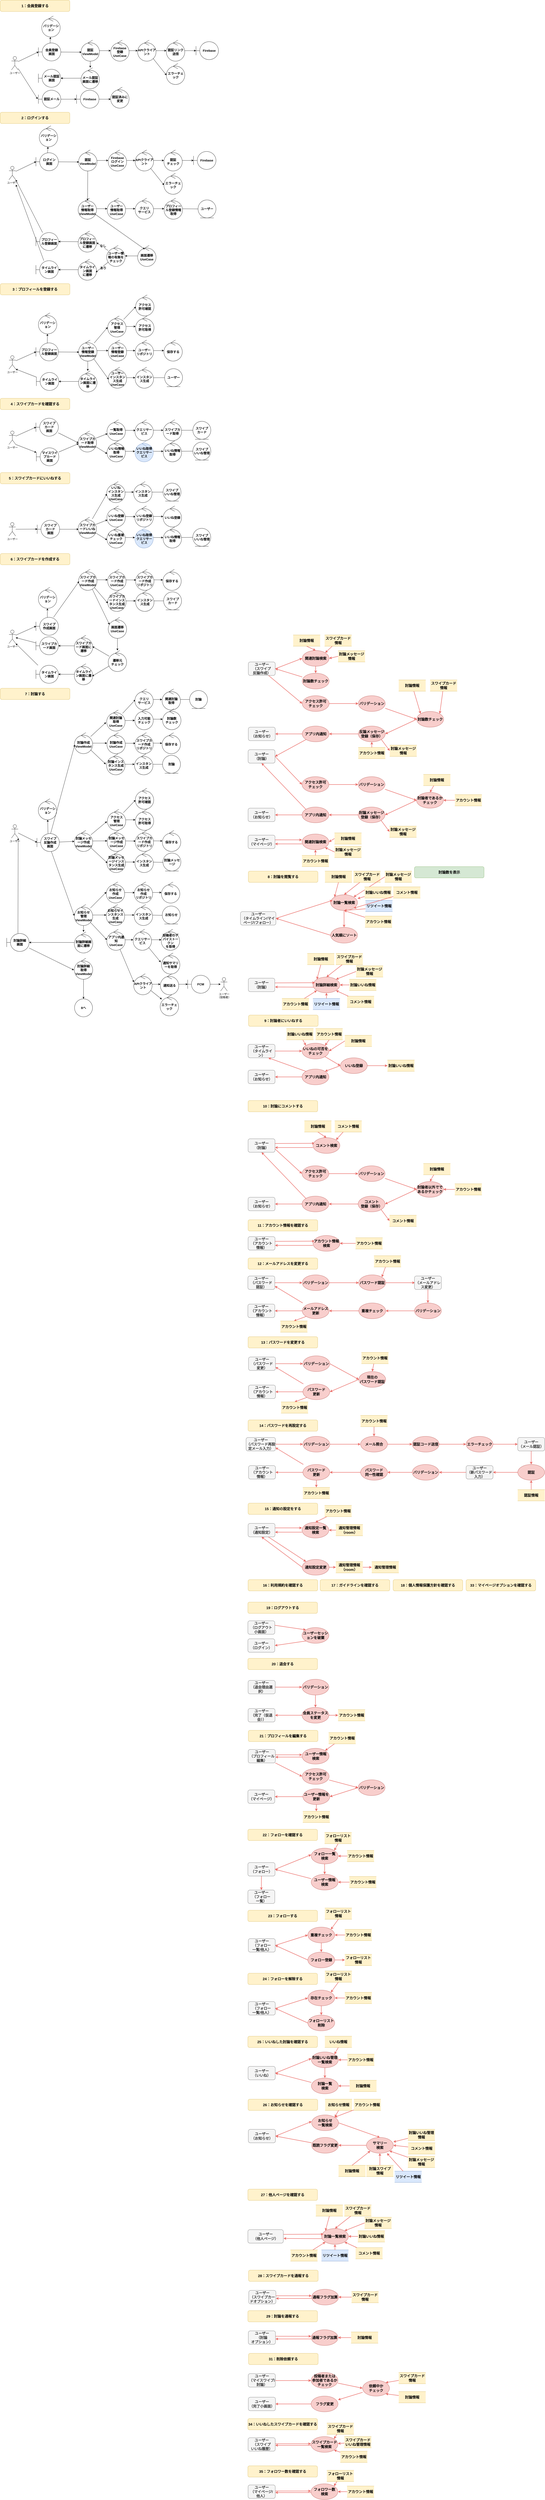 <mxfile version="24.7.14" pages="2">
  <diagram id="1gJy0UFCDIrB7mJaJLwo" name="ロバストネス図">
    <mxGraphModel dx="1405" dy="1961" grid="1" gridSize="10" guides="1" tooltips="1" connect="1" arrows="1" fold="1" page="1" pageScale="1" pageWidth="850" pageHeight="1100" math="0" shadow="0">
      <root>
        <mxCell id="0" />
        <mxCell id="1" parent="0" />
        <mxCell id="Q7_anRJcgjc1E-Eh0VyL-667" value="" style="edgeStyle=none;shape=connector;rounded=0;orthogonalLoop=1;jettySize=auto;html=1;strokeColor=default;align=center;verticalAlign=middle;fontFamily=Helvetica;fontSize=14;fontColor=default;fontStyle=1;labelBackgroundColor=default;endArrow=classic;" edge="1" parent="1" source="Q7_anRJcgjc1E-Eh0VyL-2" target="Q7_anRJcgjc1E-Eh0VyL-665">
          <mxGeometry relative="1" as="geometry" />
        </mxCell>
        <mxCell id="Q7_anRJcgjc1E-Eh0VyL-2" value="会員登録&lt;div&gt;画面&lt;/div&gt;" style="shape=umlBoundary;whiteSpace=wrap;html=1;fontSize=14;fontStyle=1" vertex="1" parent="1">
          <mxGeometry x="290" y="170" width="100" height="80" as="geometry" />
        </mxCell>
        <mxCell id="Q7_anRJcgjc1E-Eh0VyL-4" value="ユーザー" style="shape=umlActor;verticalLabelPosition=bottom;verticalAlign=top;html=1;" vertex="1" parent="1">
          <mxGeometry x="170" y="230" width="30" height="60" as="geometry" />
        </mxCell>
        <mxCell id="Q7_anRJcgjc1E-Eh0VyL-9" value="1：会員登録する" style="rounded=1;whiteSpace=wrap;html=1;strokeColor=#d6b656;align=center;verticalAlign=middle;fontFamily=Helvetica;fontSize=16;fontStyle=1;fillColor=#fff2cc;" vertex="1" parent="1">
          <mxGeometry x="120" y="-20" width="310" height="50" as="geometry" />
        </mxCell>
        <mxCell id="Q7_anRJcgjc1E-Eh0VyL-10" value="20：退会する" style="rounded=1;whiteSpace=wrap;html=1;strokeColor=#d6b656;align=center;verticalAlign=middle;fontFamily=Helvetica;fontSize=16;fontStyle=1;fillColor=#fff2cc;" vertex="1" parent="1">
          <mxGeometry x="1223" y="7352.04" width="310" height="50" as="geometry" />
        </mxCell>
        <mxCell id="Q7_anRJcgjc1E-Eh0VyL-11" value="19：ログアウトする" style="rounded=1;whiteSpace=wrap;html=1;strokeColor=#d6b656;align=center;verticalAlign=middle;fontFamily=Helvetica;fontSize=16;fontStyle=1;fillColor=#fff2cc;" vertex="1" parent="1">
          <mxGeometry x="1223" y="7102.04" width="310" height="50" as="geometry" />
        </mxCell>
        <mxCell id="Q7_anRJcgjc1E-Eh0VyL-12" value="3：プロフィールを登録する" style="rounded=1;whiteSpace=wrap;html=1;strokeColor=#d6b656;align=center;verticalAlign=middle;fontFamily=Helvetica;fontSize=16;fontStyle=1;fillColor=#fff2cc;" vertex="1" parent="1">
          <mxGeometry x="120.32" y="1240" width="310" height="50" as="geometry" />
        </mxCell>
        <mxCell id="Q7_anRJcgjc1E-Eh0VyL-13" value="21：プロフィールを編集する" style="rounded=1;whiteSpace=wrap;html=1;strokeColor=#d6b656;align=center;verticalAlign=middle;fontFamily=Helvetica;fontSize=16;fontStyle=1;fillColor=#fff2cc;" vertex="1" parent="1">
          <mxGeometry x="1225" y="7672.04" width="310" height="50" as="geometry" />
        </mxCell>
        <mxCell id="Q7_anRJcgjc1E-Eh0VyL-14" value="16：利用規約を確認&lt;span style=&quot;background-color: initial;&quot;&gt;する&lt;/span&gt;" style="rounded=1;whiteSpace=wrap;html=1;strokeColor=#d6b656;align=center;verticalAlign=middle;fontFamily=Helvetica;fontSize=16;fontStyle=1;fillColor=#fff2cc;" vertex="1" parent="1">
          <mxGeometry x="1224" y="7002.04" width="310" height="50" as="geometry" />
        </mxCell>
        <mxCell id="Q7_anRJcgjc1E-Eh0VyL-15" value="10：討論にコメントする" style="rounded=1;whiteSpace=wrap;html=1;strokeColor=#d6b656;align=center;verticalAlign=middle;fontFamily=Helvetica;fontSize=16;fontStyle=1;fillColor=#fff2cc;" vertex="1" parent="1">
          <mxGeometry x="1224" y="4872.04" width="310" height="50" as="geometry" />
        </mxCell>
        <mxCell id="Q7_anRJcgjc1E-Eh0VyL-16" value="4：スワイプカード&lt;span style=&quot;background-color: initial;&quot;&gt;を確認&lt;/span&gt;&lt;span style=&quot;background-color: initial;&quot;&gt;する&lt;/span&gt;" style="rounded=1;whiteSpace=wrap;html=1;strokeColor=#d6b656;align=center;verticalAlign=middle;fontFamily=Helvetica;fontSize=16;fontStyle=1;fillColor=#fff2cc;" vertex="1" parent="1">
          <mxGeometry x="120" y="1750" width="310" height="50" as="geometry" />
        </mxCell>
        <mxCell id="Q7_anRJcgjc1E-Eh0VyL-17" value="6：スワイプカードを作成する" style="rounded=1;whiteSpace=wrap;html=1;strokeColor=#d6b656;align=center;verticalAlign=middle;fontFamily=Helvetica;fontSize=16;fontStyle=1;fillColor=#fff2cc;" vertex="1" parent="1">
          <mxGeometry x="120.32" y="2440" width="310" height="50" as="geometry" />
        </mxCell>
        <mxCell id="Q7_anRJcgjc1E-Eh0VyL-18" value="12：メールアドレスを変更する" style="rounded=1;whiteSpace=wrap;html=1;strokeColor=#d6b656;align=center;verticalAlign=middle;fontFamily=Helvetica;fontSize=16;fontStyle=1;fillColor=#fff2cc;" vertex="1" parent="1">
          <mxGeometry x="1224" y="5572.04" width="310" height="50" as="geometry" />
        </mxCell>
        <mxCell id="Q7_anRJcgjc1E-Eh0VyL-19" value="15：通知の設定をする" style="rounded=1;whiteSpace=wrap;html=1;strokeColor=#d6b656;align=center;verticalAlign=middle;fontFamily=Helvetica;fontSize=16;fontStyle=1;fillColor=#fff2cc;" vertex="1" parent="1">
          <mxGeometry x="1224" y="6662.04" width="310" height="50" as="geometry" />
        </mxCell>
        <mxCell id="Q7_anRJcgjc1E-Eh0VyL-20" value="18：個人情報保護方針を確認する" style="rounded=1;whiteSpace=wrap;html=1;strokeColor=#d6b656;align=center;verticalAlign=middle;fontFamily=Helvetica;fontSize=16;fontStyle=1;fillColor=#fff2cc;" vertex="1" parent="1">
          <mxGeometry x="1870" y="7002.04" width="310" height="50" as="geometry" />
        </mxCell>
        <mxCell id="Q7_anRJcgjc1E-Eh0VyL-21" value="17：ガイドラインを確認する" style="rounded=1;whiteSpace=wrap;html=1;strokeColor=#d6b656;align=center;verticalAlign=middle;fontFamily=Helvetica;fontSize=16;fontStyle=1;fillColor=#fff2cc;" vertex="1" parent="1">
          <mxGeometry x="1545" y="7002.04" width="310" height="50" as="geometry" />
        </mxCell>
        <mxCell id="Q7_anRJcgjc1E-Eh0VyL-22" value="26：お知らせを確認する" style="rounded=1;whiteSpace=wrap;html=1;strokeColor=#d6b656;align=center;verticalAlign=middle;fontFamily=Helvetica;fontSize=16;fontStyle=1;fillColor=#fff2cc;" vertex="1" parent="1">
          <mxGeometry x="1224" y="9312.04" width="310" height="50" as="geometry" />
        </mxCell>
        <mxCell id="Q7_anRJcgjc1E-Eh0VyL-23" value="5：スワイプカードにいいねする" style="rounded=1;whiteSpace=wrap;html=1;strokeColor=#d6b656;align=center;verticalAlign=middle;fontFamily=Helvetica;fontSize=16;fontStyle=1;fillColor=#fff2cc;" vertex="1" parent="1">
          <mxGeometry x="120.32" y="2080" width="310" height="50" as="geometry" />
        </mxCell>
        <mxCell id="Q7_anRJcgjc1E-Eh0VyL-24" value="7：討論する" style="rounded=1;whiteSpace=wrap;html=1;strokeColor=#d6b656;align=center;verticalAlign=middle;fontFamily=Helvetica;fontSize=16;fontStyle=1;fillColor=#fff2cc;" vertex="1" parent="1">
          <mxGeometry x="120.32" y="3039.04" width="310" height="50" as="geometry" />
        </mxCell>
        <mxCell id="Q7_anRJcgjc1E-Eh0VyL-25" value="29：討論を通報する" style="rounded=1;whiteSpace=wrap;html=1;strokeColor=#d6b656;align=center;verticalAlign=middle;fontFamily=Helvetica;fontSize=16;fontStyle=1;fillColor=#fff2cc;" vertex="1" parent="1">
          <mxGeometry x="1223" y="10252.04" width="310" height="50" as="geometry" />
        </mxCell>
        <mxCell id="Q7_anRJcgjc1E-Eh0VyL-26" value="&lt;span style=&quot;background-color: initial;&quot;&gt;8：討論を閲覧する&lt;/span&gt;" style="rounded=1;whiteSpace=wrap;html=1;strokeColor=#d6b656;align=center;verticalAlign=middle;fontFamily=Helvetica;fontSize=16;fontStyle=1;fillColor=#fff2cc;" vertex="1" parent="1">
          <mxGeometry x="1225" y="3852.04" width="310" height="50" as="geometry" />
        </mxCell>
        <mxCell id="Q7_anRJcgjc1E-Eh0VyL-27" value="&lt;span style=&quot;background-color: initial;&quot;&gt;11：アカウント情報を確認する&lt;/span&gt;" style="rounded=1;whiteSpace=wrap;html=1;strokeColor=#d6b656;align=center;verticalAlign=middle;fontFamily=Helvetica;fontSize=16;fontStyle=1;fillColor=#fff2cc;" vertex="1" parent="1">
          <mxGeometry x="1224" y="5402.04" width="310" height="50" as="geometry" />
        </mxCell>
        <mxCell id="Q7_anRJcgjc1E-Eh0VyL-28" value="&lt;span style=&quot;background-color: initial;&quot;&gt;13：パスワードを変更する&lt;/span&gt;" style="rounded=1;whiteSpace=wrap;html=1;strokeColor=#d6b656;align=center;verticalAlign=middle;fontFamily=Helvetica;fontSize=16;fontStyle=1;fillColor=#fff2cc;" vertex="1" parent="1">
          <mxGeometry x="1224" y="5922.04" width="310" height="50" as="geometry" />
        </mxCell>
        <mxCell id="Q7_anRJcgjc1E-Eh0VyL-29" value="&lt;span style=&quot;background-color: initial;&quot;&gt;23：フォローする&lt;/span&gt;" style="rounded=1;whiteSpace=wrap;html=1;strokeColor=#d6b656;align=center;verticalAlign=middle;fontFamily=Helvetica;fontSize=16;fontStyle=1;fillColor=#fff2cc;" vertex="1" parent="1">
          <mxGeometry x="1223" y="8472.04" width="310" height="50" as="geometry" />
        </mxCell>
        <mxCell id="Q7_anRJcgjc1E-Eh0VyL-30" value="&lt;span style=&quot;background-color: initial;&quot;&gt;24：フォローを解除する&lt;/span&gt;" style="rounded=1;whiteSpace=wrap;html=1;strokeColor=#d6b656;align=center;verticalAlign=middle;fontFamily=Helvetica;fontSize=16;fontStyle=1;fillColor=#fff2cc;" vertex="1" parent="1">
          <mxGeometry x="1223" y="8752.04" width="310" height="50" as="geometry" />
        </mxCell>
        <mxCell id="Q7_anRJcgjc1E-Eh0VyL-31" value="&lt;span style=&quot;background-color: initial;&quot;&gt;27：他人ページを確認する&lt;/span&gt;" style="rounded=1;whiteSpace=wrap;html=1;strokeColor=#d6b656;align=center;verticalAlign=middle;fontFamily=Helvetica;fontSize=16;fontStyle=1;fillColor=#fff2cc;" vertex="1" parent="1">
          <mxGeometry x="1223" y="9712.04" width="310" height="50" as="geometry" />
        </mxCell>
        <mxCell id="Q7_anRJcgjc1E-Eh0VyL-32" value="14：パスワードを再設定する" style="rounded=1;whiteSpace=wrap;html=1;strokeColor=#d6b656;align=center;verticalAlign=middle;fontFamily=Helvetica;fontSize=16;fontStyle=1;fillColor=#fff2cc;" vertex="1" parent="1">
          <mxGeometry x="1224" y="6292.04" width="310" height="50" as="geometry" />
        </mxCell>
        <mxCell id="Q7_anRJcgjc1E-Eh0VyL-33" value="9：討論者にいいねする" style="rounded=1;whiteSpace=wrap;html=1;strokeColor=#d6b656;align=center;verticalAlign=middle;fontFamily=Helvetica;fontSize=16;fontStyle=1;fillColor=#fff2cc;" vertex="1" parent="1">
          <mxGeometry x="1226" y="4492.04" width="310" height="50" as="geometry" />
        </mxCell>
        <mxCell id="Q7_anRJcgjc1E-Eh0VyL-34" value="28：スワイプカードを通報する" style="rounded=1;whiteSpace=wrap;html=1;strokeColor=#d6b656;align=center;verticalAlign=middle;fontFamily=Helvetica;fontSize=16;fontStyle=1;fillColor=#fff2cc;" vertex="1" parent="1">
          <mxGeometry x="1226" y="10072.04" width="310" height="50" as="geometry" />
        </mxCell>
        <mxCell id="Q7_anRJcgjc1E-Eh0VyL-35" value="22：フォローを確認する" style="rounded=1;whiteSpace=wrap;html=1;strokeColor=#d6b656;align=center;verticalAlign=middle;fontFamily=Helvetica;fontSize=16;fontStyle=1;fillColor=#fff2cc;" vertex="1" parent="1">
          <mxGeometry x="1223" y="8112.04" width="310" height="50" as="geometry" />
        </mxCell>
        <mxCell id="Q7_anRJcgjc1E-Eh0VyL-36" value="25：いいねした討論を確認する" style="rounded=1;whiteSpace=wrap;html=1;strokeColor=#d6b656;align=center;verticalAlign=middle;fontFamily=Helvetica;fontSize=16;fontStyle=1;fillColor=#fff2cc;" vertex="1" parent="1">
          <mxGeometry x="1223" y="9032.04" width="310" height="50" as="geometry" />
        </mxCell>
        <mxCell id="Q7_anRJcgjc1E-Eh0VyL-37" value="&lt;span style=&quot;background-color: initial;&quot;&gt;31：削除依頼する&lt;/span&gt;" style="rounded=1;whiteSpace=wrap;html=1;strokeColor=#d6b656;align=center;verticalAlign=middle;fontFamily=Helvetica;fontSize=16;fontStyle=1;fillColor=#fff2cc;" vertex="1" parent="1">
          <mxGeometry x="1226" y="10442.04" width="310" height="50" as="geometry" />
        </mxCell>
        <mxCell id="Q7_anRJcgjc1E-Eh0VyL-266" value="ユーザー&lt;div&gt;&lt;span style=&quot;background-color: initial;&quot;&gt;（スワイプ&lt;/span&gt;&lt;/div&gt;&lt;div&gt;&lt;span style=&quot;background-color: initial;&quot;&gt;反論作成）&lt;/span&gt;&lt;/div&gt;" style="rounded=1;whiteSpace=wrap;html=1;fontFamily=Helvetica;fontSize=16;fontColor=#333333;labelBackgroundColor=none;fillColor=#f5f5f5;strokeColor=#666666;fontStyle=1" vertex="1" parent="1">
          <mxGeometry x="1225" y="2922.04" width="120" height="60" as="geometry" />
        </mxCell>
        <mxCell id="Q7_anRJcgjc1E-Eh0VyL-267" value="アカウント情報" style="shape=partialRectangle;whiteSpace=wrap;html=1;left=0;right=0;fillColor=#fff2cc;fontFamily=Helvetica;fontSize=16;labelBackgroundColor=none;strokeColor=#d6b656;fontStyle=1" vertex="1" parent="1">
          <mxGeometry x="1715" y="3302.04" width="120" height="50" as="geometry" />
        </mxCell>
        <mxCell id="Q7_anRJcgjc1E-Eh0VyL-268" value="討論情報" style="shape=partialRectangle;whiteSpace=wrap;html=1;left=0;right=0;fillColor=#fff2cc;fontFamily=Helvetica;fontSize=16;labelBackgroundColor=none;strokeColor=#d6b656;fontStyle=1" vertex="1" parent="1">
          <mxGeometry x="1425" y="2802.04" width="120" height="50" as="geometry" />
        </mxCell>
        <mxCell id="Q7_anRJcgjc1E-Eh0VyL-269" value="バリデーション" style="strokeWidth=1;html=1;shape=mxgraph.flowchart.start_1;whiteSpace=wrap;fontFamily=Helvetica;fontSize=16;labelBackgroundColor=none;fillColor=#f8cecc;strokeColor=#b85450;fontStyle=1" vertex="1" parent="1">
          <mxGeometry x="1715" y="3072.04" width="120" height="70" as="geometry" />
        </mxCell>
        <mxCell id="Q7_anRJcgjc1E-Eh0VyL-270" value="" style="edgeStyle=none;shape=connector;rounded=0;orthogonalLoop=1;jettySize=auto;html=1;strokeColor=#EA6B66;strokeWidth=2;align=center;verticalAlign=middle;fontFamily=Helvetica;fontSize=11;fontColor=default;labelBackgroundColor=default;endArrow=classic;endFill=1;" edge="1" parent="1" source="Q7_anRJcgjc1E-Eh0VyL-271" target="Q7_anRJcgjc1E-Eh0VyL-274">
          <mxGeometry relative="1" as="geometry" />
        </mxCell>
        <mxCell id="Q7_anRJcgjc1E-Eh0VyL-271" value="関連討論検索" style="strokeWidth=1;html=1;shape=mxgraph.flowchart.start_1;whiteSpace=wrap;fontFamily=Helvetica;fontSize=16;labelBackgroundColor=none;fillColor=#f8cecc;strokeColor=#b85450;fontStyle=1" vertex="1" parent="1">
          <mxGeometry x="1465" y="2871.04" width="120" height="70" as="geometry" />
        </mxCell>
        <mxCell id="Q7_anRJcgjc1E-Eh0VyL-272" style="edgeStyle=none;shape=connector;rounded=0;orthogonalLoop=1;jettySize=auto;html=1;exitX=1;exitY=0.5;exitDx=0;exitDy=0;entryX=0;entryY=0.5;entryDx=0;entryDy=0;entryPerimeter=0;strokeColor=#EA6B66;strokeWidth=2;align=center;verticalAlign=middle;fontFamily=Helvetica;fontSize=11;fontColor=default;labelBackgroundColor=default;endArrow=classic;endFill=1;" edge="1" parent="1" source="Q7_anRJcgjc1E-Eh0VyL-266" target="Q7_anRJcgjc1E-Eh0VyL-271">
          <mxGeometry relative="1" as="geometry" />
        </mxCell>
        <mxCell id="Q7_anRJcgjc1E-Eh0VyL-273" style="edgeStyle=none;shape=connector;rounded=0;orthogonalLoop=1;jettySize=auto;html=1;strokeColor=#EA6B66;strokeWidth=2;align=center;verticalAlign=middle;fontFamily=Helvetica;fontSize=11;fontColor=default;labelBackgroundColor=default;endArrow=classic;endFill=1;" edge="1" parent="1" source="Q7_anRJcgjc1E-Eh0VyL-274">
          <mxGeometry relative="1" as="geometry">
            <mxPoint x="1345" y="2952.04" as="targetPoint" />
          </mxGeometry>
        </mxCell>
        <mxCell id="Q7_anRJcgjc1E-Eh0VyL-274" value="討論数チェック" style="strokeWidth=1;html=1;shape=mxgraph.flowchart.start_1;whiteSpace=wrap;fontFamily=Helvetica;fontSize=16;labelBackgroundColor=none;fillColor=#f8cecc;strokeColor=#b85450;fontStyle=1" vertex="1" parent="1">
          <mxGeometry x="1465" y="2972.04" width="120" height="70" as="geometry" />
        </mxCell>
        <mxCell id="Q7_anRJcgjc1E-Eh0VyL-275" value="スワイプカード情報" style="shape=partialRectangle;whiteSpace=wrap;html=1;left=0;right=0;fillColor=#fff2cc;fontFamily=Helvetica;fontSize=16;labelBackgroundColor=none;strokeColor=#d6b656;fontStyle=1" vertex="1" parent="1">
          <mxGeometry x="1565" y="2802.04" width="120" height="50" as="geometry" />
        </mxCell>
        <mxCell id="Q7_anRJcgjc1E-Eh0VyL-276" style="edgeStyle=none;shape=connector;rounded=0;orthogonalLoop=1;jettySize=auto;html=1;exitX=0.5;exitY=1;exitDx=0;exitDy=0;entryX=0.5;entryY=0;entryDx=0;entryDy=0;entryPerimeter=0;strokeColor=#EA6B66;strokeWidth=2;align=center;verticalAlign=middle;fontFamily=Helvetica;fontSize=11;fontColor=default;labelBackgroundColor=default;endArrow=classic;endFill=1;" edge="1" parent="1" source="Q7_anRJcgjc1E-Eh0VyL-268" target="Q7_anRJcgjc1E-Eh0VyL-271">
          <mxGeometry relative="1" as="geometry" />
        </mxCell>
        <mxCell id="Q7_anRJcgjc1E-Eh0VyL-277" style="edgeStyle=none;shape=connector;rounded=0;orthogonalLoop=1;jettySize=auto;html=1;entryX=0.855;entryY=0.145;entryDx=0;entryDy=0;entryPerimeter=0;strokeColor=#EA6B66;strokeWidth=2;align=center;verticalAlign=middle;fontFamily=Helvetica;fontSize=11;fontColor=default;labelBackgroundColor=default;endArrow=classic;endFill=1;" edge="1" parent="1" source="Q7_anRJcgjc1E-Eh0VyL-275" target="Q7_anRJcgjc1E-Eh0VyL-271">
          <mxGeometry relative="1" as="geometry" />
        </mxCell>
        <mxCell id="Q7_anRJcgjc1E-Eh0VyL-278" value="討論数チェック" style="strokeWidth=1;html=1;shape=mxgraph.flowchart.start_1;whiteSpace=wrap;fontFamily=Helvetica;fontSize=16;labelBackgroundColor=none;fillColor=#f8cecc;strokeColor=#b85450;fontStyle=1" vertex="1" parent="1">
          <mxGeometry x="1975" y="3142.04" width="120" height="70" as="geometry" />
        </mxCell>
        <mxCell id="Q7_anRJcgjc1E-Eh0VyL-279" style="edgeStyle=none;shape=connector;rounded=0;orthogonalLoop=1;jettySize=auto;html=1;entryX=0;entryY=0.5;entryDx=0;entryDy=0;entryPerimeter=0;strokeColor=#EA6B66;strokeWidth=2;align=center;verticalAlign=middle;fontFamily=Helvetica;fontSize=11;fontColor=default;labelBackgroundColor=default;endArrow=classic;endFill=1;" edge="1" parent="1" source="Q7_anRJcgjc1E-Eh0VyL-269" target="Q7_anRJcgjc1E-Eh0VyL-278">
          <mxGeometry relative="1" as="geometry" />
        </mxCell>
        <mxCell id="Q7_anRJcgjc1E-Eh0VyL-280" value="ユーザー&lt;div&gt;&lt;span style=&quot;background-color: initial;&quot;&gt;（討論&lt;/span&gt;&lt;span style=&quot;background-color: initial;&quot;&gt;）&lt;/span&gt;&lt;/div&gt;" style="rounded=1;whiteSpace=wrap;html=1;fontFamily=Helvetica;fontSize=16;fontColor=#333333;labelBackgroundColor=none;fillColor=#f5f5f5;strokeColor=#666666;fontStyle=1" vertex="1" parent="1">
          <mxGeometry x="1224" y="3312.04" width="120" height="60" as="geometry" />
        </mxCell>
        <mxCell id="Q7_anRJcgjc1E-Eh0VyL-281" value="討論情報" style="shape=partialRectangle;whiteSpace=wrap;html=1;left=0;right=0;fillColor=#fff2cc;fontFamily=Helvetica;fontSize=16;labelBackgroundColor=none;strokeColor=#d6b656;fontStyle=1" vertex="1" parent="1">
          <mxGeometry x="1895" y="3002.04" width="120" height="50" as="geometry" />
        </mxCell>
        <mxCell id="Q7_anRJcgjc1E-Eh0VyL-282" value="スワイプカード情報" style="shape=partialRectangle;whiteSpace=wrap;html=1;left=0;right=0;fillColor=#fff2cc;fontFamily=Helvetica;fontSize=16;labelBackgroundColor=none;strokeColor=#d6b656;fontStyle=1" vertex="1" parent="1">
          <mxGeometry x="2035" y="3002.04" width="120" height="50" as="geometry" />
        </mxCell>
        <mxCell id="Q7_anRJcgjc1E-Eh0VyL-283" style="edgeStyle=none;shape=connector;rounded=0;orthogonalLoop=1;jettySize=auto;html=1;entryX=0.145;entryY=0.145;entryDx=0;entryDy=0;entryPerimeter=0;strokeColor=#EA6B66;strokeWidth=2;align=center;verticalAlign=middle;fontFamily=Helvetica;fontSize=11;fontColor=default;labelBackgroundColor=default;endArrow=classic;endFill=1;" edge="1" parent="1" source="Q7_anRJcgjc1E-Eh0VyL-281" target="Q7_anRJcgjc1E-Eh0VyL-278">
          <mxGeometry relative="1" as="geometry" />
        </mxCell>
        <mxCell id="Q7_anRJcgjc1E-Eh0VyL-284" style="edgeStyle=none;shape=connector;rounded=0;orthogonalLoop=1;jettySize=auto;html=1;entryX=0.855;entryY=0.145;entryDx=0;entryDy=0;entryPerimeter=0;strokeColor=#EA6B66;strokeWidth=2;align=center;verticalAlign=middle;fontFamily=Helvetica;fontSize=11;fontColor=default;labelBackgroundColor=default;endArrow=classic;endFill=1;" edge="1" parent="1" source="Q7_anRJcgjc1E-Eh0VyL-282" target="Q7_anRJcgjc1E-Eh0VyL-278">
          <mxGeometry relative="1" as="geometry" />
        </mxCell>
        <mxCell id="Q7_anRJcgjc1E-Eh0VyL-285" style="edgeStyle=none;shape=connector;rounded=0;orthogonalLoop=1;jettySize=auto;html=1;exitX=0.855;exitY=0.855;exitDx=0;exitDy=0;exitPerimeter=0;entryX=0;entryY=0.5;entryDx=0;entryDy=0;strokeColor=#EA6B66;strokeWidth=2;align=center;verticalAlign=middle;fontFamily=Helvetica;fontSize=11;fontColor=default;labelBackgroundColor=default;endArrow=classic;endFill=1;" edge="1" parent="1" source="Q7_anRJcgjc1E-Eh0VyL-286" target="Q7_anRJcgjc1E-Eh0VyL-294">
          <mxGeometry relative="1" as="geometry" />
        </mxCell>
        <mxCell id="Q7_anRJcgjc1E-Eh0VyL-286" value="反論メッセージ登録（保存）" style="strokeWidth=1;html=1;shape=mxgraph.flowchart.start_1;whiteSpace=wrap;fontFamily=Helvetica;fontSize=16;labelBackgroundColor=none;fillColor=#f8cecc;strokeColor=#b85450;fontStyle=1" vertex="1" parent="1">
          <mxGeometry x="1715" y="3207.04" width="120" height="70" as="geometry" />
        </mxCell>
        <mxCell id="Q7_anRJcgjc1E-Eh0VyL-287" style="edgeStyle=none;shape=connector;rounded=0;orthogonalLoop=1;jettySize=auto;html=1;exitX=0;exitY=0.5;exitDx=0;exitDy=0;exitPerimeter=0;entryX=1;entryY=0.5;entryDx=0;entryDy=0;strokeColor=#EA6B66;strokeWidth=2;align=center;verticalAlign=middle;fontFamily=Helvetica;fontSize=11;fontColor=default;labelBackgroundColor=default;endArrow=classic;endFill=1;" edge="1" parent="1" source="Q7_anRJcgjc1E-Eh0VyL-289" target="Q7_anRJcgjc1E-Eh0VyL-296">
          <mxGeometry relative="1" as="geometry" />
        </mxCell>
        <mxCell id="Q7_anRJcgjc1E-Eh0VyL-288" style="edgeStyle=none;shape=connector;rounded=0;orthogonalLoop=1;jettySize=auto;html=1;exitX=0.145;exitY=0.855;exitDx=0;exitDy=0;exitPerimeter=0;entryX=1;entryY=0.5;entryDx=0;entryDy=0;strokeColor=#EA6B66;strokeWidth=2;align=center;verticalAlign=middle;fontFamily=Helvetica;fontSize=11;fontColor=default;labelBackgroundColor=default;endArrow=classic;endFill=1;" edge="1" parent="1" source="Q7_anRJcgjc1E-Eh0VyL-289" target="Q7_anRJcgjc1E-Eh0VyL-280">
          <mxGeometry relative="1" as="geometry" />
        </mxCell>
        <mxCell id="Q7_anRJcgjc1E-Eh0VyL-289" value="アプリ内通知" style="strokeWidth=1;html=1;shape=mxgraph.flowchart.start_1;whiteSpace=wrap;fontFamily=Helvetica;fontSize=16;labelBackgroundColor=none;fillColor=#f8cecc;strokeColor=#b85450;fontStyle=1" vertex="1" parent="1">
          <mxGeometry x="1465" y="3207.04" width="120" height="70" as="geometry" />
        </mxCell>
        <mxCell id="Q7_anRJcgjc1E-Eh0VyL-290" style="edgeStyle=none;shape=connector;rounded=0;orthogonalLoop=1;jettySize=auto;html=1;exitX=0;exitY=0.5;exitDx=0;exitDy=0;exitPerimeter=0;entryX=1;entryY=0.5;entryDx=0;entryDy=0;entryPerimeter=0;strokeColor=#EA6B66;strokeWidth=2;align=center;verticalAlign=middle;fontFamily=Helvetica;fontSize=11;fontColor=default;labelBackgroundColor=default;endArrow=classic;endFill=1;" edge="1" parent="1" source="Q7_anRJcgjc1E-Eh0VyL-278" target="Q7_anRJcgjc1E-Eh0VyL-286">
          <mxGeometry relative="1" as="geometry" />
        </mxCell>
        <mxCell id="Q7_anRJcgjc1E-Eh0VyL-291" style="edgeStyle=none;shape=connector;rounded=0;orthogonalLoop=1;jettySize=auto;html=1;entryX=1;entryY=0.5;entryDx=0;entryDy=0;entryPerimeter=0;strokeColor=#EA6B66;strokeWidth=2;align=center;verticalAlign=middle;fontFamily=Helvetica;fontSize=11;fontColor=default;labelBackgroundColor=default;endArrow=classic;endFill=1;" edge="1" parent="1" source="Q7_anRJcgjc1E-Eh0VyL-286" target="Q7_anRJcgjc1E-Eh0VyL-289">
          <mxGeometry relative="1" as="geometry" />
        </mxCell>
        <mxCell id="Q7_anRJcgjc1E-Eh0VyL-292" value="討論メッセージ情報" style="shape=partialRectangle;whiteSpace=wrap;html=1;left=0;right=0;fillColor=#fff2cc;fontFamily=Helvetica;fontSize=16;labelBackgroundColor=none;strokeColor=#d6b656;fontStyle=1" vertex="1" parent="1">
          <mxGeometry x="1625" y="2872.04" width="120" height="50" as="geometry" />
        </mxCell>
        <mxCell id="Q7_anRJcgjc1E-Eh0VyL-293" style="edgeStyle=none;shape=connector;rounded=0;orthogonalLoop=1;jettySize=auto;html=1;exitX=0;exitY=0.5;exitDx=0;exitDy=0;entryX=1;entryY=0.5;entryDx=0;entryDy=0;entryPerimeter=0;strokeColor=#EA6B66;strokeWidth=2;align=center;verticalAlign=middle;fontFamily=Helvetica;fontSize=11;fontColor=default;labelBackgroundColor=default;endArrow=classic;endFill=1;" edge="1" parent="1" source="Q7_anRJcgjc1E-Eh0VyL-292" target="Q7_anRJcgjc1E-Eh0VyL-271">
          <mxGeometry relative="1" as="geometry" />
        </mxCell>
        <mxCell id="Q7_anRJcgjc1E-Eh0VyL-294" value="討論メッセージ情報" style="shape=partialRectangle;whiteSpace=wrap;html=1;left=0;right=0;fillColor=#fff2cc;fontFamily=Helvetica;fontSize=16;labelBackgroundColor=none;strokeColor=#d6b656;fontStyle=1" vertex="1" parent="1">
          <mxGeometry x="1855" y="3292.04" width="120" height="50" as="geometry" />
        </mxCell>
        <mxCell id="Q7_anRJcgjc1E-Eh0VyL-295" style="edgeStyle=none;shape=connector;rounded=0;orthogonalLoop=1;jettySize=auto;html=1;exitX=0.5;exitY=0;exitDx=0;exitDy=0;entryX=0.5;entryY=1;entryDx=0;entryDy=0;entryPerimeter=0;strokeColor=#EA6B66;strokeWidth=2;align=center;verticalAlign=middle;fontFamily=Helvetica;fontSize=11;fontColor=default;labelBackgroundColor=default;endArrow=classic;endFill=1;" edge="1" parent="1" source="Q7_anRJcgjc1E-Eh0VyL-267" target="Q7_anRJcgjc1E-Eh0VyL-286">
          <mxGeometry relative="1" as="geometry" />
        </mxCell>
        <mxCell id="Q7_anRJcgjc1E-Eh0VyL-296" value="ユーザー&lt;div&gt;&lt;span style=&quot;background-color: initial;&quot;&gt;（お知らせ&lt;/span&gt;&lt;span style=&quot;background-color: initial;&quot;&gt;）&lt;/span&gt;&lt;/div&gt;" style="rounded=1;whiteSpace=wrap;html=1;fontFamily=Helvetica;fontSize=16;fontColor=#333333;labelBackgroundColor=none;fillColor=#f5f5f5;strokeColor=#666666;fontStyle=1" vertex="1" parent="1">
          <mxGeometry x="1225" y="3212.04" width="120" height="60" as="geometry" />
        </mxCell>
        <mxCell id="Q7_anRJcgjc1E-Eh0VyL-297" value="アクセス許可&lt;div&gt;チェック&lt;/div&gt;" style="strokeWidth=1;html=1;shape=mxgraph.flowchart.start_1;whiteSpace=wrap;fontFamily=Helvetica;fontSize=16;labelBackgroundColor=none;fillColor=#f8cecc;strokeColor=#b85450;fontStyle=1" vertex="1" parent="1">
          <mxGeometry x="1465" y="3072.04" width="120" height="70" as="geometry" />
        </mxCell>
        <mxCell id="Q7_anRJcgjc1E-Eh0VyL-298" style="edgeStyle=none;shape=connector;rounded=0;orthogonalLoop=1;jettySize=auto;html=1;exitX=0.75;exitY=1;exitDx=0;exitDy=0;entryX=0;entryY=0.5;entryDx=0;entryDy=0;entryPerimeter=0;strokeColor=#EA6B66;strokeWidth=2;align=center;verticalAlign=middle;fontFamily=Helvetica;fontSize=11;fontColor=default;labelBackgroundColor=default;endArrow=classic;endFill=1;" edge="1" parent="1" source="Q7_anRJcgjc1E-Eh0VyL-266" target="Q7_anRJcgjc1E-Eh0VyL-297">
          <mxGeometry relative="1" as="geometry" />
        </mxCell>
        <mxCell id="Q7_anRJcgjc1E-Eh0VyL-299" style="edgeStyle=none;shape=connector;rounded=0;orthogonalLoop=1;jettySize=auto;html=1;entryX=0;entryY=0.5;entryDx=0;entryDy=0;entryPerimeter=0;strokeColor=#EA6B66;strokeWidth=2;align=center;verticalAlign=middle;fontFamily=Helvetica;fontSize=11;fontColor=default;labelBackgroundColor=default;endArrow=classic;endFill=1;" edge="1" parent="1" source="Q7_anRJcgjc1E-Eh0VyL-297" target="Q7_anRJcgjc1E-Eh0VyL-269">
          <mxGeometry relative="1" as="geometry" />
        </mxCell>
        <mxCell id="Q7_anRJcgjc1E-Eh0VyL-300" value="ユーザー&lt;div&gt;&lt;span style=&quot;background-color: initial;&quot;&gt;（マイページ&lt;/span&gt;&lt;span style=&quot;background-color: initial;&quot;&gt;）&lt;/span&gt;&lt;/div&gt;" style="rounded=1;whiteSpace=wrap;html=1;fontFamily=Helvetica;fontSize=16;fontColor=#333333;labelBackgroundColor=none;fillColor=#f5f5f5;strokeColor=#666666;fontStyle=1" vertex="1" parent="1">
          <mxGeometry x="1224" y="3692.04" width="120" height="60" as="geometry" />
        </mxCell>
        <mxCell id="Q7_anRJcgjc1E-Eh0VyL-301" style="edgeStyle=none;shape=connector;rounded=0;orthogonalLoop=1;jettySize=auto;html=1;entryX=1;entryY=0.5;entryDx=0;entryDy=0;strokeColor=#EA6B66;strokeWidth=2;align=center;verticalAlign=middle;fontFamily=Helvetica;fontSize=11;fontColor=default;labelBackgroundColor=default;endArrow=classic;endFill=1;" edge="1" parent="1">
          <mxGeometry relative="1" as="geometry">
            <mxPoint x="1464" y="3731.04" as="sourcePoint" />
            <mxPoint x="1344" y="3731.04" as="targetPoint" />
          </mxGeometry>
        </mxCell>
        <mxCell id="Q7_anRJcgjc1E-Eh0VyL-302" value="関連討論検索" style="strokeWidth=1;html=1;shape=mxgraph.flowchart.start_1;whiteSpace=wrap;fontFamily=Helvetica;fontSize=16;labelBackgroundColor=none;fillColor=#f8cecc;strokeColor=#b85450;fontStyle=1" vertex="1" parent="1">
          <mxGeometry x="1464" y="3687.04" width="120" height="70" as="geometry" />
        </mxCell>
        <mxCell id="Q7_anRJcgjc1E-Eh0VyL-303" style="edgeStyle=none;shape=connector;rounded=0;orthogonalLoop=1;jettySize=auto;html=1;entryX=0;entryY=0.5;entryDx=0;entryDy=0;entryPerimeter=0;strokeColor=#EA6B66;strokeWidth=2;align=center;verticalAlign=middle;fontFamily=Helvetica;fontSize=11;fontColor=default;labelBackgroundColor=default;endArrow=classic;endFill=1;" edge="1" parent="1">
          <mxGeometry relative="1" as="geometry">
            <mxPoint x="1344" y="3713.04" as="sourcePoint" />
            <mxPoint x="1464" y="3713.04" as="targetPoint" />
          </mxGeometry>
        </mxCell>
        <mxCell id="Q7_anRJcgjc1E-Eh0VyL-304" value="討論情報" style="shape=partialRectangle;whiteSpace=wrap;html=1;left=0;right=0;fillColor=#fff2cc;fontFamily=Helvetica;fontSize=16;labelBackgroundColor=none;strokeColor=#d6b656;fontStyle=1" vertex="1" parent="1">
          <mxGeometry x="1609" y="3682.04" width="120" height="50" as="geometry" />
        </mxCell>
        <mxCell id="Q7_anRJcgjc1E-Eh0VyL-305" value="討論メッセージ情報" style="shape=partialRectangle;whiteSpace=wrap;html=1;left=0;right=0;fillColor=#fff2cc;fontFamily=Helvetica;fontSize=16;labelBackgroundColor=none;strokeColor=#d6b656;fontStyle=1" vertex="1" parent="1">
          <mxGeometry x="1609" y="3742.04" width="120" height="50" as="geometry" />
        </mxCell>
        <mxCell id="Q7_anRJcgjc1E-Eh0VyL-306" value="アカウント情報" style="shape=partialRectangle;whiteSpace=wrap;html=1;left=0;right=0;fillColor=#fff2cc;fontFamily=Helvetica;fontSize=16;labelBackgroundColor=none;strokeColor=#d6b656;fontStyle=1" vertex="1" parent="1">
          <mxGeometry x="1464" y="3782.04" width="120" height="50" as="geometry" />
        </mxCell>
        <mxCell id="Q7_anRJcgjc1E-Eh0VyL-307" style="edgeStyle=none;shape=connector;rounded=0;orthogonalLoop=1;jettySize=auto;html=1;exitX=0;exitY=0.5;exitDx=0;exitDy=0;entryX=1;entryY=0.5;entryDx=0;entryDy=0;entryPerimeter=0;strokeColor=#EA6B66;strokeWidth=2;align=center;verticalAlign=middle;fontFamily=Helvetica;fontSize=11;fontColor=default;labelBackgroundColor=default;endArrow=classic;endFill=1;" edge="1" parent="1" source="Q7_anRJcgjc1E-Eh0VyL-304" target="Q7_anRJcgjc1E-Eh0VyL-302">
          <mxGeometry relative="1" as="geometry" />
        </mxCell>
        <mxCell id="Q7_anRJcgjc1E-Eh0VyL-308" style="edgeStyle=none;shape=connector;rounded=0;orthogonalLoop=1;jettySize=auto;html=1;exitX=0;exitY=0.5;exitDx=0;exitDy=0;entryX=0.855;entryY=0.855;entryDx=0;entryDy=0;entryPerimeter=0;strokeColor=#EA6B66;strokeWidth=2;align=center;verticalAlign=middle;fontFamily=Helvetica;fontSize=11;fontColor=default;labelBackgroundColor=default;endArrow=classic;endFill=1;" edge="1" parent="1" source="Q7_anRJcgjc1E-Eh0VyL-305" target="Q7_anRJcgjc1E-Eh0VyL-302">
          <mxGeometry relative="1" as="geometry" />
        </mxCell>
        <mxCell id="Q7_anRJcgjc1E-Eh0VyL-309" style="edgeStyle=none;shape=connector;rounded=0;orthogonalLoop=1;jettySize=auto;html=1;exitX=0.5;exitY=0;exitDx=0;exitDy=0;entryX=0.5;entryY=1;entryDx=0;entryDy=0;entryPerimeter=0;strokeColor=#EA6B66;strokeWidth=2;align=center;verticalAlign=middle;fontFamily=Helvetica;fontSize=11;fontColor=default;labelBackgroundColor=default;endArrow=classic;endFill=1;" edge="1" parent="1" source="Q7_anRJcgjc1E-Eh0VyL-306" target="Q7_anRJcgjc1E-Eh0VyL-302">
          <mxGeometry relative="1" as="geometry" />
        </mxCell>
        <mxCell id="Q7_anRJcgjc1E-Eh0VyL-310" value="ユーザー&lt;div&gt;&lt;span style=&quot;background-color: initial;&quot;&gt;（タイムライン/マイページ/フォロー&lt;/span&gt;&lt;span style=&quot;background-color: initial;&quot;&gt;）&lt;/span&gt;&lt;/div&gt;" style="rounded=1;whiteSpace=wrap;html=1;fontFamily=Helvetica;fontSize=16;fontColor=#333333;labelBackgroundColor=none;fillColor=#f5f5f5;strokeColor=#666666;fontStyle=1" vertex="1" parent="1">
          <mxGeometry x="1190" y="4032.04" width="158" height="60" as="geometry" />
        </mxCell>
        <mxCell id="Q7_anRJcgjc1E-Eh0VyL-311" value="討論情報" style="shape=partialRectangle;whiteSpace=wrap;html=1;left=0;right=0;fillColor=#fff2cc;fontFamily=Helvetica;fontSize=16;labelBackgroundColor=none;strokeColor=#d6b656;fontStyle=1" vertex="1" parent="1">
          <mxGeometry x="1566.5" y="3852.04" width="120" height="50" as="geometry" />
        </mxCell>
        <mxCell id="Q7_anRJcgjc1E-Eh0VyL-312" value="討論一覧検索" style="strokeWidth=1;html=1;shape=mxgraph.flowchart.start_1;whiteSpace=wrap;fontFamily=Helvetica;fontSize=16;labelBackgroundColor=none;fillColor=#f8cecc;strokeColor=#b85450;fontStyle=1" vertex="1" parent="1">
          <mxGeometry x="1591.5" y="3957.04" width="120" height="70" as="geometry" />
        </mxCell>
        <mxCell id="Q7_anRJcgjc1E-Eh0VyL-313" style="edgeStyle=none;shape=connector;rounded=0;orthogonalLoop=1;jettySize=auto;html=1;exitX=1;exitY=0.5;exitDx=0;exitDy=0;entryX=0.072;entryY=0.357;entryDx=0;entryDy=0;entryPerimeter=0;strokeColor=#EA6B66;strokeWidth=2;align=center;verticalAlign=middle;fontFamily=Helvetica;fontSize=11;fontColor=default;labelBackgroundColor=default;endArrow=classic;endFill=1;" edge="1" parent="1" source="Q7_anRJcgjc1E-Eh0VyL-310" target="Q7_anRJcgjc1E-Eh0VyL-312">
          <mxGeometry relative="1" as="geometry">
            <mxPoint x="1344" y="4083.04" as="sourcePoint" />
            <mxPoint x="1464" y="4083.04" as="targetPoint" />
          </mxGeometry>
        </mxCell>
        <mxCell id="Q7_anRJcgjc1E-Eh0VyL-314" style="edgeStyle=none;shape=connector;rounded=0;orthogonalLoop=1;jettySize=auto;html=1;strokeColor=#EA6B66;strokeWidth=2;align=center;verticalAlign=middle;fontFamily=Helvetica;fontSize=11;fontColor=default;labelBackgroundColor=default;endArrow=classic;endFill=1;exitX=0;exitY=0.5;exitDx=0;exitDy=0;exitPerimeter=0;entryX=1;entryY=0.5;entryDx=0;entryDy=0;" edge="1" parent="1" source="Q7_anRJcgjc1E-Eh0VyL-662" target="Q7_anRJcgjc1E-Eh0VyL-310">
          <mxGeometry relative="1" as="geometry">
            <mxPoint x="1464" y="4101.04" as="sourcePoint" />
            <mxPoint x="1344" y="4101.04" as="targetPoint" />
          </mxGeometry>
        </mxCell>
        <mxCell id="Q7_anRJcgjc1E-Eh0VyL-315" value="スワイプカード情報" style="shape=partialRectangle;whiteSpace=wrap;html=1;left=0;right=0;fillColor=#fff2cc;fontFamily=Helvetica;fontSize=16;labelBackgroundColor=none;strokeColor=#d6b656;fontStyle=1" vertex="1" parent="1">
          <mxGeometry x="1693.5" y="3852.04" width="120" height="50" as="geometry" />
        </mxCell>
        <mxCell id="Q7_anRJcgjc1E-Eh0VyL-316" style="edgeStyle=none;shape=connector;rounded=0;orthogonalLoop=1;jettySize=auto;html=1;exitX=0.5;exitY=1;exitDx=0;exitDy=0;entryX=0.145;entryY=0.145;entryDx=0;entryDy=0;entryPerimeter=0;strokeColor=#EA6B66;strokeWidth=2;align=center;verticalAlign=middle;fontFamily=Helvetica;fontSize=11;fontColor=default;labelBackgroundColor=default;endArrow=classic;endFill=1;" edge="1" parent="1" source="Q7_anRJcgjc1E-Eh0VyL-311" target="Q7_anRJcgjc1E-Eh0VyL-312">
          <mxGeometry relative="1" as="geometry" />
        </mxCell>
        <mxCell id="Q7_anRJcgjc1E-Eh0VyL-317" style="edgeStyle=none;shape=connector;rounded=0;orthogonalLoop=1;jettySize=auto;html=1;entryX=0.5;entryY=0;entryDx=0;entryDy=0;entryPerimeter=0;strokeColor=#EA6B66;strokeWidth=2;align=center;verticalAlign=middle;fontFamily=Helvetica;fontSize=11;fontColor=default;labelBackgroundColor=default;endArrow=classic;endFill=1;" edge="1" parent="1" source="Q7_anRJcgjc1E-Eh0VyL-315" target="Q7_anRJcgjc1E-Eh0VyL-312">
          <mxGeometry relative="1" as="geometry" />
        </mxCell>
        <mxCell id="Q7_anRJcgjc1E-Eh0VyL-318" value="ユーザー&lt;div&gt;&lt;span style=&quot;background-color: initial;&quot;&gt;（タイムライン&lt;/span&gt;&lt;span style=&quot;background-color: initial;&quot;&gt;）&lt;/span&gt;&lt;/div&gt;" style="rounded=1;whiteSpace=wrap;html=1;fontFamily=Helvetica;fontSize=16;fontColor=#333333;labelBackgroundColor=none;fillColor=#f5f5f5;strokeColor=#666666;fontStyle=1" vertex="1" parent="1">
          <mxGeometry x="1224" y="4622.04" width="120" height="60" as="geometry" />
        </mxCell>
        <mxCell id="Q7_anRJcgjc1E-Eh0VyL-319" style="edgeStyle=none;shape=connector;rounded=0;orthogonalLoop=1;jettySize=auto;html=1;exitX=1;exitY=0.5;exitDx=0;exitDy=0;exitPerimeter=0;entryX=0;entryY=0.5;entryDx=0;entryDy=0;strokeColor=#EA6B66;strokeWidth=2;align=center;verticalAlign=middle;fontFamily=Helvetica;fontSize=11;fontColor=default;labelBackgroundColor=default;endArrow=classic;endFill=1;" edge="1" parent="1" source="Q7_anRJcgjc1E-Eh0VyL-320" target="Q7_anRJcgjc1E-Eh0VyL-356">
          <mxGeometry relative="1" as="geometry" />
        </mxCell>
        <mxCell id="Q7_anRJcgjc1E-Eh0VyL-320" value="いいね登録" style="strokeWidth=1;html=1;shape=mxgraph.flowchart.start_1;whiteSpace=wrap;fontFamily=Helvetica;fontSize=16;labelBackgroundColor=none;fillColor=#f8cecc;strokeColor=#b85450;fontStyle=1" vertex="1" parent="1">
          <mxGeometry x="1635" y="4682.04" width="120" height="70" as="geometry" />
        </mxCell>
        <mxCell id="Q7_anRJcgjc1E-Eh0VyL-321" style="edgeStyle=none;shape=connector;rounded=0;orthogonalLoop=1;jettySize=auto;html=1;exitX=0;exitY=0.5;exitDx=0;exitDy=0;exitPerimeter=0;entryX=1;entryY=0.5;entryDx=0;entryDy=0;strokeColor=#EA6B66;strokeWidth=2;align=center;verticalAlign=middle;fontFamily=Helvetica;fontSize=11;fontColor=default;labelBackgroundColor=default;endArrow=none;endFill=0;startArrow=classic;startFill=1;" edge="1" parent="1" source="Q7_anRJcgjc1E-Eh0VyL-322" target="Q7_anRJcgjc1E-Eh0VyL-318">
          <mxGeometry relative="1" as="geometry" />
        </mxCell>
        <mxCell id="Q7_anRJcgjc1E-Eh0VyL-322" value="いいねの可否をチェック" style="strokeWidth=1;html=1;shape=mxgraph.flowchart.start_1;whiteSpace=wrap;fontFamily=Helvetica;fontSize=16;labelBackgroundColor=none;fillColor=#f8cecc;strokeColor=#b85450;fontStyle=1" vertex="1" parent="1">
          <mxGeometry x="1464" y="4617.04" width="120" height="70" as="geometry" />
        </mxCell>
        <mxCell id="Q7_anRJcgjc1E-Eh0VyL-323" value="討論メッセージ情報" style="shape=partialRectangle;whiteSpace=wrap;html=1;left=0;right=0;fillColor=#fff2cc;fontFamily=Helvetica;fontSize=16;labelBackgroundColor=none;strokeColor=#d6b656;fontStyle=1" vertex="1" parent="1">
          <mxGeometry x="1833" y="3852.04" width="120" height="50" as="geometry" />
        </mxCell>
        <mxCell id="Q7_anRJcgjc1E-Eh0VyL-324" style="edgeStyle=none;shape=connector;rounded=0;orthogonalLoop=1;jettySize=auto;html=1;exitX=0;exitY=0.5;exitDx=0;exitDy=0;entryX=0.855;entryY=0.145;entryDx=0;entryDy=0;entryPerimeter=0;strokeColor=#EA6B66;strokeWidth=2;align=center;verticalAlign=middle;fontFamily=Helvetica;fontSize=11;fontColor=default;labelBackgroundColor=default;endArrow=classic;endFill=1;" edge="1" parent="1" source="Q7_anRJcgjc1E-Eh0VyL-323" target="Q7_anRJcgjc1E-Eh0VyL-312">
          <mxGeometry relative="1" as="geometry" />
        </mxCell>
        <mxCell id="Q7_anRJcgjc1E-Eh0VyL-325" value="リツイート情報" style="shape=partialRectangle;whiteSpace=wrap;html=1;left=0;right=0;fillColor=#dae8fc;fontFamily=Helvetica;fontSize=16;labelBackgroundColor=none;strokeColor=#6c8ebf;fontStyle=1" vertex="1" parent="1">
          <mxGeometry x="1747" y="3982.04" width="120" height="50" as="geometry" />
        </mxCell>
        <mxCell id="Q7_anRJcgjc1E-Eh0VyL-326" value="" style="edgeStyle=none;shape=connector;rounded=0;orthogonalLoop=1;jettySize=auto;html=1;strokeColor=#EA6B66;strokeWidth=2;align=center;verticalAlign=middle;fontFamily=Helvetica;fontSize=11;fontColor=default;labelBackgroundColor=default;endArrow=classic;endFill=1;" edge="1" parent="1" source="Q7_anRJcgjc1E-Eh0VyL-327" target="Q7_anRJcgjc1E-Eh0VyL-312">
          <mxGeometry relative="1" as="geometry" />
        </mxCell>
        <mxCell id="Q7_anRJcgjc1E-Eh0VyL-327" value="討論いいね情報" style="shape=partialRectangle;whiteSpace=wrap;html=1;left=0;right=0;fillColor=#fff2cc;fontFamily=Helvetica;fontSize=16;labelBackgroundColor=none;strokeColor=#d6b656;fontStyle=1" vertex="1" parent="1">
          <mxGeometry x="1743" y="3922.04" width="120" height="50" as="geometry" />
        </mxCell>
        <mxCell id="Q7_anRJcgjc1E-Eh0VyL-328" value="コメント情報" style="shape=partialRectangle;whiteSpace=wrap;html=1;left=0;right=0;fillColor=#fff2cc;fontFamily=Helvetica;fontSize=16;labelBackgroundColor=none;strokeColor=#d6b656;fontStyle=1" vertex="1" parent="1">
          <mxGeometry x="1871" y="3922.04" width="120" height="50" as="geometry" />
        </mxCell>
        <mxCell id="Q7_anRJcgjc1E-Eh0VyL-329" style="edgeStyle=none;shape=connector;rounded=0;orthogonalLoop=1;jettySize=auto;html=1;entryX=0.855;entryY=0.855;entryDx=0;entryDy=0;entryPerimeter=0;strokeColor=#EA6B66;strokeWidth=2;align=center;verticalAlign=middle;fontFamily=Helvetica;fontSize=11;fontColor=default;labelBackgroundColor=default;endArrow=classic;endFill=1;" edge="1" parent="1" source="Q7_anRJcgjc1E-Eh0VyL-328" target="Q7_anRJcgjc1E-Eh0VyL-312">
          <mxGeometry relative="1" as="geometry" />
        </mxCell>
        <mxCell id="Q7_anRJcgjc1E-Eh0VyL-330" style="edgeStyle=none;shape=connector;rounded=0;orthogonalLoop=1;jettySize=auto;html=1;exitX=0;exitY=0.75;exitDx=0;exitDy=0;entryX=0.5;entryY=1;entryDx=0;entryDy=0;entryPerimeter=0;strokeColor=#EA6B66;strokeWidth=2;align=center;verticalAlign=middle;fontFamily=Helvetica;fontSize=11;fontColor=default;labelBackgroundColor=default;endArrow=classic;endFill=1;" edge="1" parent="1" source="Q7_anRJcgjc1E-Eh0VyL-325" target="Q7_anRJcgjc1E-Eh0VyL-312">
          <mxGeometry relative="1" as="geometry" />
        </mxCell>
        <mxCell id="Q7_anRJcgjc1E-Eh0VyL-331" value="アカウント情報" style="shape=partialRectangle;whiteSpace=wrap;html=1;left=0;right=0;fillColor=#fff2cc;fontFamily=Helvetica;fontSize=16;labelBackgroundColor=none;strokeColor=#d6b656;fontStyle=1" vertex="1" parent="1">
          <mxGeometry x="1745" y="4052.04" width="120" height="50" as="geometry" />
        </mxCell>
        <mxCell id="Q7_anRJcgjc1E-Eh0VyL-332" style="edgeStyle=none;shape=connector;rounded=0;orthogonalLoop=1;jettySize=auto;html=1;entryX=0.5;entryY=1;entryDx=0;entryDy=0;entryPerimeter=0;strokeColor=#EA6B66;strokeWidth=2;align=center;verticalAlign=middle;fontFamily=Helvetica;fontSize=11;fontColor=default;labelBackgroundColor=default;endArrow=classic;endFill=1;" edge="1" parent="1" source="Q7_anRJcgjc1E-Eh0VyL-331" target="Q7_anRJcgjc1E-Eh0VyL-312">
          <mxGeometry relative="1" as="geometry" />
        </mxCell>
        <mxCell id="Q7_anRJcgjc1E-Eh0VyL-333" value="ユーザー&lt;div&gt;&lt;span style=&quot;background-color: initial;&quot;&gt;（討論&lt;/span&gt;&lt;span style=&quot;background-color: initial;&quot;&gt;）&lt;/span&gt;&lt;/div&gt;" style="rounded=1;whiteSpace=wrap;html=1;fontFamily=Helvetica;fontSize=16;fontColor=#333333;labelBackgroundColor=none;fillColor=#f5f5f5;strokeColor=#666666;fontStyle=1" vertex="1" parent="1">
          <mxGeometry x="1225" y="4328.04" width="118" height="60" as="geometry" />
        </mxCell>
        <mxCell id="Q7_anRJcgjc1E-Eh0VyL-334" value="討論情報" style="shape=partialRectangle;whiteSpace=wrap;html=1;left=0;right=0;fillColor=#fff2cc;fontFamily=Helvetica;fontSize=16;labelBackgroundColor=none;strokeColor=#d6b656;fontStyle=1" vertex="1" parent="1">
          <mxGeometry x="1488" y="4218.04" width="120" height="50" as="geometry" />
        </mxCell>
        <mxCell id="Q7_anRJcgjc1E-Eh0VyL-335" value="討論詳細検索" style="strokeWidth=1;html=1;shape=mxgraph.flowchart.start_1;whiteSpace=wrap;fontFamily=Helvetica;fontSize=16;labelBackgroundColor=none;fillColor=#f8cecc;strokeColor=#b85450;fontStyle=1" vertex="1" parent="1">
          <mxGeometry x="1513" y="4323.04" width="120" height="70" as="geometry" />
        </mxCell>
        <mxCell id="Q7_anRJcgjc1E-Eh0VyL-336" style="edgeStyle=none;shape=connector;rounded=0;orthogonalLoop=1;jettySize=auto;html=1;exitX=1;exitY=0.5;exitDx=0;exitDy=0;entryX=0.072;entryY=0.357;entryDx=0;entryDy=0;entryPerimeter=0;strokeColor=#EA6B66;strokeWidth=2;align=center;verticalAlign=middle;fontFamily=Helvetica;fontSize=11;fontColor=default;labelBackgroundColor=default;endArrow=classic;endFill=1;" edge="1" parent="1" target="Q7_anRJcgjc1E-Eh0VyL-335">
          <mxGeometry relative="1" as="geometry">
            <mxPoint x="1344" y="4349.04" as="sourcePoint" />
            <mxPoint x="1464" y="4349.04" as="targetPoint" />
          </mxGeometry>
        </mxCell>
        <mxCell id="Q7_anRJcgjc1E-Eh0VyL-337" style="edgeStyle=none;shape=connector;rounded=0;orthogonalLoop=1;jettySize=auto;html=1;strokeColor=#EA6B66;strokeWidth=2;align=center;verticalAlign=middle;fontFamily=Helvetica;fontSize=11;fontColor=default;labelBackgroundColor=default;endArrow=classic;endFill=1;exitX=0.017;exitY=0.643;exitDx=0;exitDy=0;exitPerimeter=0;" edge="1" parent="1" source="Q7_anRJcgjc1E-Eh0VyL-335">
          <mxGeometry relative="1" as="geometry">
            <mxPoint x="1464" y="4367.04" as="sourcePoint" />
            <mxPoint x="1344" y="4367.04" as="targetPoint" />
          </mxGeometry>
        </mxCell>
        <mxCell id="Q7_anRJcgjc1E-Eh0VyL-338" value="スワイプカード情報" style="shape=partialRectangle;whiteSpace=wrap;html=1;left=0;right=0;fillColor=#fff2cc;fontFamily=Helvetica;fontSize=16;labelBackgroundColor=none;strokeColor=#d6b656;fontStyle=1" vertex="1" parent="1">
          <mxGeometry x="1615" y="4218.04" width="120" height="50" as="geometry" />
        </mxCell>
        <mxCell id="Q7_anRJcgjc1E-Eh0VyL-339" style="edgeStyle=none;shape=connector;rounded=0;orthogonalLoop=1;jettySize=auto;html=1;exitX=0.5;exitY=1;exitDx=0;exitDy=0;entryX=0.145;entryY=0.145;entryDx=0;entryDy=0;entryPerimeter=0;strokeColor=#EA6B66;strokeWidth=2;align=center;verticalAlign=middle;fontFamily=Helvetica;fontSize=11;fontColor=default;labelBackgroundColor=default;endArrow=classic;endFill=1;" edge="1" parent="1" source="Q7_anRJcgjc1E-Eh0VyL-334" target="Q7_anRJcgjc1E-Eh0VyL-335">
          <mxGeometry relative="1" as="geometry" />
        </mxCell>
        <mxCell id="Q7_anRJcgjc1E-Eh0VyL-340" style="edgeStyle=none;shape=connector;rounded=0;orthogonalLoop=1;jettySize=auto;html=1;entryX=0.5;entryY=0;entryDx=0;entryDy=0;entryPerimeter=0;strokeColor=#EA6B66;strokeWidth=2;align=center;verticalAlign=middle;fontFamily=Helvetica;fontSize=11;fontColor=default;labelBackgroundColor=default;endArrow=classic;endFill=1;" edge="1" parent="1" source="Q7_anRJcgjc1E-Eh0VyL-338" target="Q7_anRJcgjc1E-Eh0VyL-335">
          <mxGeometry relative="1" as="geometry" />
        </mxCell>
        <mxCell id="Q7_anRJcgjc1E-Eh0VyL-341" value="討論メッセージ情報" style="shape=partialRectangle;whiteSpace=wrap;html=1;left=0;right=0;fillColor=#fff2cc;fontFamily=Helvetica;fontSize=16;labelBackgroundColor=none;strokeColor=#d6b656;fontStyle=1" vertex="1" parent="1">
          <mxGeometry x="1705" y="4273.04" width="120" height="50" as="geometry" />
        </mxCell>
        <mxCell id="Q7_anRJcgjc1E-Eh0VyL-342" style="edgeStyle=none;shape=connector;rounded=0;orthogonalLoop=1;jettySize=auto;html=1;exitX=0;exitY=0.5;exitDx=0;exitDy=0;entryX=0.855;entryY=0.145;entryDx=0;entryDy=0;entryPerimeter=0;strokeColor=#EA6B66;strokeWidth=2;align=center;verticalAlign=middle;fontFamily=Helvetica;fontSize=11;fontColor=default;labelBackgroundColor=default;endArrow=classic;endFill=1;" edge="1" parent="1" source="Q7_anRJcgjc1E-Eh0VyL-341" target="Q7_anRJcgjc1E-Eh0VyL-335">
          <mxGeometry relative="1" as="geometry" />
        </mxCell>
        <mxCell id="Q7_anRJcgjc1E-Eh0VyL-343" value="リツイート情報" style="shape=partialRectangle;whiteSpace=wrap;html=1;left=0;right=0;fillColor=#dae8fc;fontFamily=Helvetica;fontSize=16;labelBackgroundColor=none;strokeColor=#6c8ebf;fontStyle=1" vertex="1" parent="1">
          <mxGeometry x="1513" y="4418.04" width="120" height="50" as="geometry" />
        </mxCell>
        <mxCell id="Q7_anRJcgjc1E-Eh0VyL-344" value="" style="edgeStyle=none;shape=connector;rounded=0;orthogonalLoop=1;jettySize=auto;html=1;strokeColor=#EA6B66;strokeWidth=2;align=center;verticalAlign=middle;fontFamily=Helvetica;fontSize=11;fontColor=default;labelBackgroundColor=default;endArrow=classic;endFill=1;" edge="1" parent="1" source="Q7_anRJcgjc1E-Eh0VyL-345" target="Q7_anRJcgjc1E-Eh0VyL-335">
          <mxGeometry relative="1" as="geometry" />
        </mxCell>
        <mxCell id="Q7_anRJcgjc1E-Eh0VyL-345" value="討論いいね情報" style="shape=partialRectangle;whiteSpace=wrap;html=1;left=0;right=0;fillColor=#fff2cc;fontFamily=Helvetica;fontSize=16;labelBackgroundColor=none;strokeColor=#d6b656;fontStyle=1" vertex="1" parent="1">
          <mxGeometry x="1675" y="4333.04" width="120" height="50" as="geometry" />
        </mxCell>
        <mxCell id="Q7_anRJcgjc1E-Eh0VyL-346" value="コメント情報" style="shape=partialRectangle;whiteSpace=wrap;html=1;left=0;right=0;fillColor=#fff2cc;fontFamily=Helvetica;fontSize=16;labelBackgroundColor=none;strokeColor=#d6b656;fontStyle=1" vertex="1" parent="1">
          <mxGeometry x="1665" y="4408.04" width="120" height="50" as="geometry" />
        </mxCell>
        <mxCell id="Q7_anRJcgjc1E-Eh0VyL-347" style="edgeStyle=none;shape=connector;rounded=0;orthogonalLoop=1;jettySize=auto;html=1;entryX=0.855;entryY=0.855;entryDx=0;entryDy=0;entryPerimeter=0;strokeColor=#EA6B66;strokeWidth=2;align=center;verticalAlign=middle;fontFamily=Helvetica;fontSize=11;fontColor=default;labelBackgroundColor=default;endArrow=classic;endFill=1;" edge="1" parent="1" source="Q7_anRJcgjc1E-Eh0VyL-346" target="Q7_anRJcgjc1E-Eh0VyL-335">
          <mxGeometry relative="1" as="geometry" />
        </mxCell>
        <mxCell id="Q7_anRJcgjc1E-Eh0VyL-348" style="edgeStyle=none;shape=connector;rounded=0;orthogonalLoop=1;jettySize=auto;html=1;exitX=0.5;exitY=0;exitDx=0;exitDy=0;entryX=0.5;entryY=1;entryDx=0;entryDy=0;entryPerimeter=0;strokeColor=#EA6B66;strokeWidth=2;align=center;verticalAlign=middle;fontFamily=Helvetica;fontSize=11;fontColor=default;labelBackgroundColor=default;endArrow=classic;endFill=1;" edge="1" parent="1" source="Q7_anRJcgjc1E-Eh0VyL-343" target="Q7_anRJcgjc1E-Eh0VyL-335">
          <mxGeometry relative="1" as="geometry" />
        </mxCell>
        <mxCell id="Q7_anRJcgjc1E-Eh0VyL-349" value="アカウント情報" style="shape=partialRectangle;whiteSpace=wrap;html=1;left=0;right=0;fillColor=#fff2cc;fontFamily=Helvetica;fontSize=16;labelBackgroundColor=none;strokeColor=#d6b656;fontStyle=1" vertex="1" parent="1">
          <mxGeometry x="1375" y="4418.04" width="120" height="50" as="geometry" />
        </mxCell>
        <mxCell id="Q7_anRJcgjc1E-Eh0VyL-350" style="edgeStyle=none;shape=connector;rounded=0;orthogonalLoop=1;jettySize=auto;html=1;entryX=0.145;entryY=0.855;entryDx=0;entryDy=0;entryPerimeter=0;strokeColor=#EA6B66;strokeWidth=2;align=center;verticalAlign=middle;fontFamily=Helvetica;fontSize=11;fontColor=default;labelBackgroundColor=default;endArrow=classic;endFill=1;" edge="1" parent="1" source="Q7_anRJcgjc1E-Eh0VyL-349" target="Q7_anRJcgjc1E-Eh0VyL-335">
          <mxGeometry relative="1" as="geometry" />
        </mxCell>
        <mxCell id="Q7_anRJcgjc1E-Eh0VyL-351" value="討論いいね情報" style="shape=partialRectangle;whiteSpace=wrap;html=1;left=0;right=0;fillColor=#fff2cc;fontFamily=Helvetica;fontSize=16;labelBackgroundColor=none;strokeColor=#d6b656;fontStyle=1" vertex="1" parent="1">
          <mxGeometry x="1395" y="4552.04" width="120" height="50" as="geometry" />
        </mxCell>
        <mxCell id="Q7_anRJcgjc1E-Eh0VyL-352" style="edgeStyle=none;shape=connector;rounded=0;orthogonalLoop=1;jettySize=auto;html=1;entryX=0.145;entryY=0.145;entryDx=0;entryDy=0;entryPerimeter=0;strokeColor=#EA6B66;strokeWidth=2;align=center;verticalAlign=middle;fontFamily=Helvetica;fontSize=11;fontColor=default;labelBackgroundColor=default;endArrow=classic;endFill=1;" edge="1" parent="1" source="Q7_anRJcgjc1E-Eh0VyL-351" target="Q7_anRJcgjc1E-Eh0VyL-322">
          <mxGeometry relative="1" as="geometry" />
        </mxCell>
        <mxCell id="Q7_anRJcgjc1E-Eh0VyL-353" value="アカウント情報" style="shape=partialRectangle;whiteSpace=wrap;html=1;left=0;right=0;fillColor=#fff2cc;fontFamily=Helvetica;fontSize=16;labelBackgroundColor=none;strokeColor=#d6b656;fontStyle=1" vertex="1" parent="1">
          <mxGeometry x="1525" y="4552.04" width="120" height="50" as="geometry" />
        </mxCell>
        <mxCell id="Q7_anRJcgjc1E-Eh0VyL-354" value="討論情報" style="shape=partialRectangle;whiteSpace=wrap;html=1;left=0;right=0;fillColor=#fff2cc;fontFamily=Helvetica;fontSize=16;labelBackgroundColor=none;strokeColor=#d6b656;fontStyle=1" vertex="1" parent="1">
          <mxGeometry x="1655" y="4582.04" width="120" height="50" as="geometry" />
        </mxCell>
        <mxCell id="Q7_anRJcgjc1E-Eh0VyL-355" style="edgeStyle=none;shape=connector;rounded=0;orthogonalLoop=1;jettySize=auto;html=1;exitX=0;exitY=0.5;exitDx=0;exitDy=0;entryX=1;entryY=0.5;entryDx=0;entryDy=0;entryPerimeter=0;strokeColor=#EA6B66;strokeWidth=2;align=center;verticalAlign=middle;fontFamily=Helvetica;fontSize=11;fontColor=default;labelBackgroundColor=default;endArrow=classic;endFill=1;" edge="1" parent="1" source="Q7_anRJcgjc1E-Eh0VyL-354" target="Q7_anRJcgjc1E-Eh0VyL-322">
          <mxGeometry relative="1" as="geometry" />
        </mxCell>
        <mxCell id="Q7_anRJcgjc1E-Eh0VyL-356" value="討論いいね情報" style="shape=partialRectangle;whiteSpace=wrap;html=1;left=0;right=0;fillColor=#fff2cc;fontFamily=Helvetica;fontSize=16;labelBackgroundColor=none;strokeColor=#d6b656;fontStyle=1" vertex="1" parent="1">
          <mxGeometry x="1845" y="4692.04" width="120" height="50" as="geometry" />
        </mxCell>
        <mxCell id="Q7_anRJcgjc1E-Eh0VyL-357" value="バリデーション" style="strokeWidth=1;html=1;shape=mxgraph.flowchart.start_1;whiteSpace=wrap;fontFamily=Helvetica;fontSize=16;labelBackgroundColor=none;fillColor=#f8cecc;strokeColor=#b85450;fontStyle=1" vertex="1" parent="1">
          <mxGeometry x="1714" y="3432.04" width="120" height="70" as="geometry" />
        </mxCell>
        <mxCell id="Q7_anRJcgjc1E-Eh0VyL-358" value="討論者であるかチェック" style="strokeWidth=1;html=1;shape=mxgraph.flowchart.start_1;whiteSpace=wrap;fontFamily=Helvetica;fontSize=16;labelBackgroundColor=none;fillColor=#f8cecc;strokeColor=#b85450;fontStyle=1" vertex="1" parent="1">
          <mxGeometry x="1974" y="3502.04" width="120" height="70" as="geometry" />
        </mxCell>
        <mxCell id="Q7_anRJcgjc1E-Eh0VyL-359" style="edgeStyle=none;shape=connector;rounded=0;orthogonalLoop=1;jettySize=auto;html=1;entryX=0;entryY=0.5;entryDx=0;entryDy=0;entryPerimeter=0;strokeColor=#EA6B66;strokeWidth=2;align=center;verticalAlign=middle;fontFamily=Helvetica;fontSize=11;fontColor=default;labelBackgroundColor=default;endArrow=classic;endFill=1;" edge="1" parent="1" source="Q7_anRJcgjc1E-Eh0VyL-357" target="Q7_anRJcgjc1E-Eh0VyL-358">
          <mxGeometry relative="1" as="geometry" />
        </mxCell>
        <mxCell id="Q7_anRJcgjc1E-Eh0VyL-360" value="討論情報" style="shape=partialRectangle;whiteSpace=wrap;html=1;left=0;right=0;fillColor=#fff2cc;fontFamily=Helvetica;fontSize=16;labelBackgroundColor=none;strokeColor=#d6b656;fontStyle=1" vertex="1" parent="1">
          <mxGeometry x="2005" y="3422.04" width="120" height="50" as="geometry" />
        </mxCell>
        <mxCell id="Q7_anRJcgjc1E-Eh0VyL-361" style="edgeStyle=none;shape=connector;rounded=0;orthogonalLoop=1;jettySize=auto;html=1;entryX=0.5;entryY=0;entryDx=0;entryDy=0;entryPerimeter=0;strokeColor=#EA6B66;strokeWidth=2;align=center;verticalAlign=middle;fontFamily=Helvetica;fontSize=11;fontColor=default;labelBackgroundColor=default;endArrow=classic;endFill=1;" edge="1" parent="1" source="Q7_anRJcgjc1E-Eh0VyL-360" target="Q7_anRJcgjc1E-Eh0VyL-358">
          <mxGeometry relative="1" as="geometry" />
        </mxCell>
        <mxCell id="Q7_anRJcgjc1E-Eh0VyL-362" style="edgeStyle=none;shape=connector;rounded=0;orthogonalLoop=1;jettySize=auto;html=1;exitX=0.855;exitY=0.855;exitDx=0;exitDy=0;exitPerimeter=0;entryX=0;entryY=0.5;entryDx=0;entryDy=0;strokeColor=#EA6B66;strokeWidth=2;align=center;verticalAlign=middle;fontFamily=Helvetica;fontSize=11;fontColor=default;labelBackgroundColor=default;endArrow=classic;endFill=1;" edge="1" parent="1" source="Q7_anRJcgjc1E-Eh0VyL-363" target="Q7_anRJcgjc1E-Eh0VyL-369">
          <mxGeometry relative="1" as="geometry" />
        </mxCell>
        <mxCell id="Q7_anRJcgjc1E-Eh0VyL-363" value="討論メッセージ登録（保存）" style="strokeWidth=1;html=1;shape=mxgraph.flowchart.start_1;whiteSpace=wrap;fontFamily=Helvetica;fontSize=16;labelBackgroundColor=none;fillColor=#f8cecc;strokeColor=#b85450;fontStyle=1" vertex="1" parent="1">
          <mxGeometry x="1714" y="3567.04" width="120" height="70" as="geometry" />
        </mxCell>
        <mxCell id="Q7_anRJcgjc1E-Eh0VyL-364" style="edgeStyle=none;shape=connector;rounded=0;orthogonalLoop=1;jettySize=auto;html=1;exitX=0;exitY=0.5;exitDx=0;exitDy=0;exitPerimeter=0;entryX=1;entryY=0.5;entryDx=0;entryDy=0;strokeColor=#EA6B66;strokeWidth=2;align=center;verticalAlign=middle;fontFamily=Helvetica;fontSize=11;fontColor=default;labelBackgroundColor=default;endArrow=classic;endFill=1;" edge="1" parent="1" source="Q7_anRJcgjc1E-Eh0VyL-366" target="Q7_anRJcgjc1E-Eh0VyL-370">
          <mxGeometry relative="1" as="geometry" />
        </mxCell>
        <mxCell id="Q7_anRJcgjc1E-Eh0VyL-365" style="edgeStyle=none;shape=connector;rounded=0;orthogonalLoop=1;jettySize=auto;html=1;exitX=0.145;exitY=0.145;exitDx=0;exitDy=0;exitPerimeter=0;entryX=0.5;entryY=1;entryDx=0;entryDy=0;strokeColor=#EA6B66;strokeWidth=2;align=center;verticalAlign=middle;fontFamily=Helvetica;fontSize=11;fontColor=default;labelBackgroundColor=default;endArrow=classic;endFill=1;" edge="1" parent="1" source="Q7_anRJcgjc1E-Eh0VyL-366" target="Q7_anRJcgjc1E-Eh0VyL-280">
          <mxGeometry relative="1" as="geometry" />
        </mxCell>
        <mxCell id="Q7_anRJcgjc1E-Eh0VyL-366" value="アプリ内通知" style="strokeWidth=1;html=1;shape=mxgraph.flowchart.start_1;whiteSpace=wrap;fontFamily=Helvetica;fontSize=16;labelBackgroundColor=none;fillColor=#f8cecc;strokeColor=#b85450;fontStyle=1" vertex="1" parent="1">
          <mxGeometry x="1464" y="3567.04" width="120" height="70" as="geometry" />
        </mxCell>
        <mxCell id="Q7_anRJcgjc1E-Eh0VyL-367" style="edgeStyle=none;shape=connector;rounded=0;orthogonalLoop=1;jettySize=auto;html=1;exitX=0;exitY=0.5;exitDx=0;exitDy=0;exitPerimeter=0;entryX=1;entryY=0.5;entryDx=0;entryDy=0;entryPerimeter=0;strokeColor=#EA6B66;strokeWidth=2;align=center;verticalAlign=middle;fontFamily=Helvetica;fontSize=11;fontColor=default;labelBackgroundColor=default;endArrow=classic;endFill=1;" edge="1" parent="1" source="Q7_anRJcgjc1E-Eh0VyL-358" target="Q7_anRJcgjc1E-Eh0VyL-363">
          <mxGeometry relative="1" as="geometry" />
        </mxCell>
        <mxCell id="Q7_anRJcgjc1E-Eh0VyL-368" style="edgeStyle=none;shape=connector;rounded=0;orthogonalLoop=1;jettySize=auto;html=1;entryX=1;entryY=0.5;entryDx=0;entryDy=0;entryPerimeter=0;strokeColor=#EA6B66;strokeWidth=2;align=center;verticalAlign=middle;fontFamily=Helvetica;fontSize=11;fontColor=default;labelBackgroundColor=default;endArrow=classic;endFill=1;" edge="1" parent="1" source="Q7_anRJcgjc1E-Eh0VyL-363" target="Q7_anRJcgjc1E-Eh0VyL-366">
          <mxGeometry relative="1" as="geometry" />
        </mxCell>
        <mxCell id="Q7_anRJcgjc1E-Eh0VyL-369" value="討論メッセージ情報" style="shape=partialRectangle;whiteSpace=wrap;html=1;left=0;right=0;fillColor=#fff2cc;fontFamily=Helvetica;fontSize=16;labelBackgroundColor=none;strokeColor=#d6b656;fontStyle=1" vertex="1" parent="1">
          <mxGeometry x="1854" y="3652.04" width="120" height="50" as="geometry" />
        </mxCell>
        <mxCell id="Q7_anRJcgjc1E-Eh0VyL-370" value="ユーザー&lt;div&gt;&lt;span style=&quot;background-color: initial;&quot;&gt;（お知らせ&lt;/span&gt;&lt;span style=&quot;background-color: initial;&quot;&gt;）&lt;/span&gt;&lt;/div&gt;" style="rounded=1;whiteSpace=wrap;html=1;fontFamily=Helvetica;fontSize=16;fontColor=#333333;labelBackgroundColor=none;fillColor=#f5f5f5;strokeColor=#666666;fontStyle=1" vertex="1" parent="1">
          <mxGeometry x="1224" y="3572.04" width="120" height="60" as="geometry" />
        </mxCell>
        <mxCell id="Q7_anRJcgjc1E-Eh0VyL-371" value="アクセス許可&lt;div&gt;チェック&lt;/div&gt;" style="strokeWidth=1;html=1;shape=mxgraph.flowchart.start_1;whiteSpace=wrap;fontFamily=Helvetica;fontSize=16;labelBackgroundColor=none;fillColor=#f8cecc;strokeColor=#b85450;fontStyle=1" vertex="1" parent="1">
          <mxGeometry x="1464" y="3432.04" width="120" height="70" as="geometry" />
        </mxCell>
        <mxCell id="Q7_anRJcgjc1E-Eh0VyL-372" style="edgeStyle=none;shape=connector;rounded=0;orthogonalLoop=1;jettySize=auto;html=1;entryX=0;entryY=0.5;entryDx=0;entryDy=0;entryPerimeter=0;strokeColor=#EA6B66;strokeWidth=2;align=center;verticalAlign=middle;fontFamily=Helvetica;fontSize=11;fontColor=default;labelBackgroundColor=default;endArrow=classic;endFill=1;" edge="1" parent="1" source="Q7_anRJcgjc1E-Eh0VyL-371" target="Q7_anRJcgjc1E-Eh0VyL-357">
          <mxGeometry relative="1" as="geometry" />
        </mxCell>
        <mxCell id="Q7_anRJcgjc1E-Eh0VyL-373" style="edgeStyle=none;shape=connector;rounded=0;orthogonalLoop=1;jettySize=auto;html=1;exitX=1;exitY=0.5;exitDx=0;exitDy=0;entryX=0;entryY=0.5;entryDx=0;entryDy=0;entryPerimeter=0;strokeColor=#EA6B66;strokeWidth=2;align=center;verticalAlign=middle;fontFamily=Helvetica;fontSize=11;fontColor=default;labelBackgroundColor=default;endArrow=classic;endFill=1;" edge="1" parent="1" source="Q7_anRJcgjc1E-Eh0VyL-280" target="Q7_anRJcgjc1E-Eh0VyL-371">
          <mxGeometry relative="1" as="geometry" />
        </mxCell>
        <mxCell id="Q7_anRJcgjc1E-Eh0VyL-374" value="アカウント情報" style="shape=partialRectangle;whiteSpace=wrap;html=1;left=0;right=0;fillColor=#fff2cc;fontFamily=Helvetica;fontSize=16;labelBackgroundColor=none;strokeColor=#d6b656;fontStyle=1" vertex="1" parent="1">
          <mxGeometry x="2145" y="3512.04" width="120" height="50" as="geometry" />
        </mxCell>
        <mxCell id="Q7_anRJcgjc1E-Eh0VyL-375" style="edgeStyle=none;shape=connector;rounded=0;orthogonalLoop=1;jettySize=auto;html=1;entryX=1;entryY=0.5;entryDx=0;entryDy=0;entryPerimeter=0;strokeColor=#EA6B66;strokeWidth=2;align=center;verticalAlign=middle;fontFamily=Helvetica;fontSize=11;fontColor=default;labelBackgroundColor=default;endArrow=classic;endFill=1;" edge="1" parent="1" source="Q7_anRJcgjc1E-Eh0VyL-374" target="Q7_anRJcgjc1E-Eh0VyL-358">
          <mxGeometry relative="1" as="geometry" />
        </mxCell>
        <mxCell id="Q7_anRJcgjc1E-Eh0VyL-376" style="edgeStyle=none;shape=connector;rounded=0;orthogonalLoop=1;jettySize=auto;html=1;entryX=0.855;entryY=0.145;entryDx=0;entryDy=0;entryPerimeter=0;strokeColor=#EA6B66;strokeWidth=2;align=center;verticalAlign=middle;fontFamily=Helvetica;fontSize=11;fontColor=default;labelBackgroundColor=default;endArrow=classic;endFill=1;exitX=0;exitY=0.5;exitDx=0;exitDy=0;exitPerimeter=0;" edge="1" parent="1" source="Q7_anRJcgjc1E-Eh0VyL-320" target="Q7_anRJcgjc1E-Eh0VyL-378">
          <mxGeometry relative="1" as="geometry">
            <mxPoint x="2375" y="4642.04" as="sourcePoint" />
          </mxGeometry>
        </mxCell>
        <mxCell id="Q7_anRJcgjc1E-Eh0VyL-377" style="edgeStyle=none;shape=connector;rounded=0;orthogonalLoop=1;jettySize=auto;html=1;exitX=0.145;exitY=0.145;exitDx=0;exitDy=0;exitPerimeter=0;entryX=0.75;entryY=1;entryDx=0;entryDy=0;strokeColor=#EA6B66;strokeWidth=2;align=center;verticalAlign=middle;fontFamily=Helvetica;fontSize=11;fontColor=default;labelBackgroundColor=default;endArrow=classic;endFill=1;" edge="1" parent="1" source="Q7_anRJcgjc1E-Eh0VyL-378" target="Q7_anRJcgjc1E-Eh0VyL-318">
          <mxGeometry relative="1" as="geometry" />
        </mxCell>
        <mxCell id="Q7_anRJcgjc1E-Eh0VyL-378" value="アプリ内通知" style="strokeWidth=1;html=1;shape=mxgraph.flowchart.start_1;whiteSpace=wrap;fontFamily=Helvetica;fontSize=16;labelBackgroundColor=none;fillColor=#f8cecc;strokeColor=#b85450;fontStyle=1" vertex="1" parent="1">
          <mxGeometry x="1464" y="4732.04" width="120" height="70" as="geometry" />
        </mxCell>
        <mxCell id="Q7_anRJcgjc1E-Eh0VyL-379" style="edgeStyle=none;shape=connector;rounded=0;orthogonalLoop=1;jettySize=auto;html=1;exitX=0;exitY=0.5;exitDx=0;exitDy=0;exitPerimeter=0;entryX=1;entryY=0.5;entryDx=0;entryDy=0;strokeColor=#EA6B66;strokeWidth=2;align=center;verticalAlign=middle;fontFamily=Helvetica;fontSize=11;fontColor=default;labelBackgroundColor=default;endArrow=classic;endFill=1;" edge="1" parent="1" source="Q7_anRJcgjc1E-Eh0VyL-378" target="Q7_anRJcgjc1E-Eh0VyL-380">
          <mxGeometry relative="1" as="geometry" />
        </mxCell>
        <mxCell id="Q7_anRJcgjc1E-Eh0VyL-380" value="ユーザー&lt;div&gt;&lt;span style=&quot;background-color: initial;&quot;&gt;（お知らせ&lt;/span&gt;&lt;span style=&quot;background-color: initial;&quot;&gt;）&lt;/span&gt;&lt;/div&gt;" style="rounded=1;whiteSpace=wrap;html=1;fontFamily=Helvetica;fontSize=16;fontColor=#333333;labelBackgroundColor=none;fillColor=#f5f5f5;strokeColor=#666666;fontStyle=1" vertex="1" parent="1">
          <mxGeometry x="1224" y="4737.04" width="120" height="60" as="geometry" />
        </mxCell>
        <mxCell id="Q7_anRJcgjc1E-Eh0VyL-381" style="edgeStyle=none;shape=connector;rounded=0;orthogonalLoop=1;jettySize=auto;html=1;exitX=0.5;exitY=1;exitDx=0;exitDy=0;entryX=0.855;entryY=0.145;entryDx=0;entryDy=0;entryPerimeter=0;strokeColor=#EA6B66;strokeWidth=2;align=center;verticalAlign=middle;fontFamily=Helvetica;fontSize=11;fontColor=default;labelBackgroundColor=default;endArrow=classic;endFill=1;" edge="1" parent="1" source="Q7_anRJcgjc1E-Eh0VyL-353" target="Q7_anRJcgjc1E-Eh0VyL-322">
          <mxGeometry relative="1" as="geometry" />
        </mxCell>
        <mxCell id="Q7_anRJcgjc1E-Eh0VyL-382" style="edgeStyle=none;shape=connector;rounded=0;orthogonalLoop=1;jettySize=auto;html=1;exitX=0.855;exitY=0.855;exitDx=0;exitDy=0;exitPerimeter=0;entryX=0;entryY=0.5;entryDx=0;entryDy=0;entryPerimeter=0;strokeColor=#EA6B66;strokeWidth=2;align=center;verticalAlign=middle;fontFamily=Helvetica;fontSize=11;fontColor=default;labelBackgroundColor=default;endArrow=classic;endFill=1;" edge="1" parent="1" source="Q7_anRJcgjc1E-Eh0VyL-322" target="Q7_anRJcgjc1E-Eh0VyL-320">
          <mxGeometry relative="1" as="geometry" />
        </mxCell>
        <mxCell id="Q7_anRJcgjc1E-Eh0VyL-383" value="ユーザー&lt;div&gt;&lt;span style=&quot;background-color: initial;&quot;&gt;（討論&lt;/span&gt;&lt;span style=&quot;background-color: initial;&quot;&gt;）&lt;/span&gt;&lt;/div&gt;" style="rounded=1;whiteSpace=wrap;html=1;fontFamily=Helvetica;fontSize=16;fontColor=#333333;labelBackgroundColor=none;fillColor=#f5f5f5;strokeColor=#666666;fontStyle=1" vertex="1" parent="1">
          <mxGeometry x="1224" y="5042.04" width="120" height="60" as="geometry" />
        </mxCell>
        <mxCell id="Q7_anRJcgjc1E-Eh0VyL-384" value="バリデーション" style="strokeWidth=1;html=1;shape=mxgraph.flowchart.start_1;whiteSpace=wrap;fontFamily=Helvetica;fontSize=16;labelBackgroundColor=none;fillColor=#f8cecc;strokeColor=#b85450;fontStyle=1" vertex="1" parent="1">
          <mxGeometry x="1714" y="5162.04" width="120" height="70" as="geometry" />
        </mxCell>
        <mxCell id="Q7_anRJcgjc1E-Eh0VyL-385" value="討論者以外でであるかチェック" style="strokeWidth=1;html=1;shape=mxgraph.flowchart.start_1;whiteSpace=wrap;fontFamily=Helvetica;fontSize=16;labelBackgroundColor=none;fillColor=#f8cecc;strokeColor=#b85450;fontStyle=1" vertex="1" parent="1">
          <mxGeometry x="1974" y="5232.04" width="120" height="70" as="geometry" />
        </mxCell>
        <mxCell id="Q7_anRJcgjc1E-Eh0VyL-386" style="edgeStyle=none;shape=connector;rounded=0;orthogonalLoop=1;jettySize=auto;html=1;entryX=0;entryY=0.5;entryDx=0;entryDy=0;entryPerimeter=0;strokeColor=#EA6B66;strokeWidth=2;align=center;verticalAlign=middle;fontFamily=Helvetica;fontSize=11;fontColor=default;labelBackgroundColor=default;endArrow=classic;endFill=1;" edge="1" parent="1" source="Q7_anRJcgjc1E-Eh0VyL-384" target="Q7_anRJcgjc1E-Eh0VyL-385">
          <mxGeometry relative="1" as="geometry" />
        </mxCell>
        <mxCell id="Q7_anRJcgjc1E-Eh0VyL-387" value="討論情報" style="shape=partialRectangle;whiteSpace=wrap;html=1;left=0;right=0;fillColor=#fff2cc;fontFamily=Helvetica;fontSize=16;labelBackgroundColor=none;strokeColor=#d6b656;fontStyle=1" vertex="1" parent="1">
          <mxGeometry x="2005" y="5152.04" width="120" height="50" as="geometry" />
        </mxCell>
        <mxCell id="Q7_anRJcgjc1E-Eh0VyL-388" style="edgeStyle=none;shape=connector;rounded=0;orthogonalLoop=1;jettySize=auto;html=1;entryX=0.5;entryY=0;entryDx=0;entryDy=0;entryPerimeter=0;strokeColor=#EA6B66;strokeWidth=2;align=center;verticalAlign=middle;fontFamily=Helvetica;fontSize=11;fontColor=default;labelBackgroundColor=default;endArrow=classic;endFill=1;" edge="1" parent="1" source="Q7_anRJcgjc1E-Eh0VyL-387" target="Q7_anRJcgjc1E-Eh0VyL-385">
          <mxGeometry relative="1" as="geometry" />
        </mxCell>
        <mxCell id="Q7_anRJcgjc1E-Eh0VyL-389" style="edgeStyle=none;shape=connector;rounded=0;orthogonalLoop=1;jettySize=auto;html=1;exitX=0.855;exitY=0.855;exitDx=0;exitDy=0;exitPerimeter=0;entryX=0;entryY=0.5;entryDx=0;entryDy=0;strokeColor=#EA6B66;strokeWidth=2;align=center;verticalAlign=middle;fontFamily=Helvetica;fontSize=11;fontColor=default;labelBackgroundColor=default;endArrow=classic;endFill=1;" edge="1" parent="1" source="Q7_anRJcgjc1E-Eh0VyL-390" target="Q7_anRJcgjc1E-Eh0VyL-396">
          <mxGeometry relative="1" as="geometry" />
        </mxCell>
        <mxCell id="Q7_anRJcgjc1E-Eh0VyL-390" value="コメント&lt;div&gt;登録（保存）&lt;/div&gt;" style="strokeWidth=1;html=1;shape=mxgraph.flowchart.start_1;whiteSpace=wrap;fontFamily=Helvetica;fontSize=16;labelBackgroundColor=none;fillColor=#f8cecc;strokeColor=#b85450;fontStyle=1" vertex="1" parent="1">
          <mxGeometry x="1714" y="5297.04" width="120" height="70" as="geometry" />
        </mxCell>
        <mxCell id="Q7_anRJcgjc1E-Eh0VyL-391" style="edgeStyle=none;shape=connector;rounded=0;orthogonalLoop=1;jettySize=auto;html=1;exitX=0;exitY=0.5;exitDx=0;exitDy=0;exitPerimeter=0;entryX=1;entryY=0.5;entryDx=0;entryDy=0;strokeColor=#EA6B66;strokeWidth=2;align=center;verticalAlign=middle;fontFamily=Helvetica;fontSize=11;fontColor=default;labelBackgroundColor=default;endArrow=classic;endFill=1;" edge="1" parent="1" source="Q7_anRJcgjc1E-Eh0VyL-393" target="Q7_anRJcgjc1E-Eh0VyL-397">
          <mxGeometry relative="1" as="geometry" />
        </mxCell>
        <mxCell id="Q7_anRJcgjc1E-Eh0VyL-392" style="edgeStyle=none;shape=connector;rounded=0;orthogonalLoop=1;jettySize=auto;html=1;exitX=0.145;exitY=0.145;exitDx=0;exitDy=0;exitPerimeter=0;entryX=0.5;entryY=1;entryDx=0;entryDy=0;strokeColor=#EA6B66;strokeWidth=2;align=center;verticalAlign=middle;fontFamily=Helvetica;fontSize=11;fontColor=default;labelBackgroundColor=default;endArrow=classic;endFill=1;" edge="1" parent="1" source="Q7_anRJcgjc1E-Eh0VyL-393" target="Q7_anRJcgjc1E-Eh0VyL-383">
          <mxGeometry relative="1" as="geometry" />
        </mxCell>
        <mxCell id="Q7_anRJcgjc1E-Eh0VyL-393" value="アプリ内通知" style="strokeWidth=1;html=1;shape=mxgraph.flowchart.start_1;whiteSpace=wrap;fontFamily=Helvetica;fontSize=16;labelBackgroundColor=none;fillColor=#f8cecc;strokeColor=#b85450;fontStyle=1" vertex="1" parent="1">
          <mxGeometry x="1464" y="5297.04" width="120" height="70" as="geometry" />
        </mxCell>
        <mxCell id="Q7_anRJcgjc1E-Eh0VyL-394" style="edgeStyle=none;shape=connector;rounded=0;orthogonalLoop=1;jettySize=auto;html=1;exitX=0;exitY=0.5;exitDx=0;exitDy=0;exitPerimeter=0;entryX=1;entryY=0.5;entryDx=0;entryDy=0;entryPerimeter=0;strokeColor=#EA6B66;strokeWidth=2;align=center;verticalAlign=middle;fontFamily=Helvetica;fontSize=11;fontColor=default;labelBackgroundColor=default;endArrow=classic;endFill=1;" edge="1" parent="1" source="Q7_anRJcgjc1E-Eh0VyL-385" target="Q7_anRJcgjc1E-Eh0VyL-390">
          <mxGeometry relative="1" as="geometry" />
        </mxCell>
        <mxCell id="Q7_anRJcgjc1E-Eh0VyL-395" style="edgeStyle=none;shape=connector;rounded=0;orthogonalLoop=1;jettySize=auto;html=1;entryX=1;entryY=0.5;entryDx=0;entryDy=0;entryPerimeter=0;strokeColor=#EA6B66;strokeWidth=2;align=center;verticalAlign=middle;fontFamily=Helvetica;fontSize=11;fontColor=default;labelBackgroundColor=default;endArrow=classic;endFill=1;" edge="1" parent="1" source="Q7_anRJcgjc1E-Eh0VyL-390" target="Q7_anRJcgjc1E-Eh0VyL-393">
          <mxGeometry relative="1" as="geometry" />
        </mxCell>
        <mxCell id="Q7_anRJcgjc1E-Eh0VyL-396" value="コメント情報" style="shape=partialRectangle;whiteSpace=wrap;html=1;left=0;right=0;fillColor=#fff2cc;fontFamily=Helvetica;fontSize=16;labelBackgroundColor=none;strokeColor=#d6b656;fontStyle=1" vertex="1" parent="1">
          <mxGeometry x="1854" y="5382.04" width="120" height="50" as="geometry" />
        </mxCell>
        <mxCell id="Q7_anRJcgjc1E-Eh0VyL-397" value="ユーザー&lt;div&gt;&lt;span style=&quot;background-color: initial;&quot;&gt;（お知らせ&lt;/span&gt;&lt;span style=&quot;background-color: initial;&quot;&gt;）&lt;/span&gt;&lt;/div&gt;" style="rounded=1;whiteSpace=wrap;html=1;fontFamily=Helvetica;fontSize=16;fontColor=#333333;labelBackgroundColor=none;fillColor=#f5f5f5;strokeColor=#666666;fontStyle=1" vertex="1" parent="1">
          <mxGeometry x="1224" y="5302.04" width="120" height="60" as="geometry" />
        </mxCell>
        <mxCell id="Q7_anRJcgjc1E-Eh0VyL-398" value="アクセス許可&lt;div&gt;チェック&lt;/div&gt;" style="strokeWidth=1;html=1;shape=mxgraph.flowchart.start_1;whiteSpace=wrap;fontFamily=Helvetica;fontSize=16;labelBackgroundColor=none;fillColor=#f8cecc;strokeColor=#b85450;fontStyle=1" vertex="1" parent="1">
          <mxGeometry x="1464" y="5162.04" width="120" height="70" as="geometry" />
        </mxCell>
        <mxCell id="Q7_anRJcgjc1E-Eh0VyL-399" style="edgeStyle=none;shape=connector;rounded=0;orthogonalLoop=1;jettySize=auto;html=1;entryX=0;entryY=0.5;entryDx=0;entryDy=0;entryPerimeter=0;strokeColor=#EA6B66;strokeWidth=2;align=center;verticalAlign=middle;fontFamily=Helvetica;fontSize=11;fontColor=default;labelBackgroundColor=default;endArrow=classic;endFill=1;" edge="1" parent="1" source="Q7_anRJcgjc1E-Eh0VyL-398" target="Q7_anRJcgjc1E-Eh0VyL-384">
          <mxGeometry relative="1" as="geometry" />
        </mxCell>
        <mxCell id="Q7_anRJcgjc1E-Eh0VyL-400" style="edgeStyle=none;shape=connector;rounded=0;orthogonalLoop=1;jettySize=auto;html=1;exitX=1;exitY=0.75;exitDx=0;exitDy=0;entryX=0;entryY=0.5;entryDx=0;entryDy=0;entryPerimeter=0;strokeColor=#EA6B66;strokeWidth=2;align=center;verticalAlign=middle;fontFamily=Helvetica;fontSize=11;fontColor=default;labelBackgroundColor=default;endArrow=classic;endFill=1;" edge="1" parent="1" source="Q7_anRJcgjc1E-Eh0VyL-383" target="Q7_anRJcgjc1E-Eh0VyL-398">
          <mxGeometry relative="1" as="geometry" />
        </mxCell>
        <mxCell id="Q7_anRJcgjc1E-Eh0VyL-401" value="アカウント情報" style="shape=partialRectangle;whiteSpace=wrap;html=1;left=0;right=0;fillColor=#fff2cc;fontFamily=Helvetica;fontSize=16;labelBackgroundColor=none;strokeColor=#d6b656;fontStyle=1" vertex="1" parent="1">
          <mxGeometry x="2145" y="5242.04" width="120" height="50" as="geometry" />
        </mxCell>
        <mxCell id="Q7_anRJcgjc1E-Eh0VyL-402" style="edgeStyle=none;shape=connector;rounded=0;orthogonalLoop=1;jettySize=auto;html=1;entryX=1;entryY=0.5;entryDx=0;entryDy=0;entryPerimeter=0;strokeColor=#EA6B66;strokeWidth=2;align=center;verticalAlign=middle;fontFamily=Helvetica;fontSize=11;fontColor=default;labelBackgroundColor=default;endArrow=classic;endFill=1;" edge="1" parent="1" source="Q7_anRJcgjc1E-Eh0VyL-401" target="Q7_anRJcgjc1E-Eh0VyL-385">
          <mxGeometry relative="1" as="geometry" />
        </mxCell>
        <mxCell id="Q7_anRJcgjc1E-Eh0VyL-403" style="edgeStyle=none;shape=connector;rounded=0;orthogonalLoop=1;jettySize=auto;html=1;exitX=1;exitY=0.5;exitDx=0;exitDy=0;entryX=0.072;entryY=0.357;entryDx=0;entryDy=0;entryPerimeter=0;strokeColor=#EA6B66;strokeWidth=2;align=center;verticalAlign=middle;fontFamily=Helvetica;fontSize=11;fontColor=default;labelBackgroundColor=default;endArrow=classic;endFill=1;" edge="1" parent="1">
          <mxGeometry relative="1" as="geometry">
            <mxPoint x="1343" y="5063.04" as="sourcePoint" />
            <mxPoint x="1520.64" y="5062.03" as="targetPoint" />
          </mxGeometry>
        </mxCell>
        <mxCell id="Q7_anRJcgjc1E-Eh0VyL-404" style="edgeStyle=none;shape=connector;rounded=0;orthogonalLoop=1;jettySize=auto;html=1;exitX=0;exitY=0.5;exitDx=0;exitDy=0;exitPerimeter=0;entryX=1;entryY=0.5;entryDx=0;entryDy=0;strokeColor=#EA6B66;strokeWidth=2;align=center;verticalAlign=middle;fontFamily=Helvetica;fontSize=11;fontColor=default;labelBackgroundColor=default;endArrow=classic;endFill=1;" edge="1" parent="1">
          <mxGeometry relative="1" as="geometry">
            <mxPoint x="1513.0" y="5081.04" as="sourcePoint" />
            <mxPoint x="1344.0" y="5081.04" as="targetPoint" />
          </mxGeometry>
        </mxCell>
        <mxCell id="Q7_anRJcgjc1E-Eh0VyL-405" value="コメント検索" style="strokeWidth=1;html=1;shape=mxgraph.flowchart.start_1;whiteSpace=wrap;fontFamily=Helvetica;fontSize=16;labelBackgroundColor=none;fillColor=#f8cecc;strokeColor=#b85450;fontStyle=1" vertex="1" parent="1">
          <mxGeometry x="1513" y="5037.04" width="120" height="70" as="geometry" />
        </mxCell>
        <mxCell id="Q7_anRJcgjc1E-Eh0VyL-406" value="コメント情報" style="shape=partialRectangle;whiteSpace=wrap;html=1;left=0;right=0;fillColor=#fff2cc;fontFamily=Helvetica;fontSize=16;labelBackgroundColor=none;strokeColor=#d6b656;fontStyle=1" vertex="1" parent="1">
          <mxGeometry x="1610" y="4962.04" width="120" height="50" as="geometry" />
        </mxCell>
        <mxCell id="Q7_anRJcgjc1E-Eh0VyL-407" value="討論情報" style="shape=partialRectangle;whiteSpace=wrap;html=1;left=0;right=0;fillColor=#fff2cc;fontFamily=Helvetica;fontSize=16;labelBackgroundColor=none;strokeColor=#d6b656;fontStyle=1" vertex="1" parent="1">
          <mxGeometry x="1475" y="4962.04" width="120" height="50" as="geometry" />
        </mxCell>
        <mxCell id="Q7_anRJcgjc1E-Eh0VyL-408" style="edgeStyle=none;shape=connector;rounded=0;orthogonalLoop=1;jettySize=auto;html=1;exitX=0.5;exitY=1;exitDx=0;exitDy=0;entryX=0.5;entryY=0;entryDx=0;entryDy=0;entryPerimeter=0;strokeColor=#EA6B66;strokeWidth=2;align=center;verticalAlign=middle;fontFamily=Helvetica;fontSize=11;fontColor=default;labelBackgroundColor=default;endArrow=classic;endFill=1;" edge="1" parent="1" source="Q7_anRJcgjc1E-Eh0VyL-407" target="Q7_anRJcgjc1E-Eh0VyL-405">
          <mxGeometry relative="1" as="geometry" />
        </mxCell>
        <mxCell id="Q7_anRJcgjc1E-Eh0VyL-409" style="edgeStyle=none;shape=connector;rounded=0;orthogonalLoop=1;jettySize=auto;html=1;entryX=0.855;entryY=0.145;entryDx=0;entryDy=0;entryPerimeter=0;strokeColor=#EA6B66;strokeWidth=2;align=center;verticalAlign=middle;fontFamily=Helvetica;fontSize=11;fontColor=default;labelBackgroundColor=default;endArrow=classic;endFill=1;" edge="1" parent="1" source="Q7_anRJcgjc1E-Eh0VyL-406" target="Q7_anRJcgjc1E-Eh0VyL-405">
          <mxGeometry relative="1" as="geometry" />
        </mxCell>
        <mxCell id="Q7_anRJcgjc1E-Eh0VyL-410" value="ユーザー&lt;div&gt;&lt;span style=&quot;background-color: initial;&quot;&gt;（アカウント&lt;/span&gt;&lt;/div&gt;&lt;div&gt;&lt;span style=&quot;background-color: initial;&quot;&gt;情報&lt;/span&gt;&lt;span style=&quot;background-color: initial;&quot;&gt;）&lt;/span&gt;&lt;/div&gt;" style="rounded=1;whiteSpace=wrap;html=1;fontFamily=Helvetica;fontSize=16;fontColor=#333333;labelBackgroundColor=none;fillColor=#f5f5f5;strokeColor=#666666;fontStyle=1" vertex="1" parent="1">
          <mxGeometry x="1224" y="5477.04" width="120" height="60" as="geometry" />
        </mxCell>
        <mxCell id="Q7_anRJcgjc1E-Eh0VyL-411" style="edgeStyle=none;shape=connector;rounded=0;orthogonalLoop=1;jettySize=auto;html=1;exitX=1;exitY=0.5;exitDx=0;exitDy=0;entryX=0.072;entryY=0.357;entryDx=0;entryDy=0;entryPerimeter=0;strokeColor=#EA6B66;strokeWidth=2;align=center;verticalAlign=middle;fontFamily=Helvetica;fontSize=11;fontColor=default;labelBackgroundColor=default;endArrow=classic;endFill=1;" edge="1" parent="1">
          <mxGeometry relative="1" as="geometry">
            <mxPoint x="1343" y="5498.04" as="sourcePoint" />
            <mxPoint x="1520.64" y="5497.03" as="targetPoint" />
          </mxGeometry>
        </mxCell>
        <mxCell id="Q7_anRJcgjc1E-Eh0VyL-412" style="edgeStyle=none;shape=connector;rounded=0;orthogonalLoop=1;jettySize=auto;html=1;exitX=0;exitY=0.5;exitDx=0;exitDy=0;exitPerimeter=0;entryX=1;entryY=0.5;entryDx=0;entryDy=0;strokeColor=#EA6B66;strokeWidth=2;align=center;verticalAlign=middle;fontFamily=Helvetica;fontSize=11;fontColor=default;labelBackgroundColor=default;endArrow=classic;endFill=1;" edge="1" parent="1">
          <mxGeometry relative="1" as="geometry">
            <mxPoint x="1513.0" y="5516.04" as="sourcePoint" />
            <mxPoint x="1344.0" y="5516.04" as="targetPoint" />
          </mxGeometry>
        </mxCell>
        <mxCell id="Q7_anRJcgjc1E-Eh0VyL-413" value="アカウント情報検索" style="strokeWidth=1;html=1;shape=mxgraph.flowchart.start_1;whiteSpace=wrap;fontFamily=Helvetica;fontSize=16;labelBackgroundColor=none;fillColor=#f8cecc;strokeColor=#b85450;fontStyle=1" vertex="1" parent="1">
          <mxGeometry x="1513" y="5472.04" width="120" height="70" as="geometry" />
        </mxCell>
        <mxCell id="Q7_anRJcgjc1E-Eh0VyL-414" value="アカウント情報" style="shape=partialRectangle;whiteSpace=wrap;html=1;left=0;right=0;fillColor=#fff2cc;fontFamily=Helvetica;fontSize=16;labelBackgroundColor=none;strokeColor=#d6b656;fontStyle=1" vertex="1" parent="1">
          <mxGeometry x="1703" y="5482.04" width="120" height="50" as="geometry" />
        </mxCell>
        <mxCell id="Q7_anRJcgjc1E-Eh0VyL-415" style="edgeStyle=none;shape=connector;rounded=0;orthogonalLoop=1;jettySize=auto;html=1;exitX=0;exitY=0.5;exitDx=0;exitDy=0;entryX=1;entryY=0.5;entryDx=0;entryDy=0;entryPerimeter=0;strokeColor=#EA6B66;strokeWidth=2;align=center;verticalAlign=middle;fontFamily=Helvetica;fontSize=11;fontColor=default;labelBackgroundColor=default;endArrow=classic;endFill=1;" edge="1" parent="1" source="Q7_anRJcgjc1E-Eh0VyL-414" target="Q7_anRJcgjc1E-Eh0VyL-413">
          <mxGeometry relative="1" as="geometry" />
        </mxCell>
        <mxCell id="Q7_anRJcgjc1E-Eh0VyL-416" value="ユーザー&lt;div&gt;&lt;span style=&quot;background-color: initial;&quot;&gt;（パスワード&lt;/span&gt;&lt;/div&gt;&lt;div&gt;&lt;span style=&quot;background-color: initial;&quot;&gt;認証&lt;/span&gt;&lt;span style=&quot;background-color: initial;&quot;&gt;）&lt;/span&gt;&lt;/div&gt;" style="rounded=1;whiteSpace=wrap;html=1;fontFamily=Helvetica;fontSize=16;fontColor=#333333;labelBackgroundColor=none;fillColor=#f5f5f5;strokeColor=#666666;fontStyle=1" vertex="1" parent="1">
          <mxGeometry x="1223" y="5652.04" width="120" height="60" as="geometry" />
        </mxCell>
        <mxCell id="Q7_anRJcgjc1E-Eh0VyL-417" value="パスワード認証" style="strokeWidth=1;html=1;shape=mxgraph.flowchart.start_1;whiteSpace=wrap;fontFamily=Helvetica;fontSize=16;labelBackgroundColor=none;fillColor=#f8cecc;strokeColor=#b85450;fontStyle=1" vertex="1" parent="1">
          <mxGeometry x="1717" y="5647.04" width="120" height="70" as="geometry" />
        </mxCell>
        <mxCell id="Q7_anRJcgjc1E-Eh0VyL-418" style="edgeStyle=none;shape=connector;rounded=0;orthogonalLoop=1;jettySize=auto;html=1;entryX=0;entryY=0.5;entryDx=0;entryDy=0;entryPerimeter=0;strokeColor=#EA6B66;strokeWidth=2;align=center;verticalAlign=middle;fontFamily=Helvetica;fontSize=11;fontColor=default;labelBackgroundColor=default;endArrow=classic;endFill=1;exitX=1;exitY=0.5;exitDx=0;exitDy=0;exitPerimeter=0;" edge="1" parent="1" source="Q7_anRJcgjc1E-Eh0VyL-422" target="Q7_anRJcgjc1E-Eh0VyL-417">
          <mxGeometry relative="1" as="geometry">
            <mxPoint x="1595.0" y="5682.04" as="sourcePoint" />
          </mxGeometry>
        </mxCell>
        <mxCell id="Q7_anRJcgjc1E-Eh0VyL-419" value="アカウント情報" style="shape=partialRectangle;whiteSpace=wrap;html=1;left=0;right=0;fillColor=#fff2cc;fontFamily=Helvetica;fontSize=16;labelBackgroundColor=none;strokeColor=#d6b656;fontStyle=1" vertex="1" parent="1">
          <mxGeometry x="1785" y="5562.04" width="120" height="50" as="geometry" />
        </mxCell>
        <mxCell id="Q7_anRJcgjc1E-Eh0VyL-420" style="edgeStyle=none;shape=connector;rounded=0;orthogonalLoop=1;jettySize=auto;html=1;entryX=0.855;entryY=0.145;entryDx=0;entryDy=0;entryPerimeter=0;strokeColor=#EA6B66;strokeWidth=2;align=center;verticalAlign=middle;fontFamily=Helvetica;fontSize=11;fontColor=default;labelBackgroundColor=default;endArrow=classic;endFill=1;" edge="1" parent="1" source="Q7_anRJcgjc1E-Eh0VyL-419" target="Q7_anRJcgjc1E-Eh0VyL-417">
          <mxGeometry relative="1" as="geometry" />
        </mxCell>
        <mxCell id="Q7_anRJcgjc1E-Eh0VyL-421" style="edgeStyle=none;shape=connector;rounded=0;orthogonalLoop=1;jettySize=auto;html=1;entryX=0;entryY=0.5;entryDx=0;entryDy=0;entryPerimeter=0;strokeColor=#EA6B66;strokeWidth=2;align=center;verticalAlign=middle;fontFamily=Helvetica;fontSize=11;fontColor=default;labelBackgroundColor=default;endArrow=classic;endFill=1;" edge="1" parent="1" source="Q7_anRJcgjc1E-Eh0VyL-417">
          <mxGeometry relative="1" as="geometry">
            <mxPoint x="1967" y="5682.04" as="targetPoint" />
          </mxGeometry>
        </mxCell>
        <mxCell id="Q7_anRJcgjc1E-Eh0VyL-422" value="バリデーション" style="strokeWidth=1;html=1;shape=mxgraph.flowchart.start_1;whiteSpace=wrap;fontFamily=Helvetica;fontSize=16;labelBackgroundColor=none;fillColor=#f8cecc;strokeColor=#b85450;fontStyle=1" vertex="1" parent="1">
          <mxGeometry x="1465" y="5647.04" width="120" height="70" as="geometry" />
        </mxCell>
        <mxCell id="Q7_anRJcgjc1E-Eh0VyL-423" style="edgeStyle=none;shape=connector;rounded=0;orthogonalLoop=1;jettySize=auto;html=1;entryX=0;entryY=0.5;entryDx=0;entryDy=0;entryPerimeter=0;strokeColor=#EA6B66;strokeWidth=2;align=center;verticalAlign=middle;fontFamily=Helvetica;fontSize=11;fontColor=default;labelBackgroundColor=default;endArrow=classic;endFill=1;" edge="1" parent="1" source="Q7_anRJcgjc1E-Eh0VyL-416" target="Q7_anRJcgjc1E-Eh0VyL-422">
          <mxGeometry relative="1" as="geometry" />
        </mxCell>
        <mxCell id="Q7_anRJcgjc1E-Eh0VyL-424" value="ユーザー&lt;div&gt;&lt;span style=&quot;background-color: initial;&quot;&gt;（メールアドレス変更&lt;/span&gt;&lt;span style=&quot;background-color: initial;&quot;&gt;）&lt;/span&gt;&lt;/div&gt;" style="rounded=1;whiteSpace=wrap;html=1;fontFamily=Helvetica;fontSize=16;fontColor=#333333;labelBackgroundColor=none;fillColor=#f5f5f5;strokeColor=#666666;fontStyle=1" vertex="1" parent="1">
          <mxGeometry x="1965" y="5652.04" width="120" height="60" as="geometry" />
        </mxCell>
        <mxCell id="Q7_anRJcgjc1E-Eh0VyL-425" value="バリデーション" style="strokeWidth=1;html=1;shape=mxgraph.flowchart.start_1;whiteSpace=wrap;fontFamily=Helvetica;fontSize=16;labelBackgroundColor=none;fillColor=#f8cecc;strokeColor=#b85450;fontStyle=1" vertex="1" parent="1">
          <mxGeometry x="1965" y="5772.04" width="120" height="70" as="geometry" />
        </mxCell>
        <mxCell id="Q7_anRJcgjc1E-Eh0VyL-426" style="edgeStyle=none;shape=connector;rounded=0;orthogonalLoop=1;jettySize=auto;html=1;entryX=0.5;entryY=0;entryDx=0;entryDy=0;entryPerimeter=0;strokeColor=#EA6B66;strokeWidth=2;align=center;verticalAlign=middle;fontFamily=Helvetica;fontSize=11;fontColor=default;labelBackgroundColor=default;endArrow=classic;endFill=1;" edge="1" parent="1" source="Q7_anRJcgjc1E-Eh0VyL-424" target="Q7_anRJcgjc1E-Eh0VyL-425">
          <mxGeometry relative="1" as="geometry" />
        </mxCell>
        <mxCell id="Q7_anRJcgjc1E-Eh0VyL-427" value="重複チェック" style="strokeWidth=1;html=1;shape=mxgraph.flowchart.start_1;whiteSpace=wrap;fontFamily=Helvetica;fontSize=16;labelBackgroundColor=none;fillColor=#f8cecc;strokeColor=#b85450;fontStyle=1" vertex="1" parent="1">
          <mxGeometry x="1717" y="5772.04" width="120" height="70" as="geometry" />
        </mxCell>
        <mxCell id="Q7_anRJcgjc1E-Eh0VyL-428" style="edgeStyle=none;shape=connector;rounded=0;orthogonalLoop=1;jettySize=auto;html=1;entryX=1;entryY=0.5;entryDx=0;entryDy=0;entryPerimeter=0;strokeColor=#EA6B66;strokeWidth=2;align=center;verticalAlign=middle;fontFamily=Helvetica;fontSize=11;fontColor=default;labelBackgroundColor=default;endArrow=classic;endFill=1;" edge="1" parent="1" source="Q7_anRJcgjc1E-Eh0VyL-425" target="Q7_anRJcgjc1E-Eh0VyL-427">
          <mxGeometry relative="1" as="geometry" />
        </mxCell>
        <mxCell id="Q7_anRJcgjc1E-Eh0VyL-429" style="edgeStyle=none;shape=connector;rounded=0;orthogonalLoop=1;jettySize=auto;html=1;entryX=1;entryY=0.75;entryDx=0;entryDy=0;strokeColor=#EA6B66;strokeWidth=2;align=center;verticalAlign=middle;fontFamily=Helvetica;fontSize=11;fontColor=default;labelBackgroundColor=default;endArrow=classic;endFill=1;" edge="1" parent="1" source="Q7_anRJcgjc1E-Eh0VyL-432" target="Q7_anRJcgjc1E-Eh0VyL-416">
          <mxGeometry relative="1" as="geometry" />
        </mxCell>
        <mxCell id="Q7_anRJcgjc1E-Eh0VyL-430" style="edgeStyle=none;shape=connector;rounded=0;orthogonalLoop=1;jettySize=auto;html=1;exitX=0.145;exitY=0.855;exitDx=0;exitDy=0;exitPerimeter=0;entryX=0.5;entryY=0;entryDx=0;entryDy=0;strokeColor=#EA6B66;strokeWidth=2;align=center;verticalAlign=middle;fontFamily=Helvetica;fontSize=11;fontColor=default;labelBackgroundColor=default;endArrow=classic;endFill=1;" edge="1" parent="1" source="Q7_anRJcgjc1E-Eh0VyL-432" target="Q7_anRJcgjc1E-Eh0VyL-434">
          <mxGeometry relative="1" as="geometry" />
        </mxCell>
        <mxCell id="Q7_anRJcgjc1E-Eh0VyL-431" style="edgeStyle=none;shape=connector;rounded=0;orthogonalLoop=1;jettySize=auto;html=1;entryX=1;entryY=0.5;entryDx=0;entryDy=0;strokeColor=#EA6B66;strokeWidth=2;align=center;verticalAlign=middle;fontFamily=Helvetica;fontSize=11;fontColor=default;labelBackgroundColor=default;endArrow=classic;endFill=1;" edge="1" parent="1" source="Q7_anRJcgjc1E-Eh0VyL-432" target="Q7_anRJcgjc1E-Eh0VyL-435">
          <mxGeometry relative="1" as="geometry" />
        </mxCell>
        <mxCell id="Q7_anRJcgjc1E-Eh0VyL-432" value="メールアドレス更新" style="strokeWidth=1;html=1;shape=mxgraph.flowchart.start_1;whiteSpace=wrap;fontFamily=Helvetica;fontSize=16;labelBackgroundColor=none;fillColor=#f8cecc;strokeColor=#b85450;fontStyle=1" vertex="1" parent="1">
          <mxGeometry x="1465" y="5772.04" width="120" height="70" as="geometry" />
        </mxCell>
        <mxCell id="Q7_anRJcgjc1E-Eh0VyL-433" style="edgeStyle=none;shape=connector;rounded=0;orthogonalLoop=1;jettySize=auto;html=1;entryX=1;entryY=0.5;entryDx=0;entryDy=0;entryPerimeter=0;strokeColor=#EA6B66;strokeWidth=2;align=center;verticalAlign=middle;fontFamily=Helvetica;fontSize=11;fontColor=default;labelBackgroundColor=default;endArrow=classic;endFill=1;" edge="1" parent="1" source="Q7_anRJcgjc1E-Eh0VyL-427" target="Q7_anRJcgjc1E-Eh0VyL-432">
          <mxGeometry relative="1" as="geometry" />
        </mxCell>
        <mxCell id="Q7_anRJcgjc1E-Eh0VyL-434" value="アカウント情報" style="shape=partialRectangle;whiteSpace=wrap;html=1;left=0;right=0;fillColor=#fff2cc;fontFamily=Helvetica;fontSize=16;labelBackgroundColor=none;strokeColor=#d6b656;fontStyle=1" vertex="1" parent="1">
          <mxGeometry x="1368" y="5852.04" width="120" height="50" as="geometry" />
        </mxCell>
        <mxCell id="Q7_anRJcgjc1E-Eh0VyL-435" value="ユーザー&lt;div&gt;&lt;span style=&quot;background-color: initial;&quot;&gt;（アカウント&lt;/span&gt;&lt;/div&gt;&lt;div&gt;&lt;span style=&quot;background-color: initial;&quot;&gt;情報&lt;/span&gt;&lt;span style=&quot;background-color: initial;&quot;&gt;）&lt;/span&gt;&lt;/div&gt;" style="rounded=1;whiteSpace=wrap;html=1;fontFamily=Helvetica;fontSize=16;fontColor=#333333;labelBackgroundColor=none;fillColor=#f5f5f5;strokeColor=#666666;fontStyle=1" vertex="1" parent="1">
          <mxGeometry x="1223" y="5777.04" width="120" height="60" as="geometry" />
        </mxCell>
        <mxCell id="Q7_anRJcgjc1E-Eh0VyL-436" value="ユーザー&lt;div&gt;&lt;span style=&quot;background-color: initial;&quot;&gt;（パスワード&lt;/span&gt;&lt;/div&gt;&lt;div&gt;&lt;span style=&quot;background-color: initial;&quot;&gt;変更）&lt;/span&gt;&lt;/div&gt;" style="rounded=1;whiteSpace=wrap;html=1;fontFamily=Helvetica;fontSize=16;fontColor=#333333;labelBackgroundColor=none;fillColor=#f5f5f5;strokeColor=#666666;fontStyle=1" vertex="1" parent="1">
          <mxGeometry x="1226" y="6012.04" width="120" height="60" as="geometry" />
        </mxCell>
        <mxCell id="Q7_anRJcgjc1E-Eh0VyL-437" value="現在の&lt;div&gt;パスワード認証&lt;/div&gt;" style="strokeWidth=1;html=1;shape=mxgraph.flowchart.start_1;whiteSpace=wrap;fontFamily=Helvetica;fontSize=16;labelBackgroundColor=none;fillColor=#f8cecc;strokeColor=#b85450;fontStyle=1" vertex="1" parent="1">
          <mxGeometry x="1717" y="6077.04" width="120" height="70" as="geometry" />
        </mxCell>
        <mxCell id="Q7_anRJcgjc1E-Eh0VyL-438" style="edgeStyle=none;shape=connector;rounded=0;orthogonalLoop=1;jettySize=auto;html=1;entryX=0;entryY=0.5;entryDx=0;entryDy=0;entryPerimeter=0;strokeColor=#EA6B66;strokeWidth=2;align=center;verticalAlign=middle;fontFamily=Helvetica;fontSize=11;fontColor=default;labelBackgroundColor=default;endArrow=classic;endFill=1;exitX=1;exitY=0.5;exitDx=0;exitDy=0;exitPerimeter=0;" edge="1" parent="1" source="Q7_anRJcgjc1E-Eh0VyL-441" target="Q7_anRJcgjc1E-Eh0VyL-437">
          <mxGeometry relative="1" as="geometry">
            <mxPoint x="1598.0" y="6042.04" as="sourcePoint" />
          </mxGeometry>
        </mxCell>
        <mxCell id="Q7_anRJcgjc1E-Eh0VyL-439" value="アカウント情報" style="shape=partialRectangle;whiteSpace=wrap;html=1;left=0;right=0;fillColor=#fff2cc;fontFamily=Helvetica;fontSize=16;labelBackgroundColor=none;strokeColor=#d6b656;fontStyle=1" vertex="1" parent="1">
          <mxGeometry x="1729" y="5992.04" width="120" height="50" as="geometry" />
        </mxCell>
        <mxCell id="Q7_anRJcgjc1E-Eh0VyL-440" style="edgeStyle=none;shape=connector;rounded=0;orthogonalLoop=1;jettySize=auto;html=1;entryX=0.5;entryY=0;entryDx=0;entryDy=0;entryPerimeter=0;strokeColor=#EA6B66;strokeWidth=2;align=center;verticalAlign=middle;fontFamily=Helvetica;fontSize=11;fontColor=default;labelBackgroundColor=default;endArrow=classic;endFill=1;" edge="1" parent="1" source="Q7_anRJcgjc1E-Eh0VyL-439" target="Q7_anRJcgjc1E-Eh0VyL-437">
          <mxGeometry relative="1" as="geometry" />
        </mxCell>
        <mxCell id="Q7_anRJcgjc1E-Eh0VyL-441" value="バリデーション" style="strokeWidth=1;html=1;shape=mxgraph.flowchart.start_1;whiteSpace=wrap;fontFamily=Helvetica;fontSize=16;labelBackgroundColor=none;fillColor=#f8cecc;strokeColor=#b85450;fontStyle=1" vertex="1" parent="1">
          <mxGeometry x="1468" y="6007.04" width="120" height="70" as="geometry" />
        </mxCell>
        <mxCell id="Q7_anRJcgjc1E-Eh0VyL-442" style="edgeStyle=none;shape=connector;rounded=0;orthogonalLoop=1;jettySize=auto;html=1;entryX=0;entryY=0.5;entryDx=0;entryDy=0;entryPerimeter=0;strokeColor=#EA6B66;strokeWidth=2;align=center;verticalAlign=middle;fontFamily=Helvetica;fontSize=11;fontColor=default;labelBackgroundColor=default;endArrow=classic;endFill=1;" edge="1" parent="1" source="Q7_anRJcgjc1E-Eh0VyL-436" target="Q7_anRJcgjc1E-Eh0VyL-441">
          <mxGeometry relative="1" as="geometry" />
        </mxCell>
        <mxCell id="Q7_anRJcgjc1E-Eh0VyL-443" style="edgeStyle=none;shape=connector;rounded=0;orthogonalLoop=1;jettySize=auto;html=1;entryX=1;entryY=0.75;entryDx=0;entryDy=0;strokeColor=#EA6B66;strokeWidth=2;align=center;verticalAlign=middle;fontFamily=Helvetica;fontSize=11;fontColor=default;labelBackgroundColor=default;endArrow=classic;endFill=1;" edge="1" parent="1" source="Q7_anRJcgjc1E-Eh0VyL-446" target="Q7_anRJcgjc1E-Eh0VyL-436">
          <mxGeometry relative="1" as="geometry" />
        </mxCell>
        <mxCell id="Q7_anRJcgjc1E-Eh0VyL-444" style="edgeStyle=none;shape=connector;rounded=0;orthogonalLoop=1;jettySize=auto;html=1;exitX=0.145;exitY=0.855;exitDx=0;exitDy=0;exitPerimeter=0;entryX=0.5;entryY=0;entryDx=0;entryDy=0;strokeColor=#EA6B66;strokeWidth=2;align=center;verticalAlign=middle;fontFamily=Helvetica;fontSize=11;fontColor=default;labelBackgroundColor=default;endArrow=classic;endFill=1;" edge="1" parent="1" source="Q7_anRJcgjc1E-Eh0VyL-446" target="Q7_anRJcgjc1E-Eh0VyL-449">
          <mxGeometry relative="1" as="geometry" />
        </mxCell>
        <mxCell id="Q7_anRJcgjc1E-Eh0VyL-445" style="edgeStyle=none;shape=connector;rounded=0;orthogonalLoop=1;jettySize=auto;html=1;entryX=1;entryY=0.5;entryDx=0;entryDy=0;strokeColor=#EA6B66;strokeWidth=2;align=center;verticalAlign=middle;fontFamily=Helvetica;fontSize=11;fontColor=default;labelBackgroundColor=default;endArrow=classic;endFill=1;" edge="1" parent="1" source="Q7_anRJcgjc1E-Eh0VyL-446" target="Q7_anRJcgjc1E-Eh0VyL-448">
          <mxGeometry relative="1" as="geometry" />
        </mxCell>
        <mxCell id="Q7_anRJcgjc1E-Eh0VyL-446" value="パスワード&lt;div&gt;更新&lt;/div&gt;" style="strokeWidth=1;html=1;shape=mxgraph.flowchart.start_1;whiteSpace=wrap;fontFamily=Helvetica;fontSize=16;labelBackgroundColor=none;fillColor=#f8cecc;strokeColor=#b85450;fontStyle=1" vertex="1" parent="1">
          <mxGeometry x="1468" y="6132.04" width="120" height="70" as="geometry" />
        </mxCell>
        <mxCell id="Q7_anRJcgjc1E-Eh0VyL-447" style="edgeStyle=none;shape=connector;rounded=0;orthogonalLoop=1;jettySize=auto;html=1;entryX=1;entryY=0.5;entryDx=0;entryDy=0;entryPerimeter=0;strokeColor=#EA6B66;strokeWidth=2;align=center;verticalAlign=middle;fontFamily=Helvetica;fontSize=11;fontColor=default;labelBackgroundColor=default;endArrow=classic;endFill=1;exitX=0;exitY=0.5;exitDx=0;exitDy=0;exitPerimeter=0;" edge="1" parent="1" source="Q7_anRJcgjc1E-Eh0VyL-437" target="Q7_anRJcgjc1E-Eh0VyL-446">
          <mxGeometry relative="1" as="geometry">
            <mxPoint x="1720" y="6167.04" as="sourcePoint" />
          </mxGeometry>
        </mxCell>
        <mxCell id="Q7_anRJcgjc1E-Eh0VyL-448" value="ユーザー&lt;div&gt;&lt;span style=&quot;background-color: initial;&quot;&gt;（アカウント&lt;/span&gt;&lt;/div&gt;&lt;div&gt;&lt;span style=&quot;background-color: initial;&quot;&gt;情報&lt;/span&gt;&lt;span style=&quot;background-color: initial;&quot;&gt;）&lt;/span&gt;&lt;/div&gt;" style="rounded=1;whiteSpace=wrap;html=1;fontFamily=Helvetica;fontSize=16;fontColor=#333333;labelBackgroundColor=none;fillColor=#f5f5f5;strokeColor=#666666;fontStyle=1" vertex="1" parent="1">
          <mxGeometry x="1226" y="6137.04" width="120" height="60" as="geometry" />
        </mxCell>
        <mxCell id="Q7_anRJcgjc1E-Eh0VyL-449" value="アカウント情報" style="shape=partialRectangle;whiteSpace=wrap;html=1;left=0;right=0;fillColor=#fff2cc;fontFamily=Helvetica;fontSize=16;labelBackgroundColor=none;strokeColor=#d6b656;fontStyle=1" vertex="1" parent="1">
          <mxGeometry x="1371" y="6212.04" width="120" height="50" as="geometry" />
        </mxCell>
        <mxCell id="Q7_anRJcgjc1E-Eh0VyL-450" value="ユーザー&lt;div&gt;&lt;span style=&quot;background-color: initial;&quot;&gt;（パスワード再設定メール入力&lt;/span&gt;&lt;span style=&quot;background-color: initial;&quot;&gt;）&lt;/span&gt;&lt;/div&gt;" style="rounded=1;whiteSpace=wrap;html=1;fontFamily=Helvetica;fontSize=16;fontColor=#333333;labelBackgroundColor=none;fillColor=#f5f5f5;strokeColor=#666666;fontStyle=1" vertex="1" parent="1">
          <mxGeometry x="1215" y="6370.04" width="131" height="60" as="geometry" />
        </mxCell>
        <mxCell id="Q7_anRJcgjc1E-Eh0VyL-451" value="&lt;div&gt;メール照合&lt;/div&gt;" style="strokeWidth=1;html=1;shape=mxgraph.flowchart.start_1;whiteSpace=wrap;fontFamily=Helvetica;fontSize=16;labelBackgroundColor=none;fillColor=#f8cecc;strokeColor=#b85450;fontStyle=1" vertex="1" parent="1">
          <mxGeometry x="1725" y="6365.04" width="120" height="70" as="geometry" />
        </mxCell>
        <mxCell id="Q7_anRJcgjc1E-Eh0VyL-452" style="edgeStyle=none;shape=connector;rounded=0;orthogonalLoop=1;jettySize=auto;html=1;entryX=0;entryY=0.5;entryDx=0;entryDy=0;entryPerimeter=0;strokeColor=#EA6B66;strokeWidth=2;align=center;verticalAlign=middle;fontFamily=Helvetica;fontSize=11;fontColor=default;labelBackgroundColor=default;endArrow=classic;endFill=1;exitX=1;exitY=0.5;exitDx=0;exitDy=0;exitPerimeter=0;" edge="1" parent="1" source="Q7_anRJcgjc1E-Eh0VyL-455" target="Q7_anRJcgjc1E-Eh0VyL-451">
          <mxGeometry relative="1" as="geometry">
            <mxPoint x="1598.0" y="6400.04" as="sourcePoint" />
          </mxGeometry>
        </mxCell>
        <mxCell id="Q7_anRJcgjc1E-Eh0VyL-453" value="アカウント情報" style="shape=partialRectangle;whiteSpace=wrap;html=1;left=0;right=0;fillColor=#fff2cc;fontFamily=Helvetica;fontSize=16;labelBackgroundColor=none;strokeColor=#d6b656;fontStyle=1" vertex="1" parent="1">
          <mxGeometry x="1725" y="6272.04" width="120" height="50" as="geometry" />
        </mxCell>
        <mxCell id="Q7_anRJcgjc1E-Eh0VyL-454" style="edgeStyle=none;shape=connector;rounded=0;orthogonalLoop=1;jettySize=auto;html=1;entryX=0.5;entryY=0;entryDx=0;entryDy=0;entryPerimeter=0;strokeColor=#EA6B66;strokeWidth=2;align=center;verticalAlign=middle;fontFamily=Helvetica;fontSize=11;fontColor=default;labelBackgroundColor=default;endArrow=classic;endFill=1;" edge="1" parent="1" source="Q7_anRJcgjc1E-Eh0VyL-453" target="Q7_anRJcgjc1E-Eh0VyL-451">
          <mxGeometry relative="1" as="geometry" />
        </mxCell>
        <mxCell id="Q7_anRJcgjc1E-Eh0VyL-455" value="バリデーション" style="strokeWidth=1;html=1;shape=mxgraph.flowchart.start_1;whiteSpace=wrap;fontFamily=Helvetica;fontSize=16;labelBackgroundColor=none;fillColor=#f8cecc;strokeColor=#b85450;fontStyle=1" vertex="1" parent="1">
          <mxGeometry x="1468" y="6365.04" width="120" height="70" as="geometry" />
        </mxCell>
        <mxCell id="Q7_anRJcgjc1E-Eh0VyL-456" style="edgeStyle=none;shape=connector;rounded=0;orthogonalLoop=1;jettySize=auto;html=1;entryX=0;entryY=0.5;entryDx=0;entryDy=0;entryPerimeter=0;strokeColor=#EA6B66;strokeWidth=2;align=center;verticalAlign=middle;fontFamily=Helvetica;fontSize=11;fontColor=default;labelBackgroundColor=default;endArrow=classic;endFill=1;" edge="1" parent="1" source="Q7_anRJcgjc1E-Eh0VyL-450" target="Q7_anRJcgjc1E-Eh0VyL-455">
          <mxGeometry relative="1" as="geometry" />
        </mxCell>
        <mxCell id="Q7_anRJcgjc1E-Eh0VyL-457" style="edgeStyle=none;shape=connector;rounded=0;orthogonalLoop=1;jettySize=auto;html=1;entryX=1;entryY=0.75;entryDx=0;entryDy=0;strokeColor=#EA6B66;strokeWidth=2;align=center;verticalAlign=middle;fontFamily=Helvetica;fontSize=11;fontColor=default;labelBackgroundColor=default;endArrow=classic;endFill=1;" edge="1" parent="1" source="Q7_anRJcgjc1E-Eh0VyL-460" target="Q7_anRJcgjc1E-Eh0VyL-450">
          <mxGeometry relative="1" as="geometry" />
        </mxCell>
        <mxCell id="Q7_anRJcgjc1E-Eh0VyL-458" style="edgeStyle=none;shape=connector;rounded=0;orthogonalLoop=1;jettySize=auto;html=1;exitX=0.5;exitY=1;exitDx=0;exitDy=0;exitPerimeter=0;entryX=0.5;entryY=0;entryDx=0;entryDy=0;strokeColor=#EA6B66;strokeWidth=2;align=center;verticalAlign=middle;fontFamily=Helvetica;fontSize=11;fontColor=default;labelBackgroundColor=default;endArrow=classic;endFill=1;" edge="1" parent="1" source="Q7_anRJcgjc1E-Eh0VyL-460" target="Q7_anRJcgjc1E-Eh0VyL-462">
          <mxGeometry relative="1" as="geometry" />
        </mxCell>
        <mxCell id="Q7_anRJcgjc1E-Eh0VyL-459" style="edgeStyle=none;shape=connector;rounded=0;orthogonalLoop=1;jettySize=auto;html=1;entryX=1;entryY=0.5;entryDx=0;entryDy=0;strokeColor=#EA6B66;strokeWidth=2;align=center;verticalAlign=middle;fontFamily=Helvetica;fontSize=11;fontColor=default;labelBackgroundColor=default;endArrow=classic;endFill=1;" edge="1" parent="1" source="Q7_anRJcgjc1E-Eh0VyL-460" target="Q7_anRJcgjc1E-Eh0VyL-461">
          <mxGeometry relative="1" as="geometry" />
        </mxCell>
        <mxCell id="Q7_anRJcgjc1E-Eh0VyL-460" value="パスワード&lt;div&gt;更新&lt;/div&gt;" style="strokeWidth=1;html=1;shape=mxgraph.flowchart.start_1;whiteSpace=wrap;fontFamily=Helvetica;fontSize=16;labelBackgroundColor=none;fillColor=#f8cecc;strokeColor=#b85450;fontStyle=1" vertex="1" parent="1">
          <mxGeometry x="1468" y="6490.04" width="120" height="70" as="geometry" />
        </mxCell>
        <mxCell id="Q7_anRJcgjc1E-Eh0VyL-461" value="ユーザー&lt;div&gt;&lt;span style=&quot;background-color: initial;&quot;&gt;（アカウント&lt;/span&gt;&lt;/div&gt;&lt;div&gt;&lt;span style=&quot;background-color: initial;&quot;&gt;情報&lt;/span&gt;&lt;span style=&quot;background-color: initial;&quot;&gt;）&lt;/span&gt;&lt;/div&gt;" style="rounded=1;whiteSpace=wrap;html=1;fontFamily=Helvetica;fontSize=16;fontColor=#333333;labelBackgroundColor=none;fillColor=#f5f5f5;strokeColor=#666666;fontStyle=1" vertex="1" parent="1">
          <mxGeometry x="1226" y="6495.04" width="120" height="60" as="geometry" />
        </mxCell>
        <mxCell id="Q7_anRJcgjc1E-Eh0VyL-462" value="アカウント情報" style="shape=partialRectangle;whiteSpace=wrap;html=1;left=0;right=0;fillColor=#fff2cc;fontFamily=Helvetica;fontSize=16;labelBackgroundColor=none;strokeColor=#d6b656;fontStyle=1" vertex="1" parent="1">
          <mxGeometry x="1468" y="6592.04" width="120" height="50" as="geometry" />
        </mxCell>
        <mxCell id="Q7_anRJcgjc1E-Eh0VyL-463" value="認証コード送信" style="strokeWidth=1;html=1;shape=mxgraph.flowchart.start_1;whiteSpace=wrap;fontFamily=Helvetica;fontSize=16;labelBackgroundColor=none;fillColor=#f8cecc;strokeColor=#b85450;fontStyle=1" vertex="1" parent="1">
          <mxGeometry x="1955" y="6365.04" width="120" height="70" as="geometry" />
        </mxCell>
        <mxCell id="Q7_anRJcgjc1E-Eh0VyL-464" style="edgeStyle=none;shape=connector;rounded=0;orthogonalLoop=1;jettySize=auto;html=1;entryX=0;entryY=0.5;entryDx=0;entryDy=0;entryPerimeter=0;strokeColor=#EA6B66;strokeWidth=2;align=center;verticalAlign=middle;fontFamily=Helvetica;fontSize=11;fontColor=default;labelBackgroundColor=default;endArrow=classic;endFill=1;" edge="1" parent="1" source="Q7_anRJcgjc1E-Eh0VyL-451" target="Q7_anRJcgjc1E-Eh0VyL-463">
          <mxGeometry relative="1" as="geometry" />
        </mxCell>
        <mxCell id="Q7_anRJcgjc1E-Eh0VyL-465" value="ユーザー&lt;div&gt;&lt;span style=&quot;background-color: initial;&quot;&gt;（メール認証&lt;/span&gt;&lt;span style=&quot;background-color: initial;&quot;&gt;）&lt;/span&gt;&lt;/div&gt;" style="rounded=1;whiteSpace=wrap;html=1;fontFamily=Helvetica;fontSize=16;fontColor=#333333;labelBackgroundColor=none;fillColor=#f5f5f5;strokeColor=#666666;fontStyle=1" vertex="1" parent="1">
          <mxGeometry x="2425" y="6370.04" width="120" height="60" as="geometry" />
        </mxCell>
        <mxCell id="Q7_anRJcgjc1E-Eh0VyL-466" value="" style="edgeStyle=none;shape=connector;rounded=0;orthogonalLoop=1;jettySize=auto;html=1;strokeColor=#EA6B66;strokeWidth=2;align=center;verticalAlign=middle;fontFamily=Helvetica;fontSize=11;fontColor=default;labelBackgroundColor=default;endArrow=classic;endFill=1;" edge="1" parent="1" source="Q7_anRJcgjc1E-Eh0VyL-467" target="Q7_anRJcgjc1E-Eh0VyL-465">
          <mxGeometry relative="1" as="geometry" />
        </mxCell>
        <mxCell id="Q7_anRJcgjc1E-Eh0VyL-467" value="エラーチェック" style="strokeWidth=1;html=1;shape=mxgraph.flowchart.start_1;whiteSpace=wrap;fontFamily=Helvetica;fontSize=16;labelBackgroundColor=none;fillColor=#f8cecc;strokeColor=#b85450;fontStyle=1" vertex="1" parent="1">
          <mxGeometry x="2195" y="6365.04" width="120" height="70" as="geometry" />
        </mxCell>
        <mxCell id="Q7_anRJcgjc1E-Eh0VyL-468" style="edgeStyle=none;shape=connector;rounded=0;orthogonalLoop=1;jettySize=auto;html=1;exitX=0;exitY=0.5;exitDx=0;exitDy=0;exitPerimeter=0;entryX=1;entryY=0.5;entryDx=0;entryDy=0;strokeColor=#EA6B66;strokeWidth=2;align=center;verticalAlign=middle;fontFamily=Helvetica;fontSize=11;fontColor=default;labelBackgroundColor=default;endArrow=classic;endFill=1;" edge="1" parent="1" source="Q7_anRJcgjc1E-Eh0VyL-469" target="Q7_anRJcgjc1E-Eh0VyL-475">
          <mxGeometry relative="1" as="geometry" />
        </mxCell>
        <mxCell id="Q7_anRJcgjc1E-Eh0VyL-469" value="認証" style="strokeWidth=1;html=1;shape=mxgraph.flowchart.start_1;whiteSpace=wrap;fontFamily=Helvetica;fontSize=16;labelBackgroundColor=none;fillColor=#f8cecc;strokeColor=#b85450;fontStyle=1" vertex="1" parent="1">
          <mxGeometry x="2425" y="6490.04" width="120" height="70" as="geometry" />
        </mxCell>
        <mxCell id="Q7_anRJcgjc1E-Eh0VyL-470" value="" style="edgeStyle=none;shape=connector;rounded=0;orthogonalLoop=1;jettySize=auto;html=1;strokeColor=#EA6B66;strokeWidth=2;align=center;verticalAlign=middle;fontFamily=Helvetica;fontSize=11;fontColor=default;labelBackgroundColor=default;endArrow=classic;endFill=1;" edge="1" parent="1" source="Q7_anRJcgjc1E-Eh0VyL-471" target="Q7_anRJcgjc1E-Eh0VyL-469">
          <mxGeometry relative="1" as="geometry" />
        </mxCell>
        <mxCell id="Q7_anRJcgjc1E-Eh0VyL-471" value="認証&lt;span style=&quot;background-color: initial;&quot;&gt;情報&lt;/span&gt;" style="shape=partialRectangle;whiteSpace=wrap;html=1;left=0;right=0;fillColor=#fff2cc;fontFamily=Helvetica;fontSize=16;labelBackgroundColor=none;strokeColor=#d6b656;fontStyle=1" vertex="1" parent="1">
          <mxGeometry x="2425" y="6602.04" width="120" height="50" as="geometry" />
        </mxCell>
        <mxCell id="Q7_anRJcgjc1E-Eh0VyL-472" value="バリデーション" style="strokeWidth=1;html=1;shape=mxgraph.flowchart.start_1;whiteSpace=wrap;fontFamily=Helvetica;fontSize=16;labelBackgroundColor=none;fillColor=#f8cecc;strokeColor=#b85450;fontStyle=1" vertex="1" parent="1">
          <mxGeometry x="1955" y="6490.04" width="120" height="70" as="geometry" />
        </mxCell>
        <mxCell id="Q7_anRJcgjc1E-Eh0VyL-473" style="edgeStyle=none;shape=connector;rounded=0;orthogonalLoop=1;jettySize=auto;html=1;entryX=0;entryY=0.5;entryDx=0;entryDy=0;entryPerimeter=0;strokeColor=#EA6B66;strokeWidth=2;align=center;verticalAlign=middle;fontFamily=Helvetica;fontSize=11;fontColor=default;labelBackgroundColor=default;endArrow=classic;endFill=1;" edge="1" parent="1" source="Q7_anRJcgjc1E-Eh0VyL-463" target="Q7_anRJcgjc1E-Eh0VyL-467">
          <mxGeometry relative="1" as="geometry" />
        </mxCell>
        <mxCell id="Q7_anRJcgjc1E-Eh0VyL-474" style="edgeStyle=none;shape=connector;rounded=0;orthogonalLoop=1;jettySize=auto;html=1;entryX=0.5;entryY=0;entryDx=0;entryDy=0;entryPerimeter=0;strokeColor=#EA6B66;strokeWidth=2;align=center;verticalAlign=middle;fontFamily=Helvetica;fontSize=11;fontColor=default;labelBackgroundColor=default;endArrow=classic;endFill=1;" edge="1" parent="1" source="Q7_anRJcgjc1E-Eh0VyL-465" target="Q7_anRJcgjc1E-Eh0VyL-469">
          <mxGeometry relative="1" as="geometry" />
        </mxCell>
        <mxCell id="Q7_anRJcgjc1E-Eh0VyL-475" value="ユーザー&lt;div&gt;&lt;span style=&quot;background-color: initial;&quot;&gt;（新パスワード入力&lt;/span&gt;&lt;span style=&quot;background-color: initial;&quot;&gt;）&lt;/span&gt;&lt;/div&gt;" style="rounded=1;whiteSpace=wrap;html=1;fontFamily=Helvetica;fontSize=16;fontColor=#333333;labelBackgroundColor=none;fillColor=#f5f5f5;strokeColor=#666666;fontStyle=1" vertex="1" parent="1">
          <mxGeometry x="2195" y="6495.04" width="120" height="60" as="geometry" />
        </mxCell>
        <mxCell id="Q7_anRJcgjc1E-Eh0VyL-476" value="パスワード&lt;div&gt;同一性確認&lt;/div&gt;" style="strokeWidth=1;html=1;shape=mxgraph.flowchart.start_1;whiteSpace=wrap;fontFamily=Helvetica;fontSize=16;labelBackgroundColor=none;fillColor=#f8cecc;strokeColor=#b85450;fontStyle=1" vertex="1" parent="1">
          <mxGeometry x="1725" y="6490.04" width="120" height="70" as="geometry" />
        </mxCell>
        <mxCell id="Q7_anRJcgjc1E-Eh0VyL-477" style="edgeStyle=none;shape=connector;rounded=0;orthogonalLoop=1;jettySize=auto;html=1;entryX=1;entryY=0.5;entryDx=0;entryDy=0;entryPerimeter=0;strokeColor=#EA6B66;strokeWidth=2;align=center;verticalAlign=middle;fontFamily=Helvetica;fontSize=11;fontColor=default;labelBackgroundColor=default;endArrow=classic;endFill=1;" edge="1" parent="1" source="Q7_anRJcgjc1E-Eh0VyL-475" target="Q7_anRJcgjc1E-Eh0VyL-472">
          <mxGeometry relative="1" as="geometry" />
        </mxCell>
        <mxCell id="Q7_anRJcgjc1E-Eh0VyL-478" style="edgeStyle=none;shape=connector;rounded=0;orthogonalLoop=1;jettySize=auto;html=1;entryX=1;entryY=0.5;entryDx=0;entryDy=0;entryPerimeter=0;strokeColor=#EA6B66;strokeWidth=2;align=center;verticalAlign=middle;fontFamily=Helvetica;fontSize=11;fontColor=default;labelBackgroundColor=default;endArrow=classic;endFill=1;" edge="1" parent="1" source="Q7_anRJcgjc1E-Eh0VyL-472" target="Q7_anRJcgjc1E-Eh0VyL-476">
          <mxGeometry relative="1" as="geometry" />
        </mxCell>
        <mxCell id="Q7_anRJcgjc1E-Eh0VyL-479" style="edgeStyle=none;shape=connector;rounded=0;orthogonalLoop=1;jettySize=auto;html=1;entryX=1;entryY=0.5;entryDx=0;entryDy=0;entryPerimeter=0;strokeColor=#EA6B66;strokeWidth=2;align=center;verticalAlign=middle;fontFamily=Helvetica;fontSize=11;fontColor=default;labelBackgroundColor=default;endArrow=classic;endFill=1;" edge="1" parent="1" source="Q7_anRJcgjc1E-Eh0VyL-476" target="Q7_anRJcgjc1E-Eh0VyL-460">
          <mxGeometry relative="1" as="geometry" />
        </mxCell>
        <mxCell id="Q7_anRJcgjc1E-Eh0VyL-480" value="ユーザー&lt;div&gt;&lt;span style=&quot;background-color: initial;&quot;&gt;（通知設定&lt;/span&gt;&lt;span style=&quot;background-color: initial;&quot;&gt;）&lt;/span&gt;&lt;/div&gt;" style="rounded=1;whiteSpace=wrap;html=1;fontFamily=Helvetica;fontSize=16;fontColor=#333333;labelBackgroundColor=none;fillColor=#f5f5f5;strokeColor=#666666;fontStyle=1" vertex="1" parent="1">
          <mxGeometry x="1224" y="6752.04" width="120" height="60" as="geometry" />
        </mxCell>
        <mxCell id="Q7_anRJcgjc1E-Eh0VyL-481" value="" style="edgeStyle=none;shape=connector;rounded=0;orthogonalLoop=1;jettySize=auto;html=1;strokeColor=#EA6B66;strokeWidth=2;align=center;verticalAlign=middle;fontFamily=Helvetica;fontSize=11;fontColor=default;labelBackgroundColor=default;endArrow=classic;endFill=1;" edge="1" parent="1" source="Q7_anRJcgjc1E-Eh0VyL-482" target="Q7_anRJcgjc1E-Eh0VyL-486">
          <mxGeometry relative="1" as="geometry" />
        </mxCell>
        <mxCell id="Q7_anRJcgjc1E-Eh0VyL-482" value="通知管理情報&lt;div&gt;（room）&lt;/div&gt;" style="shape=partialRectangle;whiteSpace=wrap;html=1;left=0;right=0;fillColor=#fff2cc;fontFamily=Helvetica;fontSize=16;labelBackgroundColor=none;strokeColor=#d6b656;fontStyle=1" vertex="1" parent="1">
          <mxGeometry x="1615" y="6922.04" width="120" height="50" as="geometry" />
        </mxCell>
        <mxCell id="Q7_anRJcgjc1E-Eh0VyL-483" style="edgeStyle=none;shape=connector;rounded=0;orthogonalLoop=1;jettySize=auto;html=1;exitX=0;exitY=0.5;exitDx=0;exitDy=0;exitPerimeter=0;entryX=0.5;entryY=1;entryDx=0;entryDy=0;strokeColor=#EA6B66;strokeWidth=2;align=center;verticalAlign=middle;fontFamily=Helvetica;fontSize=11;fontColor=default;labelBackgroundColor=default;endArrow=classic;endFill=1;" edge="1" parent="1" source="Q7_anRJcgjc1E-Eh0VyL-485" target="Q7_anRJcgjc1E-Eh0VyL-480">
          <mxGeometry relative="1" as="geometry" />
        </mxCell>
        <mxCell id="Q7_anRJcgjc1E-Eh0VyL-484" value="" style="edgeStyle=none;shape=connector;rounded=0;orthogonalLoop=1;jettySize=auto;html=1;strokeColor=#EA6B66;strokeWidth=2;align=center;verticalAlign=middle;fontFamily=Helvetica;fontSize=11;fontColor=default;labelBackgroundColor=default;endArrow=classic;endFill=1;" edge="1" parent="1" source="Q7_anRJcgjc1E-Eh0VyL-485" target="Q7_anRJcgjc1E-Eh0VyL-482">
          <mxGeometry relative="1" as="geometry" />
        </mxCell>
        <mxCell id="Q7_anRJcgjc1E-Eh0VyL-485" value="通知設定変更" style="strokeWidth=1;html=1;shape=mxgraph.flowchart.start_1;whiteSpace=wrap;fontFamily=Helvetica;fontSize=16;labelBackgroundColor=none;fillColor=#f8cecc;strokeColor=#b85450;fontStyle=1" vertex="1" parent="1">
          <mxGeometry x="1465" y="6912.04" width="120" height="70" as="geometry" />
        </mxCell>
        <mxCell id="Q7_anRJcgjc1E-Eh0VyL-486" value="通知管理情報" style="shape=partialRectangle;whiteSpace=wrap;html=1;left=0;right=0;fillColor=#fff2cc;fontFamily=Helvetica;fontSize=16;labelBackgroundColor=none;strokeColor=#d6b656;fontStyle=1" vertex="1" parent="1">
          <mxGeometry x="1775" y="6922.04" width="120" height="50" as="geometry" />
        </mxCell>
        <mxCell id="Q7_anRJcgjc1E-Eh0VyL-487" style="edgeStyle=none;shape=connector;rounded=0;orthogonalLoop=1;jettySize=auto;html=1;entryX=1;entryY=0.5;entryDx=0;entryDy=0;strokeColor=#EA6B66;strokeWidth=2;align=center;verticalAlign=middle;fontFamily=Helvetica;fontSize=11;fontColor=default;labelBackgroundColor=default;endArrow=classic;endFill=1;" edge="1" parent="1">
          <mxGeometry relative="1" as="geometry">
            <mxPoint x="1464" y="6791.04" as="sourcePoint" />
            <mxPoint x="1344.0" y="6791.04" as="targetPoint" />
          </mxGeometry>
        </mxCell>
        <mxCell id="Q7_anRJcgjc1E-Eh0VyL-488" value="通知設定一覧&lt;div&gt;検索&lt;/div&gt;" style="strokeWidth=1;html=1;shape=mxgraph.flowchart.start_1;whiteSpace=wrap;fontFamily=Helvetica;fontSize=16;labelBackgroundColor=none;fillColor=#f8cecc;strokeColor=#b85450;fontStyle=1" vertex="1" parent="1">
          <mxGeometry x="1464" y="6747.04" width="120" height="70" as="geometry" />
        </mxCell>
        <mxCell id="Q7_anRJcgjc1E-Eh0VyL-489" style="edgeStyle=none;shape=connector;rounded=0;orthogonalLoop=1;jettySize=auto;html=1;entryX=0;entryY=0.5;entryDx=0;entryDy=0;entryPerimeter=0;strokeColor=#EA6B66;strokeWidth=2;align=center;verticalAlign=middle;fontFamily=Helvetica;fontSize=11;fontColor=default;labelBackgroundColor=default;endArrow=classic;endFill=1;" edge="1" parent="1">
          <mxGeometry relative="1" as="geometry">
            <mxPoint x="1344.0" y="6772.04" as="sourcePoint" />
            <mxPoint x="1464" y="6772.04" as="targetPoint" />
          </mxGeometry>
        </mxCell>
        <mxCell id="Q7_anRJcgjc1E-Eh0VyL-490" value="アカウント情報" style="shape=partialRectangle;whiteSpace=wrap;html=1;left=0;right=0;fillColor=#fff2cc;fontFamily=Helvetica;fontSize=16;labelBackgroundColor=none;strokeColor=#d6b656;fontStyle=1" vertex="1" parent="1">
          <mxGeometry x="1565" y="6672.04" width="120" height="50" as="geometry" />
        </mxCell>
        <mxCell id="Q7_anRJcgjc1E-Eh0VyL-491" style="edgeStyle=none;shape=connector;rounded=0;orthogonalLoop=1;jettySize=auto;html=1;entryX=0.5;entryY=0;entryDx=0;entryDy=0;entryPerimeter=0;strokeColor=#EA6B66;strokeWidth=2;align=center;verticalAlign=middle;fontFamily=Helvetica;fontSize=11;fontColor=default;labelBackgroundColor=default;endArrow=classic;endFill=1;" edge="1" parent="1" source="Q7_anRJcgjc1E-Eh0VyL-490" target="Q7_anRJcgjc1E-Eh0VyL-488">
          <mxGeometry relative="1" as="geometry" />
        </mxCell>
        <mxCell id="Q7_anRJcgjc1E-Eh0VyL-492" value="" style="edgeStyle=none;shape=connector;rounded=0;orthogonalLoop=1;jettySize=auto;html=1;strokeColor=#EA6B66;strokeWidth=2;align=center;verticalAlign=middle;fontFamily=Helvetica;fontSize=11;fontColor=default;labelBackgroundColor=default;endArrow=classic;endFill=1;" edge="1" parent="1" source="Q7_anRJcgjc1E-Eh0VyL-493" target="Q7_anRJcgjc1E-Eh0VyL-488">
          <mxGeometry relative="1" as="geometry" />
        </mxCell>
        <mxCell id="Q7_anRJcgjc1E-Eh0VyL-493" value="通知管理情報&lt;div&gt;（room）&lt;/div&gt;" style="shape=partialRectangle;whiteSpace=wrap;html=1;left=0;right=0;fillColor=#fff2cc;fontFamily=Helvetica;fontSize=16;labelBackgroundColor=none;strokeColor=#d6b656;fontStyle=1" vertex="1" parent="1">
          <mxGeometry x="1615" y="6757.04" width="120" height="50" as="geometry" />
        </mxCell>
        <mxCell id="Q7_anRJcgjc1E-Eh0VyL-494" style="edgeStyle=none;shape=connector;rounded=0;orthogonalLoop=1;jettySize=auto;html=1;exitX=0.75;exitY=1;exitDx=0;exitDy=0;entryX=0.145;entryY=0.145;entryDx=0;entryDy=0;entryPerimeter=0;strokeColor=#EA6B66;strokeWidth=2;align=center;verticalAlign=middle;fontFamily=Helvetica;fontSize=11;fontColor=default;labelBackgroundColor=default;endArrow=classic;endFill=1;" edge="1" parent="1" source="Q7_anRJcgjc1E-Eh0VyL-480" target="Q7_anRJcgjc1E-Eh0VyL-485">
          <mxGeometry relative="1" as="geometry" />
        </mxCell>
        <mxCell id="Q7_anRJcgjc1E-Eh0VyL-495" value="ユーザー&lt;div&gt;&lt;span style=&quot;background-color: initial;&quot;&gt;（ログアウト&lt;/span&gt;&lt;/div&gt;&lt;div&gt;&lt;span style=&quot;background-color: initial;&quot;&gt;小画面&lt;/span&gt;&lt;span style=&quot;background-color: initial;&quot;&gt;）&lt;/span&gt;&lt;/div&gt;" style="rounded=1;whiteSpace=wrap;html=1;fontFamily=Helvetica;fontSize=16;fontColor=#333333;labelBackgroundColor=none;fillColor=#f5f5f5;strokeColor=#666666;fontStyle=1" vertex="1" parent="1">
          <mxGeometry x="1223" y="7185.04" width="120" height="60" as="geometry" />
        </mxCell>
        <mxCell id="Q7_anRJcgjc1E-Eh0VyL-496" style="edgeStyle=none;shape=connector;rounded=0;orthogonalLoop=1;jettySize=auto;html=1;entryX=1;entryY=0.5;entryDx=0;entryDy=0;strokeColor=#EA6B66;strokeWidth=2;align=center;verticalAlign=middle;fontFamily=Helvetica;fontSize=11;fontColor=default;labelBackgroundColor=default;endArrow=classic;endFill=1;exitX=0.145;exitY=0.855;exitDx=0;exitDy=0;exitPerimeter=0;" edge="1" parent="1" source="Q7_anRJcgjc1E-Eh0VyL-497" target="Q7_anRJcgjc1E-Eh0VyL-499">
          <mxGeometry relative="1" as="geometry">
            <mxPoint x="1463" y="7224.04" as="sourcePoint" />
            <mxPoint x="1343.0" y="7224.04" as="targetPoint" />
          </mxGeometry>
        </mxCell>
        <mxCell id="Q7_anRJcgjc1E-Eh0VyL-497" value="ユーザーセッションを破棄" style="strokeWidth=1;html=1;shape=mxgraph.flowchart.start_1;whiteSpace=wrap;fontFamily=Helvetica;fontSize=16;labelBackgroundColor=none;fillColor=#f8cecc;strokeColor=#b85450;fontStyle=1" vertex="1" parent="1">
          <mxGeometry x="1464" y="7215.04" width="120" height="70" as="geometry" />
        </mxCell>
        <mxCell id="Q7_anRJcgjc1E-Eh0VyL-498" style="edgeStyle=none;shape=connector;rounded=0;orthogonalLoop=1;jettySize=auto;html=1;entryX=0.145;entryY=0.145;entryDx=0;entryDy=0;entryPerimeter=0;strokeColor=#EA6B66;strokeWidth=2;align=center;verticalAlign=middle;fontFamily=Helvetica;fontSize=11;fontColor=default;labelBackgroundColor=default;endArrow=classic;endFill=1;" edge="1" parent="1" target="Q7_anRJcgjc1E-Eh0VyL-497">
          <mxGeometry relative="1" as="geometry">
            <mxPoint x="1343.0" y="7205.04" as="sourcePoint" />
            <mxPoint x="1463" y="7205.04" as="targetPoint" />
          </mxGeometry>
        </mxCell>
        <mxCell id="Q7_anRJcgjc1E-Eh0VyL-499" value="ユーザー&lt;div&gt;&lt;span style=&quot;background-color: initial;&quot;&gt;（ログイン）&lt;/span&gt;&lt;/div&gt;" style="rounded=1;whiteSpace=wrap;html=1;fontFamily=Helvetica;fontSize=16;fontColor=#333333;labelBackgroundColor=none;fillColor=#f5f5f5;strokeColor=#666666;fontStyle=1" vertex="1" parent="1">
          <mxGeometry x="1223" y="7265.04" width="120" height="60" as="geometry" />
        </mxCell>
        <mxCell id="Q7_anRJcgjc1E-Eh0VyL-500" value="ユーザー&lt;div&gt;&lt;span style=&quot;background-color: initial;&quot;&gt;（退会理由選択&lt;/span&gt;&lt;span style=&quot;background-color: initial;&quot;&gt;）&lt;/span&gt;&lt;/div&gt;" style="rounded=1;whiteSpace=wrap;html=1;fontFamily=Helvetica;fontSize=16;fontColor=#333333;labelBackgroundColor=none;fillColor=#f5f5f5;strokeColor=#666666;fontStyle=1" vertex="1" parent="1">
          <mxGeometry x="1224" y="7450.04" width="121" height="60" as="geometry" />
        </mxCell>
        <mxCell id="Q7_anRJcgjc1E-Eh0VyL-501" value="" style="edgeStyle=none;shape=connector;rounded=0;orthogonalLoop=1;jettySize=auto;html=1;strokeColor=#EA6B66;strokeWidth=2;align=center;verticalAlign=middle;fontFamily=Helvetica;fontSize=11;fontColor=default;labelBackgroundColor=default;endArrow=classic;endFill=1;" edge="1" parent="1" source="Q7_anRJcgjc1E-Eh0VyL-502" target="Q7_anRJcgjc1E-Eh0VyL-504">
          <mxGeometry relative="1" as="geometry" />
        </mxCell>
        <mxCell id="Q7_anRJcgjc1E-Eh0VyL-502" value="会員ステータスを変更" style="strokeWidth=1;html=1;shape=mxgraph.flowchart.start_1;whiteSpace=wrap;fontFamily=Helvetica;fontSize=16;labelBackgroundColor=none;fillColor=#f8cecc;strokeColor=#b85450;fontStyle=1" vertex="1" parent="1">
          <mxGeometry x="1464" y="7570.04" width="120" height="70" as="geometry" />
        </mxCell>
        <mxCell id="Q7_anRJcgjc1E-Eh0VyL-503" value="ユーザー&lt;div&gt;&lt;span style=&quot;background-color: initial;&quot;&gt;（完了（仮退会）&lt;/span&gt;&lt;span style=&quot;background-color: initial;&quot;&gt;）&lt;/span&gt;&lt;/div&gt;" style="rounded=1;whiteSpace=wrap;html=1;fontFamily=Helvetica;fontSize=16;fontColor=#333333;labelBackgroundColor=none;fillColor=#f5f5f5;strokeColor=#666666;fontStyle=1" vertex="1" parent="1">
          <mxGeometry x="1224" y="7575.04" width="120" height="60" as="geometry" />
        </mxCell>
        <mxCell id="Q7_anRJcgjc1E-Eh0VyL-504" value="アカウント情報" style="shape=partialRectangle;whiteSpace=wrap;html=1;left=0;right=0;fillColor=#fff2cc;fontFamily=Helvetica;fontSize=16;labelBackgroundColor=none;strokeColor=#d6b656;fontStyle=1" vertex="1" parent="1">
          <mxGeometry x="1625" y="7580.04" width="120" height="50" as="geometry" />
        </mxCell>
        <mxCell id="Q7_anRJcgjc1E-Eh0VyL-505" value="バリデーション" style="strokeWidth=1;html=1;shape=mxgraph.flowchart.start_1;whiteSpace=wrap;fontFamily=Helvetica;fontSize=16;labelBackgroundColor=none;fillColor=#f8cecc;strokeColor=#b85450;fontStyle=1" vertex="1" parent="1">
          <mxGeometry x="1464" y="7445.04" width="120" height="70" as="geometry" />
        </mxCell>
        <mxCell id="Q7_anRJcgjc1E-Eh0VyL-506" style="edgeStyle=none;shape=connector;rounded=0;orthogonalLoop=1;jettySize=auto;html=1;entryX=0;entryY=0.5;entryDx=0;entryDy=0;entryPerimeter=0;strokeColor=#EA6B66;strokeWidth=2;align=center;verticalAlign=middle;fontFamily=Helvetica;fontSize=11;fontColor=default;labelBackgroundColor=default;endArrow=classic;endFill=1;" edge="1" parent="1" source="Q7_anRJcgjc1E-Eh0VyL-500" target="Q7_anRJcgjc1E-Eh0VyL-505">
          <mxGeometry relative="1" as="geometry" />
        </mxCell>
        <mxCell id="Q7_anRJcgjc1E-Eh0VyL-507" style="edgeStyle=none;shape=connector;rounded=0;orthogonalLoop=1;jettySize=auto;html=1;exitX=0.5;exitY=1;exitDx=0;exitDy=0;exitPerimeter=0;entryX=0.5;entryY=0;entryDx=0;entryDy=0;entryPerimeter=0;strokeColor=#EA6B66;strokeWidth=2;align=center;verticalAlign=middle;fontFamily=Helvetica;fontSize=11;fontColor=default;labelBackgroundColor=default;endArrow=classic;endFill=1;" edge="1" parent="1" source="Q7_anRJcgjc1E-Eh0VyL-505" target="Q7_anRJcgjc1E-Eh0VyL-502">
          <mxGeometry relative="1" as="geometry" />
        </mxCell>
        <mxCell id="Q7_anRJcgjc1E-Eh0VyL-508" style="edgeStyle=none;shape=connector;rounded=0;orthogonalLoop=1;jettySize=auto;html=1;exitX=0;exitY=0.5;exitDx=0;exitDy=0;exitPerimeter=0;strokeColor=#EA6B66;strokeWidth=2;align=center;verticalAlign=middle;fontFamily=Helvetica;fontSize=11;fontColor=default;labelBackgroundColor=default;endArrow=classic;endFill=1;entryX=1;entryY=0.5;entryDx=0;entryDy=0;" edge="1" parent="1" source="Q7_anRJcgjc1E-Eh0VyL-502" target="Q7_anRJcgjc1E-Eh0VyL-503">
          <mxGeometry relative="1" as="geometry">
            <mxPoint x="1375" y="7592.04" as="targetPoint" />
          </mxGeometry>
        </mxCell>
        <mxCell id="Q7_anRJcgjc1E-Eh0VyL-509" value="ユーザー&lt;div&gt;&lt;span style=&quot;background-color: initial;&quot;&gt;（プロフィール編集&lt;/span&gt;&lt;span style=&quot;background-color: initial;&quot;&gt;）&lt;/span&gt;&lt;/div&gt;" style="rounded=1;whiteSpace=wrap;html=1;fontFamily=Helvetica;fontSize=16;fontColor=#333333;labelBackgroundColor=none;fillColor=#f5f5f5;strokeColor=#666666;fontStyle=1" vertex="1" parent="1">
          <mxGeometry x="1224.5" y="7757.04" width="121" height="60" as="geometry" />
        </mxCell>
        <mxCell id="Q7_anRJcgjc1E-Eh0VyL-510" value="ユーザー&lt;div&gt;&lt;span style=&quot;background-color: initial;&quot;&gt;（マイページ&lt;/span&gt;&lt;span style=&quot;background-color: initial;&quot;&gt;）&lt;/span&gt;&lt;/div&gt;" style="rounded=1;whiteSpace=wrap;html=1;fontFamily=Helvetica;fontSize=16;fontColor=#333333;labelBackgroundColor=none;fillColor=#f5f5f5;strokeColor=#666666;fontStyle=1" vertex="1" parent="1">
          <mxGeometry x="1223" y="7937.04" width="120" height="60" as="geometry" />
        </mxCell>
        <mxCell id="Q7_anRJcgjc1E-Eh0VyL-511" value="アカウント情報" style="shape=partialRectangle;whiteSpace=wrap;html=1;left=0;right=0;fillColor=#fff2cc;fontFamily=Helvetica;fontSize=16;labelBackgroundColor=none;strokeColor=#d6b656;fontStyle=1" vertex="1" parent="1">
          <mxGeometry x="1583" y="7682.04" width="120" height="50" as="geometry" />
        </mxCell>
        <mxCell id="Q7_anRJcgjc1E-Eh0VyL-512" style="edgeStyle=none;shape=connector;rounded=0;orthogonalLoop=1;jettySize=auto;html=1;entryX=1;entryY=0.5;entryDx=0;entryDy=0;strokeColor=#EA6B66;strokeWidth=2;align=center;verticalAlign=middle;fontFamily=Helvetica;fontSize=11;fontColor=default;labelBackgroundColor=default;endArrow=classic;endFill=1;" edge="1" parent="1">
          <mxGeometry relative="1" as="geometry">
            <mxPoint x="1464.5" y="7791.04" as="sourcePoint" />
            <mxPoint x="1345.5" y="7791.04" as="targetPoint" />
          </mxGeometry>
        </mxCell>
        <mxCell id="Q7_anRJcgjc1E-Eh0VyL-513" value="&lt;div&gt;ユーザー情報&lt;/div&gt;&lt;div&gt;検索&lt;/div&gt;" style="strokeWidth=1;html=1;shape=mxgraph.flowchart.start_1;whiteSpace=wrap;fontFamily=Helvetica;fontSize=16;labelBackgroundColor=none;fillColor=#f8cecc;strokeColor=#b85450;fontStyle=1" vertex="1" parent="1">
          <mxGeometry x="1464.5" y="7752.04" width="120" height="70" as="geometry" />
        </mxCell>
        <mxCell id="Q7_anRJcgjc1E-Eh0VyL-514" style="edgeStyle=none;shape=connector;rounded=0;orthogonalLoop=1;jettySize=auto;html=1;entryX=0;entryY=0.5;entryDx=0;entryDy=0;entryPerimeter=0;strokeColor=#EA6B66;strokeWidth=2;align=center;verticalAlign=middle;fontFamily=Helvetica;fontSize=11;fontColor=default;labelBackgroundColor=default;endArrow=classic;endFill=1;" edge="1" parent="1">
          <mxGeometry relative="1" as="geometry">
            <mxPoint x="1345.5" y="7781.04" as="sourcePoint" />
            <mxPoint x="1464.5" y="7781.04" as="targetPoint" />
          </mxGeometry>
        </mxCell>
        <mxCell id="Q7_anRJcgjc1E-Eh0VyL-515" style="edgeStyle=none;shape=connector;rounded=0;orthogonalLoop=1;jettySize=auto;html=1;entryX=1;entryY=0.5;entryDx=0;entryDy=0;strokeColor=#EA6B66;strokeWidth=2;align=center;verticalAlign=middle;fontFamily=Helvetica;fontSize=11;fontColor=default;labelBackgroundColor=default;endArrow=classic;endFill=1;" edge="1" parent="1" source="Q7_anRJcgjc1E-Eh0VyL-517" target="Q7_anRJcgjc1E-Eh0VyL-510">
          <mxGeometry relative="1" as="geometry" />
        </mxCell>
        <mxCell id="Q7_anRJcgjc1E-Eh0VyL-516" value="" style="edgeStyle=none;shape=connector;rounded=0;orthogonalLoop=1;jettySize=auto;html=1;strokeColor=#EA6B66;strokeWidth=2;align=center;verticalAlign=middle;fontFamily=Helvetica;fontSize=11;fontColor=default;labelBackgroundColor=default;endArrow=classic;endFill=1;" edge="1" parent="1" source="Q7_anRJcgjc1E-Eh0VyL-517" target="Q7_anRJcgjc1E-Eh0VyL-524">
          <mxGeometry relative="1" as="geometry" />
        </mxCell>
        <mxCell id="Q7_anRJcgjc1E-Eh0VyL-517" value="ユーザー情報を更新" style="strokeWidth=1;html=1;shape=mxgraph.flowchart.start_1;whiteSpace=wrap;fontFamily=Helvetica;fontSize=16;labelBackgroundColor=none;fillColor=#f8cecc;strokeColor=#b85450;fontStyle=1" vertex="1" parent="1">
          <mxGeometry x="1468" y="7932.04" width="120" height="70" as="geometry" />
        </mxCell>
        <mxCell id="Q7_anRJcgjc1E-Eh0VyL-518" value="バリデーション" style="strokeWidth=1;html=1;shape=mxgraph.flowchart.start_1;whiteSpace=wrap;fontFamily=Helvetica;fontSize=16;labelBackgroundColor=none;fillColor=#f8cecc;strokeColor=#b85450;fontStyle=1" vertex="1" parent="1">
          <mxGeometry x="1714" y="7892.04" width="120" height="70" as="geometry" />
        </mxCell>
        <mxCell id="Q7_anRJcgjc1E-Eh0VyL-519" value="アクセス許可&lt;div&gt;チェック&lt;/div&gt;" style="strokeWidth=1;html=1;shape=mxgraph.flowchart.start_1;whiteSpace=wrap;fontFamily=Helvetica;fontSize=16;labelBackgroundColor=none;fillColor=#f8cecc;strokeColor=#b85450;fontStyle=1" vertex="1" parent="1">
          <mxGeometry x="1465" y="7842.04" width="120" height="70" as="geometry" />
        </mxCell>
        <mxCell id="Q7_anRJcgjc1E-Eh0VyL-520" style="edgeStyle=none;shape=connector;rounded=0;orthogonalLoop=1;jettySize=auto;html=1;exitX=1;exitY=1;exitDx=0;exitDy=0;entryX=0;entryY=0.5;entryDx=0;entryDy=0;entryPerimeter=0;strokeColor=#EA6B66;strokeWidth=2;align=center;verticalAlign=middle;fontFamily=Helvetica;fontSize=11;fontColor=default;labelBackgroundColor=default;endArrow=classic;endFill=1;" edge="1" parent="1" source="Q7_anRJcgjc1E-Eh0VyL-509" target="Q7_anRJcgjc1E-Eh0VyL-519">
          <mxGeometry relative="1" as="geometry" />
        </mxCell>
        <mxCell id="Q7_anRJcgjc1E-Eh0VyL-521" style="edgeStyle=none;shape=connector;rounded=0;orthogonalLoop=1;jettySize=auto;html=1;entryX=0;entryY=0.5;entryDx=0;entryDy=0;entryPerimeter=0;strokeColor=#EA6B66;strokeWidth=2;align=center;verticalAlign=middle;fontFamily=Helvetica;fontSize=11;fontColor=default;labelBackgroundColor=default;endArrow=classic;endFill=1;" edge="1" parent="1" source="Q7_anRJcgjc1E-Eh0VyL-519" target="Q7_anRJcgjc1E-Eh0VyL-518">
          <mxGeometry relative="1" as="geometry" />
        </mxCell>
        <mxCell id="Q7_anRJcgjc1E-Eh0VyL-522" style="edgeStyle=none;shape=connector;rounded=0;orthogonalLoop=1;jettySize=auto;html=1;exitX=0;exitY=0.5;exitDx=0;exitDy=0;exitPerimeter=0;entryX=1;entryY=0.5;entryDx=0;entryDy=0;entryPerimeter=0;strokeColor=#EA6B66;strokeWidth=2;align=center;verticalAlign=middle;fontFamily=Helvetica;fontSize=11;fontColor=default;labelBackgroundColor=default;endArrow=classic;endFill=1;" edge="1" parent="1" source="Q7_anRJcgjc1E-Eh0VyL-518" target="Q7_anRJcgjc1E-Eh0VyL-517">
          <mxGeometry relative="1" as="geometry" />
        </mxCell>
        <mxCell id="Q7_anRJcgjc1E-Eh0VyL-523" style="edgeStyle=none;shape=connector;rounded=0;orthogonalLoop=1;jettySize=auto;html=1;entryX=0.855;entryY=0.145;entryDx=0;entryDy=0;entryPerimeter=0;strokeColor=#EA6B66;strokeWidth=2;align=center;verticalAlign=middle;fontFamily=Helvetica;fontSize=11;fontColor=default;labelBackgroundColor=default;endArrow=classic;endFill=1;" edge="1" parent="1" source="Q7_anRJcgjc1E-Eh0VyL-511" target="Q7_anRJcgjc1E-Eh0VyL-513">
          <mxGeometry relative="1" as="geometry" />
        </mxCell>
        <mxCell id="Q7_anRJcgjc1E-Eh0VyL-524" value="アカウント情報" style="shape=partialRectangle;whiteSpace=wrap;html=1;left=0;right=0;fillColor=#fff2cc;fontFamily=Helvetica;fontSize=16;labelBackgroundColor=none;strokeColor=#d6b656;fontStyle=1" vertex="1" parent="1">
          <mxGeometry x="1468" y="8032.04" width="120" height="50" as="geometry" />
        </mxCell>
        <mxCell id="Q7_anRJcgjc1E-Eh0VyL-525" value="" style="edgeStyle=none;shape=connector;rounded=0;orthogonalLoop=1;jettySize=auto;html=1;strokeColor=#EA6B66;strokeWidth=2;align=center;verticalAlign=middle;fontFamily=Helvetica;fontSize=11;fontColor=default;labelBackgroundColor=default;endArrow=classic;endFill=1;" edge="1" parent="1" source="Q7_anRJcgjc1E-Eh0VyL-526" target="Q7_anRJcgjc1E-Eh0VyL-527">
          <mxGeometry relative="1" as="geometry" />
        </mxCell>
        <mxCell id="Q7_anRJcgjc1E-Eh0VyL-526" value="ユーザー&lt;div&gt;&lt;span style=&quot;background-color: initial;&quot;&gt;（フォロー&lt;/span&gt;&lt;span style=&quot;background-color: initial;&quot;&gt;）&lt;/span&gt;&lt;/div&gt;" style="rounded=1;whiteSpace=wrap;html=1;fontFamily=Helvetica;fontSize=16;fontColor=#333333;labelBackgroundColor=none;fillColor=#f5f5f5;strokeColor=#666666;fontStyle=1" vertex="1" parent="1">
          <mxGeometry x="1223" y="8260.04" width="121" height="60" as="geometry" />
        </mxCell>
        <mxCell id="Q7_anRJcgjc1E-Eh0VyL-527" value="ユーザー&lt;div&gt;&lt;span style=&quot;background-color: initial;&quot;&gt;（フォロー&lt;/span&gt;&lt;/div&gt;&lt;div&gt;&lt;span style=&quot;background-color: initial;&quot;&gt;一覧&lt;/span&gt;&lt;span style=&quot;background-color: initial;&quot;&gt;）&lt;/span&gt;&lt;/div&gt;" style="rounded=1;whiteSpace=wrap;html=1;fontFamily=Helvetica;fontSize=16;fontColor=#333333;labelBackgroundColor=none;fillColor=#f5f5f5;strokeColor=#666666;fontStyle=1" vertex="1" parent="1">
          <mxGeometry x="1223" y="8382.04" width="120" height="60" as="geometry" />
        </mxCell>
        <mxCell id="Q7_anRJcgjc1E-Eh0VyL-528" value="" style="edgeStyle=none;shape=connector;rounded=0;orthogonalLoop=1;jettySize=auto;html=1;strokeColor=#EA6B66;strokeWidth=2;align=center;verticalAlign=middle;fontFamily=Helvetica;fontSize=11;fontColor=default;labelBackgroundColor=default;endArrow=classic;endFill=1;" edge="1" parent="1" source="Q7_anRJcgjc1E-Eh0VyL-529" target="Q7_anRJcgjc1E-Eh0VyL-534">
          <mxGeometry relative="1" as="geometry" />
        </mxCell>
        <mxCell id="Q7_anRJcgjc1E-Eh0VyL-529" value="アカウント情報" style="shape=partialRectangle;whiteSpace=wrap;html=1;left=0;right=0;fillColor=#fff2cc;fontFamily=Helvetica;fontSize=16;labelBackgroundColor=none;strokeColor=#d6b656;fontStyle=1" vertex="1" parent="1">
          <mxGeometry x="1675" y="8322.04" width="120" height="50" as="geometry" />
        </mxCell>
        <mxCell id="Q7_anRJcgjc1E-Eh0VyL-530" value="" style="edgeStyle=none;shape=connector;rounded=0;orthogonalLoop=1;jettySize=auto;html=1;strokeColor=#EA6B66;strokeWidth=2;align=center;verticalAlign=middle;fontFamily=Helvetica;fontSize=11;fontColor=default;labelBackgroundColor=default;endArrow=classic;endFill=1;" edge="1" parent="1" source="Q7_anRJcgjc1E-Eh0VyL-531" target="Q7_anRJcgjc1E-Eh0VyL-534">
          <mxGeometry relative="1" as="geometry" />
        </mxCell>
        <mxCell id="Q7_anRJcgjc1E-Eh0VyL-531" value="&lt;div&gt;フォロー一覧&lt;/div&gt;&lt;div&gt;検索&lt;/div&gt;" style="strokeWidth=1;html=1;shape=mxgraph.flowchart.start_1;whiteSpace=wrap;fontFamily=Helvetica;fontSize=16;labelBackgroundColor=none;fillColor=#f8cecc;strokeColor=#b85450;fontStyle=1" vertex="1" parent="1">
          <mxGeometry x="1505" y="8196.04" width="120" height="70" as="geometry" />
        </mxCell>
        <mxCell id="Q7_anRJcgjc1E-Eh0VyL-532" style="edgeStyle=none;shape=connector;rounded=0;orthogonalLoop=1;jettySize=auto;html=1;exitX=1;exitY=0.5;exitDx=0;exitDy=0;entryX=0;entryY=0.5;entryDx=0;entryDy=0;entryPerimeter=0;strokeColor=#EA6B66;strokeWidth=2;align=center;verticalAlign=middle;fontFamily=Helvetica;fontSize=11;fontColor=default;labelBackgroundColor=default;endArrow=classic;endFill=1;" edge="1" parent="1" source="Q7_anRJcgjc1E-Eh0VyL-526">
          <mxGeometry relative="1" as="geometry">
            <mxPoint x="1346.5" y="8225.04" as="sourcePoint" />
            <mxPoint x="1505" y="8225.04" as="targetPoint" />
          </mxGeometry>
        </mxCell>
        <mxCell id="Q7_anRJcgjc1E-Eh0VyL-533" style="edgeStyle=none;shape=connector;rounded=0;orthogonalLoop=1;jettySize=auto;html=1;entryX=1;entryY=0.5;entryDx=0;entryDy=0;strokeColor=#EA6B66;strokeWidth=2;align=center;verticalAlign=middle;fontFamily=Helvetica;fontSize=11;fontColor=default;labelBackgroundColor=default;endArrow=classic;endFill=1;" edge="1" parent="1" source="Q7_anRJcgjc1E-Eh0VyL-534" target="Q7_anRJcgjc1E-Eh0VyL-526">
          <mxGeometry relative="1" as="geometry" />
        </mxCell>
        <mxCell id="Q7_anRJcgjc1E-Eh0VyL-534" value="&lt;div&gt;ユーザー情報&lt;/div&gt;&lt;div&gt;検索&lt;/div&gt;" style="strokeWidth=1;html=1;shape=mxgraph.flowchart.start_1;whiteSpace=wrap;fontFamily=Helvetica;fontSize=16;labelBackgroundColor=none;fillColor=#f8cecc;strokeColor=#b85450;fontStyle=1" vertex="1" parent="1">
          <mxGeometry x="1505" y="8312.04" width="120" height="70" as="geometry" />
        </mxCell>
        <mxCell id="Q7_anRJcgjc1E-Eh0VyL-535" value="フォローリスト情報" style="shape=partialRectangle;whiteSpace=wrap;html=1;left=0;right=0;fillColor=#fff2cc;fontFamily=Helvetica;fontSize=16;labelBackgroundColor=none;strokeColor=#d6b656;fontStyle=1" vertex="1" parent="1">
          <mxGeometry x="1565" y="8126.04" width="120" height="50" as="geometry" />
        </mxCell>
        <mxCell id="Q7_anRJcgjc1E-Eh0VyL-536" style="edgeStyle=none;shape=connector;rounded=0;orthogonalLoop=1;jettySize=auto;html=1;exitX=0.5;exitY=1;exitDx=0;exitDy=0;entryX=0.855;entryY=0.145;entryDx=0;entryDy=0;entryPerimeter=0;strokeColor=#EA6B66;strokeWidth=2;align=center;verticalAlign=middle;fontFamily=Helvetica;fontSize=11;fontColor=default;labelBackgroundColor=default;endArrow=classic;endFill=1;" edge="1" parent="1" source="Q7_anRJcgjc1E-Eh0VyL-535" target="Q7_anRJcgjc1E-Eh0VyL-531">
          <mxGeometry relative="1" as="geometry" />
        </mxCell>
        <mxCell id="Q7_anRJcgjc1E-Eh0VyL-537" value="ユーザー&lt;div&gt;&lt;span style=&quot;background-color: initial;&quot;&gt;（フォロー&lt;/span&gt;&lt;/div&gt;&lt;div&gt;&lt;span style=&quot;background-color: initial;&quot;&gt;一覧/他人&lt;/span&gt;&lt;span style=&quot;background-color: initial;&quot;&gt;）&lt;/span&gt;&lt;/div&gt;" style="rounded=1;whiteSpace=wrap;html=1;fontFamily=Helvetica;fontSize=16;fontColor=#333333;labelBackgroundColor=none;fillColor=#f5f5f5;strokeColor=#666666;fontStyle=1" vertex="1" parent="1">
          <mxGeometry x="1225" y="8598.04" width="120" height="60" as="geometry" />
        </mxCell>
        <mxCell id="Q7_anRJcgjc1E-Eh0VyL-538" value="" style="edgeStyle=none;shape=connector;rounded=0;orthogonalLoop=1;jettySize=auto;html=1;strokeColor=#EA6B66;strokeWidth=2;align=center;verticalAlign=middle;fontFamily=Helvetica;fontSize=11;fontColor=default;labelBackgroundColor=default;endArrow=classic;endFill=1;" edge="1" parent="1" source="Q7_anRJcgjc1E-Eh0VyL-539" target="Q7_anRJcgjc1E-Eh0VyL-541">
          <mxGeometry relative="1" as="geometry" />
        </mxCell>
        <mxCell id="Q7_anRJcgjc1E-Eh0VyL-539" value="アカウント情報" style="shape=partialRectangle;whiteSpace=wrap;html=1;left=0;right=0;fillColor=#fff2cc;fontFamily=Helvetica;fontSize=16;labelBackgroundColor=none;strokeColor=#d6b656;fontStyle=1" vertex="1" parent="1">
          <mxGeometry x="1655" y="8557.04" width="120" height="50" as="geometry" />
        </mxCell>
        <mxCell id="Q7_anRJcgjc1E-Eh0VyL-540" value="" style="edgeStyle=none;shape=connector;rounded=0;orthogonalLoop=1;jettySize=auto;html=1;strokeColor=#EA6B66;strokeWidth=2;align=center;verticalAlign=middle;fontFamily=Helvetica;fontSize=11;fontColor=default;labelBackgroundColor=default;endArrow=classic;endFill=1;" edge="1" parent="1" source="Q7_anRJcgjc1E-Eh0VyL-541" target="Q7_anRJcgjc1E-Eh0VyL-544">
          <mxGeometry relative="1" as="geometry" />
        </mxCell>
        <mxCell id="Q7_anRJcgjc1E-Eh0VyL-541" value="重複チェック" style="strokeWidth=1;html=1;shape=mxgraph.flowchart.start_1;whiteSpace=wrap;fontFamily=Helvetica;fontSize=16;labelBackgroundColor=none;fillColor=#f8cecc;strokeColor=#b85450;fontStyle=1" vertex="1" parent="1">
          <mxGeometry x="1490" y="8547.04" width="120" height="70" as="geometry" />
        </mxCell>
        <mxCell id="Q7_anRJcgjc1E-Eh0VyL-542" style="edgeStyle=none;shape=connector;rounded=0;orthogonalLoop=1;jettySize=auto;html=1;entryX=1;entryY=0.5;entryDx=0;entryDy=0;strokeColor=#EA6B66;strokeWidth=2;align=center;verticalAlign=middle;fontFamily=Helvetica;fontSize=11;fontColor=default;labelBackgroundColor=default;endArrow=classic;endFill=1;exitX=0;exitY=0.5;exitDx=0;exitDy=0;exitPerimeter=0;" edge="1" parent="1" source="Q7_anRJcgjc1E-Eh0VyL-544" target="Q7_anRJcgjc1E-Eh0VyL-537">
          <mxGeometry relative="1" as="geometry" />
        </mxCell>
        <mxCell id="Q7_anRJcgjc1E-Eh0VyL-543" value="" style="edgeStyle=none;shape=connector;rounded=0;orthogonalLoop=1;jettySize=auto;html=1;strokeColor=#EA6B66;strokeWidth=2;align=center;verticalAlign=middle;fontFamily=Helvetica;fontSize=11;fontColor=default;labelBackgroundColor=default;endArrow=classic;endFill=1;" edge="1" parent="1" source="Q7_anRJcgjc1E-Eh0VyL-544" target="Q7_anRJcgjc1E-Eh0VyL-550">
          <mxGeometry relative="1" as="geometry" />
        </mxCell>
        <mxCell id="Q7_anRJcgjc1E-Eh0VyL-544" value="&lt;div&gt;フォロー登録&lt;/div&gt;" style="strokeWidth=1;html=1;shape=mxgraph.flowchart.start_1;whiteSpace=wrap;fontFamily=Helvetica;fontSize=16;labelBackgroundColor=none;fillColor=#f8cecc;strokeColor=#b85450;fontStyle=1" vertex="1" parent="1">
          <mxGeometry x="1490" y="8658.04" width="120" height="70" as="geometry" />
        </mxCell>
        <mxCell id="Q7_anRJcgjc1E-Eh0VyL-545" value="フォローリスト情報" style="shape=partialRectangle;whiteSpace=wrap;html=1;left=0;right=0;fillColor=#fff2cc;fontFamily=Helvetica;fontSize=16;labelBackgroundColor=none;strokeColor=#d6b656;fontStyle=1" vertex="1" parent="1">
          <mxGeometry x="1566" y="8462.04" width="120" height="50" as="geometry" />
        </mxCell>
        <mxCell id="Q7_anRJcgjc1E-Eh0VyL-546" style="edgeStyle=none;shape=connector;rounded=0;orthogonalLoop=1;jettySize=auto;html=1;exitX=0.5;exitY=1;exitDx=0;exitDy=0;entryX=0.855;entryY=0.145;entryDx=0;entryDy=0;entryPerimeter=0;strokeColor=#EA6B66;strokeWidth=2;align=center;verticalAlign=middle;fontFamily=Helvetica;fontSize=11;fontColor=default;labelBackgroundColor=default;endArrow=classic;endFill=1;" edge="1" parent="1" source="Q7_anRJcgjc1E-Eh0VyL-545" target="Q7_anRJcgjc1E-Eh0VyL-541">
          <mxGeometry relative="1" as="geometry" />
        </mxCell>
        <mxCell id="Q7_anRJcgjc1E-Eh0VyL-547" style="edgeStyle=none;shape=connector;rounded=0;orthogonalLoop=1;jettySize=auto;html=1;entryX=0;entryY=0.5;entryDx=0;entryDy=0;entryPerimeter=0;strokeColor=#EA6B66;strokeWidth=2;align=center;verticalAlign=middle;fontFamily=Helvetica;fontSize=11;fontColor=default;labelBackgroundColor=default;endArrow=classic;endFill=1;exitX=1;exitY=0.5;exitDx=0;exitDy=0;" edge="1" parent="1" source="Q7_anRJcgjc1E-Eh0VyL-537" target="Q7_anRJcgjc1E-Eh0VyL-541">
          <mxGeometry relative="1" as="geometry" />
        </mxCell>
        <mxCell id="Q7_anRJcgjc1E-Eh0VyL-548" value="" style="edgeStyle=none;shape=connector;rounded=0;orthogonalLoop=1;jettySize=auto;html=1;strokeColor=#EA6B66;strokeWidth=2;align=center;verticalAlign=middle;fontFamily=Helvetica;fontSize=11;fontColor=default;labelBackgroundColor=default;endArrow=classic;endFill=1;" edge="1" parent="1" source="Q7_anRJcgjc1E-Eh0VyL-549" target="Q7_anRJcgjc1E-Eh0VyL-531">
          <mxGeometry relative="1" as="geometry" />
        </mxCell>
        <mxCell id="Q7_anRJcgjc1E-Eh0VyL-549" value="アカウント情報" style="shape=partialRectangle;whiteSpace=wrap;html=1;left=0;right=0;fillColor=#fff2cc;fontFamily=Helvetica;fontSize=16;labelBackgroundColor=none;strokeColor=#d6b656;fontStyle=1" vertex="1" parent="1">
          <mxGeometry x="1665" y="8206.04" width="120" height="50" as="geometry" />
        </mxCell>
        <mxCell id="Q7_anRJcgjc1E-Eh0VyL-550" value="フォローリスト情報" style="shape=partialRectangle;whiteSpace=wrap;html=1;left=0;right=0;fillColor=#fff2cc;fontFamily=Helvetica;fontSize=16;labelBackgroundColor=none;strokeColor=#d6b656;fontStyle=1" vertex="1" parent="1">
          <mxGeometry x="1655" y="8668.04" width="120" height="50" as="geometry" />
        </mxCell>
        <mxCell id="Q7_anRJcgjc1E-Eh0VyL-551" value="ユーザー&lt;div&gt;&lt;span style=&quot;background-color: initial;&quot;&gt;（フォロー&lt;/span&gt;&lt;/div&gt;&lt;div&gt;&lt;span style=&quot;background-color: initial;&quot;&gt;一覧/他人&lt;/span&gt;&lt;span style=&quot;background-color: initial;&quot;&gt;）&lt;/span&gt;&lt;/div&gt;" style="rounded=1;whiteSpace=wrap;html=1;fontFamily=Helvetica;fontSize=16;fontColor=#333333;labelBackgroundColor=none;fillColor=#f5f5f5;strokeColor=#666666;fontStyle=1" vertex="1" parent="1">
          <mxGeometry x="1225" y="8878.04" width="120" height="60" as="geometry" />
        </mxCell>
        <mxCell id="Q7_anRJcgjc1E-Eh0VyL-552" value="" style="edgeStyle=none;shape=connector;rounded=0;orthogonalLoop=1;jettySize=auto;html=1;strokeColor=#EA6B66;strokeWidth=2;align=center;verticalAlign=middle;fontFamily=Helvetica;fontSize=11;fontColor=default;labelBackgroundColor=default;endArrow=classic;endFill=1;" edge="1" parent="1" source="Q7_anRJcgjc1E-Eh0VyL-553" target="Q7_anRJcgjc1E-Eh0VyL-555">
          <mxGeometry relative="1" as="geometry" />
        </mxCell>
        <mxCell id="Q7_anRJcgjc1E-Eh0VyL-553" value="アカウント情報" style="shape=partialRectangle;whiteSpace=wrap;html=1;left=0;right=0;fillColor=#fff2cc;fontFamily=Helvetica;fontSize=16;labelBackgroundColor=none;strokeColor=#d6b656;fontStyle=1" vertex="1" parent="1">
          <mxGeometry x="1655" y="8837.04" width="120" height="50" as="geometry" />
        </mxCell>
        <mxCell id="Q7_anRJcgjc1E-Eh0VyL-554" value="" style="edgeStyle=none;shape=connector;rounded=0;orthogonalLoop=1;jettySize=auto;html=1;strokeColor=#EA6B66;strokeWidth=2;align=center;verticalAlign=middle;fontFamily=Helvetica;fontSize=11;fontColor=default;labelBackgroundColor=default;endArrow=classic;endFill=1;" edge="1" parent="1" source="Q7_anRJcgjc1E-Eh0VyL-555" target="Q7_anRJcgjc1E-Eh0VyL-557">
          <mxGeometry relative="1" as="geometry" />
        </mxCell>
        <mxCell id="Q7_anRJcgjc1E-Eh0VyL-555" value="存在チェック" style="strokeWidth=1;html=1;shape=mxgraph.flowchart.start_1;whiteSpace=wrap;fontFamily=Helvetica;fontSize=16;labelBackgroundColor=none;fillColor=#f8cecc;strokeColor=#b85450;fontStyle=1" vertex="1" parent="1">
          <mxGeometry x="1490" y="8827.04" width="120" height="70" as="geometry" />
        </mxCell>
        <mxCell id="Q7_anRJcgjc1E-Eh0VyL-556" style="edgeStyle=none;shape=connector;rounded=0;orthogonalLoop=1;jettySize=auto;html=1;entryX=1;entryY=0.5;entryDx=0;entryDy=0;strokeColor=#EA6B66;strokeWidth=2;align=center;verticalAlign=middle;fontFamily=Helvetica;fontSize=11;fontColor=default;labelBackgroundColor=default;endArrow=classic;endFill=1;exitX=0;exitY=0.5;exitDx=0;exitDy=0;exitPerimeter=0;" edge="1" parent="1" source="Q7_anRJcgjc1E-Eh0VyL-557" target="Q7_anRJcgjc1E-Eh0VyL-551">
          <mxGeometry relative="1" as="geometry" />
        </mxCell>
        <mxCell id="Q7_anRJcgjc1E-Eh0VyL-557" value="&lt;div&gt;フォローリスト削除&lt;/div&gt;" style="strokeWidth=1;html=1;shape=mxgraph.flowchart.start_1;whiteSpace=wrap;fontFamily=Helvetica;fontSize=16;labelBackgroundColor=none;fillColor=#f8cecc;strokeColor=#b85450;fontStyle=1" vertex="1" parent="1">
          <mxGeometry x="1490" y="8938.04" width="120" height="70" as="geometry" />
        </mxCell>
        <mxCell id="Q7_anRJcgjc1E-Eh0VyL-558" value="フォローリスト情報" style="shape=partialRectangle;whiteSpace=wrap;html=1;left=0;right=0;fillColor=#fff2cc;fontFamily=Helvetica;fontSize=16;labelBackgroundColor=none;strokeColor=#d6b656;fontStyle=1" vertex="1" parent="1">
          <mxGeometry x="1566" y="8742.04" width="120" height="50" as="geometry" />
        </mxCell>
        <mxCell id="Q7_anRJcgjc1E-Eh0VyL-559" style="edgeStyle=none;shape=connector;rounded=0;orthogonalLoop=1;jettySize=auto;html=1;exitX=0.5;exitY=1;exitDx=0;exitDy=0;entryX=0.855;entryY=0.145;entryDx=0;entryDy=0;entryPerimeter=0;strokeColor=#EA6B66;strokeWidth=2;align=center;verticalAlign=middle;fontFamily=Helvetica;fontSize=11;fontColor=default;labelBackgroundColor=default;endArrow=classic;endFill=1;" edge="1" parent="1" source="Q7_anRJcgjc1E-Eh0VyL-558" target="Q7_anRJcgjc1E-Eh0VyL-555">
          <mxGeometry relative="1" as="geometry" />
        </mxCell>
        <mxCell id="Q7_anRJcgjc1E-Eh0VyL-560" style="edgeStyle=none;shape=connector;rounded=0;orthogonalLoop=1;jettySize=auto;html=1;entryX=0;entryY=0.5;entryDx=0;entryDy=0;entryPerimeter=0;strokeColor=#EA6B66;strokeWidth=2;align=center;verticalAlign=middle;fontFamily=Helvetica;fontSize=11;fontColor=default;labelBackgroundColor=default;endArrow=classic;endFill=1;exitX=1;exitY=0.5;exitDx=0;exitDy=0;" edge="1" parent="1" source="Q7_anRJcgjc1E-Eh0VyL-551" target="Q7_anRJcgjc1E-Eh0VyL-555">
          <mxGeometry relative="1" as="geometry" />
        </mxCell>
        <mxCell id="Q7_anRJcgjc1E-Eh0VyL-561" value="ユーザー&lt;div&gt;&lt;span style=&quot;background-color: initial;&quot;&gt;（いいね&lt;/span&gt;&lt;span style=&quot;background-color: initial;&quot;&gt;）&lt;/span&gt;&lt;/div&gt;" style="rounded=1;whiteSpace=wrap;html=1;fontFamily=Helvetica;fontSize=16;fontColor=#333333;labelBackgroundColor=none;fillColor=#f5f5f5;strokeColor=#666666;fontStyle=1" vertex="1" parent="1">
          <mxGeometry x="1224" y="9166.04" width="121" height="60" as="geometry" />
        </mxCell>
        <mxCell id="Q7_anRJcgjc1E-Eh0VyL-562" value="" style="edgeStyle=none;shape=connector;rounded=0;orthogonalLoop=1;jettySize=auto;html=1;strokeColor=#EA6B66;strokeWidth=2;align=center;verticalAlign=middle;fontFamily=Helvetica;fontSize=11;fontColor=default;labelBackgroundColor=default;endArrow=classic;endFill=1;" edge="1" parent="1" source="Q7_anRJcgjc1E-Eh0VyL-563" target="Q7_anRJcgjc1E-Eh0VyL-568">
          <mxGeometry relative="1" as="geometry" />
        </mxCell>
        <mxCell id="Q7_anRJcgjc1E-Eh0VyL-563" value="討論情報" style="shape=partialRectangle;whiteSpace=wrap;html=1;left=0;right=0;fillColor=#fff2cc;fontFamily=Helvetica;fontSize=16;labelBackgroundColor=none;strokeColor=#d6b656;fontStyle=1" vertex="1" parent="1">
          <mxGeometry x="1676" y="9228.04" width="120" height="50" as="geometry" />
        </mxCell>
        <mxCell id="Q7_anRJcgjc1E-Eh0VyL-564" value="" style="edgeStyle=none;shape=connector;rounded=0;orthogonalLoop=1;jettySize=auto;html=1;strokeColor=#EA6B66;strokeWidth=2;align=center;verticalAlign=middle;fontFamily=Helvetica;fontSize=11;fontColor=default;labelBackgroundColor=default;endArrow=classic;endFill=1;" edge="1" parent="1" source="Q7_anRJcgjc1E-Eh0VyL-565" target="Q7_anRJcgjc1E-Eh0VyL-568">
          <mxGeometry relative="1" as="geometry" />
        </mxCell>
        <mxCell id="Q7_anRJcgjc1E-Eh0VyL-565" value="&lt;div&gt;討論いいね管理一覧検索&lt;/div&gt;" style="strokeWidth=1;html=1;shape=mxgraph.flowchart.start_1;whiteSpace=wrap;fontFamily=Helvetica;fontSize=16;labelBackgroundColor=none;fillColor=#f8cecc;strokeColor=#b85450;fontStyle=1" vertex="1" parent="1">
          <mxGeometry x="1506" y="9102.04" width="120" height="70" as="geometry" />
        </mxCell>
        <mxCell id="Q7_anRJcgjc1E-Eh0VyL-566" style="edgeStyle=none;shape=connector;rounded=0;orthogonalLoop=1;jettySize=auto;html=1;exitX=1;exitY=0.5;exitDx=0;exitDy=0;entryX=0;entryY=0.5;entryDx=0;entryDy=0;entryPerimeter=0;strokeColor=#EA6B66;strokeWidth=2;align=center;verticalAlign=middle;fontFamily=Helvetica;fontSize=11;fontColor=default;labelBackgroundColor=default;endArrow=classic;endFill=1;" edge="1" parent="1" source="Q7_anRJcgjc1E-Eh0VyL-561">
          <mxGeometry relative="1" as="geometry">
            <mxPoint x="1347.5" y="9131.04" as="sourcePoint" />
            <mxPoint x="1506" y="9131.04" as="targetPoint" />
          </mxGeometry>
        </mxCell>
        <mxCell id="Q7_anRJcgjc1E-Eh0VyL-567" style="edgeStyle=none;shape=connector;rounded=0;orthogonalLoop=1;jettySize=auto;html=1;entryX=1;entryY=0.5;entryDx=0;entryDy=0;strokeColor=#EA6B66;strokeWidth=2;align=center;verticalAlign=middle;fontFamily=Helvetica;fontSize=11;fontColor=default;labelBackgroundColor=default;endArrow=classic;endFill=1;" edge="1" parent="1" source="Q7_anRJcgjc1E-Eh0VyL-568" target="Q7_anRJcgjc1E-Eh0VyL-561">
          <mxGeometry relative="1" as="geometry" />
        </mxCell>
        <mxCell id="Q7_anRJcgjc1E-Eh0VyL-568" value="&lt;div&gt;討論一覧&lt;/div&gt;&lt;div&gt;検索&lt;/div&gt;" style="strokeWidth=1;html=1;shape=mxgraph.flowchart.start_1;whiteSpace=wrap;fontFamily=Helvetica;fontSize=16;labelBackgroundColor=none;fillColor=#f8cecc;strokeColor=#b85450;fontStyle=1" vertex="1" parent="1">
          <mxGeometry x="1506" y="9218.04" width="120" height="70" as="geometry" />
        </mxCell>
        <mxCell id="Q7_anRJcgjc1E-Eh0VyL-569" value="いいね情報" style="shape=partialRectangle;whiteSpace=wrap;html=1;left=0;right=0;fillColor=#fff2cc;fontFamily=Helvetica;fontSize=16;labelBackgroundColor=none;strokeColor=#d6b656;fontStyle=1" vertex="1" parent="1">
          <mxGeometry x="1566" y="9032.04" width="120" height="50" as="geometry" />
        </mxCell>
        <mxCell id="Q7_anRJcgjc1E-Eh0VyL-570" style="edgeStyle=none;shape=connector;rounded=0;orthogonalLoop=1;jettySize=auto;html=1;exitX=0.5;exitY=1;exitDx=0;exitDy=0;entryX=0.855;entryY=0.145;entryDx=0;entryDy=0;entryPerimeter=0;strokeColor=#EA6B66;strokeWidth=2;align=center;verticalAlign=middle;fontFamily=Helvetica;fontSize=11;fontColor=default;labelBackgroundColor=default;endArrow=classic;endFill=1;" edge="1" parent="1" source="Q7_anRJcgjc1E-Eh0VyL-569" target="Q7_anRJcgjc1E-Eh0VyL-565">
          <mxGeometry relative="1" as="geometry" />
        </mxCell>
        <mxCell id="Q7_anRJcgjc1E-Eh0VyL-571" value="" style="edgeStyle=none;shape=connector;rounded=0;orthogonalLoop=1;jettySize=auto;html=1;strokeColor=#EA6B66;strokeWidth=2;align=center;verticalAlign=middle;fontFamily=Helvetica;fontSize=11;fontColor=default;labelBackgroundColor=default;endArrow=classic;endFill=1;" edge="1" parent="1" source="Q7_anRJcgjc1E-Eh0VyL-572" target="Q7_anRJcgjc1E-Eh0VyL-565">
          <mxGeometry relative="1" as="geometry" />
        </mxCell>
        <mxCell id="Q7_anRJcgjc1E-Eh0VyL-572" value="アカウント情報" style="shape=partialRectangle;whiteSpace=wrap;html=1;left=0;right=0;fillColor=#fff2cc;fontFamily=Helvetica;fontSize=16;labelBackgroundColor=none;strokeColor=#d6b656;fontStyle=1" vertex="1" parent="1">
          <mxGeometry x="1666" y="9112.04" width="120" height="50" as="geometry" />
        </mxCell>
        <mxCell id="Q7_anRJcgjc1E-Eh0VyL-573" value="ユーザー&lt;div&gt;&lt;span style=&quot;background-color: initial;&quot;&gt;（お知らせ&lt;/span&gt;&lt;span style=&quot;background-color: initial;&quot;&gt;）&lt;/span&gt;&lt;/div&gt;" style="rounded=1;whiteSpace=wrap;html=1;fontFamily=Helvetica;fontSize=16;fontColor=#333333;labelBackgroundColor=none;fillColor=#f5f5f5;strokeColor=#666666;fontStyle=1" vertex="1" parent="1">
          <mxGeometry x="1225" y="9446.04" width="121" height="60" as="geometry" />
        </mxCell>
        <mxCell id="Q7_anRJcgjc1E-Eh0VyL-574" value="" style="edgeStyle=none;shape=connector;rounded=0;orthogonalLoop=1;jettySize=auto;html=1;strokeColor=#EA6B66;strokeWidth=2;align=center;verticalAlign=middle;fontFamily=Helvetica;fontSize=11;fontColor=default;labelBackgroundColor=default;endArrow=classic;endFill=1;" edge="1" parent="1" source="Q7_anRJcgjc1E-Eh0VyL-575" target="Q7_anRJcgjc1E-Eh0VyL-578">
          <mxGeometry relative="1" as="geometry" />
        </mxCell>
        <mxCell id="Q7_anRJcgjc1E-Eh0VyL-575" value="討論いいね管理情報" style="shape=partialRectangle;whiteSpace=wrap;html=1;left=0;right=0;fillColor=#fff2cc;fontFamily=Helvetica;fontSize=16;labelBackgroundColor=none;strokeColor=#d6b656;fontStyle=1" vertex="1" parent="1">
          <mxGeometry x="1936" y="9446.04" width="120" height="50" as="geometry" />
        </mxCell>
        <mxCell id="Q7_anRJcgjc1E-Eh0VyL-576" value="&lt;div&gt;お知らせ&lt;/div&gt;&lt;div&gt;一覧検索&lt;/div&gt;" style="strokeWidth=1;html=1;shape=mxgraph.flowchart.start_1;whiteSpace=wrap;fontFamily=Helvetica;fontSize=16;labelBackgroundColor=none;fillColor=#f8cecc;strokeColor=#b85450;fontStyle=1" vertex="1" parent="1">
          <mxGeometry x="1507" y="9382.04" width="120" height="70" as="geometry" />
        </mxCell>
        <mxCell id="Q7_anRJcgjc1E-Eh0VyL-577" style="edgeStyle=none;shape=connector;rounded=0;orthogonalLoop=1;jettySize=auto;html=1;exitX=1;exitY=0.5;exitDx=0;exitDy=0;entryX=0;entryY=0.5;entryDx=0;entryDy=0;entryPerimeter=0;strokeColor=#EA6B66;strokeWidth=2;align=center;verticalAlign=middle;fontFamily=Helvetica;fontSize=11;fontColor=default;labelBackgroundColor=default;endArrow=classic;endFill=1;" edge="1" parent="1" source="Q7_anRJcgjc1E-Eh0VyL-573">
          <mxGeometry relative="1" as="geometry">
            <mxPoint x="1348.5" y="9411.04" as="sourcePoint" />
            <mxPoint x="1507" y="9411.04" as="targetPoint" />
          </mxGeometry>
        </mxCell>
        <mxCell id="Q7_anRJcgjc1E-Eh0VyL-578" value="&lt;div&gt;サマリー&lt;/div&gt;&lt;div&gt;検索&lt;/div&gt;" style="strokeWidth=1;html=1;shape=mxgraph.flowchart.start_1;whiteSpace=wrap;fontFamily=Helvetica;fontSize=16;labelBackgroundColor=none;fillColor=#f8cecc;strokeColor=#b85450;fontStyle=1" vertex="1" parent="1">
          <mxGeometry x="1751" y="9482.04" width="120" height="70" as="geometry" />
        </mxCell>
        <mxCell id="Q7_anRJcgjc1E-Eh0VyL-579" value="お知らせ情報" style="shape=partialRectangle;whiteSpace=wrap;html=1;left=0;right=0;fillColor=#fff2cc;fontFamily=Helvetica;fontSize=16;labelBackgroundColor=none;strokeColor=#d6b656;fontStyle=1" vertex="1" parent="1">
          <mxGeometry x="1567" y="9312.04" width="120" height="50" as="geometry" />
        </mxCell>
        <mxCell id="Q7_anRJcgjc1E-Eh0VyL-580" style="edgeStyle=none;shape=connector;rounded=0;orthogonalLoop=1;jettySize=auto;html=1;exitX=0.5;exitY=1;exitDx=0;exitDy=0;entryX=0.855;entryY=0.145;entryDx=0;entryDy=0;entryPerimeter=0;strokeColor=#EA6B66;strokeWidth=2;align=center;verticalAlign=middle;fontFamily=Helvetica;fontSize=11;fontColor=default;labelBackgroundColor=default;endArrow=classic;endFill=1;" edge="1" parent="1" source="Q7_anRJcgjc1E-Eh0VyL-579" target="Q7_anRJcgjc1E-Eh0VyL-576">
          <mxGeometry relative="1" as="geometry" />
        </mxCell>
        <mxCell id="Q7_anRJcgjc1E-Eh0VyL-581" value="" style="edgeStyle=none;shape=connector;rounded=0;orthogonalLoop=1;jettySize=auto;html=1;strokeColor=#EA6B66;strokeWidth=2;align=center;verticalAlign=middle;fontFamily=Helvetica;fontSize=11;fontColor=default;labelBackgroundColor=default;endArrow=classic;endFill=1;entryX=0.855;entryY=0.145;entryDx=0;entryDy=0;entryPerimeter=0;" edge="1" parent="1" source="Q7_anRJcgjc1E-Eh0VyL-582" target="Q7_anRJcgjc1E-Eh0VyL-576">
          <mxGeometry relative="1" as="geometry" />
        </mxCell>
        <mxCell id="Q7_anRJcgjc1E-Eh0VyL-582" value="アカウント情報" style="shape=partialRectangle;whiteSpace=wrap;html=1;left=0;right=0;fillColor=#fff2cc;fontFamily=Helvetica;fontSize=16;labelBackgroundColor=none;strokeColor=#d6b656;fontStyle=1" vertex="1" parent="1">
          <mxGeometry x="1695" y="9312.04" width="120" height="50" as="geometry" />
        </mxCell>
        <mxCell id="Q7_anRJcgjc1E-Eh0VyL-583" value="討論メッセージ情報" style="shape=partialRectangle;whiteSpace=wrap;html=1;left=0;right=0;fillColor=#fff2cc;fontFamily=Helvetica;fontSize=16;labelBackgroundColor=none;strokeColor=#d6b656;fontStyle=1" vertex="1" parent="1">
          <mxGeometry x="1936" y="9566.04" width="120" height="50" as="geometry" />
        </mxCell>
        <mxCell id="Q7_anRJcgjc1E-Eh0VyL-584" value="討論情報" style="shape=partialRectangle;whiteSpace=wrap;html=1;left=0;right=0;fillColor=#fff2cc;fontFamily=Helvetica;fontSize=16;labelBackgroundColor=none;strokeColor=#d6b656;fontStyle=1" vertex="1" parent="1">
          <mxGeometry x="1627" y="9606.04" width="120" height="50" as="geometry" />
        </mxCell>
        <mxCell id="Q7_anRJcgjc1E-Eh0VyL-585" value="討論スワイプ&lt;div&gt;情報&lt;/div&gt;" style="shape=partialRectangle;whiteSpace=wrap;html=1;left=0;right=0;fillColor=#fff2cc;fontFamily=Helvetica;fontSize=16;labelBackgroundColor=none;strokeColor=#d6b656;fontStyle=1" vertex="1" parent="1">
          <mxGeometry x="1751" y="9606.04" width="120" height="50" as="geometry" />
        </mxCell>
        <mxCell id="Q7_anRJcgjc1E-Eh0VyL-586" value="コメント情報" style="shape=partialRectangle;whiteSpace=wrap;html=1;left=0;right=0;fillColor=#fff2cc;fontFamily=Helvetica;fontSize=16;labelBackgroundColor=none;strokeColor=#d6b656;fontStyle=1" vertex="1" parent="1">
          <mxGeometry x="1937" y="9506.04" width="120" height="50" as="geometry" />
        </mxCell>
        <mxCell id="Q7_anRJcgjc1E-Eh0VyL-587" value="" style="edgeStyle=none;shape=connector;rounded=0;orthogonalLoop=1;jettySize=auto;html=1;strokeColor=#EA6B66;strokeWidth=2;align=center;verticalAlign=middle;fontFamily=Helvetica;fontSize=11;fontColor=default;labelBackgroundColor=default;endArrow=classic;endFill=1;" edge="1" parent="1" source="Q7_anRJcgjc1E-Eh0VyL-588" target="Q7_anRJcgjc1E-Eh0VyL-578">
          <mxGeometry relative="1" as="geometry" />
        </mxCell>
        <mxCell id="Q7_anRJcgjc1E-Eh0VyL-588" value="リツイート情報" style="shape=partialRectangle;whiteSpace=wrap;html=1;left=0;right=0;fillColor=#dae8fc;fontFamily=Helvetica;fontSize=16;labelBackgroundColor=none;strokeColor=#6c8ebf;fontStyle=1" vertex="1" parent="1">
          <mxGeometry x="1877" y="9632.04" width="120" height="50" as="geometry" />
        </mxCell>
        <mxCell id="Q7_anRJcgjc1E-Eh0VyL-589" style="edgeStyle=none;shape=connector;rounded=0;orthogonalLoop=1;jettySize=auto;html=1;entryX=1;entryY=0.5;entryDx=0;entryDy=0;entryPerimeter=0;strokeColor=#EA6B66;strokeWidth=2;align=center;verticalAlign=middle;fontFamily=Helvetica;fontSize=11;fontColor=default;labelBackgroundColor=default;endArrow=classic;endFill=1;" edge="1" parent="1" source="Q7_anRJcgjc1E-Eh0VyL-586" target="Q7_anRJcgjc1E-Eh0VyL-578">
          <mxGeometry relative="1" as="geometry" />
        </mxCell>
        <mxCell id="Q7_anRJcgjc1E-Eh0VyL-590" style="edgeStyle=none;shape=connector;rounded=0;orthogonalLoop=1;jettySize=auto;html=1;entryX=0.855;entryY=0.855;entryDx=0;entryDy=0;entryPerimeter=0;strokeColor=#EA6B66;strokeWidth=2;align=center;verticalAlign=middle;fontFamily=Helvetica;fontSize=11;fontColor=default;labelBackgroundColor=default;endArrow=classic;endFill=1;" edge="1" parent="1" source="Q7_anRJcgjc1E-Eh0VyL-583" target="Q7_anRJcgjc1E-Eh0VyL-578">
          <mxGeometry relative="1" as="geometry" />
        </mxCell>
        <mxCell id="Q7_anRJcgjc1E-Eh0VyL-591" style="edgeStyle=none;shape=connector;rounded=0;orthogonalLoop=1;jettySize=auto;html=1;exitX=0.5;exitY=0;exitDx=0;exitDy=0;entryX=0.5;entryY=1;entryDx=0;entryDy=0;entryPerimeter=0;strokeColor=#EA6B66;strokeWidth=2;align=center;verticalAlign=middle;fontFamily=Helvetica;fontSize=11;fontColor=default;labelBackgroundColor=default;endArrow=classic;endFill=1;" edge="1" parent="1" source="Q7_anRJcgjc1E-Eh0VyL-585" target="Q7_anRJcgjc1E-Eh0VyL-578">
          <mxGeometry relative="1" as="geometry" />
        </mxCell>
        <mxCell id="Q7_anRJcgjc1E-Eh0VyL-592" style="edgeStyle=none;shape=connector;rounded=0;orthogonalLoop=1;jettySize=auto;html=1;exitX=0.5;exitY=0;exitDx=0;exitDy=0;entryX=0.145;entryY=0.855;entryDx=0;entryDy=0;entryPerimeter=0;strokeColor=#EA6B66;strokeWidth=2;align=center;verticalAlign=middle;fontFamily=Helvetica;fontSize=11;fontColor=default;labelBackgroundColor=default;endArrow=classic;endFill=1;" edge="1" parent="1" source="Q7_anRJcgjc1E-Eh0VyL-584" target="Q7_anRJcgjc1E-Eh0VyL-578">
          <mxGeometry relative="1" as="geometry" />
        </mxCell>
        <mxCell id="Q7_anRJcgjc1E-Eh0VyL-593" style="edgeStyle=none;shape=connector;rounded=0;orthogonalLoop=1;jettySize=auto;html=1;exitX=1;exitY=0.5;exitDx=0;exitDy=0;exitPerimeter=0;entryX=0.5;entryY=0;entryDx=0;entryDy=0;entryPerimeter=0;strokeColor=#EA6B66;strokeWidth=2;align=center;verticalAlign=middle;fontFamily=Helvetica;fontSize=11;fontColor=default;labelBackgroundColor=default;endArrow=classic;endFill=1;" edge="1" parent="1" source="Q7_anRJcgjc1E-Eh0VyL-576" target="Q7_anRJcgjc1E-Eh0VyL-578">
          <mxGeometry relative="1" as="geometry">
            <mxPoint x="1711.6" y="9455.89" as="sourcePoint" />
          </mxGeometry>
        </mxCell>
        <mxCell id="Q7_anRJcgjc1E-Eh0VyL-594" style="edgeStyle=none;shape=connector;rounded=0;orthogonalLoop=1;jettySize=auto;html=1;entryX=1;entryY=0.5;entryDx=0;entryDy=0;strokeColor=#EA6B66;strokeWidth=2;align=center;verticalAlign=middle;fontFamily=Helvetica;fontSize=11;fontColor=default;labelBackgroundColor=default;endArrow=classic;endFill=1;" edge="1" parent="1" source="Q7_anRJcgjc1E-Eh0VyL-595" target="Q7_anRJcgjc1E-Eh0VyL-573">
          <mxGeometry relative="1" as="geometry" />
        </mxCell>
        <mxCell id="Q7_anRJcgjc1E-Eh0VyL-595" value="既読フラグ変更" style="strokeWidth=1;html=1;shape=mxgraph.flowchart.start_1;whiteSpace=wrap;fontFamily=Helvetica;fontSize=16;labelBackgroundColor=none;fillColor=#f8cecc;strokeColor=#b85450;fontStyle=1" vertex="1" parent="1">
          <mxGeometry x="1507" y="9482.04" width="120" height="70" as="geometry" />
        </mxCell>
        <mxCell id="Q7_anRJcgjc1E-Eh0VyL-596" style="edgeStyle=none;shape=connector;rounded=0;orthogonalLoop=1;jettySize=auto;html=1;exitX=0;exitY=0.5;exitDx=0;exitDy=0;exitPerimeter=0;entryX=1;entryY=0.5;entryDx=0;entryDy=0;entryPerimeter=0;strokeColor=#EA6B66;strokeWidth=2;align=center;verticalAlign=middle;fontFamily=Helvetica;fontSize=11;fontColor=default;labelBackgroundColor=default;endArrow=classic;endFill=1;" edge="1" parent="1" source="Q7_anRJcgjc1E-Eh0VyL-578" target="Q7_anRJcgjc1E-Eh0VyL-595">
          <mxGeometry relative="1" as="geometry" />
        </mxCell>
        <mxCell id="Q7_anRJcgjc1E-Eh0VyL-597" value="33：マイページオプションを確認する" style="rounded=1;whiteSpace=wrap;html=1;strokeColor=#d6b656;align=center;verticalAlign=middle;fontFamily=Helvetica;fontSize=16;fontStyle=1;fillColor=#fff2cc;" vertex="1" parent="1">
          <mxGeometry x="2195" y="7002.04" width="310" height="50" as="geometry" />
        </mxCell>
        <mxCell id="Q7_anRJcgjc1E-Eh0VyL-598" value="ユーザー&lt;div&gt;&lt;span style=&quot;background-color: initial;&quot;&gt;（他人ページ&lt;/span&gt;&lt;span style=&quot;background-color: initial;&quot;&gt;）&lt;/span&gt;&lt;/div&gt;" style="rounded=1;whiteSpace=wrap;html=1;fontFamily=Helvetica;fontSize=16;fontColor=#333333;labelBackgroundColor=none;fillColor=#f5f5f5;strokeColor=#666666;fontStyle=1" vertex="1" parent="1">
          <mxGeometry x="1223" y="9892.04" width="158" height="60" as="geometry" />
        </mxCell>
        <mxCell id="Q7_anRJcgjc1E-Eh0VyL-599" value="討論情報" style="shape=partialRectangle;whiteSpace=wrap;html=1;left=0;right=0;fillColor=#fff2cc;fontFamily=Helvetica;fontSize=16;labelBackgroundColor=none;strokeColor=#d6b656;fontStyle=1" vertex="1" parent="1">
          <mxGeometry x="1526" y="9782.04" width="120" height="50" as="geometry" />
        </mxCell>
        <mxCell id="Q7_anRJcgjc1E-Eh0VyL-600" value="討論一覧検索" style="strokeWidth=1;html=1;shape=mxgraph.flowchart.start_1;whiteSpace=wrap;fontFamily=Helvetica;fontSize=16;labelBackgroundColor=none;fillColor=#f8cecc;strokeColor=#b85450;fontStyle=1" vertex="1" parent="1">
          <mxGeometry x="1551" y="9887.04" width="120" height="70" as="geometry" />
        </mxCell>
        <mxCell id="Q7_anRJcgjc1E-Eh0VyL-601" style="edgeStyle=none;shape=connector;rounded=0;orthogonalLoop=1;jettySize=auto;html=1;exitX=1;exitY=0.5;exitDx=0;exitDy=0;entryX=0.072;entryY=0.357;entryDx=0;entryDy=0;entryPerimeter=0;strokeColor=#EA6B66;strokeWidth=2;align=center;verticalAlign=middle;fontFamily=Helvetica;fontSize=11;fontColor=default;labelBackgroundColor=default;endArrow=classic;endFill=1;" edge="1" parent="1" target="Q7_anRJcgjc1E-Eh0VyL-600">
          <mxGeometry relative="1" as="geometry">
            <mxPoint x="1382" y="9913.04" as="sourcePoint" />
            <mxPoint x="1502" y="9913.04" as="targetPoint" />
          </mxGeometry>
        </mxCell>
        <mxCell id="Q7_anRJcgjc1E-Eh0VyL-602" style="edgeStyle=none;shape=connector;rounded=0;orthogonalLoop=1;jettySize=auto;html=1;strokeColor=#EA6B66;strokeWidth=2;align=center;verticalAlign=middle;fontFamily=Helvetica;fontSize=11;fontColor=default;labelBackgroundColor=default;endArrow=classic;endFill=1;exitX=0.017;exitY=0.643;exitDx=0;exitDy=0;exitPerimeter=0;" edge="1" parent="1" source="Q7_anRJcgjc1E-Eh0VyL-600">
          <mxGeometry relative="1" as="geometry">
            <mxPoint x="1502" y="9931.04" as="sourcePoint" />
            <mxPoint x="1382" y="9931.04" as="targetPoint" />
          </mxGeometry>
        </mxCell>
        <mxCell id="Q7_anRJcgjc1E-Eh0VyL-603" value="スワイプカード情報" style="shape=partialRectangle;whiteSpace=wrap;html=1;left=0;right=0;fillColor=#fff2cc;fontFamily=Helvetica;fontSize=16;labelBackgroundColor=none;strokeColor=#d6b656;fontStyle=1" vertex="1" parent="1">
          <mxGeometry x="1653" y="9782.04" width="120" height="50" as="geometry" />
        </mxCell>
        <mxCell id="Q7_anRJcgjc1E-Eh0VyL-604" style="edgeStyle=none;shape=connector;rounded=0;orthogonalLoop=1;jettySize=auto;html=1;exitX=0.5;exitY=1;exitDx=0;exitDy=0;entryX=0.145;entryY=0.145;entryDx=0;entryDy=0;entryPerimeter=0;strokeColor=#EA6B66;strokeWidth=2;align=center;verticalAlign=middle;fontFamily=Helvetica;fontSize=11;fontColor=default;labelBackgroundColor=default;endArrow=classic;endFill=1;" edge="1" parent="1" source="Q7_anRJcgjc1E-Eh0VyL-599" target="Q7_anRJcgjc1E-Eh0VyL-600">
          <mxGeometry relative="1" as="geometry" />
        </mxCell>
        <mxCell id="Q7_anRJcgjc1E-Eh0VyL-605" style="edgeStyle=none;shape=connector;rounded=0;orthogonalLoop=1;jettySize=auto;html=1;entryX=0.5;entryY=0;entryDx=0;entryDy=0;entryPerimeter=0;strokeColor=#EA6B66;strokeWidth=2;align=center;verticalAlign=middle;fontFamily=Helvetica;fontSize=11;fontColor=default;labelBackgroundColor=default;endArrow=classic;endFill=1;" edge="1" parent="1" source="Q7_anRJcgjc1E-Eh0VyL-603" target="Q7_anRJcgjc1E-Eh0VyL-600">
          <mxGeometry relative="1" as="geometry" />
        </mxCell>
        <mxCell id="Q7_anRJcgjc1E-Eh0VyL-606" value="討論メッセージ情報" style="shape=partialRectangle;whiteSpace=wrap;html=1;left=0;right=0;fillColor=#fff2cc;fontFamily=Helvetica;fontSize=16;labelBackgroundColor=none;strokeColor=#d6b656;fontStyle=1" vertex="1" parent="1">
          <mxGeometry x="1743" y="9837.04" width="120" height="50" as="geometry" />
        </mxCell>
        <mxCell id="Q7_anRJcgjc1E-Eh0VyL-607" style="edgeStyle=none;shape=connector;rounded=0;orthogonalLoop=1;jettySize=auto;html=1;exitX=0;exitY=0.5;exitDx=0;exitDy=0;entryX=0.855;entryY=0.145;entryDx=0;entryDy=0;entryPerimeter=0;strokeColor=#EA6B66;strokeWidth=2;align=center;verticalAlign=middle;fontFamily=Helvetica;fontSize=11;fontColor=default;labelBackgroundColor=default;endArrow=classic;endFill=1;" edge="1" parent="1" source="Q7_anRJcgjc1E-Eh0VyL-606" target="Q7_anRJcgjc1E-Eh0VyL-600">
          <mxGeometry relative="1" as="geometry" />
        </mxCell>
        <mxCell id="Q7_anRJcgjc1E-Eh0VyL-608" value="リツイート情報" style="shape=partialRectangle;whiteSpace=wrap;html=1;left=0;right=0;fillColor=#dae8fc;fontFamily=Helvetica;fontSize=16;labelBackgroundColor=none;strokeColor=#6c8ebf;fontStyle=1" vertex="1" parent="1">
          <mxGeometry x="1551" y="9982.04" width="120" height="50" as="geometry" />
        </mxCell>
        <mxCell id="Q7_anRJcgjc1E-Eh0VyL-609" value="" style="edgeStyle=none;shape=connector;rounded=0;orthogonalLoop=1;jettySize=auto;html=1;strokeColor=#EA6B66;strokeWidth=2;align=center;verticalAlign=middle;fontFamily=Helvetica;fontSize=11;fontColor=default;labelBackgroundColor=default;endArrow=classic;endFill=1;" edge="1" parent="1" source="Q7_anRJcgjc1E-Eh0VyL-610" target="Q7_anRJcgjc1E-Eh0VyL-600">
          <mxGeometry relative="1" as="geometry" />
        </mxCell>
        <mxCell id="Q7_anRJcgjc1E-Eh0VyL-610" value="討論いいね情報" style="shape=partialRectangle;whiteSpace=wrap;html=1;left=0;right=0;fillColor=#fff2cc;fontFamily=Helvetica;fontSize=16;labelBackgroundColor=none;strokeColor=#d6b656;fontStyle=1" vertex="1" parent="1">
          <mxGeometry x="1713" y="9897.04" width="120" height="50" as="geometry" />
        </mxCell>
        <mxCell id="Q7_anRJcgjc1E-Eh0VyL-611" value="コメント情報" style="shape=partialRectangle;whiteSpace=wrap;html=1;left=0;right=0;fillColor=#fff2cc;fontFamily=Helvetica;fontSize=16;labelBackgroundColor=none;strokeColor=#d6b656;fontStyle=1" vertex="1" parent="1">
          <mxGeometry x="1703" y="9972.04" width="120" height="50" as="geometry" />
        </mxCell>
        <mxCell id="Q7_anRJcgjc1E-Eh0VyL-612" style="edgeStyle=none;shape=connector;rounded=0;orthogonalLoop=1;jettySize=auto;html=1;entryX=0.855;entryY=0.855;entryDx=0;entryDy=0;entryPerimeter=0;strokeColor=#EA6B66;strokeWidth=2;align=center;verticalAlign=middle;fontFamily=Helvetica;fontSize=11;fontColor=default;labelBackgroundColor=default;endArrow=classic;endFill=1;" edge="1" parent="1" source="Q7_anRJcgjc1E-Eh0VyL-611" target="Q7_anRJcgjc1E-Eh0VyL-600">
          <mxGeometry relative="1" as="geometry" />
        </mxCell>
        <mxCell id="Q7_anRJcgjc1E-Eh0VyL-613" style="edgeStyle=none;shape=connector;rounded=0;orthogonalLoop=1;jettySize=auto;html=1;exitX=0.5;exitY=0;exitDx=0;exitDy=0;entryX=0.5;entryY=1;entryDx=0;entryDy=0;entryPerimeter=0;strokeColor=#EA6B66;strokeWidth=2;align=center;verticalAlign=middle;fontFamily=Helvetica;fontSize=11;fontColor=default;labelBackgroundColor=default;endArrow=classic;endFill=1;" edge="1" parent="1" source="Q7_anRJcgjc1E-Eh0VyL-608" target="Q7_anRJcgjc1E-Eh0VyL-600">
          <mxGeometry relative="1" as="geometry" />
        </mxCell>
        <mxCell id="Q7_anRJcgjc1E-Eh0VyL-614" value="アカウント情報" style="shape=partialRectangle;whiteSpace=wrap;html=1;left=0;right=0;fillColor=#fff2cc;fontFamily=Helvetica;fontSize=16;labelBackgroundColor=none;strokeColor=#d6b656;fontStyle=1" vertex="1" parent="1">
          <mxGeometry x="1413" y="9982.04" width="120" height="50" as="geometry" />
        </mxCell>
        <mxCell id="Q7_anRJcgjc1E-Eh0VyL-615" style="edgeStyle=none;shape=connector;rounded=0;orthogonalLoop=1;jettySize=auto;html=1;entryX=0.145;entryY=0.855;entryDx=0;entryDy=0;entryPerimeter=0;strokeColor=#EA6B66;strokeWidth=2;align=center;verticalAlign=middle;fontFamily=Helvetica;fontSize=11;fontColor=default;labelBackgroundColor=default;endArrow=classic;endFill=1;" edge="1" parent="1" source="Q7_anRJcgjc1E-Eh0VyL-614" target="Q7_anRJcgjc1E-Eh0VyL-600">
          <mxGeometry relative="1" as="geometry" />
        </mxCell>
        <mxCell id="Q7_anRJcgjc1E-Eh0VyL-616" value="&lt;span style=&quot;background-color: initial;&quot;&gt;34：いいねしたスワイプカードを確認する&lt;/span&gt;" style="rounded=1;whiteSpace=wrap;html=1;strokeColor=#d6b656;align=center;verticalAlign=middle;fontFamily=Helvetica;fontSize=16;fontStyle=1;fillColor=#fff2cc;" vertex="1" parent="1">
          <mxGeometry x="1223" y="10732.04" width="310" height="50" as="geometry" />
        </mxCell>
        <mxCell id="Q7_anRJcgjc1E-Eh0VyL-617" value="討論数を表示" style="rounded=1;whiteSpace=wrap;html=1;strokeColor=#82b366;align=center;verticalAlign=middle;fontFamily=Helvetica;fontSize=16;fontStyle=1;fillColor=#d5e8d4;" vertex="1" parent="1">
          <mxGeometry x="1965" y="3832.04" width="310" height="50" as="geometry" />
        </mxCell>
        <mxCell id="Q7_anRJcgjc1E-Eh0VyL-618" value="ユーザー&lt;div&gt;&lt;span style=&quot;background-color: initial;&quot;&gt;（スワイプカードオプション&lt;/span&gt;&lt;span style=&quot;background-color: initial;&quot;&gt;）&lt;/span&gt;&lt;/div&gt;" style="rounded=1;whiteSpace=wrap;html=1;fontFamily=Helvetica;fontSize=16;fontColor=#333333;labelBackgroundColor=none;fillColor=#f5f5f5;strokeColor=#666666;fontStyle=1" vertex="1" parent="1">
          <mxGeometry x="1227" y="10162.04" width="121" height="60" as="geometry" />
        </mxCell>
        <mxCell id="Q7_anRJcgjc1E-Eh0VyL-619" value="" style="edgeStyle=none;shape=connector;rounded=0;orthogonalLoop=1;jettySize=auto;html=1;strokeColor=#EA6B66;strokeWidth=2;align=center;verticalAlign=middle;fontFamily=Helvetica;fontSize=11;fontColor=default;labelBackgroundColor=default;endArrow=classic;endFill=1;" edge="1" parent="1" source="Q7_anRJcgjc1E-Eh0VyL-620" target="Q7_anRJcgjc1E-Eh0VyL-621">
          <mxGeometry relative="1" as="geometry" />
        </mxCell>
        <mxCell id="Q7_anRJcgjc1E-Eh0VyL-620" value="スワイプカード情報" style="shape=partialRectangle;whiteSpace=wrap;html=1;left=0;right=0;fillColor=#fff2cc;fontFamily=Helvetica;fontSize=16;labelBackgroundColor=none;strokeColor=#d6b656;fontStyle=1" vertex="1" parent="1">
          <mxGeometry x="1685" y="10167.04" width="120" height="50" as="geometry" />
        </mxCell>
        <mxCell id="Q7_anRJcgjc1E-Eh0VyL-621" value="&lt;div&gt;通報フラグ加算&lt;/div&gt;" style="strokeWidth=1;html=1;shape=mxgraph.flowchart.start_1;whiteSpace=wrap;fontFamily=Helvetica;fontSize=16;labelBackgroundColor=none;fillColor=#f8cecc;strokeColor=#b85450;fontStyle=1" vertex="1" parent="1">
          <mxGeometry x="1507" y="10157.04" width="120" height="70" as="geometry" />
        </mxCell>
        <mxCell id="Q7_anRJcgjc1E-Eh0VyL-622" style="edgeStyle=none;shape=connector;rounded=0;orthogonalLoop=1;jettySize=auto;html=1;exitX=1;exitY=0.5;exitDx=0;exitDy=0;entryX=0;entryY=0.5;entryDx=0;entryDy=0;entryPerimeter=0;strokeColor=#EA6B66;strokeWidth=2;align=center;verticalAlign=middle;fontFamily=Helvetica;fontSize=11;fontColor=default;labelBackgroundColor=default;endArrow=classic;endFill=1;" edge="1" parent="1">
          <mxGeometry relative="1" as="geometry">
            <mxPoint x="1348.0" y="10186.04" as="sourcePoint" />
            <mxPoint x="1507" y="10186.04" as="targetPoint" />
          </mxGeometry>
        </mxCell>
        <mxCell id="Q7_anRJcgjc1E-Eh0VyL-623" style="edgeStyle=none;shape=connector;rounded=0;orthogonalLoop=1;jettySize=auto;html=1;entryX=1;entryY=0.5;entryDx=0;entryDy=0;strokeColor=#EA6B66;strokeWidth=2;align=center;verticalAlign=middle;fontFamily=Helvetica;fontSize=11;fontColor=default;labelBackgroundColor=default;endArrow=classic;endFill=1;exitX=0;exitY=0.5;exitDx=0;exitDy=0;exitPerimeter=0;" edge="1" parent="1">
          <mxGeometry relative="1" as="geometry">
            <mxPoint x="1507" y="10198.04" as="sourcePoint" />
            <mxPoint x="1348.0" y="10198.04" as="targetPoint" />
          </mxGeometry>
        </mxCell>
        <mxCell id="Q7_anRJcgjc1E-Eh0VyL-624" value="ユーザー&lt;div&gt;&lt;span style=&quot;background-color: initial;&quot;&gt;（討論&lt;/span&gt;&lt;/div&gt;&lt;div&gt;&lt;span style=&quot;background-color: initial;&quot;&gt;オプション&lt;/span&gt;&lt;span style=&quot;background-color: initial;&quot;&gt;）&lt;/span&gt;&lt;/div&gt;" style="rounded=1;whiteSpace=wrap;html=1;fontFamily=Helvetica;fontSize=16;fontColor=#333333;labelBackgroundColor=none;fillColor=#f5f5f5;strokeColor=#666666;fontStyle=1" vertex="1" parent="1">
          <mxGeometry x="1225" y="10342.04" width="121" height="60" as="geometry" />
        </mxCell>
        <mxCell id="Q7_anRJcgjc1E-Eh0VyL-625" value="" style="edgeStyle=none;shape=connector;rounded=0;orthogonalLoop=1;jettySize=auto;html=1;strokeColor=#EA6B66;strokeWidth=2;align=center;verticalAlign=middle;fontFamily=Helvetica;fontSize=11;fontColor=default;labelBackgroundColor=default;endArrow=classic;endFill=1;" edge="1" parent="1" source="Q7_anRJcgjc1E-Eh0VyL-626" target="Q7_anRJcgjc1E-Eh0VyL-627">
          <mxGeometry relative="1" as="geometry" />
        </mxCell>
        <mxCell id="Q7_anRJcgjc1E-Eh0VyL-626" value="討論情報" style="shape=partialRectangle;whiteSpace=wrap;html=1;left=0;right=0;fillColor=#fff2cc;fontFamily=Helvetica;fontSize=16;labelBackgroundColor=none;strokeColor=#d6b656;fontStyle=1" vertex="1" parent="1">
          <mxGeometry x="1683" y="10347.04" width="120" height="50" as="geometry" />
        </mxCell>
        <mxCell id="Q7_anRJcgjc1E-Eh0VyL-627" value="&lt;div&gt;通報フラグ加算&lt;/div&gt;" style="strokeWidth=1;html=1;shape=mxgraph.flowchart.start_1;whiteSpace=wrap;fontFamily=Helvetica;fontSize=16;labelBackgroundColor=none;fillColor=#f8cecc;strokeColor=#b85450;fontStyle=1" vertex="1" parent="1">
          <mxGeometry x="1505" y="10337.04" width="120" height="70" as="geometry" />
        </mxCell>
        <mxCell id="Q7_anRJcgjc1E-Eh0VyL-628" style="edgeStyle=none;shape=connector;rounded=0;orthogonalLoop=1;jettySize=auto;html=1;exitX=1;exitY=0.5;exitDx=0;exitDy=0;entryX=0;entryY=0.5;entryDx=0;entryDy=0;entryPerimeter=0;strokeColor=#EA6B66;strokeWidth=2;align=center;verticalAlign=middle;fontFamily=Helvetica;fontSize=11;fontColor=default;labelBackgroundColor=default;endArrow=classic;endFill=1;" edge="1" parent="1">
          <mxGeometry relative="1" as="geometry">
            <mxPoint x="1346.0" y="10366.04" as="sourcePoint" />
            <mxPoint x="1505" y="10366.04" as="targetPoint" />
          </mxGeometry>
        </mxCell>
        <mxCell id="Q7_anRJcgjc1E-Eh0VyL-629" style="edgeStyle=none;shape=connector;rounded=0;orthogonalLoop=1;jettySize=auto;html=1;entryX=1;entryY=0.5;entryDx=0;entryDy=0;strokeColor=#EA6B66;strokeWidth=2;align=center;verticalAlign=middle;fontFamily=Helvetica;fontSize=11;fontColor=default;labelBackgroundColor=default;endArrow=classic;endFill=1;exitX=0;exitY=0.5;exitDx=0;exitDy=0;exitPerimeter=0;" edge="1" parent="1">
          <mxGeometry relative="1" as="geometry">
            <mxPoint x="1505" y="10378.04" as="sourcePoint" />
            <mxPoint x="1346.0" y="10378.04" as="targetPoint" />
          </mxGeometry>
        </mxCell>
        <mxCell id="Q7_anRJcgjc1E-Eh0VyL-630" value="ユーザー&lt;div&gt;&lt;span style=&quot;background-color: initial;&quot;&gt;（マイスワイプ/討論&lt;/span&gt;&lt;span style=&quot;background-color: initial;&quot;&gt;）&lt;/span&gt;&lt;/div&gt;" style="rounded=1;whiteSpace=wrap;html=1;fontFamily=Helvetica;fontSize=16;fontColor=#333333;labelBackgroundColor=none;fillColor=#f5f5f5;strokeColor=#666666;fontStyle=1" vertex="1" parent="1">
          <mxGeometry x="1224.5" y="10532.04" width="121" height="60" as="geometry" />
        </mxCell>
        <mxCell id="Q7_anRJcgjc1E-Eh0VyL-631" value="討論情報" style="shape=partialRectangle;whiteSpace=wrap;html=1;left=0;right=0;fillColor=#fff2cc;fontFamily=Helvetica;fontSize=16;labelBackgroundColor=none;strokeColor=#d6b656;fontStyle=1" vertex="1" parent="1">
          <mxGeometry x="1895" y="10612.04" width="120" height="50" as="geometry" />
        </mxCell>
        <mxCell id="Q7_anRJcgjc1E-Eh0VyL-632" value="" style="edgeStyle=none;shape=connector;rounded=0;orthogonalLoop=1;jettySize=auto;html=1;strokeColor=#EA6B66;strokeWidth=2;align=center;verticalAlign=middle;fontFamily=Helvetica;fontSize=11;fontColor=default;labelBackgroundColor=default;endArrow=classic;endFill=1;" edge="1" parent="1" source="Q7_anRJcgjc1E-Eh0VyL-633" target="Q7_anRJcgjc1E-Eh0VyL-636">
          <mxGeometry relative="1" as="geometry" />
        </mxCell>
        <mxCell id="Q7_anRJcgjc1E-Eh0VyL-633" value="依頼中か&lt;div&gt;チェック&lt;/div&gt;" style="strokeWidth=1;html=1;shape=mxgraph.flowchart.start_1;whiteSpace=wrap;fontFamily=Helvetica;fontSize=16;labelBackgroundColor=none;fillColor=#f8cecc;strokeColor=#b85450;fontStyle=1" vertex="1" parent="1">
          <mxGeometry x="1734" y="10562.04" width="120" height="70" as="geometry" />
        </mxCell>
        <mxCell id="Q7_anRJcgjc1E-Eh0VyL-634" style="edgeStyle=none;shape=connector;rounded=0;orthogonalLoop=1;jettySize=auto;html=1;exitX=1;exitY=0.5;exitDx=0;exitDy=0;entryX=0;entryY=0.5;entryDx=0;entryDy=0;entryPerimeter=0;strokeColor=#EA6B66;strokeWidth=2;align=center;verticalAlign=middle;fontFamily=Helvetica;fontSize=11;fontColor=default;labelBackgroundColor=default;endArrow=classic;endFill=1;" edge="1" parent="1">
          <mxGeometry relative="1" as="geometry">
            <mxPoint x="1345.5" y="10563.04" as="sourcePoint" />
            <mxPoint x="1504.5" y="10563.04" as="targetPoint" />
          </mxGeometry>
        </mxCell>
        <mxCell id="Q7_anRJcgjc1E-Eh0VyL-635" value="" style="edgeStyle=none;shape=connector;rounded=0;orthogonalLoop=1;jettySize=auto;html=1;strokeColor=#EA6B66;strokeWidth=2;align=center;verticalAlign=middle;fontFamily=Helvetica;fontSize=11;fontColor=default;labelBackgroundColor=default;endArrow=classic;endFill=1;entryX=1;entryY=0.5;entryDx=0;entryDy=0;" edge="1" parent="1" source="Q7_anRJcgjc1E-Eh0VyL-636" target="Q7_anRJcgjc1E-Eh0VyL-637">
          <mxGeometry relative="1" as="geometry">
            <mxPoint x="1424.5" y="10667.04" as="targetPoint" />
          </mxGeometry>
        </mxCell>
        <mxCell id="Q7_anRJcgjc1E-Eh0VyL-636" value="フラグ変更" style="strokeWidth=1;html=1;shape=mxgraph.flowchart.start_1;whiteSpace=wrap;fontFamily=Helvetica;fontSize=16;labelBackgroundColor=none;fillColor=#f8cecc;strokeColor=#b85450;fontStyle=1" vertex="1" parent="1">
          <mxGeometry x="1504.5" y="10632.04" width="120" height="70" as="geometry" />
        </mxCell>
        <mxCell id="Q7_anRJcgjc1E-Eh0VyL-637" value="ユーザー&lt;div&gt;&lt;span style=&quot;background-color: initial;&quot;&gt;（完了小画面&lt;/span&gt;&lt;span style=&quot;background-color: initial;&quot;&gt;）&lt;/span&gt;&lt;/div&gt;" style="rounded=1;whiteSpace=wrap;html=1;fontFamily=Helvetica;fontSize=16;fontColor=#333333;labelBackgroundColor=none;fillColor=#f5f5f5;strokeColor=#666666;fontStyle=1" vertex="1" parent="1">
          <mxGeometry x="1225" y="10637.04" width="121" height="60" as="geometry" />
        </mxCell>
        <mxCell id="Q7_anRJcgjc1E-Eh0VyL-638" value="スワイプカード情報" style="shape=partialRectangle;whiteSpace=wrap;html=1;left=0;right=0;fillColor=#fff2cc;fontFamily=Helvetica;fontSize=16;labelBackgroundColor=none;strokeColor=#d6b656;fontStyle=1" vertex="1" parent="1">
          <mxGeometry x="1895" y="10527.04" width="120" height="50" as="geometry" />
        </mxCell>
        <mxCell id="Q7_anRJcgjc1E-Eh0VyL-639" value="投稿者または&lt;div&gt;参加者であるか&lt;div&gt;チェック&lt;/div&gt;&lt;/div&gt;" style="strokeWidth=1;html=1;shape=mxgraph.flowchart.start_1;whiteSpace=wrap;fontFamily=Helvetica;fontSize=16;labelBackgroundColor=none;fillColor=#f8cecc;strokeColor=#b85450;fontStyle=1" vertex="1" parent="1">
          <mxGeometry x="1504.5" y="10527.04" width="120" height="70" as="geometry" />
        </mxCell>
        <mxCell id="Q7_anRJcgjc1E-Eh0VyL-640" style="edgeStyle=none;shape=connector;rounded=0;orthogonalLoop=1;jettySize=auto;html=1;entryX=0;entryY=0.5;entryDx=0;entryDy=0;entryPerimeter=0;strokeColor=#EA6B66;strokeWidth=2;align=center;verticalAlign=middle;fontFamily=Helvetica;fontSize=11;fontColor=default;labelBackgroundColor=default;endArrow=classic;endFill=1;" edge="1" parent="1" source="Q7_anRJcgjc1E-Eh0VyL-639" target="Q7_anRJcgjc1E-Eh0VyL-633">
          <mxGeometry relative="1" as="geometry" />
        </mxCell>
        <mxCell id="Q7_anRJcgjc1E-Eh0VyL-641" style="edgeStyle=none;shape=connector;rounded=0;orthogonalLoop=1;jettySize=auto;html=1;entryX=0.855;entryY=0.145;entryDx=0;entryDy=0;entryPerimeter=0;strokeColor=#EA6B66;strokeWidth=2;align=center;verticalAlign=middle;fontFamily=Helvetica;fontSize=11;fontColor=default;labelBackgroundColor=default;endArrow=classic;endFill=1;" edge="1" parent="1" source="Q7_anRJcgjc1E-Eh0VyL-638" target="Q7_anRJcgjc1E-Eh0VyL-633">
          <mxGeometry relative="1" as="geometry" />
        </mxCell>
        <mxCell id="Q7_anRJcgjc1E-Eh0VyL-642" style="edgeStyle=none;shape=connector;rounded=0;orthogonalLoop=1;jettySize=auto;html=1;entryX=0.855;entryY=0.855;entryDx=0;entryDy=0;entryPerimeter=0;strokeColor=#EA6B66;strokeWidth=2;align=center;verticalAlign=middle;fontFamily=Helvetica;fontSize=11;fontColor=default;labelBackgroundColor=default;endArrow=classic;endFill=1;" edge="1" parent="1" source="Q7_anRJcgjc1E-Eh0VyL-631" target="Q7_anRJcgjc1E-Eh0VyL-633">
          <mxGeometry relative="1" as="geometry" />
        </mxCell>
        <mxCell id="Q7_anRJcgjc1E-Eh0VyL-643" value="ユーザー&lt;div&gt;&lt;span style=&quot;background-color: initial;&quot;&gt;（スワイプ&lt;/span&gt;&lt;/div&gt;&lt;div&gt;&lt;span style=&quot;background-color: initial;&quot;&gt;いいね履歴&lt;/span&gt;&lt;span style=&quot;background-color: initial;&quot;&gt;）&lt;/span&gt;&lt;/div&gt;" style="rounded=1;whiteSpace=wrap;html=1;fontFamily=Helvetica;fontSize=16;fontColor=#333333;labelBackgroundColor=none;fillColor=#f5f5f5;strokeColor=#666666;fontStyle=1" vertex="1" parent="1">
          <mxGeometry x="1224" y="10817.04" width="121" height="60" as="geometry" />
        </mxCell>
        <mxCell id="Q7_anRJcgjc1E-Eh0VyL-644" style="edgeStyle=none;shape=connector;rounded=0;orthogonalLoop=1;jettySize=auto;html=1;exitX=1;exitY=0.5;exitDx=0;exitDy=0;entryX=0;entryY=0.5;entryDx=0;entryDy=0;entryPerimeter=0;strokeColor=#EA6B66;strokeWidth=2;align=center;verticalAlign=middle;fontFamily=Helvetica;fontSize=11;fontColor=default;labelBackgroundColor=default;endArrow=classic;endFill=1;" edge="1" parent="1">
          <mxGeometry relative="1" as="geometry">
            <mxPoint x="1345.0" y="10844.04" as="sourcePoint" />
            <mxPoint x="1504" y="10844.04" as="targetPoint" />
          </mxGeometry>
        </mxCell>
        <mxCell id="Q7_anRJcgjc1E-Eh0VyL-645" value="スワイプカード情報" style="shape=partialRectangle;whiteSpace=wrap;html=1;left=0;right=0;fillColor=#fff2cc;fontFamily=Helvetica;fontSize=16;labelBackgroundColor=none;strokeColor=#d6b656;fontStyle=1" vertex="1" parent="1">
          <mxGeometry x="1575" y="10752.04" width="120" height="50" as="geometry" />
        </mxCell>
        <mxCell id="Q7_anRJcgjc1E-Eh0VyL-646" style="edgeStyle=none;shape=connector;rounded=0;orthogonalLoop=1;jettySize=auto;html=1;exitX=0;exitY=0.5;exitDx=0;exitDy=0;exitPerimeter=0;entryX=1;entryY=0.5;entryDx=0;entryDy=0;strokeColor=#EA6B66;strokeWidth=2;align=center;verticalAlign=middle;fontFamily=Helvetica;fontSize=11;fontColor=default;labelBackgroundColor=default;endArrow=classic;endFill=1;" edge="1" parent="1">
          <mxGeometry relative="1" as="geometry">
            <mxPoint x="1504" y="10851.04" as="sourcePoint" />
            <mxPoint x="1345" y="10851.04" as="targetPoint" />
          </mxGeometry>
        </mxCell>
        <mxCell id="Q7_anRJcgjc1E-Eh0VyL-647" value="&lt;div&gt;スワイプカード&lt;/div&gt;一覧検索" style="strokeWidth=1;html=1;shape=mxgraph.flowchart.start_1;whiteSpace=wrap;fontFamily=Helvetica;fontSize=16;labelBackgroundColor=none;fillColor=#f8cecc;strokeColor=#b85450;fontStyle=1" vertex="1" parent="1">
          <mxGeometry x="1504" y="10812.04" width="120" height="70" as="geometry" />
        </mxCell>
        <mxCell id="Q7_anRJcgjc1E-Eh0VyL-648" value="" style="edgeStyle=none;shape=connector;rounded=0;orthogonalLoop=1;jettySize=auto;html=1;strokeColor=#EA6B66;strokeWidth=2;align=center;verticalAlign=middle;fontFamily=Helvetica;fontSize=11;fontColor=default;labelBackgroundColor=default;endArrow=classic;endFill=1;" edge="1" parent="1" source="Q7_anRJcgjc1E-Eh0VyL-649" target="Q7_anRJcgjc1E-Eh0VyL-647">
          <mxGeometry relative="1" as="geometry" />
        </mxCell>
        <mxCell id="Q7_anRJcgjc1E-Eh0VyL-649" value="スワイプカードいいね管理情報" style="shape=partialRectangle;whiteSpace=wrap;html=1;left=0;right=0;fillColor=#fff2cc;fontFamily=Helvetica;fontSize=16;labelBackgroundColor=none;strokeColor=#d6b656;fontStyle=1" vertex="1" parent="1">
          <mxGeometry x="1653" y="10812.04" width="120" height="50" as="geometry" />
        </mxCell>
        <mxCell id="Q7_anRJcgjc1E-Eh0VyL-650" value="アカウント情報" style="shape=partialRectangle;whiteSpace=wrap;html=1;left=0;right=0;fillColor=#fff2cc;fontFamily=Helvetica;fontSize=16;labelBackgroundColor=none;strokeColor=#d6b656;fontStyle=1" vertex="1" parent="1">
          <mxGeometry x="1635" y="10877.04" width="120" height="50" as="geometry" />
        </mxCell>
        <mxCell id="Q7_anRJcgjc1E-Eh0VyL-651" style="edgeStyle=none;shape=connector;rounded=0;orthogonalLoop=1;jettySize=auto;html=1;entryX=0.855;entryY=0.145;entryDx=0;entryDy=0;entryPerimeter=0;strokeColor=#EA6B66;strokeWidth=2;align=center;verticalAlign=middle;fontFamily=Helvetica;fontSize=11;fontColor=default;labelBackgroundColor=default;endArrow=classic;endFill=1;" edge="1" parent="1" source="Q7_anRJcgjc1E-Eh0VyL-645" target="Q7_anRJcgjc1E-Eh0VyL-647">
          <mxGeometry relative="1" as="geometry" />
        </mxCell>
        <mxCell id="Q7_anRJcgjc1E-Eh0VyL-652" style="edgeStyle=none;shape=connector;rounded=0;orthogonalLoop=1;jettySize=auto;html=1;entryX=0.855;entryY=0.855;entryDx=0;entryDy=0;entryPerimeter=0;strokeColor=#EA6B66;strokeWidth=2;align=center;verticalAlign=middle;fontFamily=Helvetica;fontSize=11;fontColor=default;labelBackgroundColor=default;endArrow=classic;endFill=1;" edge="1" parent="1" source="Q7_anRJcgjc1E-Eh0VyL-650" target="Q7_anRJcgjc1E-Eh0VyL-647">
          <mxGeometry relative="1" as="geometry" />
        </mxCell>
        <mxCell id="Q7_anRJcgjc1E-Eh0VyL-653" value="&lt;span style=&quot;background-color: initial;&quot;&gt;35：フォロワー数を確認する&lt;/span&gt;" style="rounded=1;whiteSpace=wrap;html=1;strokeColor=#d6b656;align=center;verticalAlign=middle;fontFamily=Helvetica;fontSize=16;fontStyle=1;fillColor=#fff2cc;" vertex="1" parent="1">
          <mxGeometry x="1223" y="10942.04" width="310" height="50" as="geometry" />
        </mxCell>
        <mxCell id="Q7_anRJcgjc1E-Eh0VyL-654" value="ユーザー&lt;div&gt;&lt;span style=&quot;background-color: initial;&quot;&gt;（マイページ/&lt;/span&gt;&lt;/div&gt;&lt;div&gt;&lt;span style=&quot;background-color: initial;&quot;&gt;他人&lt;/span&gt;&lt;span style=&quot;background-color: initial;&quot;&gt;）&lt;/span&gt;&lt;/div&gt;" style="rounded=1;whiteSpace=wrap;html=1;fontFamily=Helvetica;fontSize=16;fontColor=#333333;labelBackgroundColor=none;fillColor=#f5f5f5;strokeColor=#666666;fontStyle=1" vertex="1" parent="1">
          <mxGeometry x="1224" y="11027.04" width="121" height="60" as="geometry" />
        </mxCell>
        <mxCell id="Q7_anRJcgjc1E-Eh0VyL-655" style="edgeStyle=none;shape=connector;rounded=0;orthogonalLoop=1;jettySize=auto;html=1;exitX=1;exitY=0.5;exitDx=0;exitDy=0;entryX=0;entryY=0.5;entryDx=0;entryDy=0;entryPerimeter=0;strokeColor=#EA6B66;strokeWidth=2;align=center;verticalAlign=middle;fontFamily=Helvetica;fontSize=11;fontColor=default;labelBackgroundColor=default;endArrow=classic;endFill=1;" edge="1" parent="1">
          <mxGeometry relative="1" as="geometry">
            <mxPoint x="1345.0" y="11054.04" as="sourcePoint" />
            <mxPoint x="1504" y="11054.04" as="targetPoint" />
          </mxGeometry>
        </mxCell>
        <mxCell id="Q7_anRJcgjc1E-Eh0VyL-656" value="フォローリスト情報" style="shape=partialRectangle;whiteSpace=wrap;html=1;left=0;right=0;fillColor=#fff2cc;fontFamily=Helvetica;fontSize=16;labelBackgroundColor=none;strokeColor=#d6b656;fontStyle=1" vertex="1" parent="1">
          <mxGeometry x="1575" y="10962.04" width="120" height="50" as="geometry" />
        </mxCell>
        <mxCell id="Q7_anRJcgjc1E-Eh0VyL-657" style="edgeStyle=none;shape=connector;rounded=0;orthogonalLoop=1;jettySize=auto;html=1;exitX=0;exitY=0.5;exitDx=0;exitDy=0;exitPerimeter=0;entryX=1;entryY=0.5;entryDx=0;entryDy=0;strokeColor=#EA6B66;strokeWidth=2;align=center;verticalAlign=middle;fontFamily=Helvetica;fontSize=11;fontColor=default;labelBackgroundColor=default;endArrow=classic;endFill=1;" edge="1" parent="1">
          <mxGeometry relative="1" as="geometry">
            <mxPoint x="1504" y="11061.04" as="sourcePoint" />
            <mxPoint x="1345" y="11061.04" as="targetPoint" />
          </mxGeometry>
        </mxCell>
        <mxCell id="Q7_anRJcgjc1E-Eh0VyL-658" value="&lt;div&gt;&lt;span style=&quot;background-color: initial;&quot;&gt;フォロワー数&lt;/span&gt;&lt;/div&gt;&lt;div&gt;&lt;span style=&quot;background-color: initial;&quot;&gt;検索&lt;/span&gt;&lt;/div&gt;" style="strokeWidth=1;html=1;shape=mxgraph.flowchart.start_1;whiteSpace=wrap;fontFamily=Helvetica;fontSize=16;labelBackgroundColor=none;fillColor=#f8cecc;strokeColor=#b85450;fontStyle=1" vertex="1" parent="1">
          <mxGeometry x="1504" y="11022.04" width="120" height="70" as="geometry" />
        </mxCell>
        <mxCell id="Q7_anRJcgjc1E-Eh0VyL-659" value="" style="edgeStyle=none;shape=connector;rounded=0;orthogonalLoop=1;jettySize=auto;html=1;strokeColor=#EA6B66;strokeWidth=2;align=center;verticalAlign=middle;fontFamily=Helvetica;fontSize=11;fontColor=default;labelBackgroundColor=default;endArrow=classic;endFill=1;" edge="1" parent="1" source="Q7_anRJcgjc1E-Eh0VyL-660" target="Q7_anRJcgjc1E-Eh0VyL-658">
          <mxGeometry relative="1" as="geometry" />
        </mxCell>
        <mxCell id="Q7_anRJcgjc1E-Eh0VyL-660" value="アカウント情報" style="shape=partialRectangle;whiteSpace=wrap;html=1;left=0;right=0;fillColor=#fff2cc;fontFamily=Helvetica;fontSize=16;labelBackgroundColor=none;strokeColor=#d6b656;fontStyle=1" vertex="1" parent="1">
          <mxGeometry x="1665" y="11032.04" width="120" height="50" as="geometry" />
        </mxCell>
        <mxCell id="Q7_anRJcgjc1E-Eh0VyL-661" style="edgeStyle=none;shape=connector;rounded=0;orthogonalLoop=1;jettySize=auto;html=1;entryX=0.855;entryY=0.145;entryDx=0;entryDy=0;entryPerimeter=0;strokeColor=#EA6B66;strokeWidth=2;align=center;verticalAlign=middle;fontFamily=Helvetica;fontSize=11;fontColor=default;labelBackgroundColor=default;endArrow=classic;endFill=1;" edge="1" parent="1" source="Q7_anRJcgjc1E-Eh0VyL-656" target="Q7_anRJcgjc1E-Eh0VyL-658">
          <mxGeometry relative="1" as="geometry" />
        </mxCell>
        <mxCell id="Q7_anRJcgjc1E-Eh0VyL-662" value="人気順にソート" style="strokeWidth=1;html=1;shape=mxgraph.flowchart.start_1;whiteSpace=wrap;fontFamily=Helvetica;fontSize=16;labelBackgroundColor=none;fillColor=#f8cecc;strokeColor=#b85450;fontStyle=1" vertex="1" parent="1">
          <mxGeometry x="1591.5" y="4102.04" width="120" height="70" as="geometry" />
        </mxCell>
        <mxCell id="Q7_anRJcgjc1E-Eh0VyL-663" style="edgeStyle=none;shape=connector;rounded=0;orthogonalLoop=1;jettySize=auto;html=1;entryX=0.5;entryY=0;entryDx=0;entryDy=0;entryPerimeter=0;strokeColor=#EA6B66;strokeWidth=2;align=center;verticalAlign=middle;fontFamily=Helvetica;fontSize=11;fontColor=default;labelBackgroundColor=default;endArrow=classic;endFill=1;" edge="1" parent="1" source="Q7_anRJcgjc1E-Eh0VyL-312" target="Q7_anRJcgjc1E-Eh0VyL-662">
          <mxGeometry relative="1" as="geometry" />
        </mxCell>
        <mxCell id="Q7_anRJcgjc1E-Eh0VyL-716" value="" style="edgeStyle=none;shape=connector;rounded=0;orthogonalLoop=1;jettySize=auto;html=1;strokeColor=default;align=center;verticalAlign=middle;fontFamily=Helvetica;fontSize=14;fontColor=default;fontStyle=1;labelBackgroundColor=default;endArrow=classic;" edge="1" parent="1" source="Q7_anRJcgjc1E-Eh0VyL-664" target="Q7_anRJcgjc1E-Eh0VyL-715">
          <mxGeometry relative="1" as="geometry" />
        </mxCell>
        <mxCell id="Q7_anRJcgjc1E-Eh0VyL-664" value="認証メール" style="shape=umlBoundary;whiteSpace=wrap;html=1;fontSize=14;fontStyle=1" vertex="1" parent="1">
          <mxGeometry x="290" y="380.0" width="100" height="80" as="geometry" />
        </mxCell>
        <mxCell id="Q7_anRJcgjc1E-Eh0VyL-665" value="バリデーション" style="ellipse;shape=umlControl;whiteSpace=wrap;html=1;fontSize=14;fontStyle=1;aspect=fixed;" vertex="1" parent="1">
          <mxGeometry x="305" y="50" width="82" height="93.68" as="geometry" />
        </mxCell>
        <mxCell id="Q7_anRJcgjc1E-Eh0VyL-666" style="rounded=0;orthogonalLoop=1;jettySize=auto;html=1;entryX=0.007;entryY=0.492;entryDx=0;entryDy=0;entryPerimeter=0;fontFamily=Helvetica;fontSize=14;fontColor=default;fontStyle=1;" edge="1" parent="1" source="Q7_anRJcgjc1E-Eh0VyL-4" target="Q7_anRJcgjc1E-Eh0VyL-2">
          <mxGeometry relative="1" as="geometry" />
        </mxCell>
        <mxCell id="Q7_anRJcgjc1E-Eh0VyL-706" value="" style="edgeStyle=none;shape=connector;rounded=0;orthogonalLoop=1;jettySize=auto;html=1;strokeColor=default;align=center;verticalAlign=middle;fontFamily=Helvetica;fontSize=14;fontColor=default;fontStyle=1;labelBackgroundColor=default;endArrow=classic;" edge="1" parent="1" source="Q7_anRJcgjc1E-Eh0VyL-668" target="Q7_anRJcgjc1E-Eh0VyL-678">
          <mxGeometry relative="1" as="geometry" />
        </mxCell>
        <mxCell id="8lTw-EAh07mJvdJ9Zz4q-50" value="" style="edgeStyle=none;shape=connector;rounded=0;orthogonalLoop=1;jettySize=auto;html=1;strokeColor=default;align=center;verticalAlign=middle;fontFamily=Helvetica;fontSize=14;fontColor=default;fontStyle=1;labelBackgroundColor=default;endArrow=classic;" edge="1" parent="1" source="Q7_anRJcgjc1E-Eh0VyL-668" target="8lTw-EAh07mJvdJ9Zz4q-49">
          <mxGeometry relative="1" as="geometry" />
        </mxCell>
        <mxCell id="Q7_anRJcgjc1E-Eh0VyL-668" value="&lt;div&gt;認証&lt;/div&gt;&lt;div&gt;ViewModel&lt;/div&gt;" style="ellipse;shape=umlControl;whiteSpace=wrap;html=1;fontSize=14;fontStyle=1;aspect=fixed;" vertex="1" parent="1">
          <mxGeometry x="480" y="157.37" width="82" height="93.68" as="geometry" />
        </mxCell>
        <mxCell id="Q7_anRJcgjc1E-Eh0VyL-709" value="" style="edgeStyle=none;shape=connector;rounded=0;orthogonalLoop=1;jettySize=auto;html=1;strokeColor=default;align=center;verticalAlign=middle;fontFamily=Helvetica;fontSize=14;fontColor=default;fontStyle=1;labelBackgroundColor=default;endArrow=classic;" edge="1" parent="1" source="Q7_anRJcgjc1E-Eh0VyL-674" target="Q7_anRJcgjc1E-Eh0VyL-703">
          <mxGeometry relative="1" as="geometry" />
        </mxCell>
        <mxCell id="Q7_anRJcgjc1E-Eh0VyL-674" value="API&lt;span style=&quot;background-color: initial;&quot;&gt;クライアント&lt;/span&gt;" style="ellipse;shape=umlControl;whiteSpace=wrap;html=1;fontSize=14;fontStyle=1;aspect=fixed;" vertex="1" parent="1">
          <mxGeometry x="732" y="157.37" width="82" height="93.68" as="geometry" />
        </mxCell>
        <mxCell id="Q7_anRJcgjc1E-Eh0VyL-675" value="認証済みに変更" style="ellipse;shape=umlControl;whiteSpace=wrap;html=1;fontSize=14;fontStyle=1;aspect=fixed;" vertex="1" parent="1">
          <mxGeometry x="612" y="366.32" width="82" height="93.68" as="geometry" />
        </mxCell>
        <mxCell id="Q7_anRJcgjc1E-Eh0VyL-707" value="" style="edgeStyle=none;shape=connector;rounded=0;orthogonalLoop=1;jettySize=auto;html=1;strokeColor=default;align=center;verticalAlign=middle;fontFamily=Helvetica;fontSize=14;fontColor=default;fontStyle=1;labelBackgroundColor=default;endArrow=classic;" edge="1" parent="1" source="Q7_anRJcgjc1E-Eh0VyL-678" target="Q7_anRJcgjc1E-Eh0VyL-674">
          <mxGeometry relative="1" as="geometry" />
        </mxCell>
        <mxCell id="Q7_anRJcgjc1E-Eh0VyL-678" value="&lt;div&gt;Firebase&lt;/div&gt;&lt;div&gt;登録&lt;/div&gt;UseCase" style="ellipse;shape=umlControl;whiteSpace=wrap;html=1;fontSize=14;fontStyle=1;aspect=fixed;" vertex="1" parent="1">
          <mxGeometry x="612" y="157.37" width="82" height="93.68" as="geometry" />
        </mxCell>
        <mxCell id="Q7_anRJcgjc1E-Eh0VyL-702" value="エラーチェック" style="ellipse;shape=umlControl;whiteSpace=wrap;html=1;fontSize=14;fontStyle=1;aspect=fixed;" vertex="1" parent="1">
          <mxGeometry x="860" y="261.05" width="82" height="93.68" as="geometry" />
        </mxCell>
        <mxCell id="Q7_anRJcgjc1E-Eh0VyL-710" value="" style="edgeStyle=none;shape=connector;rounded=0;orthogonalLoop=1;jettySize=auto;html=1;strokeColor=default;align=center;verticalAlign=middle;fontFamily=Helvetica;fontSize=14;fontColor=default;fontStyle=1;labelBackgroundColor=default;endArrow=classic;" edge="1" parent="1" source="Q7_anRJcgjc1E-Eh0VyL-703" target="Q7_anRJcgjc1E-Eh0VyL-704">
          <mxGeometry relative="1" as="geometry" />
        </mxCell>
        <mxCell id="Q7_anRJcgjc1E-Eh0VyL-703" value="認証リンク送信" style="ellipse;shape=umlControl;whiteSpace=wrap;html=1;fontSize=14;fontStyle=1;aspect=fixed;" vertex="1" parent="1">
          <mxGeometry x="860" y="157.37" width="82" height="93.68" as="geometry" />
        </mxCell>
        <mxCell id="Q7_anRJcgjc1E-Eh0VyL-704" value="Firebase" style="shape=umlBoundary;whiteSpace=wrap;html=1;fontSize=14;fontStyle=1" vertex="1" parent="1">
          <mxGeometry x="992" y="164.21" width="100" height="80" as="geometry" />
        </mxCell>
        <mxCell id="Q7_anRJcgjc1E-Eh0VyL-705" style="edgeStyle=none;shape=connector;rounded=0;orthogonalLoop=1;jettySize=auto;html=1;entryX=0.024;entryY=0.573;entryDx=0;entryDy=0;entryPerimeter=0;strokeColor=default;align=center;verticalAlign=middle;fontFamily=Helvetica;fontSize=14;fontColor=default;fontStyle=1;labelBackgroundColor=default;endArrow=classic;" edge="1" parent="1" source="Q7_anRJcgjc1E-Eh0VyL-2" target="Q7_anRJcgjc1E-Eh0VyL-668">
          <mxGeometry relative="1" as="geometry" />
        </mxCell>
        <mxCell id="Q7_anRJcgjc1E-Eh0VyL-708" style="edgeStyle=none;shape=connector;rounded=0;orthogonalLoop=1;jettySize=auto;html=1;entryX=0.008;entryY=0.562;entryDx=0;entryDy=0;entryPerimeter=0;strokeColor=default;align=center;verticalAlign=middle;fontFamily=Helvetica;fontSize=14;fontColor=default;fontStyle=1;labelBackgroundColor=default;endArrow=classic;" edge="1" parent="1" source="Q7_anRJcgjc1E-Eh0VyL-674" target="Q7_anRJcgjc1E-Eh0VyL-702">
          <mxGeometry relative="1" as="geometry" />
        </mxCell>
        <mxCell id="Q7_anRJcgjc1E-Eh0VyL-718" value="" style="edgeStyle=none;shape=connector;rounded=0;orthogonalLoop=1;jettySize=auto;html=1;strokeColor=default;align=center;verticalAlign=middle;fontFamily=Helvetica;fontSize=14;fontColor=default;fontStyle=1;labelBackgroundColor=default;endArrow=classic;" edge="1" parent="1" source="Q7_anRJcgjc1E-Eh0VyL-715">
          <mxGeometry relative="1" as="geometry">
            <mxPoint x="612.0" y="420.0" as="targetPoint" />
          </mxGeometry>
        </mxCell>
        <mxCell id="Q7_anRJcgjc1E-Eh0VyL-715" value="Firebase" style="shape=umlBoundary;whiteSpace=wrap;html=1;fontSize=14;fontStyle=1" vertex="1" parent="1">
          <mxGeometry x="460" y="380.0" width="100" height="80" as="geometry" />
        </mxCell>
        <mxCell id="Q7_anRJcgjc1E-Eh0VyL-719" style="edgeStyle=none;shape=connector;rounded=0;orthogonalLoop=1;jettySize=auto;html=1;entryX=-0.033;entryY=0.492;entryDx=0;entryDy=0;entryPerimeter=0;strokeColor=default;align=center;verticalAlign=middle;fontFamily=Helvetica;fontSize=14;fontColor=default;fontStyle=1;labelBackgroundColor=default;endArrow=classic;" edge="1" parent="1" source="Q7_anRJcgjc1E-Eh0VyL-4" target="Q7_anRJcgjc1E-Eh0VyL-664">
          <mxGeometry relative="1" as="geometry" />
        </mxCell>
        <mxCell id="8lTw-EAh07mJvdJ9Zz4q-23" value="" style="edgeStyle=none;shape=connector;rounded=0;orthogonalLoop=1;jettySize=auto;html=1;strokeColor=default;align=center;verticalAlign=middle;fontFamily=Helvetica;fontSize=14;fontColor=default;fontStyle=1;labelBackgroundColor=default;endArrow=classic;" edge="1" source="8lTw-EAh07mJvdJ9Zz4q-24" target="8lTw-EAh07mJvdJ9Zz4q-28" parent="1">
          <mxGeometry relative="1" as="geometry" />
        </mxCell>
        <mxCell id="8lTw-EAh07mJvdJ9Zz4q-24" value="ログイン&lt;div&gt;画面&lt;/div&gt;" style="shape=umlBoundary;whiteSpace=wrap;html=1;fontSize=14;fontStyle=1" vertex="1" parent="1">
          <mxGeometry x="279" y="658.16" width="100" height="80" as="geometry" />
        </mxCell>
        <mxCell id="8lTw-EAh07mJvdJ9Zz4q-25" value="ユーザー" style="shape=umlActor;verticalLabelPosition=bottom;verticalAlign=top;html=1;" vertex="1" parent="1">
          <mxGeometry x="159" y="718.16" width="30" height="60" as="geometry" />
        </mxCell>
        <mxCell id="8lTw-EAh07mJvdJ9Zz4q-27" value="プロフィール登録画面" style="shape=umlBoundary;whiteSpace=wrap;html=1;fontSize=14;fontStyle=1" vertex="1" parent="1">
          <mxGeometry x="279" y="1013" width="100" height="80" as="geometry" />
        </mxCell>
        <mxCell id="8lTw-EAh07mJvdJ9Zz4q-28" value="バリデーション" style="ellipse;shape=umlControl;whiteSpace=wrap;html=1;fontSize=14;fontStyle=1;aspect=fixed;" vertex="1" parent="1">
          <mxGeometry x="294" y="538.16" width="82" height="93.68" as="geometry" />
        </mxCell>
        <mxCell id="8lTw-EAh07mJvdJ9Zz4q-29" style="rounded=0;orthogonalLoop=1;jettySize=auto;html=1;entryX=0.007;entryY=0.492;entryDx=0;entryDy=0;entryPerimeter=0;fontFamily=Helvetica;fontSize=14;fontColor=default;fontStyle=1;" edge="1" source="8lTw-EAh07mJvdJ9Zz4q-25" target="8lTw-EAh07mJvdJ9Zz4q-24" parent="1">
          <mxGeometry relative="1" as="geometry" />
        </mxCell>
        <mxCell id="8lTw-EAh07mJvdJ9Zz4q-30" value="" style="edgeStyle=none;shape=connector;rounded=0;orthogonalLoop=1;jettySize=auto;html=1;strokeColor=default;align=center;verticalAlign=middle;fontFamily=Helvetica;fontSize=14;fontColor=default;fontStyle=1;labelBackgroundColor=default;endArrow=classic;" edge="1" source="8lTw-EAh07mJvdJ9Zz4q-31" target="8lTw-EAh07mJvdJ9Zz4q-36" parent="1">
          <mxGeometry relative="1" as="geometry" />
        </mxCell>
        <mxCell id="8lTw-EAh07mJvdJ9Zz4q-31" value="&lt;div&gt;認証&lt;/div&gt;&lt;div&gt;ViewModel&lt;/div&gt;" style="ellipse;shape=umlControl;whiteSpace=wrap;html=1;fontSize=14;fontStyle=1;aspect=fixed;" vertex="1" parent="1">
          <mxGeometry x="469" y="645.53" width="82" height="93.68" as="geometry" />
        </mxCell>
        <mxCell id="8lTw-EAh07mJvdJ9Zz4q-32" value="" style="edgeStyle=none;shape=connector;rounded=0;orthogonalLoop=1;jettySize=auto;html=1;strokeColor=default;align=center;verticalAlign=middle;fontFamily=Helvetica;fontSize=14;fontColor=default;fontStyle=1;labelBackgroundColor=default;endArrow=classic;" edge="1" source="8lTw-EAh07mJvdJ9Zz4q-33" target="8lTw-EAh07mJvdJ9Zz4q-39" parent="1">
          <mxGeometry relative="1" as="geometry" />
        </mxCell>
        <mxCell id="8lTw-EAh07mJvdJ9Zz4q-33" value="API&lt;span style=&quot;background-color: initial;&quot;&gt;クライアント&lt;/span&gt;" style="ellipse;shape=umlControl;whiteSpace=wrap;html=1;fontSize=14;fontStyle=1;aspect=fixed;" vertex="1" parent="1">
          <mxGeometry x="721" y="645.53" width="82" height="93.68" as="geometry" />
        </mxCell>
        <mxCell id="8lTw-EAh07mJvdJ9Zz4q-64" value="" style="edgeStyle=none;shape=connector;rounded=0;orthogonalLoop=1;jettySize=auto;html=1;strokeColor=default;align=center;verticalAlign=middle;fontFamily=Helvetica;fontSize=14;fontColor=default;fontStyle=1;labelBackgroundColor=default;endArrow=classic;" edge="1" parent="1" source="8lTw-EAh07mJvdJ9Zz4q-34" target="8lTw-EAh07mJvdJ9Zz4q-27">
          <mxGeometry relative="1" as="geometry" />
        </mxCell>
        <mxCell id="8lTw-EAh07mJvdJ9Zz4q-34" value="プロフィール登録画面に遷移" style="ellipse;shape=umlControl;whiteSpace=wrap;html=1;fontSize=14;fontStyle=1;aspect=fixed;" vertex="1" parent="1">
          <mxGeometry x="467" y="1006.16" width="82" height="93.68" as="geometry" />
        </mxCell>
        <mxCell id="8lTw-EAh07mJvdJ9Zz4q-35" value="" style="edgeStyle=none;shape=connector;rounded=0;orthogonalLoop=1;jettySize=auto;html=1;strokeColor=default;align=center;verticalAlign=middle;fontFamily=Helvetica;fontSize=14;fontColor=default;fontStyle=1;labelBackgroundColor=default;endArrow=classic;" edge="1" source="8lTw-EAh07mJvdJ9Zz4q-36" target="8lTw-EAh07mJvdJ9Zz4q-33" parent="1">
          <mxGeometry relative="1" as="geometry" />
        </mxCell>
        <mxCell id="8lTw-EAh07mJvdJ9Zz4q-36" value="&lt;div&gt;Firebase&lt;/div&gt;&lt;div&gt;ログイン&lt;/div&gt;UseCase" style="ellipse;shape=umlControl;whiteSpace=wrap;html=1;fontSize=14;fontStyle=1;aspect=fixed;" vertex="1" parent="1">
          <mxGeometry x="601" y="645.53" width="82" height="93.68" as="geometry" />
        </mxCell>
        <mxCell id="8lTw-EAh07mJvdJ9Zz4q-37" value="エラーチェック" style="ellipse;shape=umlControl;whiteSpace=wrap;html=1;fontSize=14;fontStyle=1;aspect=fixed;" vertex="1" parent="1">
          <mxGeometry x="849" y="749.21" width="82" height="93.68" as="geometry" />
        </mxCell>
        <mxCell id="8lTw-EAh07mJvdJ9Zz4q-38" value="" style="edgeStyle=none;shape=connector;rounded=0;orthogonalLoop=1;jettySize=auto;html=1;strokeColor=default;align=center;verticalAlign=middle;fontFamily=Helvetica;fontSize=14;fontColor=default;fontStyle=1;labelBackgroundColor=default;endArrow=classic;" edge="1" source="8lTw-EAh07mJvdJ9Zz4q-39" target="8lTw-EAh07mJvdJ9Zz4q-40" parent="1">
          <mxGeometry relative="1" as="geometry" />
        </mxCell>
        <mxCell id="8lTw-EAh07mJvdJ9Zz4q-39" value="認証&lt;div&gt;チェック&lt;/div&gt;" style="ellipse;shape=umlControl;whiteSpace=wrap;html=1;fontSize=14;fontStyle=1;aspect=fixed;" vertex="1" parent="1">
          <mxGeometry x="849" y="645.53" width="82" height="93.68" as="geometry" />
        </mxCell>
        <mxCell id="8lTw-EAh07mJvdJ9Zz4q-40" value="Firebase" style="shape=umlBoundary;whiteSpace=wrap;html=1;fontSize=14;fontStyle=1" vertex="1" parent="1">
          <mxGeometry x="981" y="652.37" width="100" height="80" as="geometry" />
        </mxCell>
        <mxCell id="8lTw-EAh07mJvdJ9Zz4q-41" style="edgeStyle=none;shape=connector;rounded=0;orthogonalLoop=1;jettySize=auto;html=1;entryX=0.024;entryY=0.573;entryDx=0;entryDy=0;entryPerimeter=0;strokeColor=default;align=center;verticalAlign=middle;fontFamily=Helvetica;fontSize=14;fontColor=default;fontStyle=1;labelBackgroundColor=default;endArrow=classic;" edge="1" source="8lTw-EAh07mJvdJ9Zz4q-24" target="8lTw-EAh07mJvdJ9Zz4q-31" parent="1">
          <mxGeometry relative="1" as="geometry" />
        </mxCell>
        <mxCell id="8lTw-EAh07mJvdJ9Zz4q-42" style="edgeStyle=none;shape=connector;rounded=0;orthogonalLoop=1;jettySize=auto;html=1;entryX=0.008;entryY=0.562;entryDx=0;entryDy=0;entryPerimeter=0;strokeColor=default;align=center;verticalAlign=middle;fontFamily=Helvetica;fontSize=14;fontColor=default;fontStyle=1;labelBackgroundColor=default;endArrow=classic;" edge="1" source="8lTw-EAh07mJvdJ9Zz4q-33" target="8lTw-EAh07mJvdJ9Zz4q-37" parent="1">
          <mxGeometry relative="1" as="geometry" />
        </mxCell>
        <mxCell id="8lTw-EAh07mJvdJ9Zz4q-46" value="2：ログインする" style="rounded=1;whiteSpace=wrap;html=1;strokeColor=#d6b656;align=center;verticalAlign=middle;fontFamily=Helvetica;fontSize=16;fontStyle=1;fillColor=#fff2cc;" vertex="1" parent="1">
          <mxGeometry x="120" y="478.16" width="310" height="50" as="geometry" />
        </mxCell>
        <mxCell id="8lTw-EAh07mJvdJ9Zz4q-47" value="メール認証&lt;div&gt;画面&lt;/div&gt;" style="shape=umlBoundary;whiteSpace=wrap;html=1;fontSize=14;fontStyle=1" vertex="1" parent="1">
          <mxGeometry x="290" y="286.84" width="100" height="80" as="geometry" />
        </mxCell>
        <mxCell id="8lTw-EAh07mJvdJ9Zz4q-51" value="" style="edgeStyle=none;shape=connector;rounded=0;orthogonalLoop=1;jettySize=auto;html=1;strokeColor=default;align=center;verticalAlign=middle;fontFamily=Helvetica;fontSize=14;fontColor=default;fontStyle=1;labelBackgroundColor=default;endArrow=classic;" edge="1" parent="1" source="8lTw-EAh07mJvdJ9Zz4q-49" target="8lTw-EAh07mJvdJ9Zz4q-47">
          <mxGeometry relative="1" as="geometry" />
        </mxCell>
        <mxCell id="8lTw-EAh07mJvdJ9Zz4q-49" value="メール認証画面に遷移" style="ellipse;shape=umlControl;whiteSpace=wrap;html=1;fontSize=14;fontStyle=1;aspect=fixed;" vertex="1" parent="1">
          <mxGeometry x="480" y="280.0" width="82" height="93.68" as="geometry" />
        </mxCell>
        <mxCell id="8lTw-EAh07mJvdJ9Zz4q-58" value="" style="edgeStyle=none;shape=connector;rounded=0;orthogonalLoop=1;jettySize=auto;html=1;strokeColor=default;align=center;verticalAlign=middle;fontFamily=Helvetica;fontSize=14;fontColor=default;fontStyle=1;labelBackgroundColor=default;endArrow=classic;" edge="1" parent="1" source="8lTw-EAh07mJvdJ9Zz4q-52" target="8lTw-EAh07mJvdJ9Zz4q-53">
          <mxGeometry relative="1" as="geometry" />
        </mxCell>
        <mxCell id="8lTw-EAh07mJvdJ9Zz4q-52" value="&lt;div&gt;ユーザー&lt;/div&gt;&lt;div&gt;情報取得&lt;/div&gt;&lt;div&gt;ViewModel&lt;/div&gt;" style="ellipse;shape=umlControl;whiteSpace=wrap;html=1;fontSize=14;fontStyle=1;aspect=fixed;" vertex="1" parent="1">
          <mxGeometry x="467" y="860" width="82" height="93.68" as="geometry" />
        </mxCell>
        <mxCell id="8lTw-EAh07mJvdJ9Zz4q-59" value="" style="edgeStyle=none;shape=connector;rounded=0;orthogonalLoop=1;jettySize=auto;html=1;strokeColor=default;align=center;verticalAlign=middle;fontFamily=Helvetica;fontSize=14;fontColor=default;fontStyle=1;labelBackgroundColor=default;endArrow=classic;" edge="1" parent="1" source="8lTw-EAh07mJvdJ9Zz4q-53" target="8lTw-EAh07mJvdJ9Zz4q-54">
          <mxGeometry relative="1" as="geometry" />
        </mxCell>
        <mxCell id="8lTw-EAh07mJvdJ9Zz4q-53" value="&lt;div&gt;ユーザー&lt;/div&gt;&lt;div&gt;情報取得&lt;/div&gt;UseCase" style="ellipse;shape=umlControl;whiteSpace=wrap;html=1;fontSize=14;fontStyle=1;aspect=fixed;" vertex="1" parent="1">
          <mxGeometry x="596.5" y="860.0" width="82" height="93.68" as="geometry" />
        </mxCell>
        <mxCell id="8lTw-EAh07mJvdJ9Zz4q-60" value="" style="edgeStyle=none;shape=connector;rounded=0;orthogonalLoop=1;jettySize=auto;html=1;strokeColor=default;align=center;verticalAlign=middle;fontFamily=Helvetica;fontSize=14;fontColor=default;fontStyle=1;labelBackgroundColor=default;endArrow=classic;" edge="1" parent="1" source="8lTw-EAh07mJvdJ9Zz4q-54" target="8lTw-EAh07mJvdJ9Zz4q-55">
          <mxGeometry relative="1" as="geometry" />
        </mxCell>
        <mxCell id="8lTw-EAh07mJvdJ9Zz4q-54" value="クエリ&lt;div&gt;サービス&lt;div&gt;&lt;/div&gt;&lt;/div&gt;" style="ellipse;shape=umlControl;whiteSpace=wrap;html=1;fontSize=14;fontStyle=1;aspect=fixed;" vertex="1" parent="1">
          <mxGeometry x="721" y="860" width="82" height="93.68" as="geometry" />
        </mxCell>
        <mxCell id="8lTw-EAh07mJvdJ9Zz4q-74" style="edgeStyle=none;shape=connector;rounded=0;orthogonalLoop=1;jettySize=auto;html=1;entryX=0;entryY=0.5;entryDx=0;entryDy=0;strokeColor=default;align=center;verticalAlign=middle;fontFamily=Helvetica;fontSize=14;fontColor=default;fontStyle=1;labelBackgroundColor=default;endArrow=none;endFill=0;" edge="1" parent="1" source="8lTw-EAh07mJvdJ9Zz4q-55" target="8lTw-EAh07mJvdJ9Zz4q-57">
          <mxGeometry relative="1" as="geometry" />
        </mxCell>
        <mxCell id="8lTw-EAh07mJvdJ9Zz4q-55" value="プロフィール登録情報取得&lt;div&gt;&lt;div&gt;&lt;/div&gt;&lt;/div&gt;" style="ellipse;shape=umlControl;whiteSpace=wrap;html=1;fontSize=14;fontStyle=1;aspect=fixed;" vertex="1" parent="1">
          <mxGeometry x="850" y="860" width="82" height="93.68" as="geometry" />
        </mxCell>
        <mxCell id="8lTw-EAh07mJvdJ9Zz4q-57" value="ユーザー" style="ellipse;shape=umlEntity;whiteSpace=wrap;html=1;fontSize=14;fontStyle=1" vertex="1" parent="1">
          <mxGeometry x="1001" y="867.84" width="80" height="80" as="geometry" />
        </mxCell>
        <mxCell id="8lTw-EAh07mJvdJ9Zz4q-63" style="edgeStyle=none;shape=connector;rounded=0;orthogonalLoop=1;jettySize=auto;html=1;entryX=0.514;entryY=0.115;entryDx=0;entryDy=0;entryPerimeter=0;strokeColor=default;align=center;verticalAlign=middle;fontFamily=Helvetica;fontSize=14;fontColor=default;fontStyle=1;labelBackgroundColor=default;endArrow=classic;" edge="1" parent="1" source="8lTw-EAh07mJvdJ9Zz4q-31" target="8lTw-EAh07mJvdJ9Zz4q-52">
          <mxGeometry relative="1" as="geometry" />
        </mxCell>
        <mxCell id="8lTw-EAh07mJvdJ9Zz4q-72" value="" style="edgeStyle=none;shape=connector;rounded=0;orthogonalLoop=1;jettySize=auto;html=1;strokeColor=default;align=center;verticalAlign=middle;fontFamily=Helvetica;fontSize=14;fontColor=default;fontStyle=1;labelBackgroundColor=default;endArrow=classic;" edge="1" parent="1" source="8lTw-EAh07mJvdJ9Zz4q-66" target="8lTw-EAh07mJvdJ9Zz4q-69">
          <mxGeometry relative="1" as="geometry" />
        </mxCell>
        <mxCell id="8lTw-EAh07mJvdJ9Zz4q-66" value="タイムライン画面&lt;div&gt;に遷移&lt;/div&gt;" style="ellipse;shape=umlControl;whiteSpace=wrap;html=1;fontSize=14;fontStyle=1;aspect=fixed;" vertex="1" parent="1">
          <mxGeometry x="467" y="1131.16" width="82" height="93.68" as="geometry" />
        </mxCell>
        <mxCell id="8lTw-EAh07mJvdJ9Zz4q-71" style="edgeStyle=none;shape=connector;rounded=0;orthogonalLoop=1;jettySize=auto;html=1;strokeColor=default;align=center;verticalAlign=middle;fontFamily=Helvetica;fontSize=14;fontColor=default;fontStyle=1;labelBackgroundColor=default;endArrow=classic;" edge="1" parent="1" source="8lTw-EAh07mJvdJ9Zz4q-69">
          <mxGeometry relative="1" as="geometry">
            <mxPoint x="190" y="800" as="targetPoint" />
          </mxGeometry>
        </mxCell>
        <mxCell id="8lTw-EAh07mJvdJ9Zz4q-69" value="タイムライン画面" style="shape=umlBoundary;whiteSpace=wrap;html=1;fontSize=14;fontStyle=1" vertex="1" parent="1">
          <mxGeometry x="279" y="1138" width="100" height="80" as="geometry" />
        </mxCell>
        <mxCell id="8lTw-EAh07mJvdJ9Zz4q-70" style="edgeStyle=none;shape=connector;rounded=0;orthogonalLoop=1;jettySize=auto;html=1;entryX=1;entryY=1;entryDx=0;entryDy=0;entryPerimeter=0;strokeColor=default;align=center;verticalAlign=middle;fontFamily=Helvetica;fontSize=14;fontColor=default;fontStyle=1;labelBackgroundColor=default;endArrow=classic;" edge="1" parent="1" source="8lTw-EAh07mJvdJ9Zz4q-27" target="8lTw-EAh07mJvdJ9Zz4q-25">
          <mxGeometry relative="1" as="geometry" />
        </mxCell>
        <mxCell id="8lTw-EAh07mJvdJ9Zz4q-75" value="" style="edgeStyle=none;shape=connector;rounded=0;orthogonalLoop=1;jettySize=auto;html=1;strokeColor=default;align=center;verticalAlign=middle;fontFamily=Helvetica;fontSize=14;fontColor=default;fontStyle=1;labelBackgroundColor=default;endArrow=classic;" edge="1" source="8lTw-EAh07mJvdJ9Zz4q-76" target="8lTw-EAh07mJvdJ9Zz4q-79" parent="1">
          <mxGeometry relative="1" as="geometry" />
        </mxCell>
        <mxCell id="8lTw-EAh07mJvdJ9Zz4q-76" value="&lt;div&gt;プロフィール登録画面&lt;/div&gt;" style="shape=umlBoundary;whiteSpace=wrap;html=1;fontSize=14;fontStyle=1" vertex="1" parent="1">
          <mxGeometry x="279" y="1503.48" width="100" height="80" as="geometry" />
        </mxCell>
        <mxCell id="8lTw-EAh07mJvdJ9Zz4q-77" value="ユーザー" style="shape=umlActor;verticalLabelPosition=bottom;verticalAlign=top;html=1;" vertex="1" parent="1">
          <mxGeometry x="159" y="1560.0" width="30" height="60" as="geometry" />
        </mxCell>
        <mxCell id="8lTw-EAh07mJvdJ9Zz4q-78" value="タイムライン画面" style="shape=umlBoundary;whiteSpace=wrap;html=1;fontSize=14;fontStyle=1" vertex="1" parent="1">
          <mxGeometry x="281" y="1635.0" width="100" height="80" as="geometry" />
        </mxCell>
        <mxCell id="8lTw-EAh07mJvdJ9Zz4q-79" value="バリデーション" style="ellipse;shape=umlControl;whiteSpace=wrap;html=1;fontSize=14;fontStyle=1;aspect=fixed;" vertex="1" parent="1">
          <mxGeometry x="290" y="1370" width="82" height="93.68" as="geometry" />
        </mxCell>
        <mxCell id="8lTw-EAh07mJvdJ9Zz4q-80" style="rounded=0;orthogonalLoop=1;jettySize=auto;html=1;entryX=0.007;entryY=0.492;entryDx=0;entryDy=0;entryPerimeter=0;fontFamily=Helvetica;fontSize=14;fontColor=default;fontStyle=1;" edge="1" source="8lTw-EAh07mJvdJ9Zz4q-77" target="8lTw-EAh07mJvdJ9Zz4q-76" parent="1">
          <mxGeometry relative="1" as="geometry" />
        </mxCell>
        <mxCell id="8lTw-EAh07mJvdJ9Zz4q-81" value="" style="edgeStyle=none;shape=connector;rounded=0;orthogonalLoop=1;jettySize=auto;html=1;strokeColor=default;align=center;verticalAlign=middle;fontFamily=Helvetica;fontSize=14;fontColor=default;fontStyle=1;labelBackgroundColor=default;endArrow=classic;" edge="1" source="8lTw-EAh07mJvdJ9Zz4q-82" target="8lTw-EAh07mJvdJ9Zz4q-88" parent="1">
          <mxGeometry relative="1" as="geometry" />
        </mxCell>
        <mxCell id="8lTw-EAh07mJvdJ9Zz4q-130" value="" style="edgeStyle=none;shape=connector;rounded=0;orthogonalLoop=1;jettySize=auto;html=1;strokeColor=default;align=center;verticalAlign=middle;fontFamily=Helvetica;fontSize=14;fontColor=default;fontStyle=1;labelBackgroundColor=default;endArrow=classic;" edge="1" parent="1" source="8lTw-EAh07mJvdJ9Zz4q-82" target="8lTw-EAh07mJvdJ9Zz4q-86">
          <mxGeometry relative="1" as="geometry" />
        </mxCell>
        <mxCell id="8lTw-EAh07mJvdJ9Zz4q-82" value="&lt;div&gt;ユーザー&lt;/div&gt;&lt;div&gt;情報登録&lt;/div&gt;&lt;div&gt;ViewModel&lt;/div&gt;" style="ellipse;shape=umlControl;whiteSpace=wrap;html=1;fontSize=14;fontStyle=1;aspect=fixed;" vertex="1" parent="1">
          <mxGeometry x="469" y="1490.85" width="82" height="93.68" as="geometry" />
        </mxCell>
        <mxCell id="8lTw-EAh07mJvdJ9Zz4q-83" value="" style="edgeStyle=none;shape=connector;rounded=0;orthogonalLoop=1;jettySize=auto;html=1;strokeColor=default;align=center;verticalAlign=middle;fontFamily=Helvetica;fontSize=14;fontColor=default;fontStyle=1;labelBackgroundColor=default;endArrow=classic;" edge="1" source="8lTw-EAh07mJvdJ9Zz4q-84" target="8lTw-EAh07mJvdJ9Zz4q-91" parent="1">
          <mxGeometry relative="1" as="geometry" />
        </mxCell>
        <mxCell id="8lTw-EAh07mJvdJ9Zz4q-84" value="ユーザー&lt;div&gt;リポジトリ&lt;/div&gt;" style="ellipse;shape=umlControl;whiteSpace=wrap;html=1;fontSize=14;fontStyle=1;aspect=fixed;" vertex="1" parent="1">
          <mxGeometry x="721" y="1490.85" width="82" height="93.68" as="geometry" />
        </mxCell>
        <mxCell id="8lTw-EAh07mJvdJ9Zz4q-85" value="" style="edgeStyle=none;shape=connector;rounded=0;orthogonalLoop=1;jettySize=auto;html=1;strokeColor=default;align=center;verticalAlign=middle;fontFamily=Helvetica;fontSize=14;fontColor=default;fontStyle=1;labelBackgroundColor=default;endArrow=classic;" edge="1" source="8lTw-EAh07mJvdJ9Zz4q-86" target="8lTw-EAh07mJvdJ9Zz4q-78" parent="1">
          <mxGeometry relative="1" as="geometry" />
        </mxCell>
        <mxCell id="8lTw-EAh07mJvdJ9Zz4q-86" value="タイムライン画面に遷移" style="ellipse;shape=umlControl;whiteSpace=wrap;html=1;fontSize=14;fontStyle=1;aspect=fixed;" vertex="1" parent="1">
          <mxGeometry x="469" y="1628.16" width="82" height="93.68" as="geometry" />
        </mxCell>
        <mxCell id="8lTw-EAh07mJvdJ9Zz4q-87" value="" style="edgeStyle=none;shape=connector;rounded=0;orthogonalLoop=1;jettySize=auto;html=1;strokeColor=default;align=center;verticalAlign=middle;fontFamily=Helvetica;fontSize=14;fontColor=default;fontStyle=1;labelBackgroundColor=default;endArrow=classic;" edge="1" source="8lTw-EAh07mJvdJ9Zz4q-88" target="8lTw-EAh07mJvdJ9Zz4q-84" parent="1">
          <mxGeometry relative="1" as="geometry" />
        </mxCell>
        <mxCell id="8lTw-EAh07mJvdJ9Zz4q-88" value="&lt;div&gt;ユーザー&lt;/div&gt;&lt;div&gt;情報登録&lt;/div&gt;UseCase" style="ellipse;shape=umlControl;whiteSpace=wrap;html=1;fontSize=14;fontStyle=1;aspect=fixed;" vertex="1" parent="1">
          <mxGeometry x="601" y="1490.85" width="82" height="93.68" as="geometry" />
        </mxCell>
        <mxCell id="8lTw-EAh07mJvdJ9Zz4q-91" value="保存する" style="ellipse;shape=umlControl;whiteSpace=wrap;html=1;fontSize=14;fontStyle=1;aspect=fixed;" vertex="1" parent="1">
          <mxGeometry x="849" y="1490.85" width="82" height="93.68" as="geometry" />
        </mxCell>
        <mxCell id="8lTw-EAh07mJvdJ9Zz4q-93" style="edgeStyle=none;shape=connector;rounded=0;orthogonalLoop=1;jettySize=auto;html=1;entryX=0.024;entryY=0.573;entryDx=0;entryDy=0;entryPerimeter=0;strokeColor=default;align=center;verticalAlign=middle;fontFamily=Helvetica;fontSize=14;fontColor=default;fontStyle=1;labelBackgroundColor=default;endArrow=classic;" edge="1" source="8lTw-EAh07mJvdJ9Zz4q-76" target="8lTw-EAh07mJvdJ9Zz4q-82" parent="1">
          <mxGeometry relative="1" as="geometry" />
        </mxCell>
        <mxCell id="8lTw-EAh07mJvdJ9Zz4q-111" style="edgeStyle=none;shape=connector;rounded=0;orthogonalLoop=1;jettySize=auto;html=1;entryX=1;entryY=1;entryDx=0;entryDy=0;entryPerimeter=0;strokeColor=default;align=center;verticalAlign=middle;fontFamily=Helvetica;fontSize=14;fontColor=default;fontStyle=1;labelBackgroundColor=default;endArrow=classic;" edge="1" source="8lTw-EAh07mJvdJ9Zz4q-78" target="8lTw-EAh07mJvdJ9Zz4q-77" parent="1">
          <mxGeometry relative="1" as="geometry" />
        </mxCell>
        <mxCell id="agyMw94x8qTPHXOXVbXJ-2" value="" style="edgeStyle=none;shape=connector;curved=0;rounded=0;orthogonalLoop=1;jettySize=auto;html=1;strokeColor=default;align=center;verticalAlign=middle;fontFamily=Helvetica;fontSize=14;fontColor=default;fontStyle=1;labelBackgroundColor=default;endArrow=classic;endFill=1;" edge="1" parent="1" source="8lTw-EAh07mJvdJ9Zz4q-112" target="agyMw94x8qTPHXOXVbXJ-1">
          <mxGeometry relative="1" as="geometry" />
        </mxCell>
        <mxCell id="8lTw-EAh07mJvdJ9Zz4q-112" value="&lt;div&gt;画面遷移&lt;/div&gt;UseCase" style="ellipse;shape=umlControl;whiteSpace=wrap;html=1;fontSize=14;fontStyle=1;aspect=fixed;" vertex="1" parent="1">
          <mxGeometry x="732" y="1070" width="82" height="93.68" as="geometry" />
        </mxCell>
        <mxCell id="8lTw-EAh07mJvdJ9Zz4q-113" style="edgeStyle=none;shape=connector;rounded=0;orthogonalLoop=1;jettySize=auto;html=1;entryX=0.386;entryY=0.184;entryDx=0;entryDy=0;entryPerimeter=0;strokeColor=default;align=center;verticalAlign=middle;fontFamily=Helvetica;fontSize=14;fontColor=default;fontStyle=1;labelBackgroundColor=default;endArrow=classic;" edge="1" parent="1" source="8lTw-EAh07mJvdJ9Zz4q-52" target="8lTw-EAh07mJvdJ9Zz4q-112">
          <mxGeometry relative="1" as="geometry" />
        </mxCell>
        <mxCell id="8lTw-EAh07mJvdJ9Zz4q-118" value="" style="edgeStyle=none;shape=connector;rounded=0;orthogonalLoop=1;jettySize=auto;html=1;strokeColor=default;align=center;verticalAlign=middle;fontFamily=Helvetica;fontSize=14;fontColor=default;fontStyle=1;labelBackgroundColor=default;endArrow=none;endFill=0;" edge="1" parent="1" target="8lTw-EAh07mJvdJ9Zz4q-117">
          <mxGeometry relative="1" as="geometry">
            <mxPoint x="803" y="1658.32" as="sourcePoint" />
          </mxGeometry>
        </mxCell>
        <mxCell id="8lTw-EAh07mJvdJ9Zz4q-121" value="" style="edgeStyle=none;shape=connector;rounded=0;orthogonalLoop=1;jettySize=auto;html=1;strokeColor=default;align=center;verticalAlign=middle;fontFamily=Helvetica;fontSize=14;fontColor=default;fontStyle=1;labelBackgroundColor=default;endArrow=classic;" edge="1" parent="1" source="8lTw-EAh07mJvdJ9Zz4q-116" target="8lTw-EAh07mJvdJ9Zz4q-120">
          <mxGeometry relative="1" as="geometry" />
        </mxCell>
        <mxCell id="8lTw-EAh07mJvdJ9Zz4q-116" value="&lt;div&gt;ユーザー&lt;/div&gt;&lt;div&gt;インスタンス生成&lt;/div&gt;UseCase" style="ellipse;shape=umlControl;whiteSpace=wrap;html=1;fontSize=14;fontStyle=1;aspect=fixed;" vertex="1" parent="1">
          <mxGeometry x="601" y="1611.32" width="82" height="93.68" as="geometry" />
        </mxCell>
        <mxCell id="8lTw-EAh07mJvdJ9Zz4q-117" value="ユーザー" style="ellipse;shape=umlEntity;whiteSpace=wrap;html=1;fontSize=14;fontStyle=1" vertex="1" parent="1">
          <mxGeometry x="852" y="1618.16" width="80" height="80" as="geometry" />
        </mxCell>
        <mxCell id="8lTw-EAh07mJvdJ9Zz4q-119" style="edgeStyle=none;shape=connector;rounded=0;orthogonalLoop=1;jettySize=auto;html=1;entryX=0.027;entryY=0.583;entryDx=0;entryDy=0;entryPerimeter=0;strokeColor=default;align=center;verticalAlign=middle;fontFamily=Helvetica;fontSize=14;fontColor=default;fontStyle=1;labelBackgroundColor=default;endArrow=classic;" edge="1" parent="1" source="8lTw-EAh07mJvdJ9Zz4q-82" target="8lTw-EAh07mJvdJ9Zz4q-116">
          <mxGeometry relative="1" as="geometry" />
        </mxCell>
        <mxCell id="8lTw-EAh07mJvdJ9Zz4q-120" value="インスタンス生成" style="ellipse;shape=umlControl;whiteSpace=wrap;html=1;fontSize=14;fontStyle=1;aspect=fixed;" vertex="1" parent="1">
          <mxGeometry x="721" y="1611.32" width="82" height="93.68" as="geometry" />
        </mxCell>
        <mxCell id="8lTw-EAh07mJvdJ9Zz4q-128" value="" style="edgeStyle=none;shape=connector;rounded=0;orthogonalLoop=1;jettySize=auto;html=1;strokeColor=default;align=center;verticalAlign=middle;fontFamily=Helvetica;fontSize=14;fontColor=default;fontStyle=1;labelBackgroundColor=default;endArrow=classic;" edge="1" parent="1" source="8lTw-EAh07mJvdJ9Zz4q-122" target="8lTw-EAh07mJvdJ9Zz4q-127">
          <mxGeometry relative="1" as="geometry" />
        </mxCell>
        <mxCell id="8lTw-EAh07mJvdJ9Zz4q-122" value="&lt;div&gt;アクセス&lt;/div&gt;&lt;div&gt;管理&lt;/div&gt;UseCase" style="ellipse;shape=umlControl;whiteSpace=wrap;html=1;fontSize=14;fontStyle=1;aspect=fixed;" vertex="1" parent="1">
          <mxGeometry x="598.5" y="1383.68" width="82" height="93.68" as="geometry" />
        </mxCell>
        <mxCell id="8lTw-EAh07mJvdJ9Zz4q-125" value="アクセス&lt;div&gt;許可確認&lt;/div&gt;" style="ellipse;shape=umlControl;whiteSpace=wrap;html=1;fontSize=14;fontStyle=1;aspect=fixed;" vertex="1" parent="1">
          <mxGeometry x="723" y="1290.0" width="82" height="93.68" as="geometry" />
        </mxCell>
        <mxCell id="8lTw-EAh07mJvdJ9Zz4q-127" value="アクセス&lt;div&gt;許可取得&lt;/div&gt;" style="ellipse;shape=umlControl;whiteSpace=wrap;html=1;fontSize=14;fontStyle=1;aspect=fixed;" vertex="1" parent="1">
          <mxGeometry x="723" y="1383.68" width="82" height="93.68" as="geometry" />
        </mxCell>
        <mxCell id="8lTw-EAh07mJvdJ9Zz4q-132" value="&lt;div&gt;スワイプ&lt;/div&gt;&lt;div&gt;カード&lt;/div&gt;&lt;div&gt;画面&lt;/div&gt;" style="shape=umlBoundary;whiteSpace=wrap;html=1;fontSize=14;fontStyle=1" vertex="1" parent="1">
          <mxGeometry x="279" y="1838.48" width="100" height="80" as="geometry" />
        </mxCell>
        <mxCell id="8lTw-EAh07mJvdJ9Zz4q-133" value="ユーザー" style="shape=umlActor;verticalLabelPosition=bottom;verticalAlign=top;html=1;" vertex="1" parent="1">
          <mxGeometry x="159" y="1895" width="30" height="60" as="geometry" />
        </mxCell>
        <mxCell id="8lTw-EAh07mJvdJ9Zz4q-134" value="マイスワイプカード&lt;div&gt;画面&lt;/div&gt;" style="shape=umlBoundary;whiteSpace=wrap;html=1;fontSize=14;fontStyle=1" vertex="1" parent="1">
          <mxGeometry x="281" y="1970" width="100" height="80" as="geometry" />
        </mxCell>
        <mxCell id="8lTw-EAh07mJvdJ9Zz4q-136" style="rounded=0;orthogonalLoop=1;jettySize=auto;html=1;entryX=0.007;entryY=0.492;entryDx=0;entryDy=0;entryPerimeter=0;fontFamily=Helvetica;fontSize=14;fontColor=default;fontStyle=1;" edge="1" source="8lTw-EAh07mJvdJ9Zz4q-133" target="8lTw-EAh07mJvdJ9Zz4q-132" parent="1">
          <mxGeometry relative="1" as="geometry" />
        </mxCell>
        <mxCell id="8lTw-EAh07mJvdJ9Zz4q-148" value="" style="edgeStyle=none;shape=connector;rounded=0;orthogonalLoop=1;jettySize=auto;html=1;strokeColor=default;align=center;verticalAlign=middle;fontFamily=Helvetica;fontSize=14;fontColor=default;fontStyle=1;labelBackgroundColor=default;endArrow=classic;" edge="1" source="8lTw-EAh07mJvdJ9Zz4q-149" target="8lTw-EAh07mJvdJ9Zz4q-151" parent="1">
          <mxGeometry relative="1" as="geometry" />
        </mxCell>
        <mxCell id="8lTw-EAh07mJvdJ9Zz4q-149" value="&lt;div&gt;スワイプカード取得&lt;/div&gt;&lt;div&gt;ViewModel&lt;/div&gt;" style="ellipse;shape=umlControl;whiteSpace=wrap;html=1;fontSize=14;fontStyle=1;aspect=fixed;" vertex="1" parent="1">
          <mxGeometry x="467" y="1895" width="82" height="93.68" as="geometry" />
        </mxCell>
        <mxCell id="8lTw-EAh07mJvdJ9Zz4q-150" style="edgeStyle=none;shape=connector;rounded=0;orthogonalLoop=1;jettySize=auto;html=1;strokeColor=default;align=center;verticalAlign=middle;fontFamily=Helvetica;fontSize=14;fontColor=default;fontStyle=1;labelBackgroundColor=default;endArrow=classic;entryX=0.027;entryY=0.509;entryDx=0;entryDy=0;entryPerimeter=0;" edge="1" source="8lTw-EAh07mJvdJ9Zz4q-151" target="8lTw-EAh07mJvdJ9Zz4q-163" parent="1">
          <mxGeometry relative="1" as="geometry">
            <mxPoint x="749" y="1891.84" as="targetPoint" />
          </mxGeometry>
        </mxCell>
        <mxCell id="8lTw-EAh07mJvdJ9Zz4q-151" value="&lt;div&gt;一覧取得&lt;/div&gt;UseCase" style="ellipse;shape=umlControl;whiteSpace=wrap;html=1;fontSize=14;fontStyle=1;aspect=fixed;" vertex="1" parent="1">
          <mxGeometry x="595.5" y="1845" width="82" height="93.68" as="geometry" />
        </mxCell>
        <mxCell id="8lTw-EAh07mJvdJ9Zz4q-153" style="edgeStyle=none;shape=connector;rounded=0;orthogonalLoop=1;jettySize=auto;html=1;entryX=1;entryY=1;entryDx=0;entryDy=0;entryPerimeter=0;strokeColor=default;align=center;verticalAlign=middle;fontFamily=Helvetica;fontSize=14;fontColor=default;fontStyle=1;labelBackgroundColor=default;endArrow=none;endFill=0;startArrow=classic;startFill=1;" edge="1" source="8lTw-EAh07mJvdJ9Zz4q-134" target="8lTw-EAh07mJvdJ9Zz4q-133" parent="1">
          <mxGeometry relative="1" as="geometry" />
        </mxCell>
        <mxCell id="8lTw-EAh07mJvdJ9Zz4q-160" value="" style="edgeStyle=none;shape=connector;rounded=0;orthogonalLoop=1;jettySize=auto;html=1;strokeColor=default;align=center;verticalAlign=middle;fontFamily=Helvetica;fontSize=14;fontColor=default;fontStyle=1;labelBackgroundColor=default;endArrow=classic;" edge="1" source="8lTw-EAh07mJvdJ9Zz4q-161" target="8lTw-EAh07mJvdJ9Zz4q-165" parent="1">
          <mxGeometry relative="1" as="geometry" />
        </mxCell>
        <mxCell id="8lTw-EAh07mJvdJ9Zz4q-161" value="&lt;div&gt;&lt;span style=&quot;background-color: initial;&quot;&gt;いいね情報取得&lt;/span&gt;&lt;/div&gt;UseCase" style="ellipse;shape=umlControl;whiteSpace=wrap;html=1;fontSize=14;fontStyle=1;aspect=fixed;" vertex="1" parent="1">
          <mxGeometry x="595.5" y="1938.68" width="82" height="93.68" as="geometry" />
        </mxCell>
        <mxCell id="8lTw-EAh07mJvdJ9Zz4q-162" style="edgeStyle=none;shape=connector;rounded=0;orthogonalLoop=1;jettySize=auto;html=1;entryX=0.026;entryY=0.572;entryDx=0;entryDy=0;entryPerimeter=0;strokeColor=default;align=center;verticalAlign=middle;fontFamily=Helvetica;fontSize=14;fontColor=default;fontStyle=1;labelBackgroundColor=default;endArrow=classic;" edge="1" source="8lTw-EAh07mJvdJ9Zz4q-132" target="8lTw-EAh07mJvdJ9Zz4q-149" parent="1">
          <mxGeometry relative="1" as="geometry" />
        </mxCell>
        <mxCell id="8lTw-EAh07mJvdJ9Zz4q-174" value="" style="edgeStyle=none;shape=connector;rounded=0;orthogonalLoop=1;jettySize=auto;html=1;strokeColor=default;align=center;verticalAlign=middle;fontFamily=Helvetica;fontSize=14;fontColor=default;fontStyle=1;labelBackgroundColor=default;endArrow=classic;" edge="1" parent="1" source="8lTw-EAh07mJvdJ9Zz4q-163" target="8lTw-EAh07mJvdJ9Zz4q-173">
          <mxGeometry relative="1" as="geometry" />
        </mxCell>
        <mxCell id="8lTw-EAh07mJvdJ9Zz4q-163" value="クエリサービス" style="ellipse;shape=umlControl;whiteSpace=wrap;html=1;fontSize=14;fontStyle=1;aspect=fixed;" vertex="1" parent="1">
          <mxGeometry x="720" y="1845" width="82" height="93.68" as="geometry" />
        </mxCell>
        <mxCell id="8lTw-EAh07mJvdJ9Zz4q-164" style="edgeStyle=none;shape=connector;rounded=0;orthogonalLoop=1;jettySize=auto;html=1;entryX=0.01;entryY=0.614;entryDx=0;entryDy=0;entryPerimeter=0;strokeColor=default;align=center;verticalAlign=middle;fontFamily=Helvetica;fontSize=14;fontColor=default;fontStyle=1;labelBackgroundColor=default;endArrow=classic;" edge="1" source="8lTw-EAh07mJvdJ9Zz4q-149" target="8lTw-EAh07mJvdJ9Zz4q-161" parent="1">
          <mxGeometry relative="1" as="geometry" />
        </mxCell>
        <mxCell id="8lTw-EAh07mJvdJ9Zz4q-169" value="" style="edgeStyle=none;shape=connector;rounded=0;orthogonalLoop=1;jettySize=auto;html=1;strokeColor=default;align=center;verticalAlign=middle;fontFamily=Helvetica;fontSize=14;fontColor=default;fontStyle=1;labelBackgroundColor=default;endArrow=classic;" edge="1" parent="1" source="8lTw-EAh07mJvdJ9Zz4q-165" target="8lTw-EAh07mJvdJ9Zz4q-168">
          <mxGeometry relative="1" as="geometry" />
        </mxCell>
        <mxCell id="8lTw-EAh07mJvdJ9Zz4q-165" value="&lt;div&gt;いいね取得&lt;/div&gt;クエリサービス" style="ellipse;shape=umlControl;whiteSpace=wrap;html=1;fontSize=14;fontStyle=1;aspect=fixed;fillColor=#dae8fc;strokeColor=#6c8ebf;" vertex="1" parent="1">
          <mxGeometry x="720" y="1938.68" width="82" height="93.68" as="geometry" />
        </mxCell>
        <mxCell id="8lTw-EAh07mJvdJ9Zz4q-171" value="" style="edgeStyle=none;shape=connector;rounded=0;orthogonalLoop=1;jettySize=auto;html=1;strokeColor=default;align=center;verticalAlign=middle;fontFamily=Helvetica;fontSize=14;fontColor=default;fontStyle=1;labelBackgroundColor=default;endArrow=none;endFill=0;" edge="1" parent="1" source="8lTw-EAh07mJvdJ9Zz4q-168" target="8lTw-EAh07mJvdJ9Zz4q-170">
          <mxGeometry relative="1" as="geometry" />
        </mxCell>
        <mxCell id="8lTw-EAh07mJvdJ9Zz4q-168" value="いいね情報取得" style="ellipse;shape=umlControl;whiteSpace=wrap;html=1;fontSize=14;fontStyle=1;aspect=fixed;" vertex="1" parent="1">
          <mxGeometry x="846" y="1938.68" width="82" height="93.68" as="geometry" />
        </mxCell>
        <mxCell id="8lTw-EAh07mJvdJ9Zz4q-170" value="スワイプ&lt;div&gt;いいね管理&lt;/div&gt;" style="ellipse;shape=umlEntity;whiteSpace=wrap;html=1;fontSize=14;fontStyle=1" vertex="1" parent="1">
          <mxGeometry x="978" y="1944.52" width="80" height="80" as="geometry" />
        </mxCell>
        <mxCell id="8lTw-EAh07mJvdJ9Zz4q-172" value="スワイプ&lt;div&gt;カード&lt;/div&gt;" style="ellipse;shape=umlEntity;whiteSpace=wrap;html=1;fontSize=14;fontStyle=1" vertex="1" parent="1">
          <mxGeometry x="978" y="1852.0" width="80" height="80" as="geometry" />
        </mxCell>
        <mxCell id="8lTw-EAh07mJvdJ9Zz4q-175" value="" style="edgeStyle=none;shape=connector;rounded=0;orthogonalLoop=1;jettySize=auto;html=1;strokeColor=default;align=center;verticalAlign=middle;fontFamily=Helvetica;fontSize=14;fontColor=default;fontStyle=1;labelBackgroundColor=default;endArrow=none;endFill=0;" edge="1" parent="1" source="8lTw-EAh07mJvdJ9Zz4q-173" target="8lTw-EAh07mJvdJ9Zz4q-172">
          <mxGeometry relative="1" as="geometry" />
        </mxCell>
        <mxCell id="8lTw-EAh07mJvdJ9Zz4q-173" value="スワイプカード取得" style="ellipse;shape=umlControl;whiteSpace=wrap;html=1;fontSize=14;fontStyle=1;aspect=fixed;" vertex="1" parent="1">
          <mxGeometry x="846" y="1845" width="82" height="93.68" as="geometry" />
        </mxCell>
        <mxCell id="8lTw-EAh07mJvdJ9Zz4q-176" style="edgeStyle=none;shape=connector;rounded=0;orthogonalLoop=1;jettySize=auto;html=1;entryX=0.024;entryY=0.601;entryDx=0;entryDy=0;entryPerimeter=0;strokeColor=default;align=center;verticalAlign=middle;fontFamily=Helvetica;fontSize=14;fontColor=default;fontStyle=1;labelBackgroundColor=default;endArrow=classic;" edge="1" parent="1" source="8lTw-EAh07mJvdJ9Zz4q-134" target="8lTw-EAh07mJvdJ9Zz4q-149">
          <mxGeometry relative="1" as="geometry" />
        </mxCell>
        <mxCell id="8lTw-EAh07mJvdJ9Zz4q-177" value="&lt;div&gt;スワイプ&lt;/div&gt;&lt;div&gt;カード&lt;/div&gt;&lt;div&gt;画面&lt;/div&gt;" style="shape=umlBoundary;whiteSpace=wrap;html=1;fontSize=14;fontStyle=1" vertex="1" parent="1">
          <mxGeometry x="284.68" y="2292.04" width="100" height="80" as="geometry" />
        </mxCell>
        <mxCell id="8lTw-EAh07mJvdJ9Zz4q-178" value="ユーザー" style="shape=umlActor;verticalLabelPosition=bottom;verticalAlign=top;html=1;" vertex="1" parent="1">
          <mxGeometry x="158.68" y="2302.04" width="30" height="60" as="geometry" />
        </mxCell>
        <mxCell id="8lTw-EAh07mJvdJ9Zz4q-180" style="rounded=0;orthogonalLoop=1;jettySize=auto;html=1;entryX=0.007;entryY=0.492;entryDx=0;entryDy=0;entryPerimeter=0;fontFamily=Helvetica;fontSize=14;fontColor=default;fontStyle=1;" edge="1" source="8lTw-EAh07mJvdJ9Zz4q-178" target="8lTw-EAh07mJvdJ9Zz4q-177" parent="1">
          <mxGeometry relative="1" as="geometry" />
        </mxCell>
        <mxCell id="8lTw-EAh07mJvdJ9Zz4q-181" value="" style="edgeStyle=none;shape=connector;rounded=0;orthogonalLoop=1;jettySize=auto;html=1;strokeColor=default;align=center;verticalAlign=middle;fontFamily=Helvetica;fontSize=14;fontColor=default;fontStyle=1;labelBackgroundColor=default;endArrow=classic;" edge="1" source="8lTw-EAh07mJvdJ9Zz4q-182" target="8lTw-EAh07mJvdJ9Zz4q-184" parent="1">
          <mxGeometry relative="1" as="geometry" />
        </mxCell>
        <mxCell id="8lTw-EAh07mJvdJ9Zz4q-182" value="&lt;div&gt;スワイプカードいいね&lt;/div&gt;&lt;div&gt;ViewModel&lt;/div&gt;" style="ellipse;shape=umlControl;whiteSpace=wrap;html=1;fontSize=14;fontStyle=1;aspect=fixed;" vertex="1" parent="1">
          <mxGeometry x="466.68" y="2278.36" width="82" height="93.68" as="geometry" />
        </mxCell>
        <mxCell id="8lTw-EAh07mJvdJ9Zz4q-183" style="edgeStyle=none;shape=connector;rounded=0;orthogonalLoop=1;jettySize=auto;html=1;strokeColor=default;align=center;verticalAlign=middle;fontFamily=Helvetica;fontSize=14;fontColor=default;fontStyle=1;labelBackgroundColor=default;endArrow=classic;entryX=0.027;entryY=0.509;entryDx=0;entryDy=0;entryPerimeter=0;" edge="1" source="8lTw-EAh07mJvdJ9Zz4q-184" target="8lTw-EAh07mJvdJ9Zz4q-190" parent="1">
          <mxGeometry relative="1" as="geometry">
            <mxPoint x="748.68" y="2275.2" as="targetPoint" />
          </mxGeometry>
        </mxCell>
        <mxCell id="8lTw-EAh07mJvdJ9Zz4q-184" value="&lt;div&gt;いいね登録&lt;/div&gt;UseCase" style="ellipse;shape=umlControl;whiteSpace=wrap;html=1;fontSize=14;fontStyle=1;aspect=fixed;" vertex="1" parent="1">
          <mxGeometry x="595.18" y="2228.36" width="82" height="93.68" as="geometry" />
        </mxCell>
        <mxCell id="8lTw-EAh07mJvdJ9Zz4q-186" value="" style="edgeStyle=none;shape=connector;rounded=0;orthogonalLoop=1;jettySize=auto;html=1;strokeColor=default;align=center;verticalAlign=middle;fontFamily=Helvetica;fontSize=14;fontColor=default;fontStyle=1;labelBackgroundColor=default;endArrow=classic;" edge="1" source="8lTw-EAh07mJvdJ9Zz4q-187" target="8lTw-EAh07mJvdJ9Zz4q-193" parent="1">
          <mxGeometry relative="1" as="geometry" />
        </mxCell>
        <mxCell id="8lTw-EAh07mJvdJ9Zz4q-187" value="&lt;div&gt;&lt;span style=&quot;background-color: initial;&quot;&gt;いいね重複&lt;/span&gt;&lt;/div&gt;&lt;div&gt;チェック&lt;/div&gt;UseCase" style="ellipse;shape=umlControl;whiteSpace=wrap;html=1;fontSize=14;fontStyle=1;aspect=fixed;" vertex="1" parent="1">
          <mxGeometry x="595.18" y="2322.04" width="82" height="93.68" as="geometry" />
        </mxCell>
        <mxCell id="8lTw-EAh07mJvdJ9Zz4q-188" style="edgeStyle=none;shape=connector;rounded=0;orthogonalLoop=1;jettySize=auto;html=1;entryX=0.026;entryY=0.572;entryDx=0;entryDy=0;entryPerimeter=0;strokeColor=default;align=center;verticalAlign=middle;fontFamily=Helvetica;fontSize=14;fontColor=default;fontStyle=1;labelBackgroundColor=default;endArrow=classic;" edge="1" source="8lTw-EAh07mJvdJ9Zz4q-177" target="8lTw-EAh07mJvdJ9Zz4q-182" parent="1">
          <mxGeometry relative="1" as="geometry" />
        </mxCell>
        <mxCell id="8lTw-EAh07mJvdJ9Zz4q-189" value="" style="edgeStyle=none;shape=connector;rounded=0;orthogonalLoop=1;jettySize=auto;html=1;strokeColor=default;align=center;verticalAlign=middle;fontFamily=Helvetica;fontSize=14;fontColor=default;fontStyle=1;labelBackgroundColor=default;endArrow=classic;" edge="1" source="8lTw-EAh07mJvdJ9Zz4q-190" target="8lTw-EAh07mJvdJ9Zz4q-199" parent="1">
          <mxGeometry relative="1" as="geometry" />
        </mxCell>
        <mxCell id="8lTw-EAh07mJvdJ9Zz4q-190" value="いいね登録&lt;div&gt;リポジトリ&lt;/div&gt;" style="ellipse;shape=umlControl;whiteSpace=wrap;html=1;fontSize=14;fontStyle=1;aspect=fixed;" vertex="1" parent="1">
          <mxGeometry x="719.68" y="2228.36" width="82" height="93.68" as="geometry" />
        </mxCell>
        <mxCell id="8lTw-EAh07mJvdJ9Zz4q-191" style="edgeStyle=none;shape=connector;rounded=0;orthogonalLoop=1;jettySize=auto;html=1;entryX=0.01;entryY=0.614;entryDx=0;entryDy=0;entryPerimeter=0;strokeColor=default;align=center;verticalAlign=middle;fontFamily=Helvetica;fontSize=14;fontColor=default;fontStyle=1;labelBackgroundColor=default;endArrow=classic;" edge="1" source="8lTw-EAh07mJvdJ9Zz4q-182" target="8lTw-EAh07mJvdJ9Zz4q-187" parent="1">
          <mxGeometry relative="1" as="geometry" />
        </mxCell>
        <mxCell id="8lTw-EAh07mJvdJ9Zz4q-192" value="" style="edgeStyle=none;shape=connector;rounded=0;orthogonalLoop=1;jettySize=auto;html=1;strokeColor=default;align=center;verticalAlign=middle;fontFamily=Helvetica;fontSize=14;fontColor=default;fontStyle=1;labelBackgroundColor=default;endArrow=classic;" edge="1" source="8lTw-EAh07mJvdJ9Zz4q-193" target="8lTw-EAh07mJvdJ9Zz4q-195" parent="1">
          <mxGeometry relative="1" as="geometry" />
        </mxCell>
        <mxCell id="8lTw-EAh07mJvdJ9Zz4q-193" value="いいね取得クエリサービス" style="ellipse;shape=umlControl;whiteSpace=wrap;html=1;fontSize=14;fontStyle=1;aspect=fixed;fillColor=#dae8fc;strokeColor=#6c8ebf;" vertex="1" parent="1">
          <mxGeometry x="719.68" y="2322.04" width="82" height="93.68" as="geometry" />
        </mxCell>
        <mxCell id="8lTw-EAh07mJvdJ9Zz4q-194" value="" style="edgeStyle=none;shape=connector;rounded=0;orthogonalLoop=1;jettySize=auto;html=1;strokeColor=default;align=center;verticalAlign=middle;fontFamily=Helvetica;fontSize=14;fontColor=default;fontStyle=1;labelBackgroundColor=default;endArrow=none;endFill=0;" edge="1" source="8lTw-EAh07mJvdJ9Zz4q-195" target="8lTw-EAh07mJvdJ9Zz4q-196" parent="1">
          <mxGeometry relative="1" as="geometry" />
        </mxCell>
        <mxCell id="8lTw-EAh07mJvdJ9Zz4q-195" value="いいね情報取得" style="ellipse;shape=umlControl;whiteSpace=wrap;html=1;fontSize=14;fontStyle=1;aspect=fixed;" vertex="1" parent="1">
          <mxGeometry x="845.68" y="2322.04" width="82" height="93.68" as="geometry" />
        </mxCell>
        <mxCell id="8lTw-EAh07mJvdJ9Zz4q-196" value="スワイプ&lt;div&gt;いいね管理&lt;/div&gt;" style="ellipse;shape=umlEntity;whiteSpace=wrap;html=1;fontSize=14;fontStyle=1" vertex="1" parent="1">
          <mxGeometry x="977.68" y="2327.88" width="80" height="80" as="geometry" />
        </mxCell>
        <mxCell id="8lTw-EAh07mJvdJ9Zz4q-199" value="いいね登録" style="ellipse;shape=umlControl;whiteSpace=wrap;html=1;fontSize=14;fontStyle=1;aspect=fixed;" vertex="1" parent="1">
          <mxGeometry x="845.68" y="2228.36" width="82" height="93.68" as="geometry" />
        </mxCell>
        <mxCell id="8lTw-EAh07mJvdJ9Zz4q-202" value="" style="edgeStyle=none;shape=connector;rounded=0;orthogonalLoop=1;jettySize=auto;html=1;strokeColor=default;align=center;verticalAlign=middle;fontFamily=Helvetica;fontSize=14;fontColor=default;fontStyle=1;labelBackgroundColor=default;endArrow=none;endFill=0;" edge="1" target="8lTw-EAh07mJvdJ9Zz4q-205" parent="1">
          <mxGeometry relative="1" as="geometry">
            <mxPoint x="796.18" y="2167.0" as="sourcePoint" />
          </mxGeometry>
        </mxCell>
        <mxCell id="8lTw-EAh07mJvdJ9Zz4q-203" value="" style="edgeStyle=none;shape=connector;rounded=0;orthogonalLoop=1;jettySize=auto;html=1;strokeColor=default;align=center;verticalAlign=middle;fontFamily=Helvetica;fontSize=14;fontColor=default;fontStyle=1;labelBackgroundColor=default;endArrow=classic;" edge="1" source="8lTw-EAh07mJvdJ9Zz4q-204" target="8lTw-EAh07mJvdJ9Zz4q-206" parent="1">
          <mxGeometry relative="1" as="geometry" />
        </mxCell>
        <mxCell id="8lTw-EAh07mJvdJ9Zz4q-204" value="&lt;div&gt;いいね&lt;/div&gt;&lt;div&gt;インスタンス生成&lt;/div&gt;UseCase" style="ellipse;shape=umlControl;whiteSpace=wrap;html=1;fontSize=14;fontStyle=1;aspect=fixed;" vertex="1" parent="1">
          <mxGeometry x="594.18" y="2120.0" width="82" height="93.68" as="geometry" />
        </mxCell>
        <mxCell id="8lTw-EAh07mJvdJ9Zz4q-205" value="スワイプ&lt;div&gt;いいね管理&lt;/div&gt;" style="ellipse;shape=umlEntity;whiteSpace=wrap;html=1;fontSize=14;fontStyle=1" vertex="1" parent="1">
          <mxGeometry x="845.18" y="2126.84" width="80" height="80" as="geometry" />
        </mxCell>
        <mxCell id="8lTw-EAh07mJvdJ9Zz4q-206" value="インスタンス生成" style="ellipse;shape=umlControl;whiteSpace=wrap;html=1;fontSize=14;fontStyle=1;aspect=fixed;" vertex="1" parent="1">
          <mxGeometry x="714.18" y="2120.0" width="82" height="93.68" as="geometry" />
        </mxCell>
        <mxCell id="8lTw-EAh07mJvdJ9Zz4q-207" style="edgeStyle=none;shape=connector;rounded=0;orthogonalLoop=1;jettySize=auto;html=1;entryX=0.01;entryY=0.58;entryDx=0;entryDy=0;entryPerimeter=0;strokeColor=default;align=center;verticalAlign=middle;fontFamily=Helvetica;fontSize=14;fontColor=default;fontStyle=1;labelBackgroundColor=default;endArrow=classic;" edge="1" parent="1" source="8lTw-EAh07mJvdJ9Zz4q-182" target="8lTw-EAh07mJvdJ9Zz4q-204">
          <mxGeometry relative="1" as="geometry" />
        </mxCell>
        <mxCell id="8lTw-EAh07mJvdJ9Zz4q-208" value="" style="edgeStyle=none;shape=connector;rounded=0;orthogonalLoop=1;jettySize=auto;html=1;strokeColor=default;align=center;verticalAlign=middle;fontFamily=Helvetica;fontSize=14;fontColor=default;fontStyle=1;labelBackgroundColor=default;endArrow=classic;" edge="1" source="8lTw-EAh07mJvdJ9Zz4q-209" target="8lTw-EAh07mJvdJ9Zz4q-212" parent="1">
          <mxGeometry relative="1" as="geometry" />
        </mxCell>
        <mxCell id="8lTw-EAh07mJvdJ9Zz4q-209" value="&lt;div&gt;スワイプ&lt;/div&gt;&lt;div&gt;作成画面&lt;/div&gt;" style="shape=umlBoundary;whiteSpace=wrap;html=1;fontSize=14;fontStyle=1" vertex="1" parent="1">
          <mxGeometry x="279" y="2723.48" width="100" height="80" as="geometry" />
        </mxCell>
        <mxCell id="8lTw-EAh07mJvdJ9Zz4q-210" value="ユーザー" style="shape=umlActor;verticalLabelPosition=bottom;verticalAlign=top;html=1;" vertex="1" parent="1">
          <mxGeometry x="159" y="2780" width="30" height="60" as="geometry" />
        </mxCell>
        <mxCell id="8lTw-EAh07mJvdJ9Zz4q-211" value="タイムライン画面" style="shape=umlBoundary;whiteSpace=wrap;html=1;fontSize=14;fontStyle=1" vertex="1" parent="1">
          <mxGeometry x="279" y="2936.84" width="100" height="80" as="geometry" />
        </mxCell>
        <mxCell id="8lTw-EAh07mJvdJ9Zz4q-212" value="バリデーション" style="ellipse;shape=umlControl;whiteSpace=wrap;html=1;fontSize=14;fontStyle=1;aspect=fixed;" vertex="1" parent="1">
          <mxGeometry x="290" y="2590" width="82" height="93.68" as="geometry" />
        </mxCell>
        <mxCell id="8lTw-EAh07mJvdJ9Zz4q-213" style="rounded=0;orthogonalLoop=1;jettySize=auto;html=1;entryX=0.007;entryY=0.492;entryDx=0;entryDy=0;entryPerimeter=0;fontFamily=Helvetica;fontSize=14;fontColor=default;fontStyle=1;" edge="1" source="8lTw-EAh07mJvdJ9Zz4q-210" target="8lTw-EAh07mJvdJ9Zz4q-209" parent="1">
          <mxGeometry relative="1" as="geometry" />
        </mxCell>
        <mxCell id="8lTw-EAh07mJvdJ9Zz4q-216" value="&lt;div&gt;遷移元&lt;/div&gt;&lt;div&gt;チェック&lt;/div&gt;" style="ellipse;shape=umlControl;whiteSpace=wrap;html=1;fontSize=14;fontStyle=1;aspect=fixed;" vertex="1" parent="1">
          <mxGeometry x="601" y="2871.04" width="82" height="93.68" as="geometry" />
        </mxCell>
        <mxCell id="8lTw-EAh07mJvdJ9Zz4q-255" value="" style="edgeStyle=none;shape=connector;rounded=0;orthogonalLoop=1;jettySize=auto;html=1;strokeColor=default;align=center;verticalAlign=middle;fontFamily=Helvetica;fontSize=14;fontColor=default;fontStyle=1;labelBackgroundColor=default;endArrow=classic;" edge="1" parent="1" source="8lTw-EAh07mJvdJ9Zz4q-220" target="8lTw-EAh07mJvdJ9Zz4q-254">
          <mxGeometry relative="1" as="geometry" />
        </mxCell>
        <mxCell id="8lTw-EAh07mJvdJ9Zz4q-220" value="スワイプカード画面に遷移" style="ellipse;shape=umlControl;whiteSpace=wrap;html=1;fontSize=14;fontStyle=1;aspect=fixed;" vertex="1" parent="1">
          <mxGeometry x="450" y="2803.48" width="82" height="93.68" as="geometry" />
        </mxCell>
        <mxCell id="8lTw-EAh07mJvdJ9Zz4q-225" value="" style="edgeStyle=none;shape=connector;rounded=0;orthogonalLoop=1;jettySize=auto;html=1;strokeColor=default;align=center;verticalAlign=middle;fontFamily=Helvetica;fontSize=14;fontColor=default;fontStyle=1;labelBackgroundColor=default;endArrow=classic;" edge="1" source="8lTw-EAh07mJvdJ9Zz4q-226" target="8lTw-EAh07mJvdJ9Zz4q-228" parent="1">
          <mxGeometry relative="1" as="geometry" />
        </mxCell>
        <mxCell id="8lTw-EAh07mJvdJ9Zz4q-226" value="&lt;div&gt;スワイプカード作成&lt;/div&gt;&lt;div&gt;ViewModel&lt;/div&gt;" style="ellipse;shape=umlControl;whiteSpace=wrap;html=1;fontSize=14;fontStyle=1;aspect=fixed;" vertex="1" parent="1">
          <mxGeometry x="469" y="2510" width="82" height="93.68" as="geometry" />
        </mxCell>
        <mxCell id="8lTw-EAh07mJvdJ9Zz4q-227" style="edgeStyle=none;shape=connector;rounded=0;orthogonalLoop=1;jettySize=auto;html=1;strokeColor=default;align=center;verticalAlign=middle;fontFamily=Helvetica;fontSize=14;fontColor=default;fontStyle=1;labelBackgroundColor=default;endArrow=classic;entryX=0.027;entryY=0.509;entryDx=0;entryDy=0;entryPerimeter=0;" edge="1" source="8lTw-EAh07mJvdJ9Zz4q-228" target="8lTw-EAh07mJvdJ9Zz4q-240" parent="1">
          <mxGeometry relative="1" as="geometry">
            <mxPoint x="752" y="2556.84" as="targetPoint" />
          </mxGeometry>
        </mxCell>
        <mxCell id="8lTw-EAh07mJvdJ9Zz4q-228" value="&lt;div&gt;スワイプカード作成&lt;/div&gt;UseCase" style="ellipse;shape=umlControl;whiteSpace=wrap;html=1;fontSize=14;fontStyle=1;aspect=fixed;" vertex="1" parent="1">
          <mxGeometry x="598.5" y="2510" width="82" height="93.68" as="geometry" />
        </mxCell>
        <mxCell id="8lTw-EAh07mJvdJ9Zz4q-230" style="edgeStyle=none;shape=connector;rounded=0;orthogonalLoop=1;jettySize=auto;html=1;entryX=1;entryY=1;entryDx=0;entryDy=0;entryPerimeter=0;strokeColor=default;align=center;verticalAlign=middle;fontFamily=Helvetica;fontSize=14;fontColor=default;fontStyle=1;labelBackgroundColor=default;endArrow=classic;" edge="1" source="8lTw-EAh07mJvdJ9Zz4q-211" target="8lTw-EAh07mJvdJ9Zz4q-210" parent="1">
          <mxGeometry relative="1" as="geometry" />
        </mxCell>
        <mxCell id="8lTw-EAh07mJvdJ9Zz4q-237" value="" style="edgeStyle=none;shape=connector;rounded=0;orthogonalLoop=1;jettySize=auto;html=1;strokeColor=default;align=center;verticalAlign=middle;fontFamily=Helvetica;fontSize=14;fontColor=default;fontStyle=1;labelBackgroundColor=default;endArrow=classic;" edge="1" source="8lTw-EAh07mJvdJ9Zz4q-238" target="8lTw-EAh07mJvdJ9Zz4q-242" parent="1">
          <mxGeometry relative="1" as="geometry" />
        </mxCell>
        <mxCell id="8lTw-EAh07mJvdJ9Zz4q-238" value="&lt;div&gt;スワイプカードインスタンス生成&lt;/div&gt;UseCase" style="ellipse;shape=umlControl;whiteSpace=wrap;html=1;fontSize=14;fontStyle=1;aspect=fixed;" vertex="1" parent="1">
          <mxGeometry x="598.5" y="2603.68" width="82" height="93.68" as="geometry" />
        </mxCell>
        <mxCell id="8lTw-EAh07mJvdJ9Zz4q-239" style="edgeStyle=none;shape=connector;rounded=0;orthogonalLoop=1;jettySize=auto;html=1;entryX=0.026;entryY=0.572;entryDx=0;entryDy=0;entryPerimeter=0;strokeColor=default;align=center;verticalAlign=middle;fontFamily=Helvetica;fontSize=14;fontColor=default;fontStyle=1;labelBackgroundColor=default;endArrow=classic;" edge="1" source="8lTw-EAh07mJvdJ9Zz4q-209" target="8lTw-EAh07mJvdJ9Zz4q-226" parent="1">
          <mxGeometry relative="1" as="geometry" />
        </mxCell>
        <mxCell id="8lTw-EAh07mJvdJ9Zz4q-246" value="" style="edgeStyle=none;shape=connector;rounded=0;orthogonalLoop=1;jettySize=auto;html=1;strokeColor=default;align=center;verticalAlign=middle;fontFamily=Helvetica;fontSize=14;fontColor=default;fontStyle=1;labelBackgroundColor=default;endArrow=classic;" edge="1" parent="1" source="8lTw-EAh07mJvdJ9Zz4q-240" target="8lTw-EAh07mJvdJ9Zz4q-245">
          <mxGeometry relative="1" as="geometry" />
        </mxCell>
        <mxCell id="8lTw-EAh07mJvdJ9Zz4q-240" value="スワイプカード作成&lt;div&gt;リポジトリ&lt;/div&gt;" style="ellipse;shape=umlControl;whiteSpace=wrap;html=1;fontSize=14;fontStyle=1;aspect=fixed;" vertex="1" parent="1">
          <mxGeometry x="723" y="2510" width="82" height="93.68" as="geometry" />
        </mxCell>
        <mxCell id="8lTw-EAh07mJvdJ9Zz4q-241" style="edgeStyle=none;shape=connector;rounded=0;orthogonalLoop=1;jettySize=auto;html=1;entryX=0.01;entryY=0.614;entryDx=0;entryDy=0;entryPerimeter=0;strokeColor=default;align=center;verticalAlign=middle;fontFamily=Helvetica;fontSize=14;fontColor=default;fontStyle=1;labelBackgroundColor=default;endArrow=classic;" edge="1" source="8lTw-EAh07mJvdJ9Zz4q-226" target="8lTw-EAh07mJvdJ9Zz4q-238" parent="1">
          <mxGeometry relative="1" as="geometry" />
        </mxCell>
        <mxCell id="8lTw-EAh07mJvdJ9Zz4q-244" value="" style="edgeStyle=none;shape=connector;rounded=0;orthogonalLoop=1;jettySize=auto;html=1;strokeColor=default;align=center;verticalAlign=middle;fontFamily=Helvetica;fontSize=14;fontColor=default;fontStyle=1;labelBackgroundColor=default;endArrow=none;endFill=0;" edge="1" parent="1" source="8lTw-EAh07mJvdJ9Zz4q-242" target="8lTw-EAh07mJvdJ9Zz4q-243">
          <mxGeometry relative="1" as="geometry" />
        </mxCell>
        <mxCell id="8lTw-EAh07mJvdJ9Zz4q-242" value="インスタンス生成" style="ellipse;shape=umlControl;whiteSpace=wrap;html=1;fontSize=14;fontStyle=1;aspect=fixed;" vertex="1" parent="1">
          <mxGeometry x="723" y="2603.68" width="82" height="93.68" as="geometry" />
        </mxCell>
        <mxCell id="8lTw-EAh07mJvdJ9Zz4q-243" value="スワイプ&lt;div&gt;カード&lt;/div&gt;" style="ellipse;shape=umlEntity;whiteSpace=wrap;html=1;fontSize=14;fontStyle=1" vertex="1" parent="1">
          <mxGeometry x="847.68" y="2610.52" width="80" height="80" as="geometry" />
        </mxCell>
        <mxCell id="8lTw-EAh07mJvdJ9Zz4q-245" value="保存する" style="ellipse;shape=umlControl;whiteSpace=wrap;html=1;fontSize=14;fontStyle=1;aspect=fixed;" vertex="1" parent="1">
          <mxGeometry x="844.18" y="2510.36" width="82" height="93.68" as="geometry" />
        </mxCell>
        <mxCell id="8lTw-EAh07mJvdJ9Zz4q-248" value="" style="edgeStyle=none;shape=connector;rounded=0;orthogonalLoop=1;jettySize=auto;html=1;strokeColor=default;align=center;verticalAlign=middle;fontFamily=Helvetica;fontSize=14;fontColor=default;fontStyle=1;labelBackgroundColor=default;endArrow=classic;" edge="1" parent="1" source="8lTw-EAh07mJvdJ9Zz4q-247" target="8lTw-EAh07mJvdJ9Zz4q-216">
          <mxGeometry relative="1" as="geometry" />
        </mxCell>
        <mxCell id="8lTw-EAh07mJvdJ9Zz4q-247" value="&lt;div&gt;&lt;span style=&quot;background-color: initial;&quot;&gt;画面遷移UseCase&lt;/span&gt;&lt;/div&gt;" style="ellipse;shape=umlControl;whiteSpace=wrap;html=1;fontSize=14;fontStyle=1;aspect=fixed;" vertex="1" parent="1">
          <mxGeometry x="601" y="2723.48" width="82" height="93.68" as="geometry" />
        </mxCell>
        <mxCell id="8lTw-EAh07mJvdJ9Zz4q-253" value="" style="edgeStyle=none;shape=connector;rounded=0;orthogonalLoop=1;jettySize=auto;html=1;strokeColor=default;align=center;verticalAlign=middle;fontFamily=Helvetica;fontSize=14;fontColor=default;fontStyle=1;labelBackgroundColor=default;endArrow=classic;" edge="1" parent="1" source="8lTw-EAh07mJvdJ9Zz4q-250" target="8lTw-EAh07mJvdJ9Zz4q-211">
          <mxGeometry relative="1" as="geometry" />
        </mxCell>
        <mxCell id="8lTw-EAh07mJvdJ9Zz4q-250" value="タイムライン画面に遷移" style="ellipse;shape=umlControl;whiteSpace=wrap;html=1;fontSize=14;fontStyle=1;aspect=fixed;" vertex="1" parent="1">
          <mxGeometry x="450" y="2930" width="82" height="93.68" as="geometry" />
        </mxCell>
        <mxCell id="8lTw-EAh07mJvdJ9Zz4q-251" style="edgeStyle=none;shape=connector;rounded=0;orthogonalLoop=1;jettySize=auto;html=1;entryX=0.984;entryY=0.531;entryDx=0;entryDy=0;entryPerimeter=0;strokeColor=default;align=center;verticalAlign=middle;fontFamily=Helvetica;fontSize=14;fontColor=default;fontStyle=1;labelBackgroundColor=default;endArrow=classic;" edge="1" parent="1" source="8lTw-EAh07mJvdJ9Zz4q-216" target="8lTw-EAh07mJvdJ9Zz4q-220">
          <mxGeometry relative="1" as="geometry" />
        </mxCell>
        <mxCell id="8lTw-EAh07mJvdJ9Zz4q-252" style="edgeStyle=none;shape=connector;rounded=0;orthogonalLoop=1;jettySize=auto;html=1;entryX=0.965;entryY=0.593;entryDx=0;entryDy=0;entryPerimeter=0;strokeColor=default;align=center;verticalAlign=middle;fontFamily=Helvetica;fontSize=14;fontColor=default;fontStyle=1;labelBackgroundColor=default;endArrow=classic;" edge="1" parent="1" source="8lTw-EAh07mJvdJ9Zz4q-216" target="8lTw-EAh07mJvdJ9Zz4q-250">
          <mxGeometry relative="1" as="geometry" />
        </mxCell>
        <mxCell id="8lTw-EAh07mJvdJ9Zz4q-257" value="" style="edgeStyle=none;shape=connector;rounded=0;orthogonalLoop=1;jettySize=auto;html=1;strokeColor=default;align=center;verticalAlign=middle;fontFamily=Helvetica;fontSize=14;fontColor=default;fontStyle=1;labelBackgroundColor=default;endArrow=classic;" edge="1" parent="1" source="8lTw-EAh07mJvdJ9Zz4q-254" target="8lTw-EAh07mJvdJ9Zz4q-210">
          <mxGeometry relative="1" as="geometry" />
        </mxCell>
        <mxCell id="8lTw-EAh07mJvdJ9Zz4q-254" value="スワイプカード画面" style="shape=umlBoundary;whiteSpace=wrap;html=1;fontSize=14;fontStyle=1" vertex="1" parent="1">
          <mxGeometry x="279" y="2810.16" width="100" height="80" as="geometry" />
        </mxCell>
        <mxCell id="8lTw-EAh07mJvdJ9Zz4q-258" style="edgeStyle=none;shape=connector;rounded=0;orthogonalLoop=1;jettySize=auto;html=1;entryX=0.07;entryY=0.35;entryDx=0;entryDy=0;entryPerimeter=0;strokeColor=default;align=center;verticalAlign=middle;fontFamily=Helvetica;fontSize=14;fontColor=default;fontStyle=1;labelBackgroundColor=default;endArrow=classic;" edge="1" parent="1" source="8lTw-EAh07mJvdJ9Zz4q-226" target="8lTw-EAh07mJvdJ9Zz4q-247">
          <mxGeometry relative="1" as="geometry" />
        </mxCell>
        <mxCell id="8lTw-EAh07mJvdJ9Zz4q-259" value="" style="edgeStyle=none;shape=connector;rounded=0;orthogonalLoop=1;jettySize=auto;html=1;strokeColor=default;align=center;verticalAlign=middle;fontFamily=Helvetica;fontSize=14;fontColor=default;fontStyle=1;labelBackgroundColor=default;endArrow=classic;" edge="1" source="8lTw-EAh07mJvdJ9Zz4q-260" target="8lTw-EAh07mJvdJ9Zz4q-263" parent="1">
          <mxGeometry relative="1" as="geometry" />
        </mxCell>
        <mxCell id="8lTw-EAh07mJvdJ9Zz4q-408" value="" style="edgeStyle=none;shape=connector;rounded=0;orthogonalLoop=1;jettySize=auto;html=1;strokeColor=default;align=center;verticalAlign=middle;fontFamily=Helvetica;fontSize=14;fontColor=default;fontStyle=1;labelBackgroundColor=default;endArrow=classic;" edge="1" parent="1" source="8lTw-EAh07mJvdJ9Zz4q-260" target="8lTw-EAh07mJvdJ9Zz4q-391">
          <mxGeometry relative="1" as="geometry" />
        </mxCell>
        <mxCell id="8lTw-EAh07mJvdJ9Zz4q-409" style="edgeStyle=none;shape=connector;rounded=0;orthogonalLoop=1;jettySize=auto;html=1;strokeColor=default;align=center;verticalAlign=middle;fontFamily=Helvetica;fontSize=14;fontColor=default;fontStyle=1;labelBackgroundColor=default;endArrow=classic;entryX=0;entryY=0.538;entryDx=0;entryDy=0;entryPerimeter=0;" edge="1" parent="1" source="8lTw-EAh07mJvdJ9Zz4q-260" target="8lTw-EAh07mJvdJ9Zz4q-392">
          <mxGeometry relative="1" as="geometry" />
        </mxCell>
        <mxCell id="8lTw-EAh07mJvdJ9Zz4q-260" value="&lt;div&gt;スワイプ&lt;/div&gt;&lt;div&gt;反論&lt;span style=&quot;background-color: initial;&quot;&gt;作成&lt;/span&gt;&lt;/div&gt;&lt;div&gt;&lt;span style=&quot;background-color: initial;&quot;&gt;画面&lt;/span&gt;&lt;/div&gt;" style="shape=umlBoundary;whiteSpace=wrap;html=1;fontSize=14;fontStyle=1" vertex="1" parent="1">
          <mxGeometry x="283.5" y="3684.92" width="100" height="80" as="geometry" />
        </mxCell>
        <mxCell id="8lTw-EAh07mJvdJ9Zz4q-261" value="ユーザー" style="shape=umlActor;verticalLabelPosition=bottom;verticalAlign=top;html=1;" vertex="1" parent="1">
          <mxGeometry x="170" y="3645.12" width="30" height="60" as="geometry" />
        </mxCell>
        <mxCell id="8lTw-EAh07mJvdJ9Zz4q-262" value="討論詳細&lt;div&gt;画面&lt;/div&gt;" style="shape=umlBoundary;whiteSpace=wrap;html=1;fontSize=14;fontStyle=1" vertex="1" parent="1">
          <mxGeometry x="148.82" y="4129.2" width="100" height="80" as="geometry" />
        </mxCell>
        <mxCell id="8lTw-EAh07mJvdJ9Zz4q-263" value="バリデーション" style="ellipse;shape=umlControl;whiteSpace=wrap;html=1;fontSize=14;fontStyle=1;aspect=fixed;" vertex="1" parent="1">
          <mxGeometry x="289.68" y="3530.2" width="82" height="93.68" as="geometry" />
        </mxCell>
        <mxCell id="8lTw-EAh07mJvdJ9Zz4q-264" style="rounded=0;orthogonalLoop=1;jettySize=auto;html=1;entryX=0.007;entryY=0.492;entryDx=0;entryDy=0;entryPerimeter=0;fontFamily=Helvetica;fontSize=14;fontColor=default;fontStyle=1;" edge="1" source="8lTw-EAh07mJvdJ9Zz4q-261" target="8lTw-EAh07mJvdJ9Zz4q-260" parent="1">
          <mxGeometry relative="1" as="geometry" />
        </mxCell>
        <mxCell id="8lTw-EAh07mJvdJ9Zz4q-395" value="" style="edgeStyle=none;shape=connector;rounded=0;orthogonalLoop=1;jettySize=auto;html=1;strokeColor=default;align=center;verticalAlign=middle;fontFamily=Helvetica;fontSize=14;fontColor=default;fontStyle=1;labelBackgroundColor=default;endArrow=classic;" edge="1" parent="1" source="8lTw-EAh07mJvdJ9Zz4q-269" target="8lTw-EAh07mJvdJ9Zz4q-271">
          <mxGeometry relative="1" as="geometry" />
        </mxCell>
        <mxCell id="8lTw-EAh07mJvdJ9Zz4q-269" value="&lt;div&gt;&lt;span style=&quot;background-color: initial;&quot;&gt;討論作成&lt;/span&gt;&lt;/div&gt;&lt;div&gt;ViewModel&lt;/div&gt;" style="ellipse;shape=umlControl;whiteSpace=wrap;html=1;fontSize=14;fontStyle=1;aspect=fixed;" vertex="1" parent="1">
          <mxGeometry x="450" y="3236.16" width="82" height="93.68" as="geometry" />
        </mxCell>
        <mxCell id="8lTw-EAh07mJvdJ9Zz4q-270" style="edgeStyle=none;shape=connector;rounded=0;orthogonalLoop=1;jettySize=auto;html=1;strokeColor=default;align=center;verticalAlign=middle;fontFamily=Helvetica;fontSize=14;fontColor=default;fontStyle=1;labelBackgroundColor=default;endArrow=classic;entryX=0.027;entryY=0.509;entryDx=0;entryDy=0;entryPerimeter=0;" edge="1" source="8lTw-EAh07mJvdJ9Zz4q-271" target="8lTw-EAh07mJvdJ9Zz4q-277" parent="1">
          <mxGeometry relative="1" as="geometry">
            <mxPoint x="748.68" y="3283" as="targetPoint" />
          </mxGeometry>
        </mxCell>
        <mxCell id="8lTw-EAh07mJvdJ9Zz4q-271" value="&lt;div&gt;討論作成&lt;/div&gt;UseCase" style="ellipse;shape=umlControl;whiteSpace=wrap;html=1;fontSize=14;fontStyle=1;aspect=fixed;" vertex="1" parent="1">
          <mxGeometry x="595.18" y="3236.16" width="82" height="93.68" as="geometry" />
        </mxCell>
        <mxCell id="8lTw-EAh07mJvdJ9Zz4q-272" style="edgeStyle=none;shape=connector;rounded=0;orthogonalLoop=1;jettySize=auto;html=1;entryX=1;entryY=1;entryDx=0;entryDy=0;entryPerimeter=0;strokeColor=default;align=center;verticalAlign=middle;fontFamily=Helvetica;fontSize=14;fontColor=default;fontStyle=1;labelBackgroundColor=default;endArrow=classic;" edge="1" source="8lTw-EAh07mJvdJ9Zz4q-262" target="8lTw-EAh07mJvdJ9Zz4q-261" parent="1">
          <mxGeometry relative="1" as="geometry" />
        </mxCell>
        <mxCell id="8lTw-EAh07mJvdJ9Zz4q-273" value="" style="edgeStyle=none;shape=connector;rounded=0;orthogonalLoop=1;jettySize=auto;html=1;strokeColor=default;align=center;verticalAlign=middle;fontFamily=Helvetica;fontSize=14;fontColor=default;fontStyle=1;labelBackgroundColor=default;endArrow=classic;" edge="1" source="8lTw-EAh07mJvdJ9Zz4q-274" target="8lTw-EAh07mJvdJ9Zz4q-280" parent="1">
          <mxGeometry relative="1" as="geometry" />
        </mxCell>
        <mxCell id="8lTw-EAh07mJvdJ9Zz4q-274" value="&lt;div&gt;討論インスタンス生成&lt;/div&gt;UseCase" style="ellipse;shape=umlControl;whiteSpace=wrap;html=1;fontSize=14;fontStyle=1;aspect=fixed;" vertex="1" parent="1">
          <mxGeometry x="593.68" y="3330.2" width="82" height="93.68" as="geometry" />
        </mxCell>
        <mxCell id="8lTw-EAh07mJvdJ9Zz4q-275" style="edgeStyle=none;shape=connector;rounded=0;orthogonalLoop=1;jettySize=auto;html=1;entryX=0.026;entryY=0.572;entryDx=0;entryDy=0;entryPerimeter=0;strokeColor=default;align=center;verticalAlign=middle;fontFamily=Helvetica;fontSize=14;fontColor=default;fontStyle=1;labelBackgroundColor=default;endArrow=classic;" edge="1" source="8lTw-EAh07mJvdJ9Zz4q-260" target="8lTw-EAh07mJvdJ9Zz4q-269" parent="1">
          <mxGeometry relative="1" as="geometry" />
        </mxCell>
        <mxCell id="8lTw-EAh07mJvdJ9Zz4q-276" value="" style="edgeStyle=none;shape=connector;rounded=0;orthogonalLoop=1;jettySize=auto;html=1;strokeColor=default;align=center;verticalAlign=middle;fontFamily=Helvetica;fontSize=14;fontColor=default;fontStyle=1;labelBackgroundColor=default;endArrow=classic;" edge="1" source="8lTw-EAh07mJvdJ9Zz4q-277" target="8lTw-EAh07mJvdJ9Zz4q-282" parent="1">
          <mxGeometry relative="1" as="geometry" />
        </mxCell>
        <mxCell id="8lTw-EAh07mJvdJ9Zz4q-277" value="スワイプカード作成&lt;div&gt;リポジトリ&lt;/div&gt;" style="ellipse;shape=umlControl;whiteSpace=wrap;html=1;fontSize=14;fontStyle=1;aspect=fixed;" vertex="1" parent="1">
          <mxGeometry x="719.68" y="3236.16" width="82" height="93.68" as="geometry" />
        </mxCell>
        <mxCell id="8lTw-EAh07mJvdJ9Zz4q-279" value="" style="edgeStyle=none;shape=connector;rounded=0;orthogonalLoop=1;jettySize=auto;html=1;strokeColor=default;align=center;verticalAlign=middle;fontFamily=Helvetica;fontSize=14;fontColor=default;fontStyle=1;labelBackgroundColor=default;endArrow=none;endFill=0;" edge="1" source="8lTw-EAh07mJvdJ9Zz4q-280" target="8lTw-EAh07mJvdJ9Zz4q-281" parent="1">
          <mxGeometry relative="1" as="geometry" />
        </mxCell>
        <mxCell id="8lTw-EAh07mJvdJ9Zz4q-280" value="インスタンス生成" style="ellipse;shape=umlControl;whiteSpace=wrap;html=1;fontSize=14;fontStyle=1;aspect=fixed;" vertex="1" parent="1">
          <mxGeometry x="718.18" y="3330.2" width="82" height="93.68" as="geometry" />
        </mxCell>
        <mxCell id="8lTw-EAh07mJvdJ9Zz4q-281" value="討論" style="ellipse;shape=umlEntity;whiteSpace=wrap;html=1;fontSize=14;fontStyle=1" vertex="1" parent="1">
          <mxGeometry x="842.86" y="3337.04" width="80" height="80" as="geometry" />
        </mxCell>
        <mxCell id="8lTw-EAh07mJvdJ9Zz4q-282" value="保存する" style="ellipse;shape=umlControl;whiteSpace=wrap;html=1;fontSize=14;fontStyle=1;aspect=fixed;" vertex="1" parent="1">
          <mxGeometry x="840.86" y="3236.52" width="82" height="93.68" as="geometry" />
        </mxCell>
        <mxCell id="8lTw-EAh07mJvdJ9Zz4q-285" value="" style="edgeStyle=none;shape=connector;rounded=0;orthogonalLoop=1;jettySize=auto;html=1;strokeColor=default;align=center;verticalAlign=middle;fontFamily=Helvetica;fontSize=14;fontColor=default;fontStyle=1;labelBackgroundColor=default;endArrow=classic;" edge="1" source="8lTw-EAh07mJvdJ9Zz4q-286" target="8lTw-EAh07mJvdJ9Zz4q-262" parent="1">
          <mxGeometry relative="1" as="geometry" />
        </mxCell>
        <mxCell id="8lTw-EAh07mJvdJ9Zz4q-286" value="討論詳細画面に遷移" style="ellipse;shape=umlControl;whiteSpace=wrap;html=1;fontSize=14;fontStyle=1;aspect=fixed;" vertex="1" parent="1">
          <mxGeometry x="450" y="4122.36" width="82" height="93.68" as="geometry" />
        </mxCell>
        <mxCell id="8lTw-EAh07mJvdJ9Zz4q-292" style="edgeStyle=none;shape=connector;rounded=0;orthogonalLoop=1;jettySize=auto;html=1;strokeColor=default;align=center;verticalAlign=middle;fontFamily=Helvetica;fontSize=14;fontColor=default;fontStyle=1;labelBackgroundColor=default;endArrow=classic;entryX=0.027;entryY=0.509;entryDx=0;entryDy=0;entryPerimeter=0;" edge="1" source="8lTw-EAh07mJvdJ9Zz4q-293" target="8lTw-EAh07mJvdJ9Zz4q-295" parent="1">
          <mxGeometry relative="1" as="geometry">
            <mxPoint x="748.68" y="3116.54" as="targetPoint" />
          </mxGeometry>
        </mxCell>
        <mxCell id="8lTw-EAh07mJvdJ9Zz4q-293" value="&lt;div&gt;関連討論&lt;/div&gt;&lt;div&gt;取得&lt;/div&gt;UseCase" style="ellipse;shape=umlControl;whiteSpace=wrap;html=1;fontSize=14;fontStyle=1;aspect=fixed;" vertex="1" parent="1">
          <mxGeometry x="594.18" y="3135.72" width="82" height="93.68" as="geometry" />
        </mxCell>
        <mxCell id="8lTw-EAh07mJvdJ9Zz4q-294" value="" style="edgeStyle=none;shape=connector;rounded=0;orthogonalLoop=1;jettySize=auto;html=1;strokeColor=default;align=center;verticalAlign=middle;fontFamily=Helvetica;fontSize=14;fontColor=default;fontStyle=1;labelBackgroundColor=default;endArrow=classic;" edge="1" source="8lTw-EAh07mJvdJ9Zz4q-295" target="8lTw-EAh07mJvdJ9Zz4q-296" parent="1">
          <mxGeometry relative="1" as="geometry" />
        </mxCell>
        <mxCell id="8lTw-EAh07mJvdJ9Zz4q-295" value="クエリ&lt;div&gt;サービス&lt;/div&gt;" style="ellipse;shape=umlControl;whiteSpace=wrap;html=1;fontSize=14;fontStyle=1;aspect=fixed;" vertex="1" parent="1">
          <mxGeometry x="719.68" y="3042.04" width="82" height="93.68" as="geometry" />
        </mxCell>
        <mxCell id="8lTw-EAh07mJvdJ9Zz4q-298" value="" style="edgeStyle=none;shape=connector;rounded=0;orthogonalLoop=1;jettySize=auto;html=1;strokeColor=default;align=center;verticalAlign=middle;fontFamily=Helvetica;fontSize=14;fontColor=default;fontStyle=1;labelBackgroundColor=default;endArrow=none;endFill=0;" edge="1" parent="1" source="8lTw-EAh07mJvdJ9Zz4q-296" target="8lTw-EAh07mJvdJ9Zz4q-297">
          <mxGeometry relative="1" as="geometry" />
        </mxCell>
        <mxCell id="8lTw-EAh07mJvdJ9Zz4q-296" value="関連討論&lt;div&gt;取得&lt;/div&gt;" style="ellipse;shape=umlControl;whiteSpace=wrap;html=1;fontSize=14;fontStyle=1;aspect=fixed;" vertex="1" parent="1">
          <mxGeometry x="840.86" y="3042.04" width="82" height="93.68" as="geometry" />
        </mxCell>
        <mxCell id="8lTw-EAh07mJvdJ9Zz4q-297" value="討論" style="ellipse;shape=umlEntity;whiteSpace=wrap;html=1;fontSize=14;fontStyle=1" vertex="1" parent="1">
          <mxGeometry x="963.36" y="3048.88" width="80" height="80" as="geometry" />
        </mxCell>
        <mxCell id="8lTw-EAh07mJvdJ9Zz4q-299" value="討論数&lt;div&gt;チェック&lt;/div&gt;" style="ellipse;shape=umlControl;whiteSpace=wrap;html=1;fontSize=14;fontStyle=1;aspect=fixed;" vertex="1" parent="1">
          <mxGeometry x="843.18" y="3129.7" width="82" height="93.68" as="geometry" />
        </mxCell>
        <mxCell id="8lTw-EAh07mJvdJ9Zz4q-302" value="" style="edgeStyle=none;shape=connector;rounded=0;orthogonalLoop=1;jettySize=auto;html=1;strokeColor=default;align=center;verticalAlign=middle;fontFamily=Helvetica;fontSize=14;fontColor=default;fontStyle=1;labelBackgroundColor=default;endArrow=classic;" edge="1" parent="1" source="8lTw-EAh07mJvdJ9Zz4q-301" target="8lTw-EAh07mJvdJ9Zz4q-299">
          <mxGeometry relative="1" as="geometry" />
        </mxCell>
        <mxCell id="8lTw-EAh07mJvdJ9Zz4q-301" value="入力可能&lt;div&gt;チェック&lt;/div&gt;" style="ellipse;shape=umlControl;whiteSpace=wrap;html=1;fontSize=14;fontStyle=1;aspect=fixed;" vertex="1" parent="1">
          <mxGeometry x="719.68" y="3129.7" width="82" height="93.68" as="geometry" />
        </mxCell>
        <mxCell id="8lTw-EAh07mJvdJ9Zz4q-303" style="edgeStyle=none;shape=connector;rounded=0;orthogonalLoop=1;jettySize=auto;html=1;entryX=-0.006;entryY=0.56;entryDx=0;entryDy=0;entryPerimeter=0;strokeColor=default;align=center;verticalAlign=middle;fontFamily=Helvetica;fontSize=14;fontColor=default;fontStyle=1;labelBackgroundColor=default;endArrow=classic;" edge="1" parent="1" source="8lTw-EAh07mJvdJ9Zz4q-293" target="8lTw-EAh07mJvdJ9Zz4q-301">
          <mxGeometry relative="1" as="geometry" />
        </mxCell>
        <mxCell id="8lTw-EAh07mJvdJ9Zz4q-361" value="" style="edgeStyle=none;shape=connector;rounded=0;orthogonalLoop=1;jettySize=auto;html=1;strokeColor=default;align=center;verticalAlign=middle;fontFamily=Helvetica;fontSize=14;fontColor=default;fontStyle=1;labelBackgroundColor=default;endArrow=classic;" edge="1" parent="1" source="8lTw-EAh07mJvdJ9Zz4q-342" target="8lTw-EAh07mJvdJ9Zz4q-344">
          <mxGeometry relative="1" as="geometry" />
        </mxCell>
        <mxCell id="8lTw-EAh07mJvdJ9Zz4q-342" value="&lt;div&gt;討論メッセージインスタンス生成&lt;/div&gt;UseCase" style="ellipse;shape=umlControl;whiteSpace=wrap;html=1;fontSize=14;fontStyle=1;aspect=fixed;" vertex="1" parent="1">
          <mxGeometry x="595.5" y="3764.76" width="82" height="93.68" as="geometry" />
        </mxCell>
        <mxCell id="8lTw-EAh07mJvdJ9Zz4q-343" value="" style="edgeStyle=none;shape=connector;rounded=0;orthogonalLoop=1;jettySize=auto;html=1;strokeColor=default;align=center;verticalAlign=middle;fontFamily=Helvetica;fontSize=14;fontColor=default;fontStyle=1;labelBackgroundColor=default;endArrow=none;endFill=0;" edge="1" source="8lTw-EAh07mJvdJ9Zz4q-344" target="8lTw-EAh07mJvdJ9Zz4q-345" parent="1">
          <mxGeometry relative="1" as="geometry" />
        </mxCell>
        <mxCell id="8lTw-EAh07mJvdJ9Zz4q-344" value="インスタンス生成" style="ellipse;shape=umlControl;whiteSpace=wrap;html=1;fontSize=14;fontStyle=1;aspect=fixed;" vertex="1" parent="1">
          <mxGeometry x="720" y="3764.76" width="82" height="93.68" as="geometry" />
        </mxCell>
        <mxCell id="8lTw-EAh07mJvdJ9Zz4q-345" value="討論メッセージ" style="ellipse;shape=umlEntity;whiteSpace=wrap;html=1;fontSize=14;fontStyle=1" vertex="1" parent="1">
          <mxGeometry x="844.68" y="3771.6" width="80" height="80" as="geometry" />
        </mxCell>
        <mxCell id="8lTw-EAh07mJvdJ9Zz4q-347" style="edgeStyle=none;shape=connector;rounded=0;orthogonalLoop=1;jettySize=auto;html=1;entryX=-0.003;entryY=0.537;entryDx=0;entryDy=0;entryPerimeter=0;strokeColor=default;align=center;verticalAlign=middle;fontFamily=Helvetica;fontSize=14;fontColor=default;fontStyle=1;labelBackgroundColor=default;endArrow=classic;" edge="1" parent="1" source="8lTw-EAh07mJvdJ9Zz4q-82" target="8lTw-EAh07mJvdJ9Zz4q-122">
          <mxGeometry relative="1" as="geometry" />
        </mxCell>
        <mxCell id="8lTw-EAh07mJvdJ9Zz4q-348" style="edgeStyle=none;shape=connector;rounded=0;orthogonalLoop=1;jettySize=auto;html=1;entryX=0.012;entryY=0.561;entryDx=0;entryDy=0;entryPerimeter=0;strokeColor=default;align=center;verticalAlign=middle;fontFamily=Helvetica;fontSize=14;fontColor=default;fontStyle=1;labelBackgroundColor=default;endArrow=classic;" edge="1" parent="1" source="8lTw-EAh07mJvdJ9Zz4q-122" target="8lTw-EAh07mJvdJ9Zz4q-125">
          <mxGeometry relative="1" as="geometry" />
        </mxCell>
        <mxCell id="8lTw-EAh07mJvdJ9Zz4q-349" value="" style="edgeStyle=none;shape=connector;rounded=0;orthogonalLoop=1;jettySize=auto;html=1;strokeColor=default;align=center;verticalAlign=middle;fontFamily=Helvetica;fontSize=14;fontColor=default;fontStyle=1;labelBackgroundColor=default;endArrow=classic;" edge="1" source="8lTw-EAh07mJvdJ9Zz4q-350" target="8lTw-EAh07mJvdJ9Zz4q-352" parent="1">
          <mxGeometry relative="1" as="geometry" />
        </mxCell>
        <mxCell id="8lTw-EAh07mJvdJ9Zz4q-350" value="&lt;div&gt;アクセス&lt;/div&gt;&lt;div&gt;管理&lt;/div&gt;UseCase" style="ellipse;shape=umlControl;whiteSpace=wrap;html=1;fontSize=14;fontStyle=1;aspect=fixed;" vertex="1" parent="1">
          <mxGeometry x="597.18" y="3577.04" width="82" height="93.68" as="geometry" />
        </mxCell>
        <mxCell id="8lTw-EAh07mJvdJ9Zz4q-351" value="アクセス&lt;div&gt;許可確認&lt;/div&gt;" style="ellipse;shape=umlControl;whiteSpace=wrap;html=1;fontSize=14;fontStyle=1;aspect=fixed;" vertex="1" parent="1">
          <mxGeometry x="721.68" y="3483.36" width="82" height="93.68" as="geometry" />
        </mxCell>
        <mxCell id="8lTw-EAh07mJvdJ9Zz4q-352" value="アクセス&lt;div&gt;許可取得&lt;/div&gt;" style="ellipse;shape=umlControl;whiteSpace=wrap;html=1;fontSize=14;fontStyle=1;aspect=fixed;" vertex="1" parent="1">
          <mxGeometry x="721.68" y="3577.04" width="82" height="93.68" as="geometry" />
        </mxCell>
        <mxCell id="8lTw-EAh07mJvdJ9Zz4q-353" style="edgeStyle=none;shape=connector;rounded=0;orthogonalLoop=1;jettySize=auto;html=1;entryX=0.012;entryY=0.561;entryDx=0;entryDy=0;entryPerimeter=0;strokeColor=default;align=center;verticalAlign=middle;fontFamily=Helvetica;fontSize=14;fontColor=default;fontStyle=1;labelBackgroundColor=default;endArrow=classic;" edge="1" source="8lTw-EAh07mJvdJ9Zz4q-350" target="8lTw-EAh07mJvdJ9Zz4q-351" parent="1">
          <mxGeometry relative="1" as="geometry" />
        </mxCell>
        <mxCell id="8lTw-EAh07mJvdJ9Zz4q-356" style="edgeStyle=none;shape=connector;rounded=0;orthogonalLoop=1;jettySize=auto;html=1;strokeColor=default;align=center;verticalAlign=middle;fontFamily=Helvetica;fontSize=14;fontColor=default;fontStyle=1;labelBackgroundColor=default;endArrow=classic;entryX=0.027;entryY=0.509;entryDx=0;entryDy=0;entryPerimeter=0;" edge="1" source="8lTw-EAh07mJvdJ9Zz4q-357" target="8lTw-EAh07mJvdJ9Zz4q-359" parent="1">
          <mxGeometry relative="1" as="geometry">
            <mxPoint x="750.0" y="3717.56" as="targetPoint" />
          </mxGeometry>
        </mxCell>
        <mxCell id="8lTw-EAh07mJvdJ9Zz4q-357" value="&lt;div&gt;討論メッセージ作成&lt;/div&gt;UseCase" style="ellipse;shape=umlControl;whiteSpace=wrap;html=1;fontSize=14;fontStyle=1;aspect=fixed;" vertex="1" parent="1">
          <mxGeometry x="596.5" y="3670.72" width="82" height="93.68" as="geometry" />
        </mxCell>
        <mxCell id="8lTw-EAh07mJvdJ9Zz4q-358" value="" style="edgeStyle=none;shape=connector;rounded=0;orthogonalLoop=1;jettySize=auto;html=1;strokeColor=default;align=center;verticalAlign=middle;fontFamily=Helvetica;fontSize=14;fontColor=default;fontStyle=1;labelBackgroundColor=default;endArrow=classic;" edge="1" source="8lTw-EAh07mJvdJ9Zz4q-359" target="8lTw-EAh07mJvdJ9Zz4q-360" parent="1">
          <mxGeometry relative="1" as="geometry" />
        </mxCell>
        <mxCell id="8lTw-EAh07mJvdJ9Zz4q-359" value="スワイプカード作成&lt;div&gt;リポジトリ&lt;/div&gt;" style="ellipse;shape=umlControl;whiteSpace=wrap;html=1;fontSize=14;fontStyle=1;aspect=fixed;" vertex="1" parent="1">
          <mxGeometry x="721.0" y="3670.72" width="82" height="93.68" as="geometry" />
        </mxCell>
        <mxCell id="8lTw-EAh07mJvdJ9Zz4q-360" value="保存する" style="ellipse;shape=umlControl;whiteSpace=wrap;html=1;fontSize=14;fontStyle=1;aspect=fixed;" vertex="1" parent="1">
          <mxGeometry x="842.18" y="3671.08" width="82" height="93.68" as="geometry" />
        </mxCell>
        <mxCell id="8lTw-EAh07mJvdJ9Zz4q-366" value="" style="edgeStyle=none;shape=connector;rounded=0;orthogonalLoop=1;jettySize=auto;html=1;strokeColor=default;align=center;verticalAlign=middle;fontFamily=Helvetica;fontSize=14;fontColor=default;fontStyle=1;labelBackgroundColor=default;endArrow=classic;" edge="1" parent="1" source="8lTw-EAh07mJvdJ9Zz4q-362" target="8lTw-EAh07mJvdJ9Zz4q-363">
          <mxGeometry relative="1" as="geometry" />
        </mxCell>
        <mxCell id="8lTw-EAh07mJvdJ9Zz4q-362" value="&lt;div&gt;&lt;span style=&quot;background-color: initial;&quot;&gt;アプリ内通知&lt;/span&gt;&lt;/div&gt;&lt;div&gt;&lt;span style=&quot;background-color: initial;&quot;&gt;UseCase&lt;/span&gt;&lt;/div&gt;" style="ellipse;shape=umlControl;whiteSpace=wrap;html=1;fontSize=14;fontStyle=1;aspect=fixed;" vertex="1" parent="1">
          <mxGeometry x="594.54" y="4110.48" width="82" height="93.68" as="geometry" />
        </mxCell>
        <mxCell id="8lTw-EAh07mJvdJ9Zz4q-367" value="" style="edgeStyle=none;shape=connector;rounded=0;orthogonalLoop=1;jettySize=auto;html=1;strokeColor=default;align=center;verticalAlign=middle;fontFamily=Helvetica;fontSize=14;fontColor=default;fontStyle=1;labelBackgroundColor=default;endArrow=classic;" edge="1" parent="1" source="8lTw-EAh07mJvdJ9Zz4q-363" target="8lTw-EAh07mJvdJ9Zz4q-364">
          <mxGeometry relative="1" as="geometry" />
        </mxCell>
        <mxCell id="8lTw-EAh07mJvdJ9Zz4q-363" value="クエリサービス" style="ellipse;shape=umlControl;whiteSpace=wrap;html=1;fontSize=14;fontStyle=1;aspect=fixed;" vertex="1" parent="1">
          <mxGeometry x="712.04" y="4110.32" width="82" height="93.68" as="geometry" />
        </mxCell>
        <mxCell id="8lTw-EAh07mJvdJ9Zz4q-364" value="投稿者のデバイストークン&lt;div&gt;を取得&lt;/div&gt;" style="ellipse;shape=umlControl;whiteSpace=wrap;html=1;fontSize=14;fontStyle=1;aspect=fixed;" vertex="1" parent="1">
          <mxGeometry x="837.22" y="4110.32" width="82" height="93.68" as="geometry" />
        </mxCell>
        <mxCell id="8lTw-EAh07mJvdJ9Zz4q-365" value="&lt;div&gt;通知サマリー&lt;span style=&quot;background-color: initial;&quot;&gt;を取得&lt;/span&gt;&lt;/div&gt;" style="ellipse;shape=umlControl;whiteSpace=wrap;html=1;fontSize=14;fontStyle=1;aspect=fixed;" vertex="1" parent="1">
          <mxGeometry x="838.22" y="4216.04" width="82" height="93.68" as="geometry" />
        </mxCell>
        <mxCell id="8lTw-EAh07mJvdJ9Zz4q-368" style="edgeStyle=none;shape=connector;rounded=0;orthogonalLoop=1;jettySize=auto;html=1;entryX=-0.041;entryY=0.439;entryDx=0;entryDy=0;entryPerimeter=0;strokeColor=default;align=center;verticalAlign=middle;fontFamily=Helvetica;fontSize=14;fontColor=default;fontStyle=1;labelBackgroundColor=default;endArrow=classic;" edge="1" parent="1" source="8lTw-EAh07mJvdJ9Zz4q-363" target="8lTw-EAh07mJvdJ9Zz4q-365">
          <mxGeometry relative="1" as="geometry" />
        </mxCell>
        <mxCell id="8lTw-EAh07mJvdJ9Zz4q-372" value="" style="edgeStyle=none;shape=connector;rounded=0;orthogonalLoop=1;jettySize=auto;html=1;strokeColor=default;align=center;verticalAlign=middle;fontFamily=Helvetica;fontSize=14;fontColor=default;fontStyle=1;labelBackgroundColor=default;endArrow=classic;" edge="1" parent="1" source="8lTw-EAh07mJvdJ9Zz4q-369" target="8lTw-EAh07mJvdJ9Zz4q-370">
          <mxGeometry relative="1" as="geometry" />
        </mxCell>
        <mxCell id="8lTw-EAh07mJvdJ9Zz4q-373" style="edgeStyle=none;shape=connector;rounded=0;orthogonalLoop=1;jettySize=auto;html=1;strokeColor=default;align=center;verticalAlign=middle;fontFamily=Helvetica;fontSize=14;fontColor=default;fontStyle=1;labelBackgroundColor=default;endArrow=classic;" edge="1" parent="1" source="8lTw-EAh07mJvdJ9Zz4q-369" target="8lTw-EAh07mJvdJ9Zz4q-371">
          <mxGeometry relative="1" as="geometry" />
        </mxCell>
        <mxCell id="8lTw-EAh07mJvdJ9Zz4q-369" value="APIクライアント" style="ellipse;shape=umlControl;whiteSpace=wrap;html=1;fontSize=14;fontStyle=1;aspect=fixed;" vertex="1" parent="1">
          <mxGeometry x="714.54" y="4308.16" width="82" height="93.68" as="geometry" />
        </mxCell>
        <mxCell id="8lTw-EAh07mJvdJ9Zz4q-375" value="" style="edgeStyle=none;shape=connector;rounded=0;orthogonalLoop=1;jettySize=auto;html=1;strokeColor=default;align=center;verticalAlign=middle;fontFamily=Helvetica;fontSize=14;fontColor=default;fontStyle=1;labelBackgroundColor=default;endArrow=classic;" edge="1" parent="1" source="8lTw-EAh07mJvdJ9Zz4q-370" target="8lTw-EAh07mJvdJ9Zz4q-374">
          <mxGeometry relative="1" as="geometry" />
        </mxCell>
        <mxCell id="8lTw-EAh07mJvdJ9Zz4q-370" value="通知送る" style="ellipse;shape=umlControl;whiteSpace=wrap;html=1;fontSize=14;fontStyle=1;aspect=fixed;" vertex="1" parent="1">
          <mxGeometry x="833.22" y="4308.16" width="82" height="93.68" as="geometry" />
        </mxCell>
        <mxCell id="8lTw-EAh07mJvdJ9Zz4q-371" value="エラーチェック" style="ellipse;shape=umlControl;whiteSpace=wrap;html=1;fontSize=14;fontStyle=1;aspect=fixed;" vertex="1" parent="1">
          <mxGeometry x="832.4" y="4401.84" width="82" height="93.68" as="geometry" />
        </mxCell>
        <mxCell id="8lTw-EAh07mJvdJ9Zz4q-377" value="" style="edgeStyle=none;shape=connector;rounded=0;orthogonalLoop=1;jettySize=auto;html=1;strokeColor=default;align=center;verticalAlign=middle;fontFamily=Helvetica;fontSize=14;fontColor=default;fontStyle=1;labelBackgroundColor=default;endArrow=classic;" edge="1" parent="1" source="8lTw-EAh07mJvdJ9Zz4q-374" target="8lTw-EAh07mJvdJ9Zz4q-376">
          <mxGeometry relative="1" as="geometry" />
        </mxCell>
        <mxCell id="8lTw-EAh07mJvdJ9Zz4q-374" value="&lt;div&gt;FCM&lt;/div&gt;" style="shape=umlBoundary;whiteSpace=wrap;html=1;fontSize=14;fontStyle=1" vertex="1" parent="1">
          <mxGeometry x="954.9" y="4315" width="100" height="80" as="geometry" />
        </mxCell>
        <mxCell id="8lTw-EAh07mJvdJ9Zz4q-376" value="ユーザー&lt;div&gt;（投稿者）&lt;/div&gt;" style="shape=umlActor;verticalLabelPosition=bottom;verticalAlign=top;html=1;" vertex="1" parent="1">
          <mxGeometry x="1101.54" y="4325" width="30" height="60" as="geometry" />
        </mxCell>
        <mxCell id="8lTw-EAh07mJvdJ9Zz4q-380" style="edgeStyle=none;shape=connector;rounded=0;orthogonalLoop=1;jettySize=auto;html=1;entryX=0.009;entryY=0.402;entryDx=0;entryDy=0;entryPerimeter=0;strokeColor=default;align=center;verticalAlign=middle;fontFamily=Helvetica;fontSize=14;fontColor=default;fontStyle=1;labelBackgroundColor=default;endArrow=classic;" edge="1" parent="1" source="8lTw-EAh07mJvdJ9Zz4q-362" target="8lTw-EAh07mJvdJ9Zz4q-369">
          <mxGeometry relative="1" as="geometry" />
        </mxCell>
        <mxCell id="8lTw-EAh07mJvdJ9Zz4q-381" style="edgeStyle=none;shape=connector;rounded=0;orthogonalLoop=1;jettySize=auto;html=1;strokeColor=default;align=center;verticalAlign=middle;fontFamily=Helvetica;fontSize=14;fontColor=default;fontStyle=1;labelBackgroundColor=default;endArrow=classic;entryX=0.027;entryY=0.509;entryDx=0;entryDy=0;entryPerimeter=0;" edge="1" source="8lTw-EAh07mJvdJ9Zz4q-382" target="8lTw-EAh07mJvdJ9Zz4q-384" parent="1">
          <mxGeometry relative="1" as="geometry">
            <mxPoint x="745.86" y="3946.86" as="targetPoint" />
          </mxGeometry>
        </mxCell>
        <mxCell id="8lTw-EAh07mJvdJ9Zz4q-382" value="&lt;div&gt;お知らせ&lt;/div&gt;&lt;div&gt;作成&lt;/div&gt;UseCase" style="ellipse;shape=umlControl;whiteSpace=wrap;html=1;fontSize=14;fontStyle=1;aspect=fixed;" vertex="1" parent="1">
          <mxGeometry x="592.36" y="3900.02" width="82" height="93.68" as="geometry" />
        </mxCell>
        <mxCell id="8lTw-EAh07mJvdJ9Zz4q-383" value="" style="edgeStyle=none;shape=connector;rounded=0;orthogonalLoop=1;jettySize=auto;html=1;strokeColor=default;align=center;verticalAlign=middle;fontFamily=Helvetica;fontSize=14;fontColor=default;fontStyle=1;labelBackgroundColor=default;endArrow=classic;" edge="1" source="8lTw-EAh07mJvdJ9Zz4q-384" target="8lTw-EAh07mJvdJ9Zz4q-385" parent="1">
          <mxGeometry relative="1" as="geometry" />
        </mxCell>
        <mxCell id="8lTw-EAh07mJvdJ9Zz4q-384" value="お知らせ&lt;div&gt;作成&lt;div&gt;&lt;div&gt;リポジトリ&lt;/div&gt;&lt;/div&gt;&lt;/div&gt;" style="ellipse;shape=umlControl;whiteSpace=wrap;html=1;fontSize=14;fontStyle=1;aspect=fixed;" vertex="1" parent="1">
          <mxGeometry x="716.86" y="3900.02" width="82" height="93.68" as="geometry" />
        </mxCell>
        <mxCell id="8lTw-EAh07mJvdJ9Zz4q-385" value="保存する" style="ellipse;shape=umlControl;whiteSpace=wrap;html=1;fontSize=14;fontStyle=1;aspect=fixed;" vertex="1" parent="1">
          <mxGeometry x="838.04" y="3900.38" width="82" height="93.68" as="geometry" />
        </mxCell>
        <mxCell id="8lTw-EAh07mJvdJ9Zz4q-386" value="" style="edgeStyle=none;shape=connector;rounded=0;orthogonalLoop=1;jettySize=auto;html=1;strokeColor=default;align=center;verticalAlign=middle;fontFamily=Helvetica;fontSize=14;fontColor=default;fontStyle=1;labelBackgroundColor=default;endArrow=classic;" edge="1" source="8lTw-EAh07mJvdJ9Zz4q-387" target="8lTw-EAh07mJvdJ9Zz4q-389" parent="1">
          <mxGeometry relative="1" as="geometry" />
        </mxCell>
        <mxCell id="8lTw-EAh07mJvdJ9Zz4q-387" value="&lt;div&gt;お知らせインスタンス生成&lt;/div&gt;UseCase" style="ellipse;shape=umlControl;whiteSpace=wrap;html=1;fontSize=14;fontStyle=1;aspect=fixed;" vertex="1" parent="1">
          <mxGeometry x="592.36" y="4000.28" width="82" height="93.68" as="geometry" />
        </mxCell>
        <mxCell id="8lTw-EAh07mJvdJ9Zz4q-388" value="" style="edgeStyle=none;shape=connector;rounded=0;orthogonalLoop=1;jettySize=auto;html=1;strokeColor=default;align=center;verticalAlign=middle;fontFamily=Helvetica;fontSize=14;fontColor=default;fontStyle=1;labelBackgroundColor=default;endArrow=none;endFill=0;" edge="1" source="8lTw-EAh07mJvdJ9Zz4q-389" target="8lTw-EAh07mJvdJ9Zz4q-390" parent="1">
          <mxGeometry relative="1" as="geometry" />
        </mxCell>
        <mxCell id="8lTw-EAh07mJvdJ9Zz4q-389" value="インスタンス生成" style="ellipse;shape=umlControl;whiteSpace=wrap;html=1;fontSize=14;fontStyle=1;aspect=fixed;" vertex="1" parent="1">
          <mxGeometry x="716.86" y="4000.28" width="82" height="93.68" as="geometry" />
        </mxCell>
        <mxCell id="8lTw-EAh07mJvdJ9Zz4q-390" value="お知らせ" style="ellipse;shape=umlEntity;whiteSpace=wrap;html=1;fontSize=14;fontStyle=1" vertex="1" parent="1">
          <mxGeometry x="841.54" y="4007.12" width="80" height="80" as="geometry" />
        </mxCell>
        <mxCell id="8lTw-EAh07mJvdJ9Zz4q-397" value="" style="edgeStyle=none;shape=connector;rounded=0;orthogonalLoop=1;jettySize=auto;html=1;strokeColor=default;align=center;verticalAlign=middle;fontFamily=Helvetica;fontSize=14;fontColor=default;fontStyle=1;labelBackgroundColor=default;endArrow=classic;" edge="1" parent="1" source="8lTw-EAh07mJvdJ9Zz4q-391" target="8lTw-EAh07mJvdJ9Zz4q-357">
          <mxGeometry relative="1" as="geometry" />
        </mxCell>
        <mxCell id="8lTw-EAh07mJvdJ9Zz4q-391" value="&lt;div&gt;&lt;span style=&quot;background-color: initial;&quot;&gt;討論メッセージ作成&lt;/span&gt;&lt;/div&gt;&lt;div&gt;ViewModel&lt;/div&gt;" style="ellipse;shape=umlControl;whiteSpace=wrap;html=1;fontSize=14;fontStyle=1;aspect=fixed;" vertex="1" parent="1">
          <mxGeometry x="450" y="3671.08" width="82" height="93.68" as="geometry" />
        </mxCell>
        <mxCell id="8lTw-EAh07mJvdJ9Zz4q-400" value="" style="edgeStyle=none;shape=connector;rounded=0;orthogonalLoop=1;jettySize=auto;html=1;strokeColor=default;align=center;verticalAlign=middle;fontFamily=Helvetica;fontSize=14;fontColor=default;fontStyle=1;labelBackgroundColor=default;endArrow=classic;" edge="1" parent="1" source="8lTw-EAh07mJvdJ9Zz4q-392" target="8lTw-EAh07mJvdJ9Zz4q-387">
          <mxGeometry relative="1" as="geometry" />
        </mxCell>
        <mxCell id="8lTw-EAh07mJvdJ9Zz4q-404" value="" style="edgeStyle=none;shape=connector;rounded=0;orthogonalLoop=1;jettySize=auto;html=1;strokeColor=default;align=center;verticalAlign=middle;fontFamily=Helvetica;fontSize=14;fontColor=default;fontStyle=1;labelBackgroundColor=default;endArrow=classic;" edge="1" parent="1" source="8lTw-EAh07mJvdJ9Zz4q-392" target="8lTw-EAh07mJvdJ9Zz4q-286">
          <mxGeometry relative="1" as="geometry" />
        </mxCell>
        <mxCell id="8lTw-EAh07mJvdJ9Zz4q-392" value="&lt;div&gt;&lt;span style=&quot;background-color: initial;&quot;&gt;お知らせ&lt;/span&gt;&lt;/div&gt;&lt;div&gt;&lt;span style=&quot;background-color: initial;&quot;&gt;管理&lt;/span&gt;&lt;/div&gt;&lt;div&gt;ViewModel&lt;/div&gt;" style="ellipse;shape=umlControl;whiteSpace=wrap;html=1;fontSize=14;fontStyle=1;aspect=fixed;" vertex="1" parent="1">
          <mxGeometry x="450" y="4000.28" width="82" height="93.68" as="geometry" />
        </mxCell>
        <mxCell id="8lTw-EAh07mJvdJ9Zz4q-394" style="edgeStyle=none;shape=connector;rounded=0;orthogonalLoop=1;jettySize=auto;html=1;entryX=-0.034;entryY=0.586;entryDx=0;entryDy=0;entryPerimeter=0;strokeColor=default;align=center;verticalAlign=middle;fontFamily=Helvetica;fontSize=14;fontColor=default;fontStyle=1;labelBackgroundColor=default;endArrow=classic;" edge="1" parent="1" source="8lTw-EAh07mJvdJ9Zz4q-269" target="8lTw-EAh07mJvdJ9Zz4q-293">
          <mxGeometry relative="1" as="geometry" />
        </mxCell>
        <mxCell id="8lTw-EAh07mJvdJ9Zz4q-396" style="edgeStyle=none;shape=connector;rounded=0;orthogonalLoop=1;jettySize=auto;html=1;entryX=-0.043;entryY=0.498;entryDx=0;entryDy=0;entryPerimeter=0;strokeColor=default;align=center;verticalAlign=middle;fontFamily=Helvetica;fontSize=14;fontColor=default;fontStyle=1;labelBackgroundColor=default;endArrow=classic;" edge="1" parent="1" source="8lTw-EAh07mJvdJ9Zz4q-269" target="8lTw-EAh07mJvdJ9Zz4q-274">
          <mxGeometry relative="1" as="geometry" />
        </mxCell>
        <mxCell id="8lTw-EAh07mJvdJ9Zz4q-398" style="edgeStyle=none;shape=connector;rounded=0;orthogonalLoop=1;jettySize=auto;html=1;entryX=-0.025;entryY=0.579;entryDx=0;entryDy=0;entryPerimeter=0;strokeColor=default;align=center;verticalAlign=middle;fontFamily=Helvetica;fontSize=14;fontColor=default;fontStyle=1;labelBackgroundColor=default;endArrow=classic;" edge="1" parent="1" source="8lTw-EAh07mJvdJ9Zz4q-391" target="8lTw-EAh07mJvdJ9Zz4q-350">
          <mxGeometry relative="1" as="geometry" />
        </mxCell>
        <mxCell id="8lTw-EAh07mJvdJ9Zz4q-399" style="edgeStyle=none;shape=connector;rounded=0;orthogonalLoop=1;jettySize=auto;html=1;entryX=0.026;entryY=0.55;entryDx=0;entryDy=0;entryPerimeter=0;strokeColor=default;align=center;verticalAlign=middle;fontFamily=Helvetica;fontSize=14;fontColor=default;fontStyle=1;labelBackgroundColor=default;endArrow=classic;" edge="1" parent="1" source="8lTw-EAh07mJvdJ9Zz4q-391" target="8lTw-EAh07mJvdJ9Zz4q-342">
          <mxGeometry relative="1" as="geometry" />
        </mxCell>
        <mxCell id="8lTw-EAh07mJvdJ9Zz4q-401" style="edgeStyle=none;shape=connector;rounded=0;orthogonalLoop=1;jettySize=auto;html=1;entryX=0.003;entryY=0.48;entryDx=0;entryDy=0;entryPerimeter=0;strokeColor=default;align=center;verticalAlign=middle;fontFamily=Helvetica;fontSize=14;fontColor=default;fontStyle=1;labelBackgroundColor=default;endArrow=classic;" edge="1" parent="1" source="8lTw-EAh07mJvdJ9Zz4q-392" target="8lTw-EAh07mJvdJ9Zz4q-382">
          <mxGeometry relative="1" as="geometry" />
        </mxCell>
        <mxCell id="8lTw-EAh07mJvdJ9Zz4q-402" style="edgeStyle=none;shape=connector;rounded=0;orthogonalLoop=1;jettySize=auto;html=1;entryX=0.007;entryY=0.502;entryDx=0;entryDy=0;entryPerimeter=0;strokeColor=default;align=center;verticalAlign=middle;fontFamily=Helvetica;fontSize=14;fontColor=default;fontStyle=1;labelBackgroundColor=default;endArrow=classic;" edge="1" parent="1" source="8lTw-EAh07mJvdJ9Zz4q-392" target="8lTw-EAh07mJvdJ9Zz4q-362">
          <mxGeometry relative="1" as="geometry" />
        </mxCell>
        <mxCell id="8lTw-EAh07mJvdJ9Zz4q-407" value="" style="edgeStyle=none;shape=connector;rounded=0;orthogonalLoop=1;jettySize=auto;html=1;strokeColor=default;align=center;verticalAlign=middle;fontFamily=Helvetica;fontSize=14;fontColor=default;fontStyle=1;labelBackgroundColor=default;endArrow=classic;" edge="1" parent="1" source="8lTw-EAh07mJvdJ9Zz4q-403" target="8lTw-EAh07mJvdJ9Zz4q-406">
          <mxGeometry relative="1" as="geometry" />
        </mxCell>
        <mxCell id="8lTw-EAh07mJvdJ9Zz4q-403" value="&lt;div&gt;討論詳細&lt;/div&gt;&lt;div&gt;取得&lt;/div&gt;&lt;div&gt;ViewModel&lt;/div&gt;" style="ellipse;shape=umlControl;whiteSpace=wrap;html=1;fontSize=14;fontStyle=1;aspect=fixed;" vertex="1" parent="1">
          <mxGeometry x="450" y="4239.36" width="82" height="93.68" as="geometry" />
        </mxCell>
        <mxCell id="8lTw-EAh07mJvdJ9Zz4q-405" style="edgeStyle=none;shape=connector;rounded=0;orthogonalLoop=1;jettySize=auto;html=1;entryX=-0.021;entryY=0.561;entryDx=0;entryDy=0;entryPerimeter=0;strokeColor=default;align=center;verticalAlign=middle;fontFamily=Helvetica;fontSize=14;fontColor=default;fontStyle=1;labelBackgroundColor=default;endArrow=classic;" edge="1" parent="1" source="8lTw-EAh07mJvdJ9Zz4q-262" target="8lTw-EAh07mJvdJ9Zz4q-403">
          <mxGeometry relative="1" as="geometry" />
        </mxCell>
        <mxCell id="8lTw-EAh07mJvdJ9Zz4q-406" value="8へ" style="ellipse;whiteSpace=wrap;html=1;fontSize=14;fontStyle=1;" vertex="1" parent="1">
          <mxGeometry x="451" y="4419.88" width="80" height="80" as="geometry" />
        </mxCell>
        <mxCell id="agyMw94x8qTPHXOXVbXJ-1" value="&lt;div&gt;ユーザー情報の有無をチェック&lt;/div&gt;" style="ellipse;shape=umlControl;whiteSpace=wrap;html=1;fontSize=14;fontStyle=1;aspect=fixed;" vertex="1" parent="1">
          <mxGeometry x="594.18" y="1070" width="82" height="93.68" as="geometry" />
        </mxCell>
        <mxCell id="agyMw94x8qTPHXOXVbXJ-3" style="edgeStyle=none;shape=connector;curved=0;rounded=0;orthogonalLoop=1;jettySize=auto;html=1;entryX=1.001;entryY=0.551;entryDx=0;entryDy=0;entryPerimeter=0;strokeColor=default;align=center;verticalAlign=middle;fontFamily=Helvetica;fontSize=14;fontColor=default;fontStyle=1;labelBackgroundColor=default;endArrow=classic;endFill=1;" edge="1" parent="1" source="agyMw94x8qTPHXOXVbXJ-1" target="8lTw-EAh07mJvdJ9Zz4q-34">
          <mxGeometry relative="1" as="geometry" />
        </mxCell>
        <mxCell id="agyMw94x8qTPHXOXVbXJ-5" value="なし" style="edgeLabel;html=1;align=center;verticalAlign=middle;resizable=0;points=[];strokeColor=default;fontFamily=Helvetica;fontSize=14;fontColor=default;fontStyle=1;labelBackgroundColor=default;fillColor=default;" vertex="1" connectable="0" parent="agyMw94x8qTPHXOXVbXJ-3">
          <mxGeometry x="-0.035" y="-3" relative="1" as="geometry">
            <mxPoint y="-1" as="offset" />
          </mxGeometry>
        </mxCell>
        <mxCell id="agyMw94x8qTPHXOXVbXJ-4" style="edgeStyle=none;shape=connector;curved=0;rounded=0;orthogonalLoop=1;jettySize=auto;html=1;entryX=0.958;entryY=0.624;entryDx=0;entryDy=0;entryPerimeter=0;strokeColor=default;align=center;verticalAlign=middle;fontFamily=Helvetica;fontSize=14;fontColor=default;fontStyle=1;labelBackgroundColor=default;endArrow=classic;endFill=1;" edge="1" parent="1" source="agyMw94x8qTPHXOXVbXJ-1" target="8lTw-EAh07mJvdJ9Zz4q-66">
          <mxGeometry relative="1" as="geometry" />
        </mxCell>
        <mxCell id="agyMw94x8qTPHXOXVbXJ-6" value="あり" style="edgeLabel;html=1;align=center;verticalAlign=middle;resizable=0;points=[];strokeColor=default;fontFamily=Helvetica;fontSize=14;fontColor=default;fontStyle=1;labelBackgroundColor=default;fillColor=default;" vertex="1" connectable="0" parent="agyMw94x8qTPHXOXVbXJ-4">
          <mxGeometry x="-0.009" y="6" relative="1" as="geometry">
            <mxPoint y="-1" as="offset" />
          </mxGeometry>
        </mxCell>
      </root>
    </mxGraphModel>
  </diagram>
  <diagram id="ivUfqhG5Vx3kGDFydM0k" name="シーケンス図">
    <mxGraphModel dx="1706" dy="1046" grid="1" gridSize="10" guides="1" tooltips="1" connect="1" arrows="1" fold="1" page="1" pageScale="1" pageWidth="850" pageHeight="1100" math="0" shadow="0">
      <root>
        <mxCell id="0" />
        <mxCell id="1" parent="0" />
        <mxCell id="t0CivNi7qF-22roxUqGu-11" style="edgeStyle=none;shape=connector;rounded=0;orthogonalLoop=1;jettySize=auto;html=1;dashed=1;dashPattern=8 8;strokeColor=default;align=center;verticalAlign=middle;fontFamily=Helvetica;fontSize=14;fontColor=default;fontStyle=1;labelBackgroundColor=default;endArrow=none;endFill=0;" edge="1" parent="1" source="t0CivNi7qF-22roxUqGu-6">
          <mxGeometry relative="1" as="geometry">
            <mxPoint x="1289" y="930" as="targetPoint" />
          </mxGeometry>
        </mxCell>
        <mxCell id="t0CivNi7qF-22roxUqGu-38" value="ref" style="shape=umlFrame;whiteSpace=wrap;html=1;pointerEvents=0;align=center;verticalAlign=middle;fontFamily=Helvetica;fontSize=14;fontStyle=1;labelBackgroundColor=none;fillColor=#ffe6cc;strokeColor=#d79b00;gradientColor=none;swimlaneFillColor=default;" vertex="1" parent="1">
          <mxGeometry x="1194" y="829.84" width="190" height="80" as="geometry" />
        </mxCell>
        <mxCell id="RUKehbVLPJ7NHoW5tsS3-4" value="1：会員登録する" style="rounded=1;whiteSpace=wrap;html=1;strokeColor=#d6b656;align=center;verticalAlign=middle;fontFamily=Helvetica;fontSize=16;fontStyle=1;fillColor=#fff2cc;" vertex="1" parent="1">
          <mxGeometry x="120" y="420" width="310" height="50" as="geometry" />
        </mxCell>
        <mxCell id="t0CivNi7qF-22roxUqGu-1" value="◾️会員登録画面" style="text;html=1;align=center;verticalAlign=middle;resizable=0;points=[];autosize=1;strokeColor=none;fillColor=none;fontFamily=Helvetica;fontSize=16;fontColor=default;fontStyle=1;labelBackgroundColor=default;" vertex="1" parent="1">
          <mxGeometry x="110" y="488" width="140" height="30" as="geometry" />
        </mxCell>
        <mxCell id="t0CivNi7qF-22roxUqGu-7" style="edgeStyle=none;shape=connector;rounded=0;orthogonalLoop=1;jettySize=auto;html=1;strokeColor=default;align=center;verticalAlign=middle;fontFamily=Helvetica;fontSize=14;fontColor=default;fontStyle=1;labelBackgroundColor=default;endArrow=none;endFill=0;dashed=1;dashPattern=8 8;" edge="1" parent="1" source="t0CivNi7qF-22roxUqGu-13">
          <mxGeometry relative="1" as="geometry">
            <mxPoint x="175" y="930" as="targetPoint" />
          </mxGeometry>
        </mxCell>
        <mxCell id="t0CivNi7qF-22roxUqGu-2" value="ユーザー" style="shape=umlActor;verticalLabelPosition=bottom;verticalAlign=top;html=1;" vertex="1" parent="1">
          <mxGeometry x="160" y="520" width="30" height="60" as="geometry" />
        </mxCell>
        <mxCell id="t0CivNi7qF-22roxUqGu-8" style="edgeStyle=none;shape=connector;rounded=0;orthogonalLoop=1;jettySize=auto;html=1;dashed=1;dashPattern=8 8;strokeColor=default;align=center;verticalAlign=middle;fontFamily=Helvetica;fontSize=14;fontColor=default;fontStyle=1;labelBackgroundColor=default;endArrow=none;endFill=0;" edge="1" parent="1" source="t0CivNi7qF-22roxUqGu-19">
          <mxGeometry relative="1" as="geometry">
            <mxPoint x="330" y="930" as="targetPoint" />
          </mxGeometry>
        </mxCell>
        <mxCell id="t0CivNi7qF-22roxUqGu-3" value="会員登録&lt;div&gt;画面&lt;/div&gt;" style="shape=umlBoundary;whiteSpace=wrap;html=1;fontSize=14;fontStyle=1" vertex="1" parent="1">
          <mxGeometry x="280" y="518" width="100" height="80" as="geometry" />
        </mxCell>
        <mxCell id="t0CivNi7qF-22roxUqGu-9" style="edgeStyle=none;shape=connector;rounded=0;orthogonalLoop=1;jettySize=auto;html=1;dashed=1;dashPattern=8 8;strokeColor=default;align=center;verticalAlign=middle;fontFamily=Helvetica;fontSize=14;fontColor=default;fontStyle=1;labelBackgroundColor=default;endArrow=none;endFill=0;" edge="1" parent="1" source="t0CivNi7qF-22roxUqGu-21">
          <mxGeometry relative="1" as="geometry">
            <mxPoint x="525" y="930" as="targetPoint" />
          </mxGeometry>
        </mxCell>
        <mxCell id="t0CivNi7qF-22roxUqGu-4" value="&lt;div&gt;認証&lt;/div&gt;&lt;div&gt;ViewModel&lt;/div&gt;" style="ellipse;shape=umlControl;whiteSpace=wrap;html=1;fontSize=14;fontStyle=1;aspect=fixed;" vertex="1" parent="1">
          <mxGeometry x="484" y="504.32" width="82" height="93.68" as="geometry" />
        </mxCell>
        <mxCell id="t0CivNi7qF-22roxUqGu-10" style="edgeStyle=none;shape=connector;rounded=0;orthogonalLoop=1;jettySize=auto;html=1;dashed=1;dashPattern=8 8;strokeColor=default;align=center;verticalAlign=middle;fontFamily=Helvetica;fontSize=14;fontColor=default;fontStyle=1;labelBackgroundColor=default;endArrow=none;endFill=0;" edge="1" parent="1" source="t0CivNi7qF-22roxUqGu-5">
          <mxGeometry relative="1" as="geometry">
            <mxPoint x="1054" y="930" as="targetPoint" />
          </mxGeometry>
        </mxCell>
        <mxCell id="t0CivNi7qF-22roxUqGu-5" value="&lt;div&gt;Firebase&lt;/div&gt;&lt;div&gt;登録&lt;/div&gt;UseCase" style="ellipse;shape=umlControl;whiteSpace=wrap;html=1;fontSize=14;fontStyle=1;aspect=fixed;" vertex="1" parent="1">
          <mxGeometry x="1013" y="504.16" width="82" height="93.68" as="geometry" />
        </mxCell>
        <mxCell id="t0CivNi7qF-22roxUqGu-6" value="メール認証&lt;div&gt;画面&lt;/div&gt;" style="shape=umlBoundary;whiteSpace=wrap;html=1;fontSize=14;fontStyle=1" vertex="1" parent="1">
          <mxGeometry x="1239" y="511.0" width="100" height="80" as="geometry" />
        </mxCell>
        <mxCell id="t0CivNi7qF-22roxUqGu-14" value="" style="edgeStyle=none;shape=connector;rounded=0;orthogonalLoop=1;jettySize=auto;html=1;strokeColor=default;align=center;verticalAlign=middle;fontFamily=Helvetica;fontSize=14;fontColor=default;fontStyle=1;labelBackgroundColor=default;endArrow=none;endFill=0;dashed=1;dashPattern=8 8;" edge="1" parent="1" source="t0CivNi7qF-22roxUqGu-2" target="t0CivNi7qF-22roxUqGu-13">
          <mxGeometry relative="1" as="geometry">
            <mxPoint x="175" y="1070" as="targetPoint" />
            <mxPoint x="175" y="580" as="sourcePoint" />
          </mxGeometry>
        </mxCell>
        <mxCell id="t0CivNi7qF-22roxUqGu-13" value="" style="html=1;points=[[0,0,0,0,5],[0,1,0,0,-5],[1,0,0,0,5],[1,1,0,0,-5]];perimeter=orthogonalPerimeter;outlineConnect=0;targetShapes=umlLifeline;portConstraint=eastwest;newEdgeStyle={&quot;curved&quot;:0,&quot;rounded&quot;:0};strokeColor=default;align=center;verticalAlign=middle;fontFamily=Helvetica;fontSize=14;fontColor=default;fontStyle=1;labelBackgroundColor=default;fillColor=default;" vertex="1" parent="1">
          <mxGeometry x="170" y="620" width="10" height="60" as="geometry" />
        </mxCell>
        <mxCell id="t0CivNi7qF-22roxUqGu-20" value="" style="edgeStyle=none;shape=connector;rounded=0;orthogonalLoop=1;jettySize=auto;html=1;dashed=1;dashPattern=8 8;strokeColor=default;align=center;verticalAlign=middle;fontFamily=Helvetica;fontSize=14;fontColor=default;fontStyle=1;labelBackgroundColor=default;endArrow=none;endFill=0;" edge="1" parent="1" source="t0CivNi7qF-22roxUqGu-3" target="t0CivNi7qF-22roxUqGu-19">
          <mxGeometry relative="1" as="geometry">
            <mxPoint x="330" y="1080" as="targetPoint" />
            <mxPoint x="330" y="598" as="sourcePoint" />
          </mxGeometry>
        </mxCell>
        <mxCell id="t0CivNi7qF-22roxUqGu-19" value="" style="html=1;points=[[0,0,0,0,5],[0,1,0,0,-5],[1,0,0,0,5],[1,1,0,0,-5]];perimeter=orthogonalPerimeter;outlineConnect=0;targetShapes=umlLifeline;portConstraint=eastwest;newEdgeStyle={&quot;curved&quot;:0,&quot;rounded&quot;:0};strokeColor=default;align=center;verticalAlign=middle;fontFamily=Helvetica;fontSize=14;fontColor=default;fontStyle=1;labelBackgroundColor=default;fillColor=default;" vertex="1" parent="1">
          <mxGeometry x="325" y="650" width="10" height="120" as="geometry" />
        </mxCell>
        <mxCell id="t0CivNi7qF-22roxUqGu-22" value="" style="edgeStyle=none;shape=connector;rounded=0;orthogonalLoop=1;jettySize=auto;html=1;dashed=1;dashPattern=8 8;strokeColor=default;align=center;verticalAlign=middle;fontFamily=Helvetica;fontSize=14;fontColor=default;fontStyle=1;labelBackgroundColor=default;endArrow=none;endFill=0;" edge="1" parent="1" source="t0CivNi7qF-22roxUqGu-4" target="t0CivNi7qF-22roxUqGu-21">
          <mxGeometry relative="1" as="geometry">
            <mxPoint x="525" y="1080" as="targetPoint" />
            <mxPoint x="525" y="598" as="sourcePoint" />
          </mxGeometry>
        </mxCell>
        <mxCell id="t0CivNi7qF-22roxUqGu-21" value="" style="html=1;points=[[0,0,0,0,5],[0,1,0,0,-5],[1,0,0,0,5],[1,1,0,0,-5]];perimeter=orthogonalPerimeter;outlineConnect=0;targetShapes=umlLifeline;portConstraint=eastwest;newEdgeStyle={&quot;curved&quot;:0,&quot;rounded&quot;:0};strokeColor=default;align=center;verticalAlign=middle;fontFamily=Helvetica;fontSize=14;fontColor=default;fontStyle=1;labelBackgroundColor=default;fillColor=default;" vertex="1" parent="1">
          <mxGeometry x="520" y="700" width="10" height="200" as="geometry" />
        </mxCell>
        <mxCell id="t0CivNi7qF-22roxUqGu-25" style="edgeStyle=none;shape=connector;curved=0;rounded=0;orthogonalLoop=1;jettySize=auto;html=1;entryX=-0.3;entryY=0.163;entryDx=0;entryDy=0;entryPerimeter=0;strokeColor=default;align=center;verticalAlign=middle;fontFamily=Helvetica;fontSize=14;fontColor=default;fontStyle=1;labelBackgroundColor=default;endArrow=classic;endFill=1;" edge="1" parent="1" source="t0CivNi7qF-22roxUqGu-13" target="t0CivNi7qF-22roxUqGu-19">
          <mxGeometry relative="1" as="geometry" />
        </mxCell>
        <mxCell id="t0CivNi7qF-22roxUqGu-26" value="会員登録" style="text;html=1;align=center;verticalAlign=middle;resizable=0;points=[];autosize=1;strokeColor=none;fillColor=none;fontFamily=Helvetica;fontSize=16;fontColor=#FF6666;fontStyle=1;labelBackgroundColor=default;" vertex="1" parent="1">
          <mxGeometry x="205" y="637" width="90" height="30" as="geometry" />
        </mxCell>
        <mxCell id="t0CivNi7qF-22roxUqGu-28" value="" style="html=1;align=left;spacingLeft=2;endArrow=block;rounded=0;edgeStyle=orthogonalEdgeStyle;curved=0;rounded=0;strokeColor=default;verticalAlign=middle;fontFamily=Helvetica;fontSize=14;fontColor=default;fontStyle=1;labelBackgroundColor=default;" edge="1" target="t0CivNi7qF-22roxUqGu-19" parent="1">
          <mxGeometry relative="1" as="geometry">
            <mxPoint x="335" y="681" as="sourcePoint" />
            <Array as="points">
              <mxPoint x="360" y="681" />
              <mxPoint x="360" y="711" />
            </Array>
            <mxPoint x="365" y="711" as="targetPoint" />
          </mxGeometry>
        </mxCell>
        <mxCell id="t0CivNi7qF-22roxUqGu-29" value="バリデーション" style="text;html=1;align=center;verticalAlign=middle;resizable=0;points=[];autosize=1;strokeColor=none;fillColor=none;fontFamily=Helvetica;fontSize=16;fontColor=#FF6666;fontStyle=1;labelBackgroundColor=default;" vertex="1" parent="1">
          <mxGeometry x="350" y="680" width="140" height="30" as="geometry" />
        </mxCell>
        <mxCell id="t0CivNi7qF-22roxUqGu-30" style="edgeStyle=none;shape=connector;curved=0;rounded=0;orthogonalLoop=1;jettySize=auto;html=1;entryX=-0.5;entryY=0.2;entryDx=0;entryDy=0;entryPerimeter=0;strokeColor=default;align=center;verticalAlign=middle;fontFamily=Helvetica;fontSize=14;fontColor=default;fontStyle=1;labelBackgroundColor=default;endArrow=classic;endFill=1;" edge="1" parent="1">
          <mxGeometry relative="1" as="geometry">
            <mxPoint x="335" y="751" as="sourcePoint" />
            <mxPoint x="515" y="751" as="targetPoint" />
          </mxGeometry>
        </mxCell>
        <mxCell id="t0CivNi7qF-22roxUqGu-31" value="signUp(Email, Password)" style="text;html=1;align=center;verticalAlign=middle;resizable=0;points=[];autosize=1;strokeColor=none;fillColor=none;fontFamily=Helvetica;fontSize=16;fontColor=#FF6666;fontStyle=1;labelBackgroundColor=default;" vertex="1" parent="1">
          <mxGeometry x="329" y="720" width="200" height="30" as="geometry" />
        </mxCell>
        <mxCell id="t0CivNi7qF-22roxUqGu-36" style="edgeStyle=none;shape=connector;curved=0;rounded=0;orthogonalLoop=1;jettySize=auto;html=1;strokeColor=default;align=center;verticalAlign=middle;fontFamily=Helvetica;fontSize=14;fontColor=default;fontStyle=1;labelBackgroundColor=default;endArrow=classic;endFill=1;dashed=1;exitX=-0.016;exitY=0.834;exitDx=0;exitDy=0;exitPerimeter=0;" edge="1" parent="1" source="t0CivNi7qF-22roxUqGu-32">
          <mxGeometry relative="1" as="geometry">
            <mxPoint x="710" y="804" as="sourcePoint" />
            <mxPoint x="530" y="804.0" as="targetPoint" />
          </mxGeometry>
        </mxCell>
        <mxCell id="t0CivNi7qF-22roxUqGu-32" value="ref" style="shape=umlFrame;whiteSpace=wrap;html=1;pointerEvents=0;align=center;verticalAlign=middle;fontFamily=Helvetica;fontSize=14;fontStyle=1;labelBackgroundColor=none;fillColor=#ffe6cc;strokeColor=#d79b00;gradientColor=none;swimlaneFillColor=default;" vertex="1" parent="1">
          <mxGeometry x="960" y="736.84" width="190" height="80" as="geometry" />
        </mxCell>
        <mxCell id="t0CivNi7qF-22roxUqGu-34" value="Firebase登録&lt;br&gt;UseCase" style="text;html=1;align=center;verticalAlign=middle;resizable=0;points=[];autosize=1;strokeColor=none;fillColor=none;fontFamily=Helvetica;fontSize=16;fontColor=#FF6666;fontStyle=1;labelBackgroundColor=default;" vertex="1" parent="1">
          <mxGeometry x="1005" y="756.84" width="120" height="50" as="geometry" />
        </mxCell>
        <mxCell id="t0CivNi7qF-22roxUqGu-35" style="edgeStyle=none;shape=connector;curved=0;rounded=0;orthogonalLoop=1;jettySize=auto;html=1;entryX=-0.022;entryY=0.381;entryDx=0;entryDy=0;entryPerimeter=0;strokeColor=default;align=center;verticalAlign=middle;fontFamily=Helvetica;fontSize=14;fontColor=default;fontStyle=1;labelBackgroundColor=default;endArrow=classic;endFill=1;" edge="1" parent="1" target="t0CivNi7qF-22roxUqGu-32">
          <mxGeometry relative="1" as="geometry">
            <mxPoint x="530" y="767.48" as="sourcePoint" />
            <mxPoint x="707.34" y="767.48" as="targetPoint" />
          </mxGeometry>
        </mxCell>
        <mxCell id="t0CivNi7qF-22roxUqGu-37" value="メール認証画面" style="text;html=1;align=center;verticalAlign=middle;resizable=0;points=[];autosize=1;strokeColor=none;fillColor=none;fontFamily=Helvetica;fontSize=16;fontColor=#FF6666;fontStyle=1;labelBackgroundColor=default;" vertex="1" parent="1">
          <mxGeometry x="1234" y="859.84" width="130" height="30" as="geometry" />
        </mxCell>
        <mxCell id="t0CivNi7qF-22roxUqGu-39" style="edgeStyle=none;shape=connector;curved=0;rounded=0;orthogonalLoop=1;jettySize=auto;html=1;entryX=-0.024;entryY=0.469;entryDx=0;entryDy=0;entryPerimeter=0;strokeColor=default;align=center;verticalAlign=middle;fontFamily=Helvetica;fontSize=14;fontColor=default;fontStyle=1;labelBackgroundColor=default;endArrow=classic;endFill=1;" edge="1" parent="1" source="t0CivNi7qF-22roxUqGu-21" target="t0CivNi7qF-22roxUqGu-38">
          <mxGeometry relative="1" as="geometry" />
        </mxCell>
        <mxCell id="t0CivNi7qF-22roxUqGu-40" value="リダイレクト（Email&lt;span style=&quot;background-color: initial;&quot;&gt;）&lt;/span&gt;" style="text;html=1;align=center;verticalAlign=middle;resizable=0;points=[];autosize=1;strokeColor=none;fillColor=none;fontFamily=Helvetica;fontSize=16;fontColor=#FF6666;fontStyle=1;labelBackgroundColor=none;" vertex="1" parent="1">
          <mxGeometry x="600.5" y="837" width="190" height="30" as="geometry" />
        </mxCell>
        <mxCell id="t0CivNi7qF-22roxUqGu-42" value="成功　or 失敗" style="text;html=1;align=center;verticalAlign=middle;resizable=0;points=[];autosize=1;strokeColor=none;fillColor=none;fontFamily=Helvetica;fontSize=16;fontColor=#FF6666;fontStyle=1;labelBackgroundColor=none;" vertex="1" parent="1">
          <mxGeometry x="670" y="776.84" width="120" height="30" as="geometry" />
        </mxCell>
        <mxCell id="t0CivNi7qF-22roxUqGu-44" style="edgeStyle=none;shape=connector;rounded=0;orthogonalLoop=1;jettySize=auto;html=1;dashed=1;dashPattern=8 8;strokeColor=default;align=center;verticalAlign=middle;fontFamily=Helvetica;fontSize=14;fontColor=default;fontStyle=1;labelBackgroundColor=default;endArrow=none;endFill=0;" edge="1" source="t0CivNi7qF-22roxUqGu-55" parent="1">
          <mxGeometry relative="1" as="geometry">
            <mxPoint x="805" y="1458.5" as="targetPoint" />
          </mxGeometry>
        </mxCell>
        <mxCell id="t0CivNi7qF-22roxUqGu-45" value="alt" style="shape=umlFrame;whiteSpace=wrap;html=1;pointerEvents=0;align=center;verticalAlign=middle;fontFamily=Helvetica;fontSize=14;fontStyle=1;labelBackgroundColor=none;fillColor=#ffe6cc;strokeColor=#d79b00;gradientColor=none;swimlaneFillColor=none;" vertex="1" parent="1">
          <mxGeometry x="710" y="1254" width="240" height="86" as="geometry" />
        </mxCell>
        <mxCell id="t0CivNi7qF-22roxUqGu-46" value="◾️Firebase登録UseCase" style="text;html=1;align=center;verticalAlign=middle;resizable=0;points=[];autosize=1;strokeColor=none;fillColor=none;fontFamily=Helvetica;fontSize=16;fontColor=default;fontStyle=1;labelBackgroundColor=default;" vertex="1" parent="1">
          <mxGeometry x="120" y="990" width="200" height="30" as="geometry" />
        </mxCell>
        <mxCell id="t0CivNi7qF-22roxUqGu-47" style="edgeStyle=none;shape=connector;rounded=0;orthogonalLoop=1;jettySize=auto;html=1;strokeColor=default;align=center;verticalAlign=middle;fontFamily=Helvetica;fontSize=14;fontColor=default;fontStyle=1;labelBackgroundColor=default;endArrow=none;endFill=0;dashed=1;dashPattern=8 8;" edge="1" source="t0CivNi7qF-22roxUqGu-57" parent="1">
          <mxGeometry relative="1" as="geometry">
            <mxPoint x="915" y="1440.5" as="targetPoint" />
          </mxGeometry>
        </mxCell>
        <mxCell id="t0CivNi7qF-22roxUqGu-48" value="ユーザー" style="shape=umlActor;verticalLabelPosition=bottom;verticalAlign=top;html=1;" vertex="1" parent="1">
          <mxGeometry x="900" y="1030.5" width="30" height="60" as="geometry" />
        </mxCell>
        <mxCell id="t0CivNi7qF-22roxUqGu-49" style="edgeStyle=none;shape=connector;rounded=0;orthogonalLoop=1;jettySize=auto;html=1;dashed=1;dashPattern=8 8;strokeColor=default;align=center;verticalAlign=middle;fontFamily=Helvetica;fontSize=14;fontColor=default;fontStyle=1;labelBackgroundColor=default;endArrow=none;endFill=0;" edge="1" source="t0CivNi7qF-22roxUqGu-59" parent="1">
          <mxGeometry relative="1" as="geometry">
            <mxPoint x="174.5" y="1446" as="targetPoint" />
          </mxGeometry>
        </mxCell>
        <mxCell id="t0CivNi7qF-22roxUqGu-51" style="edgeStyle=none;shape=connector;rounded=0;orthogonalLoop=1;jettySize=auto;html=1;dashed=1;dashPattern=8 8;strokeColor=default;align=center;verticalAlign=middle;fontFamily=Helvetica;fontSize=14;fontColor=default;fontStyle=1;labelBackgroundColor=default;endArrow=none;endFill=0;" edge="1" source="t0CivNi7qF-22roxUqGu-61" parent="1">
          <mxGeometry relative="1" as="geometry">
            <mxPoint x="606" y="1460" as="targetPoint" />
          </mxGeometry>
        </mxCell>
        <mxCell id="t0CivNi7qF-22roxUqGu-52" value="&lt;div&gt;Firebase&lt;/div&gt;&lt;div&gt;APIクライアント&lt;/div&gt;" style="ellipse;shape=umlControl;whiteSpace=wrap;html=1;fontSize=14;fontStyle=1;aspect=fixed;" vertex="1" parent="1">
          <mxGeometry x="564.5" y="1020.16" width="82" height="93.68" as="geometry" />
        </mxCell>
        <mxCell id="t0CivNi7qF-22roxUqGu-55" value="Firebase" style="shape=umlBoundary;whiteSpace=wrap;html=1;fontSize=14;fontStyle=1" vertex="1" parent="1">
          <mxGeometry x="755" y="1030.5" width="100" height="80" as="geometry" />
        </mxCell>
        <mxCell id="t0CivNi7qF-22roxUqGu-56" value="" style="edgeStyle=none;shape=connector;rounded=0;orthogonalLoop=1;jettySize=auto;html=1;strokeColor=default;align=center;verticalAlign=middle;fontFamily=Helvetica;fontSize=14;fontColor=default;fontStyle=1;labelBackgroundColor=default;endArrow=none;endFill=0;dashed=1;dashPattern=8 8;" edge="1" source="t0CivNi7qF-22roxUqGu-48" target="t0CivNi7qF-22roxUqGu-57" parent="1">
          <mxGeometry relative="1" as="geometry">
            <mxPoint x="915" y="1580.5" as="targetPoint" />
            <mxPoint x="915" y="1090.5" as="sourcePoint" />
          </mxGeometry>
        </mxCell>
        <mxCell id="t0CivNi7qF-22roxUqGu-57" value="" style="html=1;points=[[0,0,0,0,5],[0,1,0,0,-5],[1,0,0,0,5],[1,1,0,0,-5]];perimeter=orthogonalPerimeter;outlineConnect=0;targetShapes=umlLifeline;portConstraint=eastwest;newEdgeStyle={&quot;curved&quot;:0,&quot;rounded&quot;:0};strokeColor=default;align=center;verticalAlign=middle;fontFamily=Helvetica;fontSize=14;fontColor=default;fontStyle=1;labelBackgroundColor=default;fillColor=default;" vertex="1" parent="1">
          <mxGeometry x="910" y="1267" width="10" height="60" as="geometry" />
        </mxCell>
        <mxCell id="t0CivNi7qF-22roxUqGu-58" value="" style="edgeStyle=none;shape=connector;rounded=0;orthogonalLoop=1;jettySize=auto;html=1;dashed=1;dashPattern=8 8;strokeColor=default;align=center;verticalAlign=middle;fontFamily=Helvetica;fontSize=14;fontColor=default;fontStyle=1;labelBackgroundColor=default;endArrow=none;endFill=0;" edge="1" target="t0CivNi7qF-22roxUqGu-59" parent="1">
          <mxGeometry relative="1" as="geometry">
            <mxPoint x="174.5" y="1596" as="targetPoint" />
            <mxPoint x="174.5" y="1114" as="sourcePoint" />
          </mxGeometry>
        </mxCell>
        <mxCell id="t0CivNi7qF-22roxUqGu-59" value="" style="html=1;points=[[0,0,0,0,5],[0,1,0,0,-5],[1,0,0,0,5],[1,1,0,0,-5]];perimeter=orthogonalPerimeter;outlineConnect=0;targetShapes=umlLifeline;portConstraint=eastwest;newEdgeStyle={&quot;curved&quot;:0,&quot;rounded&quot;:0};strokeColor=default;align=center;verticalAlign=middle;fontFamily=Helvetica;fontSize=14;fontColor=default;fontStyle=1;labelBackgroundColor=default;fillColor=default;" vertex="1" parent="1">
          <mxGeometry x="169.5" y="1166" width="10" height="294" as="geometry" />
        </mxCell>
        <mxCell id="t0CivNi7qF-22roxUqGu-60" value="" style="edgeStyle=none;shape=connector;rounded=0;orthogonalLoop=1;jettySize=auto;html=1;dashed=1;dashPattern=8 8;strokeColor=default;align=center;verticalAlign=middle;fontFamily=Helvetica;fontSize=14;fontColor=default;fontStyle=1;labelBackgroundColor=default;endArrow=none;endFill=0;" edge="1" source="t0CivNi7qF-22roxUqGu-52" target="t0CivNi7qF-22roxUqGu-61" parent="1">
          <mxGeometry relative="1" as="geometry">
            <mxPoint x="605.5" y="1595.84" as="targetPoint" />
            <mxPoint x="605.5" y="1113.84" as="sourcePoint" />
          </mxGeometry>
        </mxCell>
        <mxCell id="t0CivNi7qF-22roxUqGu-61" value="" style="html=1;points=[[0,0,0,0,5],[0,1,0,0,-5],[1,0,0,0,5],[1,1,0,0,-5]];perimeter=orthogonalPerimeter;outlineConnect=0;targetShapes=umlLifeline;portConstraint=eastwest;newEdgeStyle={&quot;curved&quot;:0,&quot;rounded&quot;:0};strokeColor=default;align=center;verticalAlign=middle;fontFamily=Helvetica;fontSize=14;fontColor=default;fontStyle=1;labelBackgroundColor=default;fillColor=default;" vertex="1" parent="1">
          <mxGeometry x="600.5" y="1215.84" width="10" height="234.16" as="geometry" />
        </mxCell>
        <mxCell id="t0CivNi7qF-22roxUqGu-64" value="" style="html=1;align=left;spacingLeft=2;endArrow=block;rounded=0;edgeStyle=orthogonalEdgeStyle;curved=0;rounded=0;strokeColor=default;verticalAlign=middle;fontFamily=Helvetica;fontSize=14;fontColor=default;fontStyle=1;labelBackgroundColor=default;" edge="1" target="t0CivNi7qF-22roxUqGu-59" parent="1">
          <mxGeometry relative="1" as="geometry">
            <mxPoint x="179.5" y="1197" as="sourcePoint" />
            <Array as="points">
              <mxPoint x="204.5" y="1197" />
              <mxPoint x="204.5" y="1227" />
            </Array>
            <mxPoint x="209.5" y="1227" as="targetPoint" />
          </mxGeometry>
        </mxCell>
        <mxCell id="t0CivNi7qF-22roxUqGu-65" value="バリデーション" style="text;html=1;align=center;verticalAlign=middle;resizable=0;points=[];autosize=1;strokeColor=none;fillColor=none;fontFamily=Helvetica;fontSize=16;fontColor=#FF6666;fontStyle=1;labelBackgroundColor=default;" vertex="1" parent="1">
          <mxGeometry x="194.5" y="1196" width="140" height="30" as="geometry" />
        </mxCell>
        <mxCell id="t0CivNi7qF-22roxUqGu-66" style="edgeStyle=none;shape=connector;curved=0;rounded=0;orthogonalLoop=1;jettySize=auto;html=1;strokeColor=default;align=center;verticalAlign=middle;fontFamily=Helvetica;fontSize=14;fontColor=default;fontStyle=1;labelBackgroundColor=default;endArrow=classic;endFill=1;" edge="1" parent="1" target="t0CivNi7qF-22roxUqGu-61">
          <mxGeometry relative="1" as="geometry">
            <mxPoint x="179.5" y="1267" as="sourcePoint" />
            <mxPoint x="359.5" y="1267" as="targetPoint" />
          </mxGeometry>
        </mxCell>
        <mxCell id="t0CivNi7qF-22roxUqGu-68" style="edgeStyle=none;shape=connector;curved=0;rounded=0;orthogonalLoop=1;jettySize=auto;html=1;strokeColor=default;align=center;verticalAlign=middle;fontFamily=Helvetica;fontSize=14;fontColor=default;fontStyle=1;labelBackgroundColor=default;endArrow=classic;endFill=1;dashed=1;exitX=0;exitY=1;exitDx=0;exitDy=-5;exitPerimeter=0;" edge="1" source="1tlNTvxbswtwQQgdQDcm-39" parent="1" target="t0CivNi7qF-22roxUqGu-61">
          <mxGeometry relative="1" as="geometry">
            <mxPoint x="710" y="1320" as="sourcePoint" />
            <mxPoint x="374.5" y="1320.0" as="targetPoint" />
          </mxGeometry>
        </mxCell>
        <mxCell id="t0CivNi7qF-22roxUqGu-72" value="エラーチェック" style="text;html=1;align=center;verticalAlign=middle;resizable=0;points=[];autosize=1;strokeColor=none;fillColor=none;fontFamily=Helvetica;fontSize=16;fontColor=#FF6666;fontStyle=1;labelBackgroundColor=default;" vertex="1" parent="1">
          <mxGeometry x="635" y="1388.34" width="140" height="30" as="geometry" />
        </mxCell>
        <mxCell id="t0CivNi7qF-22roxUqGu-73" style="edgeStyle=none;shape=connector;curved=0;rounded=0;orthogonalLoop=1;jettySize=auto;html=1;entryX=-0.024;entryY=0.469;entryDx=0;entryDy=0;entryPerimeter=0;strokeColor=default;align=center;verticalAlign=middle;fontFamily=Helvetica;fontSize=14;fontColor=default;fontStyle=1;labelBackgroundColor=default;endArrow=classic;endFill=1;" edge="1" source="t0CivNi7qF-22roxUqGu-61" target="t0CivNi7qF-22roxUqGu-45" parent="1">
          <mxGeometry relative="1" as="geometry" />
        </mxCell>
        <mxCell id="t0CivNi7qF-22roxUqGu-74" value="実行結果(成功 or 失敗)" style="text;html=1;align=center;verticalAlign=middle;resizable=0;points=[];autosize=1;strokeColor=none;fillColor=none;fontFamily=Helvetica;fontSize=16;fontColor=#FF6666;fontStyle=1;labelBackgroundColor=none;" vertex="1" parent="1">
          <mxGeometry x="294" y="1410" width="190" height="30" as="geometry" />
        </mxCell>
        <mxCell id="t0CivNi7qF-22roxUqGu-75" value="新規登録" style="text;html=1;align=center;verticalAlign=middle;resizable=0;points=[];autosize=1;strokeColor=none;fillColor=none;fontFamily=Helvetica;fontSize=16;fontColor=#FF6666;fontStyle=1;labelBackgroundColor=none;" vertex="1" parent="1">
          <mxGeometry x="610.5" y="1256.0" width="90" height="30" as="geometry" />
        </mxCell>
        <mxCell id="t0CivNi7qF-22roxUqGu-76" value="createUserWithEmailAndPassword(Email, Password)" style="text;html=1;align=center;verticalAlign=middle;resizable=0;points=[];autosize=1;strokeColor=none;fillColor=none;fontFamily=Helvetica;fontSize=16;fontColor=#FF6666;fontStyle=1;labelBackgroundColor=none;" vertex="1" parent="1">
          <mxGeometry x="190" y="1234" width="400" height="30" as="geometry" />
        </mxCell>
        <mxCell id="t0CivNi7qF-22roxUqGu-77" value="&lt;div&gt;Firebase&lt;/div&gt;&lt;div&gt;登録&lt;/div&gt;UseCase" style="ellipse;shape=umlControl;whiteSpace=wrap;html=1;fontSize=14;fontStyle=1;aspect=fixed;" vertex="1" parent="1">
          <mxGeometry x="133.5" y="1020.0" width="82" height="93.68" as="geometry" />
        </mxCell>
        <mxCell id="1tlNTvxbswtwQQgdQDcm-38" value="signUp(Email, Password)" style="text;html=1;align=center;verticalAlign=middle;resizable=0;points=[];autosize=1;strokeColor=none;fillColor=none;fontFamily=Helvetica;fontSize=16;fontColor=#FF6666;fontStyle=1;labelBackgroundColor=none;" vertex="1" parent="1">
          <mxGeometry x="630" y="736.84" width="200" height="30" as="geometry" />
        </mxCell>
        <mxCell id="1tlNTvxbswtwQQgdQDcm-39" value="" style="html=1;points=[[0,0,0,0,5],[0,1,0,0,-5],[1,0,0,0,5],[1,1,0,0,-5]];perimeter=orthogonalPerimeter;outlineConnect=0;targetShapes=umlLifeline;portConstraint=eastwest;newEdgeStyle={&quot;curved&quot;:0,&quot;rounded&quot;:0};strokeColor=default;align=center;verticalAlign=middle;fontFamily=Helvetica;fontSize=14;fontColor=default;fontStyle=1;labelBackgroundColor=default;fillColor=default;" vertex="1" parent="1">
          <mxGeometry x="800" y="1264" width="10" height="106" as="geometry" />
        </mxCell>
        <mxCell id="1tlNTvxbswtwQQgdQDcm-43" value="&lt;font color=&quot;#ff6666&quot;&gt;失敗&lt;/font&gt;" style="endArrow=none;endFill=0;html=1;edgeStyle=orthogonalEdgeStyle;align=left;verticalAlign=top;rounded=0;strokeColor=#d79b00;fontFamily=Helvetica;fontSize=14;fontColor=default;fontStyle=1;labelBackgroundColor=default;curved=0;dashed=1;fillColor=#ffe6cc;strokeWidth=2;entryX=1.002;entryY=0.656;entryDx=0;entryDy=0;entryPerimeter=0;" edge="1" parent="1" target="t0CivNi7qF-22roxUqGu-45">
          <mxGeometry x="-1" relative="1" as="geometry">
            <mxPoint x="710" y="1311.58" as="sourcePoint" />
            <mxPoint x="870" y="1311.58" as="targetPoint" />
            <Array as="points">
              <mxPoint x="711" y="1312" />
              <mxPoint x="711" y="1310" />
              <mxPoint x="721" y="1310" />
            </Array>
          </mxGeometry>
        </mxCell>
        <mxCell id="1tlNTvxbswtwQQgdQDcm-44" value="成功" style="edgeLabel;resizable=0;html=1;align=left;verticalAlign=bottom;strokeColor=default;fontFamily=Helvetica;fontSize=14;fontColor=#FF6666;fontStyle=1;labelBackgroundColor=none;fillColor=default;" connectable="0" vertex="1" parent="1tlNTvxbswtwQQgdQDcm-43">
          <mxGeometry x="-1" relative="1" as="geometry" />
        </mxCell>
        <mxCell id="1tlNTvxbswtwQQgdQDcm-45" style="edgeStyle=none;shape=connector;curved=0;rounded=0;orthogonalLoop=1;jettySize=auto;html=1;entryX=0.067;entryY=0.55;entryDx=0;entryDy=0;entryPerimeter=0;strokeColor=default;align=center;verticalAlign=middle;fontFamily=Helvetica;fontSize=14;fontColor=default;fontStyle=1;labelBackgroundColor=default;endArrow=classic;endFill=1;" edge="1" parent="1" source="1tlNTvxbswtwQQgdQDcm-39" target="t0CivNi7qF-22roxUqGu-57">
          <mxGeometry relative="1" as="geometry" />
        </mxCell>
        <mxCell id="1tlNTvxbswtwQQgdQDcm-46" value="リンクメール&lt;br&gt;が届く" style="text;html=1;align=center;verticalAlign=middle;resizable=0;points=[];autosize=1;strokeColor=none;fillColor=none;fontFamily=Helvetica;fontSize=16;fontColor=#FF6666;fontStyle=1;labelBackgroundColor=none;" vertex="1" parent="1">
          <mxGeometry x="801" y="1255.0" width="120" height="50" as="geometry" />
        </mxCell>
        <mxCell id="1tlNTvxbswtwQQgdQDcm-47" value="APIレスポンス" style="text;html=1;align=center;verticalAlign=middle;resizable=0;points=[];autosize=1;strokeColor=none;fillColor=none;fontFamily=Helvetica;fontSize=16;fontColor=#FF6666;fontStyle=1;labelBackgroundColor=none;" vertex="1" parent="1">
          <mxGeometry x="625" y="1340.0" width="130" height="30" as="geometry" />
        </mxCell>
        <mxCell id="1tlNTvxbswtwQQgdQDcm-52" value="" style="html=1;align=left;spacingLeft=2;endArrow=block;rounded=0;edgeStyle=orthogonalEdgeStyle;curved=0;rounded=0;strokeColor=default;verticalAlign=middle;fontFamily=Helvetica;fontSize=14;fontColor=default;fontStyle=1;labelBackgroundColor=default;" edge="1" parent="1">
          <mxGeometry relative="1" as="geometry">
            <mxPoint x="610.5" y="1388.34" as="sourcePoint" />
            <Array as="points">
              <mxPoint x="640.5" y="1418.34" />
            </Array>
            <mxPoint x="615.5" y="1418.388" as="targetPoint" />
          </mxGeometry>
        </mxCell>
        <mxCell id="1tlNTvxbswtwQQgdQDcm-53" style="edgeStyle=none;shape=connector;curved=0;rounded=0;orthogonalLoop=1;jettySize=auto;html=1;entryX=0.771;entryY=0.936;entryDx=0;entryDy=0;entryPerimeter=0;strokeColor=default;align=center;verticalAlign=middle;fontFamily=Helvetica;fontSize=14;fontColor=default;fontStyle=1;labelBackgroundColor=default;endArrow=classic;endFill=1;dashed=1;" edge="1" parent="1" source="t0CivNi7qF-22roxUqGu-61" target="t0CivNi7qF-22roxUqGu-59">
          <mxGeometry relative="1" as="geometry" />
        </mxCell>
        <mxCell id="tycs2RYMFV8Iq644xOOs-21" value="2：ログインする" style="rounded=1;whiteSpace=wrap;html=1;strokeColor=#d6b656;align=center;verticalAlign=middle;fontFamily=Helvetica;fontSize=16;fontStyle=1;fillColor=#fff2cc;" vertex="1" parent="1">
          <mxGeometry x="120" y="1470" width="310" height="50" as="geometry" />
        </mxCell>
        <mxCell id="tycs2RYMFV8Iq644xOOs-41" style="edgeStyle=none;shape=connector;rounded=0;orthogonalLoop=1;jettySize=auto;html=1;dashed=1;dashPattern=8 8;strokeColor=default;align=center;verticalAlign=middle;fontFamily=Helvetica;fontSize=14;fontColor=default;fontStyle=1;labelBackgroundColor=default;endArrow=none;endFill=0;" edge="1" source="tycs2RYMFV8Iq644xOOs-52" parent="1">
          <mxGeometry relative="1" as="geometry">
            <mxPoint x="1299" y="1972" as="targetPoint" />
          </mxGeometry>
        </mxCell>
        <mxCell id="tycs2RYMFV8Iq644xOOs-42" value="ref" style="shape=umlFrame;whiteSpace=wrap;html=1;pointerEvents=0;align=center;verticalAlign=middle;fontFamily=Helvetica;fontSize=14;fontStyle=1;labelBackgroundColor=none;fillColor=#ffe6cc;strokeColor=#d79b00;gradientColor=none;swimlaneFillColor=default;" vertex="1" parent="1">
          <mxGeometry x="1204" y="1871.84" width="190" height="80" as="geometry" />
        </mxCell>
        <mxCell id="tycs2RYMFV8Iq644xOOs-43" value="◾️会員登録画面" style="text;html=1;align=center;verticalAlign=middle;resizable=0;points=[];autosize=1;strokeColor=none;fillColor=none;fontFamily=Helvetica;fontSize=16;fontColor=default;fontStyle=1;labelBackgroundColor=default;" vertex="1" parent="1">
          <mxGeometry x="120" y="1530" width="140" height="30" as="geometry" />
        </mxCell>
        <mxCell id="tycs2RYMFV8Iq644xOOs-44" style="edgeStyle=none;shape=connector;rounded=0;orthogonalLoop=1;jettySize=auto;html=1;strokeColor=default;align=center;verticalAlign=middle;fontFamily=Helvetica;fontSize=14;fontColor=default;fontStyle=1;labelBackgroundColor=default;endArrow=none;endFill=0;dashed=1;dashPattern=8 8;" edge="1" source="tycs2RYMFV8Iq644xOOs-54" parent="1">
          <mxGeometry relative="1" as="geometry">
            <mxPoint x="185" y="1972" as="targetPoint" />
          </mxGeometry>
        </mxCell>
        <mxCell id="tycs2RYMFV8Iq644xOOs-45" value="ユーザー" style="shape=umlActor;verticalLabelPosition=bottom;verticalAlign=top;html=1;" vertex="1" parent="1">
          <mxGeometry x="170" y="1562" width="30" height="60" as="geometry" />
        </mxCell>
        <mxCell id="tycs2RYMFV8Iq644xOOs-46" style="edgeStyle=none;shape=connector;rounded=0;orthogonalLoop=1;jettySize=auto;html=1;dashed=1;dashPattern=8 8;strokeColor=default;align=center;verticalAlign=middle;fontFamily=Helvetica;fontSize=14;fontColor=default;fontStyle=1;labelBackgroundColor=default;endArrow=none;endFill=0;" edge="1" source="tycs2RYMFV8Iq644xOOs-56" parent="1">
          <mxGeometry relative="1" as="geometry">
            <mxPoint x="340" y="1972" as="targetPoint" />
          </mxGeometry>
        </mxCell>
        <mxCell id="tycs2RYMFV8Iq644xOOs-47" value="&lt;div&gt;ログイン&lt;/div&gt;&lt;div&gt;画面&lt;/div&gt;" style="shape=umlBoundary;whiteSpace=wrap;html=1;fontSize=14;fontStyle=1" vertex="1" parent="1">
          <mxGeometry x="290" y="1560" width="100" height="80" as="geometry" />
        </mxCell>
        <mxCell id="tycs2RYMFV8Iq644xOOs-48" style="edgeStyle=none;shape=connector;rounded=0;orthogonalLoop=1;jettySize=auto;html=1;dashed=1;dashPattern=8 8;strokeColor=default;align=center;verticalAlign=middle;fontFamily=Helvetica;fontSize=14;fontColor=default;fontStyle=1;labelBackgroundColor=default;endArrow=none;endFill=0;" edge="1" source="tycs2RYMFV8Iq644xOOs-58" parent="1">
          <mxGeometry relative="1" as="geometry">
            <mxPoint x="535" y="1972" as="targetPoint" />
          </mxGeometry>
        </mxCell>
        <mxCell id="tycs2RYMFV8Iq644xOOs-49" value="&lt;div&gt;認証&lt;/div&gt;&lt;div&gt;ViewModel&lt;/div&gt;" style="ellipse;shape=umlControl;whiteSpace=wrap;html=1;fontSize=14;fontStyle=1;aspect=fixed;" vertex="1" parent="1">
          <mxGeometry x="494" y="1546.32" width="82" height="93.68" as="geometry" />
        </mxCell>
        <mxCell id="tycs2RYMFV8Iq644xOOs-50" style="edgeStyle=none;shape=connector;rounded=0;orthogonalLoop=1;jettySize=auto;html=1;dashed=1;dashPattern=8 8;strokeColor=default;align=center;verticalAlign=middle;fontFamily=Helvetica;fontSize=14;fontColor=default;fontStyle=1;labelBackgroundColor=default;endArrow=none;endFill=0;" edge="1" source="tycs2RYMFV8Iq644xOOs-51" parent="1">
          <mxGeometry relative="1" as="geometry">
            <mxPoint x="1064" y="1972" as="targetPoint" />
          </mxGeometry>
        </mxCell>
        <mxCell id="tycs2RYMFV8Iq644xOOs-51" value="&lt;div&gt;Firebase&lt;/div&gt;&lt;div&gt;ログイン&lt;/div&gt;UseCase" style="ellipse;shape=umlControl;whiteSpace=wrap;html=1;fontSize=14;fontStyle=1;aspect=fixed;" vertex="1" parent="1">
          <mxGeometry x="1023" y="1546.16" width="82" height="93.68" as="geometry" />
        </mxCell>
        <mxCell id="tycs2RYMFV8Iq644xOOs-52" value="プロフィール登録画面" style="shape=umlBoundary;whiteSpace=wrap;html=1;fontSize=14;fontStyle=1" vertex="1" parent="1">
          <mxGeometry x="1249" y="1553" width="100" height="80" as="geometry" />
        </mxCell>
        <mxCell id="tycs2RYMFV8Iq644xOOs-53" value="" style="edgeStyle=none;shape=connector;rounded=0;orthogonalLoop=1;jettySize=auto;html=1;strokeColor=default;align=center;verticalAlign=middle;fontFamily=Helvetica;fontSize=14;fontColor=default;fontStyle=1;labelBackgroundColor=default;endArrow=none;endFill=0;dashed=1;dashPattern=8 8;" edge="1" source="tycs2RYMFV8Iq644xOOs-45" target="tycs2RYMFV8Iq644xOOs-54" parent="1">
          <mxGeometry relative="1" as="geometry">
            <mxPoint x="185" y="2112" as="targetPoint" />
            <mxPoint x="185" y="1622" as="sourcePoint" />
          </mxGeometry>
        </mxCell>
        <mxCell id="tycs2RYMFV8Iq644xOOs-54" value="" style="html=1;points=[[0,0,0,0,5],[0,1,0,0,-5],[1,0,0,0,5],[1,1,0,0,-5]];perimeter=orthogonalPerimeter;outlineConnect=0;targetShapes=umlLifeline;portConstraint=eastwest;newEdgeStyle={&quot;curved&quot;:0,&quot;rounded&quot;:0};strokeColor=default;align=center;verticalAlign=middle;fontFamily=Helvetica;fontSize=14;fontColor=default;fontStyle=1;labelBackgroundColor=default;fillColor=default;" vertex="1" parent="1">
          <mxGeometry x="180" y="1662" width="10" height="60" as="geometry" />
        </mxCell>
        <mxCell id="tycs2RYMFV8Iq644xOOs-55" value="" style="edgeStyle=none;shape=connector;rounded=0;orthogonalLoop=1;jettySize=auto;html=1;dashed=1;dashPattern=8 8;strokeColor=default;align=center;verticalAlign=middle;fontFamily=Helvetica;fontSize=14;fontColor=default;fontStyle=1;labelBackgroundColor=default;endArrow=none;endFill=0;" edge="1" source="tycs2RYMFV8Iq644xOOs-47" target="tycs2RYMFV8Iq644xOOs-56" parent="1">
          <mxGeometry relative="1" as="geometry">
            <mxPoint x="340" y="2122" as="targetPoint" />
            <mxPoint x="340" y="1640" as="sourcePoint" />
          </mxGeometry>
        </mxCell>
        <mxCell id="tycs2RYMFV8Iq644xOOs-56" value="" style="html=1;points=[[0,0,0,0,5],[0,1,0,0,-5],[1,0,0,0,5],[1,1,0,0,-5]];perimeter=orthogonalPerimeter;outlineConnect=0;targetShapes=umlLifeline;portConstraint=eastwest;newEdgeStyle={&quot;curved&quot;:0,&quot;rounded&quot;:0};strokeColor=default;align=center;verticalAlign=middle;fontFamily=Helvetica;fontSize=14;fontColor=default;fontStyle=1;labelBackgroundColor=default;fillColor=default;" vertex="1" parent="1">
          <mxGeometry x="335" y="1692" width="10" height="120" as="geometry" />
        </mxCell>
        <mxCell id="tycs2RYMFV8Iq644xOOs-57" value="" style="edgeStyle=none;shape=connector;rounded=0;orthogonalLoop=1;jettySize=auto;html=1;dashed=1;dashPattern=8 8;strokeColor=default;align=center;verticalAlign=middle;fontFamily=Helvetica;fontSize=14;fontColor=default;fontStyle=1;labelBackgroundColor=default;endArrow=none;endFill=0;" edge="1" source="tycs2RYMFV8Iq644xOOs-49" target="tycs2RYMFV8Iq644xOOs-58" parent="1">
          <mxGeometry relative="1" as="geometry">
            <mxPoint x="535" y="2122" as="targetPoint" />
            <mxPoint x="535" y="1640" as="sourcePoint" />
          </mxGeometry>
        </mxCell>
        <mxCell id="tycs2RYMFV8Iq644xOOs-58" value="" style="html=1;points=[[0,0,0,0,5],[0,1,0,0,-5],[1,0,0,0,5],[1,1,0,0,-5]];perimeter=orthogonalPerimeter;outlineConnect=0;targetShapes=umlLifeline;portConstraint=eastwest;newEdgeStyle={&quot;curved&quot;:0,&quot;rounded&quot;:0};strokeColor=default;align=center;verticalAlign=middle;fontFamily=Helvetica;fontSize=14;fontColor=default;fontStyle=1;labelBackgroundColor=default;fillColor=default;" vertex="1" parent="1">
          <mxGeometry x="530" y="1742" width="10" height="308" as="geometry" />
        </mxCell>
        <mxCell id="tycs2RYMFV8Iq644xOOs-59" style="edgeStyle=none;shape=connector;curved=0;rounded=0;orthogonalLoop=1;jettySize=auto;html=1;entryX=-0.3;entryY=0.163;entryDx=0;entryDy=0;entryPerimeter=0;strokeColor=default;align=center;verticalAlign=middle;fontFamily=Helvetica;fontSize=14;fontColor=default;fontStyle=1;labelBackgroundColor=default;endArrow=classic;endFill=1;" edge="1" source="tycs2RYMFV8Iq644xOOs-54" target="tycs2RYMFV8Iq644xOOs-56" parent="1">
          <mxGeometry relative="1" as="geometry" />
        </mxCell>
        <mxCell id="tycs2RYMFV8Iq644xOOs-60" value="会員登録" style="text;html=1;align=center;verticalAlign=middle;resizable=0;points=[];autosize=1;strokeColor=none;fillColor=none;fontFamily=Helvetica;fontSize=16;fontColor=#FF6666;fontStyle=1;labelBackgroundColor=default;" vertex="1" parent="1">
          <mxGeometry x="215" y="1679" width="90" height="30" as="geometry" />
        </mxCell>
        <mxCell id="tycs2RYMFV8Iq644xOOs-61" value="" style="html=1;align=left;spacingLeft=2;endArrow=block;rounded=0;edgeStyle=orthogonalEdgeStyle;curved=0;rounded=0;strokeColor=default;verticalAlign=middle;fontFamily=Helvetica;fontSize=14;fontColor=default;fontStyle=1;labelBackgroundColor=default;" edge="1" target="tycs2RYMFV8Iq644xOOs-56" parent="1">
          <mxGeometry relative="1" as="geometry">
            <mxPoint x="345" y="1723" as="sourcePoint" />
            <Array as="points">
              <mxPoint x="370" y="1723" />
              <mxPoint x="370" y="1753" />
            </Array>
            <mxPoint x="375" y="1753" as="targetPoint" />
          </mxGeometry>
        </mxCell>
        <mxCell id="tycs2RYMFV8Iq644xOOs-62" value="バリデーション" style="text;html=1;align=center;verticalAlign=middle;resizable=0;points=[];autosize=1;strokeColor=none;fillColor=none;fontFamily=Helvetica;fontSize=16;fontColor=#FF6666;fontStyle=1;labelBackgroundColor=default;" vertex="1" parent="1">
          <mxGeometry x="360" y="1722" width="140" height="30" as="geometry" />
        </mxCell>
        <mxCell id="tycs2RYMFV8Iq644xOOs-63" style="edgeStyle=none;shape=connector;curved=0;rounded=0;orthogonalLoop=1;jettySize=auto;html=1;entryX=-0.5;entryY=0.2;entryDx=0;entryDy=0;entryPerimeter=0;strokeColor=default;align=center;verticalAlign=middle;fontFamily=Helvetica;fontSize=14;fontColor=default;fontStyle=1;labelBackgroundColor=default;endArrow=classic;endFill=1;" edge="1" parent="1">
          <mxGeometry relative="1" as="geometry">
            <mxPoint x="345" y="1793" as="sourcePoint" />
            <mxPoint x="525" y="1793" as="targetPoint" />
          </mxGeometry>
        </mxCell>
        <mxCell id="tycs2RYMFV8Iq644xOOs-64" value="logIn(Email, Password)" style="text;html=1;align=center;verticalAlign=middle;resizable=0;points=[];autosize=1;strokeColor=none;fillColor=none;fontFamily=Helvetica;fontSize=16;fontColor=#FF6666;fontStyle=1;labelBackgroundColor=default;" vertex="1" parent="1">
          <mxGeometry x="344" y="1762" width="190" height="30" as="geometry" />
        </mxCell>
        <mxCell id="tycs2RYMFV8Iq644xOOs-65" style="edgeStyle=none;shape=connector;curved=0;rounded=0;orthogonalLoop=1;jettySize=auto;html=1;strokeColor=default;align=center;verticalAlign=middle;fontFamily=Helvetica;fontSize=14;fontColor=default;fontStyle=1;labelBackgroundColor=default;endArrow=classic;endFill=1;dashed=1;exitX=-0.016;exitY=0.834;exitDx=0;exitDy=0;exitPerimeter=0;" edge="1" source="tycs2RYMFV8Iq644xOOs-66" parent="1">
          <mxGeometry relative="1" as="geometry">
            <mxPoint x="720" y="1846" as="sourcePoint" />
            <mxPoint x="540" y="1846.0" as="targetPoint" />
          </mxGeometry>
        </mxCell>
        <mxCell id="tycs2RYMFV8Iq644xOOs-66" value="ref" style="shape=umlFrame;whiteSpace=wrap;html=1;pointerEvents=0;align=center;verticalAlign=middle;fontFamily=Helvetica;fontSize=14;fontStyle=1;labelBackgroundColor=none;fillColor=#ffe6cc;strokeColor=#d79b00;gradientColor=none;swimlaneFillColor=default;" vertex="1" parent="1">
          <mxGeometry x="970" y="1778.84" width="190" height="80" as="geometry" />
        </mxCell>
        <mxCell id="tycs2RYMFV8Iq644xOOs-67" value="Firebaseログイン&lt;br&gt;UseCase" style="text;html=1;align=center;verticalAlign=middle;resizable=0;points=[];autosize=1;strokeColor=none;fillColor=none;fontFamily=Helvetica;fontSize=16;fontColor=#FF6666;fontStyle=1;labelBackgroundColor=default;" vertex="1" parent="1">
          <mxGeometry x="1000" y="1798.84" width="150" height="50" as="geometry" />
        </mxCell>
        <mxCell id="tycs2RYMFV8Iq644xOOs-68" style="edgeStyle=none;shape=connector;curved=0;rounded=0;orthogonalLoop=1;jettySize=auto;html=1;entryX=-0.022;entryY=0.381;entryDx=0;entryDy=0;entryPerimeter=0;strokeColor=default;align=center;verticalAlign=middle;fontFamily=Helvetica;fontSize=14;fontColor=default;fontStyle=1;labelBackgroundColor=default;endArrow=classic;endFill=1;" edge="1" target="tycs2RYMFV8Iq644xOOs-66" parent="1">
          <mxGeometry relative="1" as="geometry">
            <mxPoint x="540" y="1809.48" as="sourcePoint" />
            <mxPoint x="717.34" y="1809.48" as="targetPoint" />
          </mxGeometry>
        </mxCell>
        <mxCell id="tycs2RYMFV8Iq644xOOs-69" value="プロフィール登録画面" style="text;html=1;align=center;verticalAlign=middle;resizable=0;points=[];autosize=1;strokeColor=none;fillColor=none;fontFamily=Helvetica;fontSize=16;fontColor=#FF6666;fontStyle=1;labelBackgroundColor=default;" vertex="1" parent="1">
          <mxGeometry x="1219" y="1901.84" width="180" height="30" as="geometry" />
        </mxCell>
        <mxCell id="tycs2RYMFV8Iq644xOOs-70" style="edgeStyle=none;shape=connector;curved=0;rounded=0;orthogonalLoop=1;jettySize=auto;html=1;entryX=-0.024;entryY=0.469;entryDx=0;entryDy=0;entryPerimeter=0;strokeColor=default;align=center;verticalAlign=middle;fontFamily=Helvetica;fontSize=14;fontColor=default;fontStyle=1;labelBackgroundColor=default;endArrow=classic;endFill=1;" edge="1" parent="1">
          <mxGeometry relative="1" as="geometry">
            <mxPoint x="540" y="1926.36" as="sourcePoint" />
            <mxPoint x="1199.44" y="1926.36" as="targetPoint" />
          </mxGeometry>
        </mxCell>
        <mxCell id="tycs2RYMFV8Iq644xOOs-71" value="リダイレクト" style="text;html=1;align=center;verticalAlign=middle;resizable=0;points=[];autosize=1;strokeColor=none;fillColor=none;fontFamily=Helvetica;fontSize=16;fontColor=#FF6666;fontStyle=1;labelBackgroundColor=none;" vertex="1" parent="1">
          <mxGeometry x="700" y="1890.18" width="120" height="30" as="geometry" />
        </mxCell>
        <mxCell id="tycs2RYMFV8Iq644xOOs-72" value="成功　or 失敗" style="text;html=1;align=center;verticalAlign=middle;resizable=0;points=[];autosize=1;strokeColor=none;fillColor=none;fontFamily=Helvetica;fontSize=16;fontColor=#FF6666;fontStyle=1;labelBackgroundColor=none;" vertex="1" parent="1">
          <mxGeometry x="680" y="1818.84" width="120" height="30" as="geometry" />
        </mxCell>
        <mxCell id="tycs2RYMFV8Iq644xOOs-73" value="logIn(Email, Password)" style="text;html=1;align=center;verticalAlign=middle;resizable=0;points=[];autosize=1;strokeColor=none;fillColor=none;fontFamily=Helvetica;fontSize=16;fontColor=#FF6666;fontStyle=1;labelBackgroundColor=none;" vertex="1" parent="1">
          <mxGeometry x="645" y="1778.84" width="190" height="30" as="geometry" />
        </mxCell>
        <mxCell id="2fT1xIivUaEFwYGh9MOV-1" value="alt" style="shape=umlFrame;whiteSpace=wrap;html=1;pointerEvents=0;align=center;verticalAlign=middle;fontFamily=Helvetica;fontSize=14;fontStyle=1;labelBackgroundColor=none;fillColor=#ffe6cc;strokeColor=#d79b00;gradientColor=none;swimlaneFillColor=none;" vertex="1" parent="1">
          <mxGeometry x="514.52" y="1856" width="1025.48" height="224" as="geometry" />
        </mxCell>
        <mxCell id="2fT1xIivUaEFwYGh9MOV-3" value="&lt;font color=&quot;#ff6666&quot;&gt;ユーザー&lt;/font&gt;&lt;span style=&quot;color: rgb(255, 102, 102);&quot;&gt;情報無し&lt;/span&gt;" style="endArrow=none;endFill=0;html=1;edgeStyle=orthogonalEdgeStyle;align=left;verticalAlign=top;rounded=0;strokeColor=#d79b00;fontFamily=Helvetica;fontSize=14;fontColor=default;fontStyle=1;labelBackgroundColor=default;curved=0;dashed=1;fillColor=#ffe6cc;strokeWidth=2;entryX=1.002;entryY=0.656;entryDx=0;entryDy=0;entryPerimeter=0;exitX=0.001;exitY=0.657;exitDx=0;exitDy=0;exitPerimeter=0;" edge="1" parent="1">
          <mxGeometry x="-0.923" y="-7" relative="1" as="geometry">
            <mxPoint x="515.995" y="1983.168" as="sourcePoint" />
            <mxPoint x="1542.501" y="1982.944" as="targetPoint" />
            <Array as="points">
              <mxPoint x="516.45" y="1980" />
              <mxPoint x="516.45" y="1983" />
            </Array>
            <mxPoint as="offset" />
          </mxGeometry>
        </mxCell>
        <mxCell id="2fT1xIivUaEFwYGh9MOV-4" value="ユーザー情報有り" style="edgeLabel;resizable=0;html=1;align=left;verticalAlign=bottom;strokeColor=default;fontFamily=Helvetica;fontSize=14;fontColor=#FF6666;fontStyle=1;labelBackgroundColor=none;fillColor=default;" connectable="0" vertex="1" parent="2fT1xIivUaEFwYGh9MOV-3">
          <mxGeometry x="-1" relative="1" as="geometry">
            <mxPoint x="30" as="offset" />
          </mxGeometry>
        </mxCell>
        <mxCell id="2fT1xIivUaEFwYGh9MOV-7" style="edgeStyle=none;shape=connector;rounded=0;orthogonalLoop=1;jettySize=auto;html=1;dashed=1;dashPattern=8 8;strokeColor=default;align=center;verticalAlign=middle;fontFamily=Helvetica;fontSize=14;fontColor=default;fontStyle=1;labelBackgroundColor=default;endArrow=none;endFill=0;" edge="1" source="2fT1xIivUaEFwYGh9MOV-9" parent="1">
          <mxGeometry relative="1" as="geometry">
            <mxPoint x="1425" y="2069" as="targetPoint" />
          </mxGeometry>
        </mxCell>
        <mxCell id="2fT1xIivUaEFwYGh9MOV-8" value="ref" style="shape=umlFrame;whiteSpace=wrap;html=1;pointerEvents=0;align=center;verticalAlign=middle;fontFamily=Helvetica;fontSize=14;fontStyle=1;labelBackgroundColor=none;fillColor=#ffe6cc;strokeColor=#d79b00;gradientColor=none;swimlaneFillColor=default;" vertex="1" parent="1">
          <mxGeometry x="1330" y="1968.84" width="190" height="80" as="geometry" />
        </mxCell>
        <mxCell id="2fT1xIivUaEFwYGh9MOV-9" value="タイムライン画面" style="shape=umlBoundary;whiteSpace=wrap;html=1;fontSize=14;fontStyle=1" vertex="1" parent="1">
          <mxGeometry x="1375" y="1553.16" width="100" height="80" as="geometry" />
        </mxCell>
        <mxCell id="2fT1xIivUaEFwYGh9MOV-10" value="タイムライン画面" style="text;html=1;align=center;verticalAlign=middle;resizable=0;points=[];autosize=1;strokeColor=none;fillColor=none;fontFamily=Helvetica;fontSize=16;fontColor=#FF6666;fontStyle=1;labelBackgroundColor=default;" vertex="1" parent="1">
          <mxGeometry x="1360" y="1998.84" width="150" height="30" as="geometry" />
        </mxCell>
        <mxCell id="2fT1xIivUaEFwYGh9MOV-11" style="edgeStyle=none;shape=connector;curved=0;rounded=0;orthogonalLoop=1;jettySize=auto;html=1;entryX=-0.009;entryY=0.784;entryDx=0;entryDy=0;entryPerimeter=0;strokeColor=default;align=center;verticalAlign=middle;fontFamily=Helvetica;fontSize=14;fontColor=default;fontStyle=1;labelBackgroundColor=default;endArrow=classic;endFill=1;" edge="1" parent="1" target="2fT1xIivUaEFwYGh9MOV-8">
          <mxGeometry relative="1" as="geometry">
            <mxPoint x="540" y="2031.53" as="sourcePoint" />
            <mxPoint x="1199.44" y="2031.53" as="targetPoint" />
          </mxGeometry>
        </mxCell>
        <mxCell id="2fT1xIivUaEFwYGh9MOV-12" value="リダイレクト" style="text;html=1;align=center;verticalAlign=middle;resizable=0;points=[];autosize=1;strokeColor=none;fillColor=none;fontFamily=Helvetica;fontSize=16;fontColor=#FF6666;fontStyle=1;labelBackgroundColor=none;" vertex="1" parent="1">
          <mxGeometry x="700" y="1995.35" width="120" height="30" as="geometry" />
        </mxCell>
        <mxCell id="vSwDIYaYeTTinE2aMnd9-1" value="3：プロフィールを登録する" style="rounded=1;whiteSpace=wrap;html=1;strokeColor=#d6b656;align=center;verticalAlign=middle;fontFamily=Helvetica;fontSize=16;fontStyle=1;fillColor=#fff2cc;" vertex="1" parent="1">
          <mxGeometry x="120.0" y="2120" width="310" height="50" as="geometry" />
        </mxCell>
      </root>
    </mxGraphModel>
  </diagram>
</mxfile>
